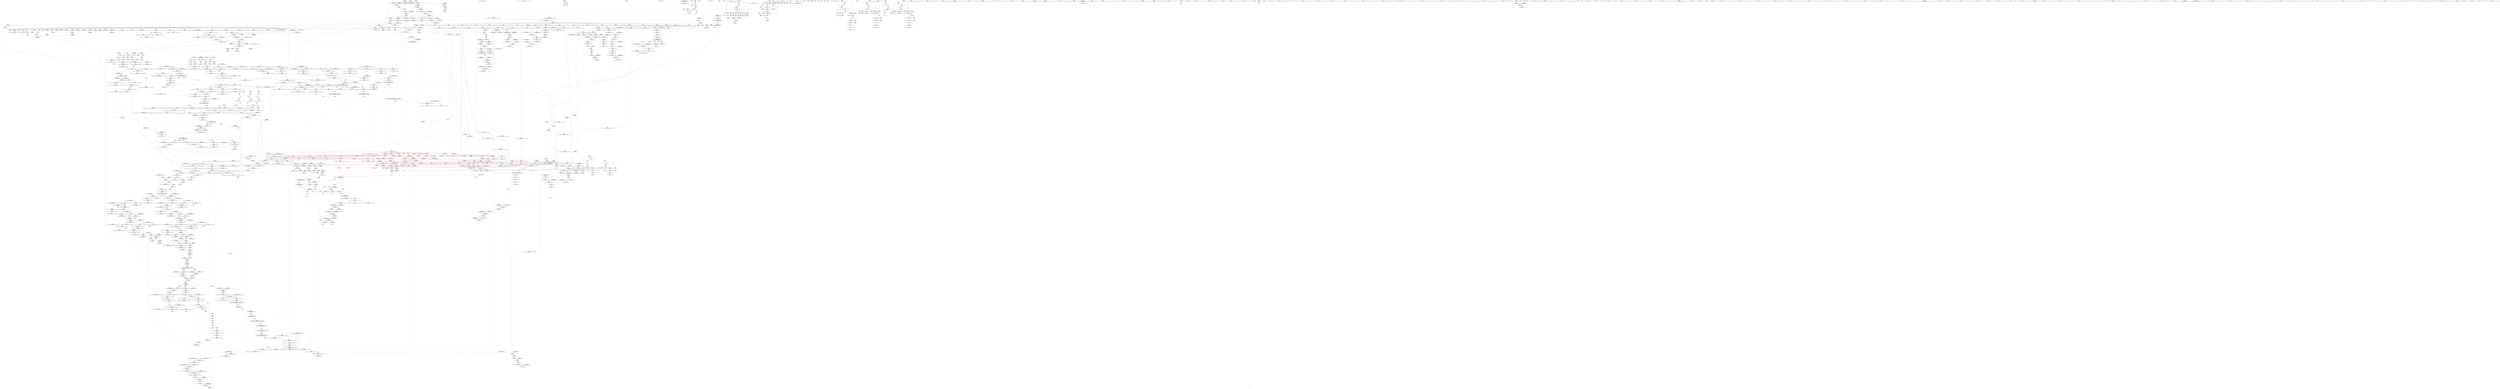 digraph "SVFG" {
	label="SVFG";

	Node0x56025bceb2d0 [shape=record,color=grey,label="{NodeID: 0\nNullPtr|{|<s32>121}}"];
	Node0x56025bceb2d0 -> Node0x56025c250770[style=solid];
	Node0x56025bceb2d0 -> Node0x56025c250870[style=solid];
	Node0x56025bceb2d0 -> Node0x56025c250940[style=solid];
	Node0x56025bceb2d0 -> Node0x56025c250a10[style=solid];
	Node0x56025bceb2d0 -> Node0x56025c250ae0[style=solid];
	Node0x56025bceb2d0 -> Node0x56025c250bb0[style=solid];
	Node0x56025bceb2d0 -> Node0x56025c250c80[style=solid];
	Node0x56025bceb2d0 -> Node0x56025c250d50[style=solid];
	Node0x56025bceb2d0 -> Node0x56025c250e20[style=solid];
	Node0x56025bceb2d0 -> Node0x56025c250ef0[style=solid];
	Node0x56025bceb2d0 -> Node0x56025c250fc0[style=solid];
	Node0x56025bceb2d0 -> Node0x56025c251090[style=solid];
	Node0x56025bceb2d0 -> Node0x56025c251160[style=solid];
	Node0x56025bceb2d0 -> Node0x56025c251230[style=solid];
	Node0x56025bceb2d0 -> Node0x56025c251300[style=solid];
	Node0x56025bceb2d0 -> Node0x56025c2513d0[style=solid];
	Node0x56025bceb2d0 -> Node0x56025c2514a0[style=solid];
	Node0x56025bceb2d0 -> Node0x56025c251570[style=solid];
	Node0x56025bceb2d0 -> Node0x56025c251640[style=solid];
	Node0x56025bceb2d0 -> Node0x56025c251710[style=solid];
	Node0x56025bceb2d0 -> Node0x56025c2517e0[style=solid];
	Node0x56025bceb2d0 -> Node0x56025c2518b0[style=solid];
	Node0x56025bceb2d0 -> Node0x56025c251980[style=solid];
	Node0x56025bceb2d0 -> Node0x56025c251a50[style=solid];
	Node0x56025bceb2d0 -> Node0x56025c27ce80[style=solid];
	Node0x56025bceb2d0 -> Node0x56025c27fd00[style=solid];
	Node0x56025bceb2d0 -> Node0x56025c27fdd0[style=solid];
	Node0x56025bceb2d0 -> Node0x56025c27fea0[style=solid];
	Node0x56025bceb2d0 -> Node0x56025c282190[style=solid];
	Node0x56025bceb2d0 -> Node0x56025bac8ef0[style=solid];
	Node0x56025bceb2d0 -> Node0x56025c2b1dc0[style=solid];
	Node0x56025bceb2d0 -> Node0x56025c2b3a40[style=solid];
	Node0x56025bceb2d0:s32 -> Node0x56025c3e01f0[style=solid,color=red];
	Node0x56025c254760 [shape=record,color=red,label="{NodeID: 775\n827\<--824\nthis1\<--this.addr\n_ZNSt12_Vector_baseIiSaIiEE12_Vector_implD2Ev\n}"];
	Node0x56025c254760 -> Node0x56025c2540e0[style=solid];
	Node0x56025c3cdf40 [shape=record,color=black,label="{NodeID: 2657\n979 = PHI(923, 940, 972, 1040, 1192, )\n0th arg _ZSt7forwardIiEOT_RNSt16remove_referenceIS0_E4typeE }"];
	Node0x56025c3cdf40 -> Node0x56025c281a40[style=solid];
	Node0x56025c24af40 [shape=record,color=black,label="{NodeID: 443\n1461\<--1460\n\<--\n_ZNSt16allocator_traitsISaIiEE8allocateERS0_m\n|{<s0>121}}"];
	Node0x56025c24af40:s0 -> Node0x56025c3dff70[style=solid,color=red];
	Node0x56025c23ed30 [shape=record,color=green,label="{NodeID: 111\n656\<--657\n__cxa_begin_catch\<--__cxa_begin_catch_field_insensitive\n}"];
	Node0x56025c32df00 [shape=record,color=yellow,style=double,label="{NodeID: 1993\n48V_1 = ENCHI(MR_48V_0)\npts\{1492 \}\nFun[_ZSt14__copy_move_a2ILb1EPiS0_ET1_T0_S2_S1_]|{<s0>143}}"];
	Node0x56025c32df00:s0 -> Node0x56025c331c50[style=dashed,color=red];
	Node0x56025c25a190 [shape=record,color=red,label="{NodeID: 886\n1652\<--1651\n\<--coerce.dive2\n_ZSt4copyISt13move_iteratorIPiES1_ET0_T_S4_S3_\n|{<s0>136}}"];
	Node0x56025c25a190:s0 -> Node0x56025c3d2170[style=solid,color=red];
	Node0x56025c3db2f0 [shape=record,color=black,label="{NodeID: 2768\n229 = PHI(561, )\n}"];
	Node0x56025c3db2f0 -> Node0x56025c27dbb0[style=solid];
	Node0x56025c260c60 [shape=record,color=purple,label="{NodeID: 554\n745\<--737\n_M_start4\<--this1\n_ZNSt12_Vector_baseIiSaIiEED2Ev\n}"];
	Node0x56025c260c60 -> Node0x56025c2541b0[style=solid];
	Node0x56025c2434d0 [shape=record,color=green,label="{NodeID: 222\n1464\<--1465\n_ZN9__gnu_cxx13new_allocatorIiE8allocateEmPKv\<--_ZN9__gnu_cxx13new_allocatorIiE8allocateEmPKv_field_insensitive\n}"];
	Node0x56025c27f4e0 [shape=record,color=blue, style = dotted,label="{NodeID: 997\n2011\<--2013\noffset_0\<--dummyVal\n_ZSt7reverseIN9__gnu_cxx17__normal_iteratorIPiSt6vectorIiSaIiEEEEEvT_S7_\n}"];
	Node0x56025c27f4e0 -> Node0x56025c26a790[style=dashed];
	Node0x56025c266690 [shape=record,color=red,label="{NodeID: 665\n123\<--17\n\<--stdin\nmain\n}"];
	Node0x56025c266690 -> Node0x56025c251df0[style=solid];
	Node0x56025c2517e0 [shape=record,color=black,label="{NodeID: 333\n1166\<--3\nlpad.val\<--dummyVal\n_ZNSt6vectorIiSaIiEE17_M_realloc_insertIJiEEEvN9__gnu_cxx17__normal_iteratorIPiS1_EEDpOT_\n}"];
	Node0x56025c284f10 [shape=record,color=blue,label="{NodeID: 1108\n1560\<--1555\n__result.addr\<--__result\n_ZSt18uninitialized_copyISt13move_iteratorIPiES1_ET0_T_S4_S3_\n}"];
	Node0x56025c284f10 -> Node0x56025c259be0[style=dashed];
	Node0x56025bceb360 [shape=record,color=green,label="{NodeID: 1\n7\<--1\n__dso_handle\<--dummyObj\nGlob }"];
	Node0x56025c254830 [shape=record,color=red,label="{NodeID: 776\n846\<--837\n\<--__a.addr\n_ZNSt16allocator_traitsISaIiEE10deallocateERS0_Pim\n}"];
	Node0x56025c254830 -> Node0x56025c247f50[style=solid];
	Node0x56025c3ce3c0 [shape=record,color=black,label="{NodeID: 2658\n1787 = PHI(1694, )\n0th arg _ZNKSt13move_iteratorIPiE4baseEv }"];
	Node0x56025c3ce3c0 -> Node0x56025c2866a0[style=solid];
	Node0x56025c24b010 [shape=record,color=black,label="{NodeID: 444\n1451\<--1463\n_ZNSt16allocator_traitsISaIiEE8allocateERS0_m_ret\<--call\n_ZNSt16allocator_traitsISaIiEE8allocateERS0_m\n|{<s0>113}}"];
	Node0x56025c24b010:s0 -> Node0x56025c3def30[style=solid,color=blue];
	Node0x56025c23ee30 [shape=record,color=green,label="{NodeID: 112\n659\<--660\n_ZSt9terminatev\<--_ZSt9terminatev_field_insensitive\n}"];
	Node0x56025c25a260 [shape=record,color=red,label="{NodeID: 887\n1660\<--1659\n\<--coerce.dive4\n_ZSt4copyISt13move_iteratorIPiES1_ET0_T_S4_S3_\n|{<s0>138}}"];
	Node0x56025c25a260:s0 -> Node0x56025c3d2170[style=solid,color=red];
	Node0x56025c3db430 [shape=record,color=black,label="{NodeID: 2769\n237 = PHI(544, )\n}"];
	Node0x56025c3db430 -> Node0x56025c27dc80[style=solid];
	Node0x56025c260d30 [shape=record,color=purple,label="{NodeID: 555\n755\<--737\n_M_impl5\<--this1\n_ZNSt12_Vector_baseIiSaIiEED2Ev\n|{<s0>62}}"];
	Node0x56025c260d30:s0 -> Node0x56025c3cd8a0[style=solid,color=red];
	Node0x56025c2435d0 [shape=record,color=green,label="{NodeID: 223\n1471\<--1472\nthis.addr\<--this.addr_field_insensitive\n_ZN9__gnu_cxx13new_allocatorIiE8allocateEmPKv\n}"];
	Node0x56025c2435d0 -> Node0x56025c259560[style=solid];
	Node0x56025c2435d0 -> Node0x56025c284550[style=solid];
	Node0x56025c335970 [shape=record,color=yellow,style=double,label="{NodeID: 2105\n118V_1 = ENCHI(MR_118V_0)\npts\{720000 740000 760000 \}\nFun[_ZNSt6vectorIiSaIiEE12emplace_backIJiEEEvDpOT_]|{|<s1>73|<s2>75}}"];
	Node0x56025c335970 -> Node0x56025c2fd770[style=dashed];
	Node0x56025c335970:s1 -> Node0x56025c330f30[style=dashed,color=red];
	Node0x56025c335970:s2 -> Node0x56025c32c430[style=dashed,color=red];
	Node0x56025c27f5b0 [shape=record,color=blue,label="{NodeID: 998\n548\<--545\nthis.addr\<--this\n_ZNSt6vectorIiSaIiEE5beginEv\n}"];
	Node0x56025c27f5b0 -> Node0x56025c26a860[style=dashed];
	Node0x56025c266760 [shape=record,color=red,label="{NodeID: 666\n129\<--22\n\<--stdout\nmain\n}"];
	Node0x56025c266760 -> Node0x56025c251ec0[style=solid];
	Node0x56025c2518b0 [shape=record,color=black,label="{NodeID: 334\n1167\<--3\nlpad.val43\<--dummyVal\n_ZNSt6vectorIiSaIiEE17_M_realloc_insertIJiEEEvN9__gnu_cxx17__normal_iteratorIPiS1_EEDpOT_\n}"];
	Node0x56025c284fe0 [shape=record,color=blue,label="{NodeID: 1109\n1562\<--1574\n__assignable\<--\n_ZSt18uninitialized_copyISt13move_iteratorIPiES1_ET0_T_S4_S3_\n}"];
	Node0x56025c1f9000 [shape=record,color=green,label="{NodeID: 2\n13\<--1\n.str\<--dummyObj\nGlob }"];
	Node0x56025c254900 [shape=record,color=red,label="{NodeID: 777\n848\<--839\n\<--__p.addr\n_ZNSt16allocator_traitsISaIiEE10deallocateERS0_Pim\n|{<s0>68}}"];
	Node0x56025c254900:s0 -> Node0x56025c3ce730[style=solid,color=red];
	Node0x56025c3ce4d0 [shape=record,color=black,label="{NodeID: 2659\n1444 = PHI(1429, 1480, )\n0th arg _ZNK9__gnu_cxx13new_allocatorIiE8max_sizeEv }"];
	Node0x56025c3ce4d0 -> Node0x56025c2842e0[style=solid];
	Node0x56025c24b0e0 [shape=record,color=black,label="{NodeID: 445\n1495\<--1491\n\<--call2\n_ZN9__gnu_cxx13new_allocatorIiE8allocateEmPKv\n}"];
	Node0x56025c24b0e0 -> Node0x56025c24b1b0[style=solid];
	Node0x56025c23ef30 [shape=record,color=green,label="{NodeID: 113\n667\<--668\nthis.addr\<--this.addr_field_insensitive\n_ZNSt12_Vector_baseIiSaIiEE12_Vector_implC2Ev\n}"];
	Node0x56025c23ef30 -> Node0x56025c26b220[style=solid];
	Node0x56025c23ef30 -> Node0x56025c27fc30[style=solid];
	Node0x56025c25a330 [shape=record,color=red,label="{NodeID: 888\n1680\<--1671\n\<--__first.addr\n_ZSt14__copy_move_a2ILb1EPiS0_ET1_T0_S2_S1_\n|{<s0>140}}"];
	Node0x56025c25a330:s0 -> Node0x56025c3d4f50[style=solid,color=red];
	Node0x56025c3db570 [shape=record,color=black,label="{NodeID: 2770\n240 = PHI(561, )\n}"];
	Node0x56025c3db570 -> Node0x56025c27dd50[style=solid];
	Node0x56025c260e00 [shape=record,color=purple,label="{NodeID: 556\n765\<--737\n_M_impl6\<--this1\n_ZNSt12_Vector_baseIiSaIiEED2Ev\n|{<s0>63}}"];
	Node0x56025c260e00:s0 -> Node0x56025c3cd8a0[style=solid,color=red];
	Node0x56025c2436a0 [shape=record,color=green,label="{NodeID: 224\n1473\<--1474\n__n.addr\<--__n.addr_field_insensitive\n_ZN9__gnu_cxx13new_allocatorIiE8allocateEmPKv\n}"];
	Node0x56025c2436a0 -> Node0x56025c259630[style=solid];
	Node0x56025c2436a0 -> Node0x56025c259700[style=solid];
	Node0x56025c2436a0 -> Node0x56025c284620[style=solid];
	Node0x56025c335ab0 [shape=record,color=yellow,style=double,label="{NodeID: 2106\n125V_1 = ENCHI(MR_125V_0)\npts\{720001 740001 760001 \}\nFun[_ZNSt6vectorIiSaIiEE12emplace_backIJiEEEvDpOT_]|{|<s4>73|<s5>75}}"];
	Node0x56025c335ab0 -> Node0x56025c255050[style=dashed];
	Node0x56025c335ab0 -> Node0x56025c2551f0[style=dashed];
	Node0x56025c335ab0 -> Node0x56025c2552c0[style=dashed];
	Node0x56025c335ab0 -> Node0x56025c281560[style=dashed];
	Node0x56025c335ab0:s4 -> Node0x56025c330f30[style=dashed,color=red];
	Node0x56025c335ab0:s5 -> Node0x56025c32c570[style=dashed,color=red];
	Node0x56025c27f680 [shape=record,color=blue,label="{NodeID: 999\n565\<--562\nthis.addr\<--this\n_ZNSt6vectorIiSaIiEE3endEv\n}"];
	Node0x56025c27f680 -> Node0x56025c26aa00[style=dashed];
	Node0x56025c266830 [shape=record,color=red,label="{NodeID: 667\n139\<--61\n\<--t\nmain\n}"];
	Node0x56025c266830 -> Node0x56025c2b20c0[style=solid];
	Node0x56025c251980 [shape=record,color=black,label="{NodeID: 335\n1169\<--3\n\<--dummyVal\n_ZNSt6vectorIiSaIiEE17_M_realloc_insertIJiEEEvN9__gnu_cxx17__normal_iteratorIPiS1_EEDpOT_\n}"];
	Node0x56025c2850b0 [shape=record,color=blue, style = dotted,label="{NodeID: 1110\n2020\<--2022\noffset_0\<--dummyVal\n_ZSt18uninitialized_copyISt13move_iteratorIPiES1_ET0_T_S4_S3_\n}"];
	Node0x56025c2850b0 -> Node0x56025c259cb0[style=dashed];
	Node0x56025c1fb5a0 [shape=record,color=green,label="{NodeID: 3\n15\<--1\n.str.1\<--dummyObj\nGlob }"];
	Node0x56025c2549d0 [shape=record,color=red,label="{NodeID: 778\n849\<--841\n\<--__n.addr\n_ZNSt16allocator_traitsISaIiEE10deallocateERS0_Pim\n|{<s0>68}}"];
	Node0x56025c2549d0:s0 -> Node0x56025c3ce840[style=solid,color=red];
	Node0x56025c3ce620 [shape=record,color=black,label="{NodeID: 2660\n855 = PHI(847, )\n0th arg _ZN9__gnu_cxx13new_allocatorIiE10deallocateEPim }"];
	Node0x56025c3ce620 -> Node0x56025c280fb0[style=solid];
	Node0x56025c24b1b0 [shape=record,color=black,label="{NodeID: 446\n1467\<--1495\n_ZN9__gnu_cxx13new_allocatorIiE8allocateEmPKv_ret\<--\n_ZN9__gnu_cxx13new_allocatorIiE8allocateEmPKv\n|{<s0>121}}"];
	Node0x56025c24b1b0:s0 -> Node0x56025c3df820[style=solid,color=blue];
	Node0x56025c243b10 [shape=record,color=green,label="{NodeID: 114\n673\<--674\n_ZNSaIiEC2Ev\<--_ZNSaIiEC2Ev_field_insensitive\n}"];
	Node0x56025c25a400 [shape=record,color=red,label="{NodeID: 889\n1684\<--1673\n\<--__last.addr\n_ZSt14__copy_move_a2ILb1EPiS0_ET1_T0_S2_S1_\n|{<s0>141}}"];
	Node0x56025c25a400:s0 -> Node0x56025c3d4f50[style=solid,color=red];
	Node0x56025c3db6b0 [shape=record,color=black,label="{NodeID: 2771\n361 = PHI(576, )\n}"];
	Node0x56025c3db6b0 -> Node0x56025c26a110[style=solid];
	Node0x56025c260ed0 [shape=record,color=purple,label="{NodeID: 557\n813\<--809\n_M_impl\<--this1\n_ZNSt12_Vector_baseIiSaIiEE13_M_deallocateEPim\n}"];
	Node0x56025c260ed0 -> Node0x56025c254010[style=solid];
	Node0x56025c243770 [shape=record,color=green,label="{NodeID: 225\n1475\<--1476\n.addr\<--.addr_field_insensitive\n_ZN9__gnu_cxx13new_allocatorIiE8allocateEmPKv\n}"];
	Node0x56025c243770 -> Node0x56025c2846f0[style=solid];
	Node0x56025c335bf0 [shape=record,color=yellow,style=double,label="{NodeID: 2107\n145V_1 = ENCHI(MR_145V_0)\npts\{720002 740002 760002 \}\nFun[_ZNSt6vectorIiSaIiEE12emplace_backIJiEEEvDpOT_]|{|<s2>75|<s3>75}}"];
	Node0x56025c335bf0 -> Node0x56025c255120[style=dashed];
	Node0x56025c335bf0 -> Node0x56025c2fe230[style=dashed];
	Node0x56025c335bf0:s2 -> Node0x56025c2570d0[style=dashed,color=red];
	Node0x56025c335bf0:s3 -> Node0x56025c2829b0[style=dashed,color=red];
	Node0x56025c27f750 [shape=record,color=blue,label="{NodeID: 1000\n579\<--577\nthis.addr\<--this\n_ZNSt6vectorIiSaIiEEixEm\n}"];
	Node0x56025c27f750 -> Node0x56025c26aba0[style=dashed];
	Node0x56025c266900 [shape=record,color=red,label="{NodeID: 668\n138\<--63\n\<--ttt\nmain\n}"];
	Node0x56025c266900 -> Node0x56025c2b20c0[style=solid];
	Node0x56025c251a50 [shape=record,color=black,label="{NodeID: 336\n1170\<--3\n\<--dummyVal\n_ZNSt6vectorIiSaIiEE17_M_realloc_insertIJiEEEvN9__gnu_cxx17__normal_iteratorIPiS1_EEDpOT_\n|{<s0>100}}"];
	Node0x56025c251a50:s0 -> Node0x56025c3d1830[style=solid,color=red];
	Node0x56025c285180 [shape=record,color=blue, style = dotted,label="{NodeID: 1111\n2023\<--2025\noffset_0\<--dummyVal\n_ZSt18uninitialized_copyISt13move_iteratorIPiES1_ET0_T_S4_S3_\n}"];
	Node0x56025c285180 -> Node0x56025c259d80[style=dashed];
	Node0x56025c23b230 [shape=record,color=green,label="{NodeID: 4\n17\<--1\nstdin\<--dummyObj\nGlob }"];
	Node0x56025c254aa0 [shape=record,color=red,label="{NodeID: 779\n867\<--858\nthis1\<--this.addr\n_ZN9__gnu_cxx13new_allocatorIiE10deallocateEPim\n}"];
	Node0x56025c3ce730 [shape=record,color=black,label="{NodeID: 2661\n856 = PHI(848, )\n1st arg _ZN9__gnu_cxx13new_allocatorIiE10deallocateEPim }"];
	Node0x56025c3ce730 -> Node0x56025c281080[style=solid];
	Node0x56025c24b280 [shape=record,color=black,label="{NodeID: 447\n1524\<--1505\n\<--__first\n_ZSt22__uninitialized_copy_aISt13move_iteratorIPiES1_iET0_T_S4_S3_RSaIT1_E\n}"];
	Node0x56025c24b280 -> Node0x56025c263ab0[style=solid];
	Node0x56025c243c10 [shape=record,color=green,label="{NodeID: 115\n684\<--685\nthis.addr\<--this.addr_field_insensitive\n_ZNSaIiEC2Ev\n}"];
	Node0x56025c243c10 -> Node0x56025c26b2f0[style=solid];
	Node0x56025c243c10 -> Node0x56025c27ff70[style=solid];
	Node0x56025c25a4d0 [shape=record,color=red,label="{NodeID: 890\n1686\<--1675\n\<--__result.addr\n_ZSt14__copy_move_a2ILb1EPiS0_ET1_T0_S2_S1_\n|{<s0>142}}"];
	Node0x56025c25a4d0:s0 -> Node0x56025c3d4f50[style=solid,color=red];
	Node0x56025c3db7f0 [shape=record,color=black,label="{NodeID: 2772\n429 = PHI()\n}"];
	Node0x56025c260fa0 [shape=record,color=purple,label="{NodeID: 558\n938\<--901\ncoerce.dive\<--agg.tmp\n_ZNSt6vectorIiSaIiEE12emplace_backIJiEEEvDpOT_\n}"];
	Node0x56025c260fa0 -> Node0x56025c281630[style=solid];
	Node0x56025c243840 [shape=record,color=green,label="{NodeID: 226\n1486\<--1487\n_ZSt17__throw_bad_allocv\<--_ZSt17__throw_bad_allocv_field_insensitive\n}"];
	Node0x56025c335d30 [shape=record,color=yellow,style=double,label="{NodeID: 2108\n90V_1 = ENCHI(MR_90V_0)\npts\{80 86 88 1975 \}\nFun[_ZNSt6vectorIiSaIiEE12emplace_backIJiEEEvDpOT_]|{<s0>72|<s1>75}}"];
	Node0x56025c335d30:s0 -> Node0x56025c32ebd0[style=dashed,color=red];
	Node0x56025c335d30:s1 -> Node0x56025c32c7f0[style=dashed,color=red];
	Node0x56025c27f820 [shape=record,color=blue,label="{NodeID: 1001\n581\<--578\n__n.addr\<--__n\n_ZNSt6vectorIiSaIiEEixEm\n}"];
	Node0x56025c27f820 -> Node0x56025c26ac70[style=dashed];
	Node0x56025c2669d0 [shape=record,color=red,label="{NodeID: 669\n148\<--63\n\<--ttt\nmain\n}"];
	Node0x56025c2669d0 -> Node0x56025c2af6c0[style=solid];
	Node0x56025c251b20 [shape=record,color=black,label="{NodeID: 337\n11\<--8\n\<--dp\nCan only get source location for instruction, argument, global var or function.}"];
	Node0x56025c285250 [shape=record,color=blue,label="{NodeID: 1112\n1609\<--1596\ncoerce.dive\<--__first.coerce\n_ZNSt20__uninitialized_copyILb1EE13__uninit_copyISt13move_iteratorIPiES3_EET0_T_S6_S5_\n}"];
	Node0x56025c285250 -> Node0x56025c27c6d0[style=dashed];
	Node0x56025c23b2c0 [shape=record,color=green,label="{NodeID: 5\n18\<--1\n.str.2\<--dummyObj\nGlob }"];
	Node0x56025c254b70 [shape=record,color=red,label="{NodeID: 780\n868\<--860\n\<--__p.addr\n_ZN9__gnu_cxx13new_allocatorIiE10deallocateEPim\n}"];
	Node0x56025c254b70 -> Node0x56025c248020[style=solid];
	Node0x56025c3ce840 [shape=record,color=black,label="{NodeID: 2662\n857 = PHI(849, )\n2nd arg _ZN9__gnu_cxx13new_allocatorIiE10deallocateEPim }"];
	Node0x56025c3ce840 -> Node0x56025c281150[style=solid];
	Node0x56025c24b350 [shape=record,color=black,label="{NodeID: 448\n1527\<--1507\n\<--__last\n_ZSt22__uninitialized_copy_aISt13move_iteratorIPiES1_iET0_T_S4_S3_RSaIT1_E\n}"];
	Node0x56025c24b350 -> Node0x56025c263c50[style=solid];
	Node0x56025c243ce0 [shape=record,color=green,label="{NodeID: 116\n690\<--691\n_ZN9__gnu_cxx13new_allocatorIiEC2Ev\<--_ZN9__gnu_cxx13new_allocatorIiEC2Ev_field_insensitive\n}"];
	Node0x56025c25a5a0 [shape=record,color=red,label="{NodeID: 891\n1721\<--1709\n\<--__first.addr\n_ZSt13__copy_move_aILb1EPiS0_ET1_T0_S2_S1_\n|{<s0>146}}"];
	Node0x56025c25a5a0:s0 -> Node0x56025c3d13f0[style=solid,color=red];
	Node0x56025c3db8c0 [shape=record,color=black,label="{NodeID: 2773\n432 = PHI()\n}"];
	Node0x56025c261070 [shape=record,color=purple,label="{NodeID: 559\n942\<--901\ncoerce.dive10\<--agg.tmp\n_ZNSt6vectorIiSaIiEE12emplace_backIJiEEEvDpOT_\n}"];
	Node0x56025c261070 -> Node0x56025c255390[style=solid];
	Node0x56025c243940 [shape=record,color=green,label="{NodeID: 227\n1491\<--1492\ncall2\<--call2_field_insensitive\n_ZN9__gnu_cxx13new_allocatorIiE8allocateEmPKv\n}"];
	Node0x56025c243940 -> Node0x56025c24b0e0[style=solid];
	Node0x56025c335e40 [shape=record,color=yellow,style=double,label="{NodeID: 2109\n48V_1 = ENCHI(MR_48V_0)\npts\{1492 \}\nFun[_ZSt18uninitialized_copyISt13move_iteratorIPiES1_ET0_T_S4_S3_]|{<s0>131}}"];
	Node0x56025c335e40:s0 -> Node0x56025c2f45b0[style=dashed,color=red];
	Node0x56025c27f8f0 [shape=record,color=blue,label="{NodeID: 1002\n603\<--602\nthis.addr\<--this\n_ZNSt6vectorIiSaIiEED2Ev\n}"];
	Node0x56025c27f8f0 -> Node0x56025c26ae10[style=dashed];
	Node0x56025c266aa0 [shape=record,color=red,label="{NodeID: 670\n441\<--63\n\<--ttt\nmain\n}"];
	Node0x56025c266aa0 -> Node0x56025c2b0d40[style=solid];
	Node0x56025c251c20 [shape=record,color=black,label="{NodeID: 338\n42\<--43\n\<--_ZNSt8ios_base4InitD1Ev\nCan only get source location for instruction, argument, global var or function.}"];
	Node0x56025c285320 [shape=record,color=blue,label="{NodeID: 1113\n1611\<--1597\ncoerce.dive1\<--__last.coerce\n_ZNSt20__uninitialized_copyILb1EE13__uninit_copyISt13move_iteratorIPiES3_EET0_T_S6_S5_\n}"];
	Node0x56025c285320 -> Node0x56025c27c7a0[style=dashed];
	Node0x56025c23b980 [shape=record,color=green,label="{NodeID: 6\n20\<--1\n.str.3\<--dummyObj\nGlob }"];
	Node0x56025c254c40 [shape=record,color=red,label="{NodeID: 781\n881\<--878\nthis1\<--this.addr\n_ZNSaIiED2Ev\n}"];
	Node0x56025c254c40 -> Node0x56025c2480f0[style=solid];
	Node0x56025c3ce950 [shape=record,color=black,label="{NodeID: 2663\n506 = PHI(220, 233, 244, )\n0th arg _ZSt7reverseIN9__gnu_cxx17__normal_iteratorIPiSt6vectorIiSaIiEEEEEvT_S7_ }"];
	Node0x56025c3ce950 -> Node0x56025c27f270[style=solid];
	Node0x56025c24b420 [shape=record,color=black,label="{NodeID: 449\n1523\<--1513\n\<--agg.tmp\n_ZSt22__uninitialized_copy_aISt13move_iteratorIPiES1_iET0_T_S4_S3_RSaIT1_E\n}"];
	Node0x56025c24b420 -> Node0x56025c2639e0[style=solid];
	Node0x56025c243de0 [shape=record,color=green,label="{NodeID: 117\n695\<--696\nthis.addr\<--this.addr_field_insensitive\n_ZN9__gnu_cxx13new_allocatorIiEC2Ev\n}"];
	Node0x56025c243de0 -> Node0x56025c26b3c0[style=solid];
	Node0x56025c243de0 -> Node0x56025c280040[style=solid];
	Node0x56025c25a670 [shape=record,color=red,label="{NodeID: 892\n1722\<--1711\n\<--__last.addr\n_ZSt13__copy_move_aILb1EPiS0_ET1_T0_S2_S1_\n|{<s0>146}}"];
	Node0x56025c25a670:s0 -> Node0x56025c3d1500[style=solid,color=red];
	Node0x56025c3db990 [shape=record,color=black,label="{NodeID: 2774\n494 = PHI(949, )\n|{<s0>43}}"];
	Node0x56025c3db990:s0 -> Node0x56025c3d5a70[style=solid,color=red];
	Node0x56025c261140 [shape=record,color=purple,label="{NodeID: 560\n907\<--906\n_M_impl\<--\n_ZNSt6vectorIiSaIiEE12emplace_backIJiEEEvDpOT_\n}"];
	Node0x56025c243a10 [shape=record,color=green,label="{NodeID: 228\n1493\<--1494\n_Znwm\<--_Znwm_field_insensitive\n}"];
	Node0x56025c27f9c0 [shape=record,color=blue,label="{NodeID: 1003\n605\<--632\nexn.slot\<--\n_ZNSt6vectorIiSaIiEED2Ev\n}"];
	Node0x56025c27f9c0 -> Node0x56025c26aee0[style=dashed];
	Node0x56025c266b70 [shape=record,color=red,label="{NodeID: 671\n169\<--65\n\<--a\nmain\n}"];
	Node0x56025c266b70 -> Node0x56025c2af3c0[style=solid];
	Node0x56025c251d20 [shape=record,color=black,label="{NodeID: 339\n58\<--122\nmain_ret\<--\nmain\n}"];
	Node0x56025c2853f0 [shape=record,color=blue,label="{NodeID: 1114\n1603\<--1598\n__result.addr\<--__result\n_ZNSt20__uninitialized_copyILb1EE13__uninit_copyISt13move_iteratorIPiES3_EET0_T_S6_S5_\n}"];
	Node0x56025c2853f0 -> Node0x56025c259e50[style=dashed];
	Node0x56025c23ba40 [shape=record,color=green,label="{NodeID: 7\n22\<--1\nstdout\<--dummyObj\nGlob }"];
	Node0x56025c254d10 [shape=record,color=red,label="{NodeID: 782\n892\<--889\nthis1\<--this.addr\n_ZN9__gnu_cxx13new_allocatorIiED2Ev\n}"];
	Node0x56025c3ceae0 [shape=record,color=black,label="{NodeID: 2664\n507 = PHI(222, 235, 246, )\n1st arg _ZSt7reverseIN9__gnu_cxx17__normal_iteratorIPiSt6vectorIiSaIiEEEEEvT_S7_ }"];
	Node0x56025c3ceae0 -> Node0x56025c27f340[style=solid];
	Node0x56025c24b4f0 [shape=record,color=black,label="{NodeID: 450\n1526\<--1515\n\<--agg.tmp2\n_ZSt22__uninitialized_copy_aISt13move_iteratorIPiES1_iET0_T_S4_S3_RSaIT1_E\n}"];
	Node0x56025c24b4f0 -> Node0x56025c263b80[style=solid];
	Node0x56025c243eb0 [shape=record,color=green,label="{NodeID: 118\n704\<--705\n__first.addr\<--__first.addr_field_insensitive\n_ZSt8_DestroyIPiiEvT_S1_RSaIT0_E\n}"];
	Node0x56025c243eb0 -> Node0x56025c26b490[style=solid];
	Node0x56025c243eb0 -> Node0x56025c280110[style=solid];
	Node0x56025c25a740 [shape=record,color=red,label="{NodeID: 893\n1723\<--1713\n\<--__result.addr\n_ZSt13__copy_move_aILb1EPiS0_ET1_T0_S2_S1_\n|{<s0>146}}"];
	Node0x56025c25a740:s0 -> Node0x56025c3d1610[style=solid,color=red];
	Node0x56025c3dbbc0 [shape=record,color=black,label="{NodeID: 2775\n620 = PHI(719, )\n|{<s0>51}}"];
	Node0x56025c3dbbc0:s0 -> Node0x56025c3d45b0[style=solid,color=red];
	Node0x56025c261210 [shape=record,color=purple,label="{NodeID: 561\n908\<--906\n_M_finish\<--\n_ZNSt6vectorIiSaIiEE12emplace_backIJiEEEvDpOT_\n}"];
	Node0x56025c261210 -> Node0x56025c255050[style=solid];
	Node0x56025c24bf70 [shape=record,color=green,label="{NodeID: 229\n1505\<--1506\n__first\<--__first_field_insensitive\n_ZSt22__uninitialized_copy_aISt13move_iteratorIPiES1_iET0_T_S4_S3_RSaIT1_E\n}"];
	Node0x56025c24bf70 -> Node0x56025c24b280[style=solid];
	Node0x56025c24bf70 -> Node0x56025c2636a0[style=solid];
	Node0x56025c27fa90 [shape=record,color=blue,label="{NodeID: 1004\n607\<--634\nehselector.slot\<--\n_ZNSt6vectorIiSaIiEED2Ev\n}"];
	Node0x56025c266c40 [shape=record,color=red,label="{NodeID: 672\n176\<--65\n\<--a\nmain\n}"];
	Node0x56025c266c40 -> Node0x56025c2af540[style=solid];
	Node0x56025c251df0 [shape=record,color=black,label="{NodeID: 340\n126\<--123\ncall\<--\nmain\n}"];
	Node0x56025c2854c0 [shape=record,color=blue, style = dotted,label="{NodeID: 1115\n2026\<--2028\noffset_0\<--dummyVal\n_ZNSt20__uninitialized_copyILb1EE13__uninit_copyISt13move_iteratorIPiES3_EET0_T_S6_S5_\n}"];
	Node0x56025c2854c0 -> Node0x56025c259f20[style=dashed];
	Node0x56025c23bb00 [shape=record,color=green,label="{NodeID: 8\n23\<--1\n_ZSt3cin\<--dummyObj\nGlob }"];
	Node0x56025c254de0 [shape=record,color=red,label="{NodeID: 783\n905\<--897\nthis1\<--this.addr\n_ZNSt6vectorIiSaIiEE12emplace_backIJiEEEvDpOT_\n|{|<s5>73|<s6>75}}"];
	Node0x56025c254de0 -> Node0x56025c2481c0[style=solid];
	Node0x56025c254de0 -> Node0x56025c248290[style=solid];
	Node0x56025c254de0 -> Node0x56025c248360[style=solid];
	Node0x56025c254de0 -> Node0x56025c248430[style=solid];
	Node0x56025c254de0 -> Node0x56025c248500[style=solid];
	Node0x56025c254de0:s5 -> Node0x56025c3d27e0[style=solid,color=red];
	Node0x56025c254de0:s6 -> Node0x56025c3cd200[style=solid,color=red];
	Node0x56025c3ceca0 [shape=record,color=black,label="{NodeID: 2665\n1338 = PHI(989, 989, 1262, 1265, 1901, 1904, 1929, 1932, )\n0th arg _ZNK9__gnu_cxx17__normal_iteratorIPiSt6vectorIiSaIiEEE4baseEv }"];
	Node0x56025c3ceca0 -> Node0x56025c2839f0[style=solid];
	Node0x56025c24b5c0 [shape=record,color=black,label="{NodeID: 451\n1500\<--1534\n_ZSt22__uninitialized_copy_aISt13move_iteratorIPiES1_iET0_T_S4_S3_RSaIT1_E_ret\<--call\n_ZSt22__uninitialized_copy_aISt13move_iteratorIPiES1_iET0_T_S4_S3_RSaIT1_E\n|{<s0>116}}"];
	Node0x56025c24b5c0:s0 -> Node0x56025c3df2f0[style=solid,color=blue];
	Node0x56025c243f80 [shape=record,color=green,label="{NodeID: 119\n706\<--707\n__last.addr\<--__last.addr_field_insensitive\n_ZSt8_DestroyIPiiEvT_S1_RSaIT0_E\n}"];
	Node0x56025c243f80 -> Node0x56025c26b560[style=solid];
	Node0x56025c243f80 -> Node0x56025c2801e0[style=solid];
	Node0x56025c32e660 [shape=record,color=yellow,style=double,label="{NodeID: 2001\n48V_1 = ENCHI(MR_48V_0)\npts\{1492 \}\nFun[_ZSt34__uninitialized_move_if_noexcept_aIPiS0_SaIiEET0_T_S3_S2_RT1_]|{<s0>116}}"];
	Node0x56025c32e660:s0 -> Node0x56025c332520[style=dashed,color=red];
	Node0x56025c25a810 [shape=record,color=red,label="{NodeID: 894\n1733\<--1730\n\<--__it.addr\n_ZSt12__niter_baseIPiET_S1_\n}"];
	Node0x56025c25a810 -> Node0x56025c25c890[style=solid];
	Node0x56025c3dbd00 [shape=record,color=black,label="{NodeID: 2776\n655 = PHI()\n}"];
	Node0x56025c2612e0 [shape=record,color=purple,label="{NodeID: 562\n911\<--910\n_M_impl2\<--\n_ZNSt6vectorIiSaIiEE12emplace_backIJiEEEvDpOT_\n}"];
	Node0x56025c24c040 [shape=record,color=green,label="{NodeID: 230\n1507\<--1508\n__last\<--__last_field_insensitive\n_ZSt22__uninitialized_copy_aISt13move_iteratorIPiES1_iET0_T_S4_S3_RSaIT1_E\n}"];
	Node0x56025c24c040 -> Node0x56025c24b350[style=solid];
	Node0x56025c24c040 -> Node0x56025c263770[style=solid];
	Node0x56025c27fb60 [shape=record,color=blue,label="{NodeID: 1005\n644\<--643\nthis.addr\<--this\n_ZNSt12_Vector_baseIiSaIiEEC2Ev\n}"];
	Node0x56025c27fb60 -> Node0x56025c26b150[style=dashed];
	Node0x56025c2f5ad0 [shape=record,color=black,label="{NodeID: 1780\nMR_234V_4 = PHI(MR_234V_5, MR_234V_2, )\npts\{18390000 \}\n|{|<s2>150|<s3>154|<s4>154}}"];
	Node0x56025c2f5ad0 -> Node0x56025c27cae0[style=dashed];
	Node0x56025c2f5ad0 -> Node0x56025c327190[style=dashed];
	Node0x56025c2f5ad0:s2 -> Node0x56025c2f3970[style=dashed,color=red];
	Node0x56025c2f5ad0:s3 -> Node0x56025c25c140[style=dashed,color=red];
	Node0x56025c2f5ad0:s4 -> Node0x56025c287950[style=dashed,color=red];
	Node0x56025c266d10 [shape=record,color=red,label="{NodeID: 673\n179\<--67\n\<--b\nmain\n}"];
	Node0x56025c266d10 -> Node0x56025c2aeac0[style=solid];
	Node0x56025c251ec0 [shape=record,color=black,label="{NodeID: 341\n132\<--129\ncall1\<--\nmain\n}"];
	Node0x56025c285590 [shape=record,color=blue, style = dotted,label="{NodeID: 1116\n2029\<--2031\noffset_0\<--dummyVal\n_ZNSt20__uninitialized_copyILb1EE13__uninit_copyISt13move_iteratorIPiES3_EET0_T_S6_S5_\n}"];
	Node0x56025c285590 -> Node0x56025c259ff0[style=dashed];
	Node0x56025c23bbc0 [shape=record,color=green,label="{NodeID: 9\n24\<--1\n.str.4\<--dummyObj\nGlob }"];
	Node0x56025c254eb0 [shape=record,color=red,label="{NodeID: 784\n923\<--899\n\<--__args.addr\n_ZNSt6vectorIiSaIiEE12emplace_backIJiEEEvDpOT_\n|{<s0>71}}"];
	Node0x56025c254eb0:s0 -> Node0x56025c3cdf40[style=solid,color=red];
	Node0x56025c3cf270 [shape=record,color=black,label="{NodeID: 2666\n1668 = PHI(1653, )\n0th arg _ZSt14__copy_move_a2ILb1EPiS0_ET1_T0_S2_S1_ }"];
	Node0x56025c3cf270 -> Node0x56025c285a70[style=solid];
	Node0x56025c24b690 [shape=record,color=black,label="{NodeID: 452\n1538\<--1550\n_ZSt32__make_move_if_noexcept_iteratorIiSt13move_iteratorIPiEET0_PT__ret\<--\n_ZSt32__make_move_if_noexcept_iteratorIiSt13move_iteratorIPiEET0_PT_\n|{<s0>114|<s1>115}}"];
	Node0x56025c24b690:s0 -> Node0x56025c3df070[style=solid,color=blue];
	Node0x56025c24b690:s1 -> Node0x56025c3df1b0[style=solid,color=blue];
	Node0x56025c244050 [shape=record,color=green,label="{NodeID: 120\n708\<--709\n.addr\<--.addr_field_insensitive\n_ZSt8_DestroyIPiiEvT_S1_RSaIT0_E\n}"];
	Node0x56025c244050 -> Node0x56025c2802b0[style=solid];
	Node0x56025c25a8e0 [shape=record,color=red,label="{NodeID: 895\n1751\<--1739\n\<--__first.addr\n_ZNSt11__copy_moveILb1ELb1ESt26random_access_iterator_tagE8__copy_mIiEEPT_PKS3_S6_S4_\n}"];
	Node0x56025c25a8e0 -> Node0x56025c25ca30[style=solid];
	Node0x56025c3dbdd0 [shape=record,color=black,label="{NodeID: 2777\n1625 = PHI(1629, )\n}"];
	Node0x56025c3dbdd0 -> Node0x56025c24beb0[style=solid];
	Node0x56025c2613b0 [shape=record,color=purple,label="{NodeID: 563\n912\<--910\n_M_end_of_storage\<--\n_ZNSt6vectorIiSaIiEE12emplace_backIJiEEEvDpOT_\n}"];
	Node0x56025c2613b0 -> Node0x56025c255120[style=solid];
	Node0x56025c24c110 [shape=record,color=green,label="{NodeID: 231\n1509\<--1510\n__result.addr\<--__result.addr_field_insensitive\n_ZSt22__uninitialized_copy_aISt13move_iteratorIPiES1_iET0_T_S4_S3_RSaIT1_E\n}"];
	Node0x56025c24c110 -> Node0x56025c2597d0[style=solid];
	Node0x56025c24c110 -> Node0x56025c284960[style=solid];
	Node0x56025c27fc30 [shape=record,color=blue,label="{NodeID: 1006\n667\<--666\nthis.addr\<--this\n_ZNSt12_Vector_baseIiSaIiEE12_Vector_implC2Ev\n}"];
	Node0x56025c27fc30 -> Node0x56025c26b220[style=dashed];
	Node0x56025c2f5fa0 [shape=record,color=black,label="{NodeID: 1781\nMR_220V_5 = PHI(MR_220V_6, MR_220V_4, )\npts\{18410000 \}\n|{|<s2>150|<s3>155|<s4>155}}"];
	Node0x56025c2f5fa0 -> Node0x56025c27cbb0[style=dashed];
	Node0x56025c2f5fa0 -> Node0x56025c327690[style=dashed];
	Node0x56025c2f5fa0:s2 -> Node0x56025c2f3970[style=dashed,color=red];
	Node0x56025c2f5fa0:s3 -> Node0x56025c25bc60[style=dashed,color=red];
	Node0x56025c2f5fa0:s4 -> Node0x56025c287470[style=dashed,color=red];
	Node0x56025c266de0 [shape=record,color=red,label="{NodeID: 674\n183\<--67\n\<--b\nmain\n}"];
	Node0x56025c266de0 -> Node0x56025c2af9c0[style=solid];
	Node0x56025c251f90 [shape=record,color=black,label="{NodeID: 342\n272\<--271\nidxprom\<--\nmain\n}"];
	Node0x56025c285660 [shape=record,color=blue,label="{NodeID: 1117\n1643\<--1630\ncoerce.dive\<--__first.coerce\n_ZSt4copyISt13move_iteratorIPiES1_ET0_T_S4_S3_\n}"];
	Node0x56025c285660 -> Node0x56025c27c870[style=dashed];
	Node0x56025c23bcc0 [shape=record,color=green,label="{NodeID: 10\n26\<--1\n_ZSt4cout\<--dummyObj\nGlob }"];
	Node0x56025c254f80 [shape=record,color=red,label="{NodeID: 785\n940\<--899\n\<--__args.addr\n_ZNSt6vectorIiSaIiEE12emplace_backIJiEEEvDpOT_\n|{<s0>74}}"];
	Node0x56025c254f80:s0 -> Node0x56025c3cdf40[style=solid,color=red];
	Node0x56025c3cf380 [shape=record,color=black,label="{NodeID: 2667\n1669 = PHI(1661, )\n1st arg _ZSt14__copy_move_a2ILb1EPiS0_ET1_T0_S2_S1_ }"];
	Node0x56025c3cf380 -> Node0x56025c285b40[style=solid];
	Node0x56025c24b760 [shape=record,color=black,label="{NodeID: 453\n1576\<--1556\n\<--__first\n_ZSt18uninitialized_copyISt13move_iteratorIPiES1_ET0_T_S4_S3_\n}"];
	Node0x56025c24b760 -> Node0x56025c264200[style=solid];
	Node0x56025c244120 [shape=record,color=green,label="{NodeID: 121\n716\<--717\n_ZSt8_DestroyIPiEvT_S1_\<--_ZSt8_DestroyIPiEvT_S1__field_insensitive\n}"];
	Node0x56025c25a9b0 [shape=record,color=red,label="{NodeID: 896\n1762\<--1739\n\<--__first.addr\n_ZNSt11__copy_moveILb1ELb1ESt26random_access_iterator_tagE8__copy_mIiEEPT_PKS3_S6_S4_\n}"];
	Node0x56025c25a9b0 -> Node0x56025c25cbd0[style=solid];
	Node0x56025c3dbee0 [shape=record,color=black,label="{NodeID: 2778\n1653 = PHI(1692, )\n|{<s0>139}}"];
	Node0x56025c3dbee0:s0 -> Node0x56025c3cf270[style=solid,color=red];
	Node0x56025c261480 [shape=record,color=purple,label="{NodeID: 564\n917\<--916\n_M_impl3\<--\n_ZNSt6vectorIiSaIiEE12emplace_backIJiEEEvDpOT_\n}"];
	Node0x56025c261480 -> Node0x56025c2485d0[style=solid];
	Node0x56025c24c1e0 [shape=record,color=green,label="{NodeID: 232\n1511\<--1512\n.addr\<--.addr_field_insensitive\n_ZSt22__uninitialized_copy_aISt13move_iteratorIPiES1_iET0_T_S4_S3_RSaIT1_E\n}"];
	Node0x56025c24c1e0 -> Node0x56025c284a30[style=solid];
	Node0x56025c27fd00 [shape=record,color=blue, style = dotted,label="{NodeID: 1007\n675\<--3\n_M_start\<--dummyVal\n_ZNSt12_Vector_baseIiSaIiEE12_Vector_implC2Ev\n|{<s0>55}}"];
	Node0x56025c27fd00:s0 -> Node0x56025c357620[style=dashed,color=blue];
	Node0x56025c266eb0 [shape=record,color=red,label="{NodeID: 675\n186\<--69\n\<--c\nmain\n}"];
	Node0x56025c266eb0 -> Node0x56025c2afb40[style=solid];
	Node0x56025c252060 [shape=record,color=black,label="{NodeID: 343\n275\<--274\nidxprom56\<--\nmain\n}"];
	Node0x56025c285730 [shape=record,color=blue,label="{NodeID: 1118\n1645\<--1631\ncoerce.dive1\<--__last.coerce\n_ZSt4copyISt13move_iteratorIPiES1_ET0_T_S4_S3_\n}"];
	Node0x56025c285730 -> Node0x56025c27c940[style=dashed];
	Node0x56025c23bdc0 [shape=record,color=green,label="{NodeID: 11\n27\<--1\n.str.5\<--dummyObj\nGlob }"];
	Node0x56025c255050 [shape=record,color=red,label="{NodeID: 786\n909\<--908\n\<--_M_finish\n_ZNSt6vectorIiSaIiEE12emplace_backIJiEEEvDpOT_\n}"];
	Node0x56025c255050 -> Node0x56025c2b2e40[style=solid];
	Node0x56025c3cf490 [shape=record,color=black,label="{NodeID: 2668\n1670 = PHI(1662, )\n2nd arg _ZSt14__copy_move_a2ILb1EPiS0_ET1_T0_S2_S1_ }"];
	Node0x56025c3cf490 -> Node0x56025c285c10[style=solid];
	Node0x56025c24b830 [shape=record,color=black,label="{NodeID: 454\n1579\<--1558\n\<--__last\n_ZSt18uninitialized_copyISt13move_iteratorIPiES1_ET0_T_S4_S3_\n}"];
	Node0x56025c24b830 -> Node0x56025c2643a0[style=solid];
	Node0x56025c244220 [shape=record,color=green,label="{NodeID: 122\n721\<--722\nthis.addr\<--this.addr_field_insensitive\n_ZNSt12_Vector_baseIiSaIiEE19_M_get_Tp_allocatorEv\n}"];
	Node0x56025c244220 -> Node0x56025c26b630[style=solid];
	Node0x56025c244220 -> Node0x56025c280380[style=solid];
	Node0x56025c25aa80 [shape=record,color=red,label="{NodeID: 897\n1750\<--1741\n\<--__last.addr\n_ZNSt11__copy_moveILb1ELb1ESt26random_access_iterator_tagE8__copy_mIiEEPT_PKS3_S6_S4_\n}"];
	Node0x56025c25aa80 -> Node0x56025c25c960[style=solid];
	Node0x56025c3dc080 [shape=record,color=black,label="{NodeID: 2779\n1661 = PHI(1692, )\n|{<s0>139}}"];
	Node0x56025c3dc080:s0 -> Node0x56025c3cf380[style=solid,color=red];
	Node0x56025c261550 [shape=record,color=purple,label="{NodeID: 565\n920\<--919\n_M_impl4\<--\n_ZNSt6vectorIiSaIiEE12emplace_backIJiEEEvDpOT_\n}"];
	Node0x56025c24c2b0 [shape=record,color=green,label="{NodeID: 233\n1513\<--1514\nagg.tmp\<--agg.tmp_field_insensitive\n_ZSt22__uninitialized_copy_aISt13move_iteratorIPiES1_iET0_T_S4_S3_RSaIT1_E\n}"];
	Node0x56025c24c2b0 -> Node0x56025c24b420[style=solid];
	Node0x56025c24c2b0 -> Node0x56025c263840[style=solid];
	Node0x56025c27fdd0 [shape=record,color=blue, style = dotted,label="{NodeID: 1008\n677\<--3\n_M_finish\<--dummyVal\n_ZNSt12_Vector_baseIiSaIiEE12_Vector_implC2Ev\n|{<s0>55}}"];
	Node0x56025c27fdd0:s0 -> Node0x56025c357620[style=dashed,color=blue];
	Node0x56025c266f80 [shape=record,color=red,label="{NodeID: 676\n190\<--69\n\<--c\nmain\n}"];
	Node0x56025c266f80 -> Node0x56025c2b17c0[style=solid];
	Node0x56025c252130 [shape=record,color=black,label="{NodeID: 344\n278\<--277\nidxprom58\<--\nmain\n}"];
	Node0x56025c285800 [shape=record,color=blue,label="{NodeID: 1119\n1637\<--1632\n__result.addr\<--__result\n_ZSt4copyISt13move_iteratorIPiES1_ET0_T_S4_S3_\n}"];
	Node0x56025c285800 -> Node0x56025c25a0c0[style=dashed];
	Node0x56025c23bec0 [shape=record,color=green,label="{NodeID: 12\n30\<--1\n\<--dummyObj\nCan only get source location for instruction, argument, global var or function.}"];
	Node0x56025c255120 [shape=record,color=red,label="{NodeID: 787\n913\<--912\n\<--_M_end_of_storage\n_ZNSt6vectorIiSaIiEE12emplace_backIJiEEEvDpOT_\n}"];
	Node0x56025c255120 -> Node0x56025c2b2e40[style=solid];
	Node0x56025c3cf5a0 [shape=record,color=black,label="{NodeID: 2669\n1297 = PHI(1047, 1063, )\n0th arg _ZSt34__uninitialized_move_if_noexcept_aIPiS0_SaIiEET0_T_S3_S2_RT1_ }"];
	Node0x56025c3cf5a0 -> Node0x56025c283510[style=solid];
	Node0x56025c24b900 [shape=record,color=black,label="{NodeID: 455\n1575\<--1564\n\<--agg.tmp\n_ZSt18uninitialized_copyISt13move_iteratorIPiES1_ET0_T_S4_S3_\n}"];
	Node0x56025c24b900 -> Node0x56025c264130[style=solid];
	Node0x56025c2442f0 [shape=record,color=green,label="{NodeID: 123\n730\<--731\nthis.addr\<--this.addr_field_insensitive\n_ZNSt12_Vector_baseIiSaIiEED2Ev\n}"];
	Node0x56025c2442f0 -> Node0x56025c26b700[style=solid];
	Node0x56025c2442f0 -> Node0x56025c280450[style=solid];
	Node0x56025c25ab50 [shape=record,color=red,label="{NodeID: 898\n1760\<--1743\n\<--__result.addr\n_ZNSt11__copy_moveILb1ELb1ESt26random_access_iterator_tagE8__copy_mIiEEPT_PKS3_S6_S4_\n}"];
	Node0x56025c25ab50 -> Node0x56025c25cb00[style=solid];
	Node0x56025c3dc1c0 [shape=record,color=black,label="{NodeID: 2780\n1663 = PHI(1667, )\n}"];
	Node0x56025c3dc1c0 -> Node0x56025c25c550[style=solid];
	Node0x56025c261620 [shape=record,color=purple,label="{NodeID: 566\n921\<--919\n_M_finish5\<--\n_ZNSt6vectorIiSaIiEE12emplace_backIJiEEEvDpOT_\n}"];
	Node0x56025c261620 -> Node0x56025c2551f0[style=solid];
	Node0x56025c24c380 [shape=record,color=green,label="{NodeID: 234\n1515\<--1516\nagg.tmp2\<--agg.tmp2_field_insensitive\n_ZSt22__uninitialized_copy_aISt13move_iteratorIPiES1_iET0_T_S4_S3_RSaIT1_E\n}"];
	Node0x56025c24c380 -> Node0x56025c24b4f0[style=solid];
	Node0x56025c24c380 -> Node0x56025c263910[style=solid];
	Node0x56025c27fea0 [shape=record,color=blue, style = dotted,label="{NodeID: 1009\n679\<--3\n_M_end_of_storage\<--dummyVal\n_ZNSt12_Vector_baseIiSaIiEE12_Vector_implC2Ev\n|{<s0>55}}"];
	Node0x56025c27fea0:s0 -> Node0x56025c357620[style=dashed,color=blue];
	Node0x56025c2f6e70 [shape=record,color=black,label="{NodeID: 1784\nMR_48V_3 = PHI(MR_48V_4, MR_48V_1, )\npts\{1492 \}\n|{|<s1>153}}"];
	Node0x56025c2f6e70 -> Node0x56025c326c90[style=dashed];
	Node0x56025c2f6e70:s1 -> Node0x56025c32f4d0[style=dashed,color=red];
	Node0x56025c267050 [shape=record,color=red,label="{NodeID: 677\n165\<--77\n\<--i\nmain\n}"];
	Node0x56025c267050 -> Node0x56025c2b3140[style=solid];
	Node0x56025c252200 [shape=record,color=black,label="{NodeID: 345\n281\<--280\nidxprom60\<--\nmain\n}"];
	Node0x56025c2858d0 [shape=record,color=blue, style = dotted,label="{NodeID: 1120\n2032\<--2034\noffset_0\<--dummyVal\n_ZSt4copyISt13move_iteratorIPiES1_ET0_T_S4_S3_\n}"];
	Node0x56025c2858d0 -> Node0x56025c25a190[style=dashed];
	Node0x56025c23bfc0 [shape=record,color=green,label="{NodeID: 13\n122\<--1\n\<--dummyObj\nCan only get source location for instruction, argument, global var or function.}"];
	Node0x56025c2551f0 [shape=record,color=red,label="{NodeID: 788\n922\<--921\n\<--_M_finish5\n_ZNSt6vectorIiSaIiEE12emplace_backIJiEEEvDpOT_\n|{<s0>72}}"];
	Node0x56025c2551f0:s0 -> Node0x56025c3cfc30[style=solid,color=red];
	Node0x56025c3cf6f0 [shape=record,color=black,label="{NodeID: 2670\n1298 = PHI(1051, 1067, )\n1st arg _ZSt34__uninitialized_move_if_noexcept_aIPiS0_SaIiEET0_T_S3_S2_RT1_ }"];
	Node0x56025c3cf6f0 -> Node0x56025c2835e0[style=solid];
	Node0x56025c24b9d0 [shape=record,color=black,label="{NodeID: 456\n1578\<--1566\n\<--agg.tmp2\n_ZSt18uninitialized_copyISt13move_iteratorIPiES1_ET0_T_S4_S3_\n}"];
	Node0x56025c24b9d0 -> Node0x56025c2642d0[style=solid];
	Node0x56025c2443c0 [shape=record,color=green,label="{NodeID: 124\n732\<--733\nexn.slot\<--exn.slot_field_insensitive\n_ZNSt12_Vector_baseIiSaIiEED2Ev\n}"];
	Node0x56025c2443c0 -> Node0x56025c26b7d0[style=solid];
	Node0x56025c2443c0 -> Node0x56025c280520[style=solid];
	Node0x56025c32eaf0 [shape=record,color=yellow,style=double,label="{NodeID: 2006\n48V_1 = ENCHI(MR_48V_0)\npts\{1492 \}\nFun[_ZNSt16allocator_traitsISaIiEE9constructIiJiEEEvRS0_PT_DpOT0_]|{<s0>77|<s1>77}}"];
	Node0x56025c32eaf0:s0 -> Node0x56025c2574e0[style=dashed,color=red];
	Node0x56025c32eaf0:s1 -> Node0x56025c282cf0[style=dashed,color=red];
	Node0x56025c25ac20 [shape=record,color=red,label="{NodeID: 899\n1770\<--1743\n\<--__result.addr\n_ZNSt11__copy_moveILb1ELb1ESt26random_access_iterator_tagE8__copy_mIiEEPT_PKS3_S6_S4_\n}"];
	Node0x56025c25ac20 -> Node0x56025c2665c0[style=solid];
	Node0x56025c3dc2d0 [shape=record,color=black,label="{NodeID: 2781\n1681 = PHI(1728, )\n|{<s0>143}}"];
	Node0x56025c3dc2d0:s0 -> Node0x56025c3d3490[style=solid,color=red];
	Node0x56025c2616f0 [shape=record,color=purple,label="{NodeID: 567\n931\<--930\n_M_impl6\<--\n_ZNSt6vectorIiSaIiEE12emplace_backIJiEEEvDpOT_\n}"];
	Node0x56025c24c450 [shape=record,color=green,label="{NodeID: 235\n1535\<--1536\n_ZSt18uninitialized_copyISt13move_iteratorIPiES1_ET0_T_S4_S3_\<--_ZSt18uninitialized_copyISt13move_iteratorIPiES1_ET0_T_S4_S3__field_insensitive\n}"];
	Node0x56025c27ff70 [shape=record,color=blue,label="{NodeID: 1010\n684\<--683\nthis.addr\<--this\n_ZNSaIiEC2Ev\n}"];
	Node0x56025c27ff70 -> Node0x56025c26b2f0[style=dashed];
	Node0x56025c267120 [shape=record,color=red,label="{NodeID: 678\n194\<--77\n\<--i\nmain\n}"];
	Node0x56025c267120 -> Node0x56025c2af840[style=solid];
	Node0x56025c2522d0 [shape=record,color=black,label="{NodeID: 346\n303\<--302\nconv\<--\nmain\n|{<s0>29}}"];
	Node0x56025c2522d0:s0 -> Node0x56025c3d05d0[style=solid,color=red];
	Node0x56025c2859a0 [shape=record,color=blue, style = dotted,label="{NodeID: 1121\n2035\<--2037\noffset_0\<--dummyVal\n_ZSt4copyISt13move_iteratorIPiES1_ET0_T_S4_S3_\n}"];
	Node0x56025c2859a0 -> Node0x56025c25a260[style=dashed];
	Node0x56025c23c0c0 [shape=record,color=green,label="{NodeID: 14\n143\<--1\n\<--dummyObj\nCan only get source location for instruction, argument, global var or function.}"];
	Node0x56025c2552c0 [shape=record,color=red,label="{NodeID: 789\n933\<--932\n\<--_M_finish7\n_ZNSt6vectorIiSaIiEE12emplace_backIJiEEEvDpOT_\n}"];
	Node0x56025c2552c0 -> Node0x56025c261890[style=solid];
	Node0x56025c3cf840 [shape=record,color=black,label="{NodeID: 2671\n1299 = PHI(1052, 1068, )\n2nd arg _ZSt34__uninitialized_move_if_noexcept_aIPiS0_SaIiEET0_T_S3_S2_RT1_ }"];
	Node0x56025c3cf840 -> Node0x56025c2836b0[style=solid];
	Node0x56025c24baa0 [shape=record,color=black,label="{NodeID: 457\n1552\<--1586\n_ZSt18uninitialized_copyISt13move_iteratorIPiES1_ET0_T_S4_S3__ret\<--call\n_ZSt18uninitialized_copyISt13move_iteratorIPiES1_ET0_T_S4_S3_\n|{<s0>127}}"];
	Node0x56025c24baa0:s0 -> Node0x56025c3dfa70[style=solid,color=blue];
	Node0x56025c244490 [shape=record,color=green,label="{NodeID: 125\n734\<--735\nehselector.slot\<--ehselector.slot_field_insensitive\n_ZNSt12_Vector_baseIiSaIiEED2Ev\n}"];
	Node0x56025c244490 -> Node0x56025c2805f0[style=solid];
	Node0x56025c32ebd0 [shape=record,color=yellow,style=double,label="{NodeID: 2007\n90V_1 = ENCHI(MR_90V_0)\npts\{80 86 88 1975 \}\nFun[_ZNSt16allocator_traitsISaIiEE9constructIiJiEEEvRS0_PT_DpOT0_]|{<s0>77}}"];
	Node0x56025c32ebd0:s0 -> Node0x56025c336840[style=dashed,color=red];
	Node0x56025c25acf0 [shape=record,color=red,label="{NodeID: 900\n1757\<--1745\n\<--_Num\n_ZNSt11__copy_moveILb1ELb1ESt26random_access_iterator_tagE8__copy_mIiEEPT_PKS3_S6_S4_\n}"];
	Node0x56025c25acf0 -> Node0x56025c2b3740[style=solid];
	Node0x56025c3dc440 [shape=record,color=black,label="{NodeID: 2782\n1685 = PHI(1728, )\n|{<s0>143}}"];
	Node0x56025c3dc440:s0 -> Node0x56025c3d35a0[style=solid,color=red];
	Node0x56025c2617c0 [shape=record,color=purple,label="{NodeID: 568\n932\<--930\n_M_finish7\<--\n_ZNSt6vectorIiSaIiEE12emplace_backIJiEEEvDpOT_\n}"];
	Node0x56025c2617c0 -> Node0x56025c2552c0[style=solid];
	Node0x56025c2617c0 -> Node0x56025c281560[style=solid];
	Node0x56025c24c550 [shape=record,color=green,label="{NodeID: 236\n1540\<--1541\nretval\<--retval_field_insensitive\n_ZSt32__make_move_if_noexcept_iteratorIiSt13move_iteratorIPiEET0_PT_\n|{|<s1>128}}"];
	Node0x56025c24c550 -> Node0x56025c263d20[style=solid];
	Node0x56025c24c550:s1 -> Node0x56025c3cfed0[style=solid,color=red];
	Node0x56025c280040 [shape=record,color=blue,label="{NodeID: 1011\n695\<--694\nthis.addr\<--this\n_ZN9__gnu_cxx13new_allocatorIiEC2Ev\n}"];
	Node0x56025c280040 -> Node0x56025c26b3c0[style=dashed];
	Node0x56025c2671f0 [shape=record,color=red,label="{NodeID: 679\n446\<--81\nexn\<--exn.slot\nmain\n}"];
	Node0x56025c2523a0 [shape=record,color=black,label="{NodeID: 347\n315\<--314\nconv71\<--\nmain\n|{<s0>30}}"];
	Node0x56025c2523a0:s0 -> Node0x56025c3d05d0[style=solid,color=red];
	Node0x56025c285a70 [shape=record,color=blue,label="{NodeID: 1122\n1671\<--1668\n__first.addr\<--__first\n_ZSt14__copy_move_a2ILb1EPiS0_ET1_T0_S2_S1_\n}"];
	Node0x56025c285a70 -> Node0x56025c25a330[style=dashed];
	Node0x56025c23c220 [shape=record,color=green,label="{NodeID: 15\n144\<--1\n\<--dummyObj\nCan only get source location for instruction, argument, global var or function.}"];
	Node0x56025c255390 [shape=record,color=red,label="{NodeID: 790\n943\<--942\n\<--coerce.dive10\n_ZNSt6vectorIiSaIiEE12emplace_backIJiEEEvDpOT_\n|{<s0>75}}"];
	Node0x56025c255390:s0 -> Node0x56025c3cd340[style=solid,color=red];
	Node0x56025c3cf990 [shape=record,color=black,label="{NodeID: 2672\n1300 = PHI(1054, 1070, )\n3rd arg _ZSt34__uninitialized_move_if_noexcept_aIPiS0_SaIiEET0_T_S3_S2_RT1_ }"];
	Node0x56025c3cf990 -> Node0x56025c283780[style=solid];
	Node0x56025c24bb70 [shape=record,color=black,label="{NodeID: 458\n1615\<--1599\n\<--__first\n_ZNSt20__uninitialized_copyILb1EE13__uninit_copyISt13move_iteratorIPiES3_EET0_T_S6_S5_\n}"];
	Node0x56025c24bb70 -> Node0x56025c264880[style=solid];
	Node0x56025c244560 [shape=record,color=green,label="{NodeID: 126\n753\<--754\n_ZNSt12_Vector_baseIiSaIiEE13_M_deallocateEPim\<--_ZNSt12_Vector_baseIiSaIiEE13_M_deallocateEPim_field_insensitive\n}"];
	Node0x56025c25adc0 [shape=record,color=red,label="{NodeID: 901\n1764\<--1745\n\<--_Num\n_ZNSt11__copy_moveILb1ELb1ESt26random_access_iterator_tagE8__copy_mIiEEPT_PKS3_S6_S4_\n}"];
	Node0x56025c25adc0 -> Node0x56025c2b0bc0[style=solid];
	Node0x56025c3dc580 [shape=record,color=black,label="{NodeID: 2783\n1687 = PHI(1728, )\n|{<s0>143}}"];
	Node0x56025c3dc580:s0 -> Node0x56025c3d36b0[style=solid,color=red];
	Node0x56025c261890 [shape=record,color=purple,label="{NodeID: 569\n934\<--933\nincdec.ptr\<--\n_ZNSt6vectorIiSaIiEE12emplace_backIJiEEEvDpOT_\n}"];
	Node0x56025c261890 -> Node0x56025c281560[style=solid];
	Node0x56025c24c620 [shape=record,color=green,label="{NodeID: 237\n1542\<--1543\n__i.addr\<--__i.addr_field_insensitive\n_ZSt32__make_move_if_noexcept_iteratorIiSt13move_iteratorIPiEET0_PT_\n}"];
	Node0x56025c24c620 -> Node0x56025c259a40[style=solid];
	Node0x56025c24c620 -> Node0x56025c284ca0[style=solid];
	Node0x56025c280110 [shape=record,color=blue,label="{NodeID: 1012\n704\<--701\n__first.addr\<--__first\n_ZSt8_DestroyIPiiEvT_S1_RSaIT0_E\n}"];
	Node0x56025c280110 -> Node0x56025c26b490[style=dashed];
	Node0x56025c2f7d70 [shape=record,color=black,label="{NodeID: 1787\nMR_36V_6 = PHI(MR_36V_7, MR_36V_5, )\npts\{110 \}\n}"];
	Node0x56025c2f7d70 -> Node0x56025c27e230[style=dashed];
	Node0x56025c2f7d70 -> Node0x56025c2f7d70[style=dashed];
	Node0x56025c2f7d70 -> Node0x56025c300090[style=dashed];
	Node0x56025c2f7d70 -> Node0x56025c324990[style=dashed];
	Node0x56025c2672c0 [shape=record,color=red,label="{NodeID: 680\n447\<--83\nsel\<--ehselector.slot\nmain\n}"];
	Node0x56025c252470 [shape=record,color=black,label="{NodeID: 348\n325\<--324\nconv77\<--\nmain\n|{<s0>31}}"];
	Node0x56025c252470:s0 -> Node0x56025c3d05d0[style=solid,color=red];
	Node0x56025c285b40 [shape=record,color=blue,label="{NodeID: 1123\n1673\<--1669\n__last.addr\<--__last\n_ZSt14__copy_move_a2ILb1EPiS0_ET1_T0_S2_S1_\n}"];
	Node0x56025c285b40 -> Node0x56025c25a400[style=dashed];
	Node0x56025c23c2b0 [shape=record,color=green,label="{NodeID: 16\n145\<--1\n\<--dummyObj\nCan only get source location for instruction, argument, global var or function.}"];
	Node0x56025c255460 [shape=record,color=red,label="{NodeID: 791\n954\<--951\n\<--__t.addr\n_ZSt4moveIRiEONSt16remove_referenceIT_E4typeEOS2_\n}"];
	Node0x56025c255460 -> Node0x56025c2486a0[style=solid];
	Node0x56025c3cfae0 [shape=record,color=black,label="{NodeID: 2673\n957 = PHI(918, 1036, )\n0th arg _ZNSt16allocator_traitsISaIiEE9constructIiJiEEEvRS0_PT_DpOT0_ }"];
	Node0x56025c3cfae0 -> Node0x56025c2817d0[style=solid];
	Node0x56025c24bc40 [shape=record,color=black,label="{NodeID: 459\n1618\<--1601\n\<--__last\n_ZNSt20__uninitialized_copyILb1EE13__uninit_copyISt13move_iteratorIPiES3_EET0_T_S6_S5_\n}"];
	Node0x56025c24bc40 -> Node0x56025c264a20[style=solid];
	Node0x56025c244660 [shape=record,color=green,label="{NodeID: 127\n757\<--758\n_ZNSt12_Vector_baseIiSaIiEE12_Vector_implD2Ev\<--_ZNSt12_Vector_baseIiSaIiEE12_Vector_implD2Ev_field_insensitive\n}"];
	Node0x56025c25ae90 [shape=record,color=red,label="{NodeID: 902\n1771\<--1745\n\<--_Num\n_ZNSt11__copy_moveILb1ELb1ESt26random_access_iterator_tagE8__copy_mIiEEPT_PKS3_S6_S4_\n}"];
	Node0x56025c3dc6c0 [shape=record,color=black,label="{NodeID: 2784\n1688 = PHI(1705, )\n}"];
	Node0x56025c3dc6c0 -> Node0x56025c25c620[style=solid];
	Node0x56025c261960 [shape=record,color=purple,label="{NodeID: 570\n1009\<--989\ncoerce.dive\<--__position\n_ZNSt6vectorIiSaIiEE17_M_realloc_insertIJiEEEvN9__gnu_cxx17__normal_iteratorIPiS1_EEDpOT_\n}"];
	Node0x56025c261960 -> Node0x56025c281b10[style=solid];
	Node0x56025c24c6f0 [shape=record,color=green,label="{NodeID: 238\n1547\<--1548\n_ZNSt13move_iteratorIPiEC2ES0_\<--_ZNSt13move_iteratorIPiEC2ES0__field_insensitive\n}"];
	Node0x56025c336840 [shape=record,color=yellow,style=double,label="{NodeID: 2120\n90V_1 = ENCHI(MR_90V_0)\npts\{80 86 88 1975 \}\nFun[_ZN9__gnu_cxx13new_allocatorIiE9constructIiJiEEEvPT_DpOT0_]}"];
	Node0x56025c336840 -> Node0x56025c2574e0[style=dashed];
	Node0x56025c2801e0 [shape=record,color=blue,label="{NodeID: 1013\n706\<--702\n__last.addr\<--__last\n_ZSt8_DestroyIPiiEvT_S1_RSaIT0_E\n}"];
	Node0x56025c2801e0 -> Node0x56025c26b560[style=dashed];
	Node0x56025c2f8270 [shape=record,color=black,label="{NodeID: 1788\nMR_38V_6 = PHI(MR_38V_7, MR_38V_5, )\npts\{112 \}\n}"];
	Node0x56025c2f8270 -> Node0x56025c27e300[style=dashed];
	Node0x56025c2f8270 -> Node0x56025c2f8270[style=dashed];
	Node0x56025c2f8270 -> Node0x56025c300590[style=dashed];
	Node0x56025c2f8270 -> Node0x56025c324e90[style=dashed];
	Node0x56025c267390 [shape=record,color=red,label="{NodeID: 681\n253\<--101\n\<--i43\nmain\n}"];
	Node0x56025c267390 -> Node0x56025c2b1ac0[style=solid];
	Node0x56025c252540 [shape=record,color=black,label="{NodeID: 349\n338\<--337\nconv83\<--\nmain\n|{<s0>32}}"];
	Node0x56025c252540:s0 -> Node0x56025c3d05d0[style=solid,color=red];
	Node0x56025c285c10 [shape=record,color=blue,label="{NodeID: 1124\n1675\<--1670\n__result.addr\<--__result\n_ZSt14__copy_move_a2ILb1EPiS0_ET1_T0_S2_S1_\n}"];
	Node0x56025c285c10 -> Node0x56025c25a4d0[style=dashed];
	Node0x56025c23c380 [shape=record,color=green,label="{NodeID: 17\n150\<--1\n\<--dummyObj\nCan only get source location for instruction, argument, global var or function.}"];
	Node0x56025c255530 [shape=record,color=red,label="{NodeID: 792\n969\<--960\n\<--__a.addr\n_ZNSt16allocator_traitsISaIiEE9constructIiJiEEEvRS0_PT_DpOT0_\n}"];
	Node0x56025c255530 -> Node0x56025c248770[style=solid];
	Node0x56025c3cfc30 [shape=record,color=black,label="{NodeID: 2674\n958 = PHI(922, 1039, )\n1st arg _ZNSt16allocator_traitsISaIiEE9constructIiJiEEEvRS0_PT_DpOT0_ }"];
	Node0x56025c3cfc30 -> Node0x56025c2818a0[style=solid];
	Node0x56025c24bd10 [shape=record,color=black,label="{NodeID: 460\n1614\<--1605\n\<--agg.tmp\n_ZNSt20__uninitialized_copyILb1EE13__uninit_copyISt13move_iteratorIPiES3_EET0_T_S6_S5_\n}"];
	Node0x56025c24bd10 -> Node0x56025c2647b0[style=solid];
	Node0x56025c244760 [shape=record,color=green,label="{NodeID: 128\n774\<--775\n__first.addr\<--__first.addr_field_insensitive\n_ZSt8_DestroyIPiEvT_S1_\n}"];
	Node0x56025c244760 -> Node0x56025c254280[style=solid];
	Node0x56025c244760 -> Node0x56025c2806c0[style=solid];
	Node0x56025c25af60 [shape=record,color=red,label="{NodeID: 903\n1784\<--1781\n\<--__it.addr\n_ZSt12__miter_baseIPiET_S1_\n}"];
	Node0x56025c25af60 -> Node0x56025c25cd70[style=solid];
	Node0x56025c3dc7d0 [shape=record,color=black,label="{NodeID: 2785\n1698 = PHI(1786, )\n|{<s0>145}}"];
	Node0x56025c3dc7d0:s0 -> Node0x56025c3cd0c0[style=solid,color=red];
	Node0x56025c261a30 [shape=record,color=purple,label="{NodeID: 571\n1020\<--999\ncoerce.dive3\<--ref.tmp\n_ZNSt6vectorIiSaIiEE17_M_realloc_insertIJiEEEvN9__gnu_cxx17__normal_iteratorIPiS1_EEDpOT_\n}"];
	Node0x56025c261a30 -> Node0x56025c281e50[style=solid];
	Node0x56025c24c7f0 [shape=record,color=green,label="{NodeID: 239\n1556\<--1557\n__first\<--__first_field_insensitive\n_ZSt18uninitialized_copyISt13move_iteratorIPiES1_ET0_T_S4_S3_\n}"];
	Node0x56025c24c7f0 -> Node0x56025c24b760[style=solid];
	Node0x56025c24c7f0 -> Node0x56025c263df0[style=solid];
	Node0x56025c2802b0 [shape=record,color=blue,label="{NodeID: 1014\n708\<--703\n.addr\<--\n_ZSt8_DestroyIPiiEvT_S1_RSaIT0_E\n}"];
	Node0x56025c2f8770 [shape=record,color=black,label="{NodeID: 1789\nMR_40V_6 = PHI(MR_40V_7, MR_40V_5, )\npts\{114 \}\n}"];
	Node0x56025c2f8770 -> Node0x56025c2f8770[style=dashed];
	Node0x56025c2f8770 -> Node0x56025c300a90[style=dashed];
	Node0x56025c2f8770 -> Node0x56025c308290[style=dashed];
	Node0x56025c2f8770 -> Node0x56025c325390[style=dashed];
	Node0x56025c267460 [shape=record,color=red,label="{NodeID: 682\n271\<--101\n\<--i43\nmain\n}"];
	Node0x56025c267460 -> Node0x56025c251f90[style=solid];
	Node0x56025c252610 [shape=record,color=black,label="{NodeID: 350\n349\<--348\nconv88\<--\nmain\n|{<s0>33}}"];
	Node0x56025c252610:s0 -> Node0x56025c3d05d0[style=solid,color=red];
	Node0x56025c285ce0 [shape=record,color=blue,label="{NodeID: 1125\n1696\<--1693\ncoerce.dive\<--__it.coerce\n_ZSt12__miter_baseIPiEDTcl12__miter_basecldtfp_4baseEEESt13move_iteratorIT_E\n|{<s0>144}}"];
	Node0x56025c285ce0:s0 -> Node0x56025c32d4a0[style=dashed,color=red];
	Node0x56025c23c480 [shape=record,color=green,label="{NodeID: 18\n167\<--1\n\<--dummyObj\nCan only get source location for instruction, argument, global var or function.}"];
	Node0x56025c255600 [shape=record,color=red,label="{NodeID: 793\n971\<--962\n\<--__p.addr\n_ZNSt16allocator_traitsISaIiEE9constructIiJiEEEvRS0_PT_DpOT0_\n|{<s0>77}}"];
	Node0x56025c255600:s0 -> Node0x56025c3d11d0[style=solid,color=red];
	Node0x56025c3cfd80 [shape=record,color=black,label="{NodeID: 2675\n959 = PHI(924, 1041, )\n2nd arg _ZNSt16allocator_traitsISaIiEE9constructIiJiEEEvRS0_PT_DpOT0_ }"];
	Node0x56025c3cfd80 -> Node0x56025c281970[style=solid];
	Node0x56025c24bde0 [shape=record,color=black,label="{NodeID: 461\n1617\<--1607\n\<--agg.tmp2\n_ZNSt20__uninitialized_copyILb1EE13__uninit_copyISt13move_iteratorIPiES3_EET0_T_S6_S5_\n}"];
	Node0x56025c24bde0 -> Node0x56025c264950[style=solid];
	Node0x56025c244830 [shape=record,color=green,label="{NodeID: 129\n776\<--777\n__last.addr\<--__last.addr_field_insensitive\n_ZSt8_DestroyIPiEvT_S1_\n}"];
	Node0x56025c244830 -> Node0x56025c254350[style=solid];
	Node0x56025c244830 -> Node0x56025c280790[style=solid];
	Node0x56025c25b030 [shape=record,color=red,label="{NodeID: 904\n1791\<--1788\nthis1\<--this.addr\n_ZNKSt13move_iteratorIPiE4baseEv\n}"];
	Node0x56025c25b030 -> Node0x56025c2653e0[style=solid];
	Node0x56025c3dc940 [shape=record,color=black,label="{NodeID: 2786\n1701 = PHI(1779, )\n}"];
	Node0x56025c3dc940 -> Node0x56025c25c6f0[style=solid];
	Node0x56025c261b00 [shape=record,color=purple,label="{NodeID: 572\n1035\<--1034\n_M_impl\<--\n_ZNSt6vectorIiSaIiEE17_M_realloc_insertIJiEEEvN9__gnu_cxx17__normal_iteratorIPiS1_EEDpOT_\n}"];
	Node0x56025c261b00 -> Node0x56025c249880[style=solid];
	Node0x56025c24c8c0 [shape=record,color=green,label="{NodeID: 240\n1558\<--1559\n__last\<--__last_field_insensitive\n_ZSt18uninitialized_copyISt13move_iteratorIPiES1_ET0_T_S4_S3_\n}"];
	Node0x56025c24c8c0 -> Node0x56025c24b830[style=solid];
	Node0x56025c24c8c0 -> Node0x56025c263ec0[style=solid];
	Node0x56025c280380 [shape=record,color=blue,label="{NodeID: 1015\n721\<--720\nthis.addr\<--this\n_ZNSt12_Vector_baseIiSaIiEE19_M_get_Tp_allocatorEv\n}"];
	Node0x56025c280380 -> Node0x56025c26b630[style=dashed];
	Node0x56025c2f8c70 [shape=record,color=black,label="{NodeID: 1790\nMR_42V_6 = PHI(MR_42V_7, MR_42V_5, )\npts\{116 \}\n}"];
	Node0x56025c2f8c70 -> Node0x56025c2f8c70[style=dashed];
	Node0x56025c2f8c70 -> Node0x56025c300f90[style=dashed];
	Node0x56025c2f8c70 -> Node0x56025c308790[style=dashed];
	Node0x56025c2f8c70 -> Node0x56025c325890[style=dashed];
	Node0x56025c267530 [shape=record,color=red,label="{NodeID: 683\n302\<--101\n\<--i43\nmain\n}"];
	Node0x56025c267530 -> Node0x56025c2522d0[style=solid];
	Node0x56025c2526e0 [shape=record,color=black,label="{NodeID: 351\n360\<--359\nconv93\<--\nmain\n|{<s0>34}}"];
	Node0x56025c2526e0:s0 -> Node0x56025c3d05d0[style=solid,color=red];
	Node0x56025c285db0 [shape=record,color=blue,label="{NodeID: 1126\n1709\<--1706\n__first.addr\<--__first\n_ZSt13__copy_move_aILb1EPiS0_ET1_T0_S2_S1_\n}"];
	Node0x56025c285db0 -> Node0x56025c25a5a0[style=dashed];
	Node0x56025c23c580 [shape=record,color=green,label="{NodeID: 19\n171\<--1\n\<--dummyObj\nCan only get source location for instruction, argument, global var or function.}"];
	Node0x56025c2556d0 [shape=record,color=red,label="{NodeID: 794\n972\<--964\n\<--__args.addr\n_ZNSt16allocator_traitsISaIiEE9constructIiJiEEEvRS0_PT_DpOT0_\n|{<s0>76}}"];
	Node0x56025c2556d0:s0 -> Node0x56025c3cdf40[style=solid,color=red];
	Node0x56025c3cfed0 [shape=record,color=black,label="{NodeID: 2676\n1796 = PHI(1540, )\n0th arg _ZNSt13move_iteratorIPiEC2ES0_ }"];
	Node0x56025c3cfed0 -> Node0x56025c286770[style=solid];
	Node0x56025c24beb0 [shape=record,color=black,label="{NodeID: 462\n1595\<--1625\n_ZNSt20__uninitialized_copyILb1EE13__uninit_copyISt13move_iteratorIPiES3_EET0_T_S6_S5__ret\<--call\n_ZNSt20__uninitialized_copyILb1EE13__uninit_copyISt13move_iteratorIPiES3_EET0_T_S6_S5_\n|{<s0>131}}"];
	Node0x56025c24beb0:s0 -> Node0x56025c3dfbb0[style=solid,color=blue];
	Node0x56025c244900 [shape=record,color=green,label="{NodeID: 130\n783\<--784\n_ZNSt12_Destroy_auxILb1EE9__destroyIPiEEvT_S3_\<--_ZNSt12_Destroy_auxILb1EE9__destroyIPiEEvT_S3__field_insensitive\n}"];
	Node0x56025c25b100 [shape=record,color=red,label="{NodeID: 905\n1793\<--1792\n\<--_M_current\n_ZNKSt13move_iteratorIPiE4baseEv\n}"];
	Node0x56025c25b100 -> Node0x56025c25ce40[style=solid];
	Node0x56025c3dca50 [shape=record,color=black,label="{NodeID: 2787\n1724 = PHI(1735, )\n}"];
	Node0x56025c3dca50 -> Node0x56025c25c7c0[style=solid];
	Node0x56025c261bd0 [shape=record,color=purple,label="{NodeID: 573\n1045\<--1044\n_M_impl7\<--\n_ZNSt6vectorIiSaIiEE17_M_realloc_insertIJiEEEvN9__gnu_cxx17__normal_iteratorIPiS1_EEDpOT_\n}"];
	Node0x56025c24c990 [shape=record,color=green,label="{NodeID: 241\n1560\<--1561\n__result.addr\<--__result.addr_field_insensitive\n_ZSt18uninitialized_copyISt13move_iteratorIPiES1_ET0_T_S4_S3_\n}"];
	Node0x56025c24c990 -> Node0x56025c259be0[style=solid];
	Node0x56025c24c990 -> Node0x56025c284f10[style=solid];
	Node0x56025c280450 [shape=record,color=blue,label="{NodeID: 1016\n730\<--729\nthis.addr\<--this\n_ZNSt12_Vector_baseIiSaIiEED2Ev\n}"];
	Node0x56025c280450 -> Node0x56025c26b700[style=dashed];
	Node0x56025c2f9170 [shape=record,color=black,label="{NodeID: 1791\nMR_44V_6 = PHI(MR_44V_7, MR_44V_5, )\npts\{118 \}\n}"];
	Node0x56025c2f9170 -> Node0x56025c2f9170[style=dashed];
	Node0x56025c2f9170 -> Node0x56025c301490[style=dashed];
	Node0x56025c2f9170 -> Node0x56025c308c90[style=dashed];
	Node0x56025c2f9170 -> Node0x56025c325d90[style=dashed];
	Node0x56025c267600 [shape=record,color=red,label="{NodeID: 684\n314\<--101\n\<--i43\nmain\n}"];
	Node0x56025c267600 -> Node0x56025c2523a0[style=solid];
	Node0x56025c2527b0 [shape=record,color=black,label="{NodeID: 352\n368\<--367\nidxprom98\<--\nmain\n}"];
	Node0x56025c285e80 [shape=record,color=blue,label="{NodeID: 1127\n1711\<--1707\n__last.addr\<--__last\n_ZSt13__copy_move_aILb1EPiS0_ET1_T0_S2_S1_\n}"];
	Node0x56025c285e80 -> Node0x56025c25a670[style=dashed];
	Node0x56025c23c680 [shape=record,color=green,label="{NodeID: 20\n250\<--1\n\<--dummyObj\nCan only get source location for instruction, argument, global var or function.|{<s0>78}}"];
	Node0x56025c23c680:s0 -> Node0x56025c3d5410[style=solid,color=red];
	Node0x56025c2557a0 [shape=record,color=red,label="{NodeID: 795\n983\<--980\n\<--__t.addr\n_ZSt7forwardIiEOT_RNSt16remove_referenceIS0_E4typeE\n}"];
	Node0x56025c2557a0 -> Node0x56025c248840[style=solid];
	Node0x56025c3cffe0 [shape=record,color=black,label="{NodeID: 2677\n1797 = PHI(1545, )\n1st arg _ZNSt13move_iteratorIPiEC2ES0_ }"];
	Node0x56025c3cffe0 -> Node0x56025c286840[style=solid];
	Node0x56025c25c210 [shape=record,color=black,label="{NodeID: 463\n1649\<--1633\n\<--__first\n_ZSt4copyISt13move_iteratorIPiES1_ET0_T_S4_S3_\n}"];
	Node0x56025c25c210 -> Node0x56025c264f00[style=solid];
	Node0x56025c244a00 [shape=record,color=green,label="{NodeID: 131\n789\<--790\n.addr\<--.addr_field_insensitive\n_ZNSt12_Destroy_auxILb1EE9__destroyIPiEEvT_S3_\n}"];
	Node0x56025c244a00 -> Node0x56025c280860[style=solid];
	Node0x56025c25b1d0 [shape=record,color=red,label="{NodeID: 906\n1804\<--1798\nthis1\<--this.addr\n_ZNSt13move_iteratorIPiEC2ES0_\n}"];
	Node0x56025c25b1d0 -> Node0x56025c2654b0[style=solid];
	Node0x56025c3dcb60 [shape=record,color=black,label="{NodeID: 2788\n924 = PHI(978, )\n|{<s0>72}}"];
	Node0x56025c3dcb60:s0 -> Node0x56025c3cfd80[style=solid,color=red];
	Node0x56025c261ca0 [shape=record,color=purple,label="{NodeID: 574\n1046\<--1044\n_M_start\<--\n_ZNSt6vectorIiSaIiEE17_M_realloc_insertIJiEEEvN9__gnu_cxx17__normal_iteratorIPiS1_EEDpOT_\n}"];
	Node0x56025c261ca0 -> Node0x56025c256b20[style=solid];
	Node0x56025c24ca60 [shape=record,color=green,label="{NodeID: 242\n1562\<--1563\n__assignable\<--__assignable_field_insensitive\n_ZSt18uninitialized_copyISt13move_iteratorIPiES1_ET0_T_S4_S3_\n}"];
	Node0x56025c24ca60 -> Node0x56025c284fe0[style=solid];
	Node0x56025c280520 [shape=record,color=blue,label="{NodeID: 1017\n732\<--761\nexn.slot\<--\n_ZNSt12_Vector_baseIiSaIiEED2Ev\n}"];
	Node0x56025c280520 -> Node0x56025c26b7d0[style=dashed];
	Node0x56025c2f9670 [shape=record,color=black,label="{NodeID: 1792\nMR_46V_6 = PHI(MR_46V_7, MR_46V_5, )\npts\{120 \}\n}"];
	Node0x56025c2f9670 -> Node0x56025c2f9670[style=dashed];
	Node0x56025c2f9670 -> Node0x56025c301990[style=dashed];
	Node0x56025c2f9670 -> Node0x56025c309190[style=dashed];
	Node0x56025c2f9670 -> Node0x56025c326290[style=dashed];
	Node0x56025c2676d0 [shape=record,color=red,label="{NodeID: 685\n324\<--101\n\<--i43\nmain\n}"];
	Node0x56025c2676d0 -> Node0x56025c252470[style=solid];
	Node0x56025c252880 [shape=record,color=black,label="{NodeID: 353\n371\<--370\nidxprom100\<--\nmain\n}"];
	Node0x56025c285f50 [shape=record,color=blue,label="{NodeID: 1128\n1713\<--1708\n__result.addr\<--__result\n_ZSt13__copy_move_aILb1EPiS0_ET1_T0_S2_S1_\n}"];
	Node0x56025c285f50 -> Node0x56025c25a740[style=dashed];
	Node0x56025c23c780 [shape=record,color=green,label="{NodeID: 21\n285\<--1\n\<--dummyObj\nCan only get source location for instruction, argument, global var or function.}"];
	Node0x56025c255870 [shape=record,color=red,label="{NodeID: 796\n1013\<--991\nthis1\<--this.addr\n_ZNSt6vectorIiSaIiEE17_M_realloc_insertIJiEEEvN9__gnu_cxx17__normal_iteratorIPiS1_EEDpOT_\n|{|<s19>78|<s20>79}}"];
	Node0x56025c255870 -> Node0x56025c248910[style=solid];
	Node0x56025c255870 -> Node0x56025c2489e0[style=solid];
	Node0x56025c255870 -> Node0x56025c248ab0[style=solid];
	Node0x56025c255870 -> Node0x56025c248b80[style=solid];
	Node0x56025c255870 -> Node0x56025c248c50[style=solid];
	Node0x56025c255870 -> Node0x56025c248d20[style=solid];
	Node0x56025c255870 -> Node0x56025c248df0[style=solid];
	Node0x56025c255870 -> Node0x56025c248ec0[style=solid];
	Node0x56025c255870 -> Node0x56025c248f90[style=solid];
	Node0x56025c255870 -> Node0x56025c249060[style=solid];
	Node0x56025c255870 -> Node0x56025c249130[style=solid];
	Node0x56025c255870 -> Node0x56025c249200[style=solid];
	Node0x56025c255870 -> Node0x56025c2492d0[style=solid];
	Node0x56025c255870 -> Node0x56025c2493a0[style=solid];
	Node0x56025c255870 -> Node0x56025c249470[style=solid];
	Node0x56025c255870 -> Node0x56025c249540[style=solid];
	Node0x56025c255870 -> Node0x56025c249610[style=solid];
	Node0x56025c255870 -> Node0x56025c2496e0[style=solid];
	Node0x56025c255870 -> Node0x56025c2497b0[style=solid];
	Node0x56025c255870:s19 -> Node0x56025c3d5300[style=solid,color=red];
	Node0x56025c255870:s20 -> Node0x56025c3bc800[style=solid,color=red];
	Node0x56025c3d00f0 [shape=record,color=black,label="{NodeID: 2678\n1435 = PHI(1369, )\n0th arg _ZNKSt12_Vector_baseIiSaIiEE19_M_get_Tp_allocatorEv }"];
	Node0x56025c3d00f0 -> Node0x56025c284210[style=solid];
	Node0x56025c25c2e0 [shape=record,color=black,label="{NodeID: 464\n1657\<--1635\n\<--__last\n_ZSt4copyISt13move_iteratorIPiES1_ET0_T_S4_S3_\n}"];
	Node0x56025c25c2e0 -> Node0x56025c2650a0[style=solid];
	Node0x56025c244ad0 [shape=record,color=green,label="{NodeID: 132\n791\<--792\n.addr1\<--.addr1_field_insensitive\n_ZNSt12_Destroy_auxILb1EE9__destroyIPiEEvT_S3_\n}"];
	Node0x56025c244ad0 -> Node0x56025c280930[style=solid];
	Node0x56025c25b2a0 [shape=record,color=red,label="{NodeID: 907\n1806\<--1800\n\<--__i.addr\n_ZNSt13move_iteratorIPiEC2ES0_\n}"];
	Node0x56025c25b2a0 -> Node0x56025c286910[style=solid];
	Node0x56025c3dcd00 [shape=record,color=black,label="{NodeID: 2789\n937 = PHI(561, )\n}"];
	Node0x56025c3dcd00 -> Node0x56025c281630[style=solid];
	Node0x56025c261d70 [shape=record,color=purple,label="{NodeID: 575\n1060\<--1059\nincdec.ptr\<--\n_ZNSt6vectorIiSaIiEE17_M_realloc_insertIJiEEEvN9__gnu_cxx17__normal_iteratorIPiS1_EEDpOT_\n}"];
	Node0x56025c261d70 -> Node0x56025c282330[style=solid];
	Node0x56025c24cb30 [shape=record,color=green,label="{NodeID: 243\n1564\<--1565\nagg.tmp\<--agg.tmp_field_insensitive\n_ZSt18uninitialized_copyISt13move_iteratorIPiES1_ET0_T_S4_S3_\n}"];
	Node0x56025c24cb30 -> Node0x56025c24b900[style=solid];
	Node0x56025c24cb30 -> Node0x56025c263f90[style=solid];
	Node0x56025c2805f0 [shape=record,color=blue,label="{NodeID: 1018\n734\<--763\nehselector.slot\<--\n_ZNSt12_Vector_baseIiSaIiEED2Ev\n}"];
	Node0x56025c2f9b70 [shape=record,color=black,label="{NodeID: 1793\nMR_50V_7 = PHI(MR_50V_8, MR_50V_6, )\npts\{120000 \}\n}"];
	Node0x56025c2f9b70 -> Node0x56025c269c30[style=dashed];
	Node0x56025c2f9b70 -> Node0x56025c2f9b70[style=dashed];
	Node0x56025c2f9b70 -> Node0x56025c301e90[style=dashed];
	Node0x56025c2f9b70 -> Node0x56025c309690[style=dashed];
	Node0x56025c2f9b70 -> Node0x56025c326790[style=dashed];
	Node0x56025c2677a0 [shape=record,color=red,label="{NodeID: 686\n337\<--101\n\<--i43\nmain\n}"];
	Node0x56025c2677a0 -> Node0x56025c252540[style=solid];
	Node0x56025c252950 [shape=record,color=black,label="{NodeID: 354\n374\<--373\nidxprom102\<--\nmain\n}"];
	Node0x56025c286020 [shape=record,color=blue,label="{NodeID: 1129\n1715\<--1574\n__simple\<--\n_ZSt13__copy_move_aILb1EPiS0_ET1_T0_S2_S1_\n}"];
	Node0x56025c23c880 [shape=record,color=green,label="{NodeID: 22\n527\<--1\n\<--dummyObj\nCan only get source location for instruction, argument, global var or function.}"];
	Node0x56025c255940 [shape=record,color=red,label="{NodeID: 797\n1040\<--993\n\<--__args.addr\n_ZNSt6vectorIiSaIiEE17_M_realloc_insertIJiEEEvN9__gnu_cxx17__normal_iteratorIPiS1_EEDpOT_\n|{<s0>82}}"];
	Node0x56025c255940:s0 -> Node0x56025c3cdf40[style=solid,color=red];
	Node0x56025c3d0200 [shape=record,color=black,label="{NodeID: 2679\n577 = PHI(71, 73, 75, 71, 73, 75, )\n0th arg _ZNSt6vectorIiSaIiEEixEm }"];
	Node0x56025c3d0200 -> Node0x56025c27f750[style=solid];
	Node0x56025c25c3b0 [shape=record,color=black,label="{NodeID: 465\n1648\<--1639\n\<--agg.tmp\n_ZSt4copyISt13move_iteratorIPiES1_ET0_T_S4_S3_\n}"];
	Node0x56025c25c3b0 -> Node0x56025c264e30[style=solid];
	Node0x56025c244ba0 [shape=record,color=green,label="{NodeID: 133\n800\<--801\nthis.addr\<--this.addr_field_insensitive\n_ZNSt12_Vector_baseIiSaIiEE13_M_deallocateEPim\n}"];
	Node0x56025c244ba0 -> Node0x56025c254420[style=solid];
	Node0x56025c244ba0 -> Node0x56025c280a00[style=solid];
	Node0x56025c32f390 [shape=record,color=yellow,style=double,label="{NodeID: 2015\n118V_1 = ENCHI(MR_118V_0)\npts\{720000 740000 760000 \}\nFun[_ZNSt6vectorIiSaIiEEixEm]}"];
	Node0x56025c32f390 -> Node0x56025c26ad40[style=dashed];
	Node0x56025c25b370 [shape=record,color=red,label="{NodeID: 908\n1818\<--1812\nthis1\<--this.addr\n_ZN9__gnu_cxx13new_allocatorIiE7destroyIiEEvPT_\n}"];
	Node0x56025c3dce10 [shape=record,color=black,label="{NodeID: 2790\n941 = PHI(978, )\n|{<s0>75}}"];
	Node0x56025c3dce10:s0 -> Node0x56025c3cd480[style=solid,color=red];
	Node0x56025c261e40 [shape=record,color=purple,label="{NodeID: 576\n1065\<--1064\n_M_impl13\<--\n_ZNSt6vectorIiSaIiEE17_M_realloc_insertIJiEEEvN9__gnu_cxx17__normal_iteratorIPiS1_EEDpOT_\n}"];
	Node0x56025c24cc00 [shape=record,color=green,label="{NodeID: 244\n1566\<--1567\nagg.tmp2\<--agg.tmp2_field_insensitive\n_ZSt18uninitialized_copyISt13move_iteratorIPiES1_ET0_T_S4_S3_\n}"];
	Node0x56025c24cc00 -> Node0x56025c24b9d0[style=solid];
	Node0x56025c24cc00 -> Node0x56025c264060[style=solid];
	Node0x56025c2806c0 [shape=record,color=blue,label="{NodeID: 1019\n774\<--772\n__first.addr\<--__first\n_ZSt8_DestroyIPiEvT_S1_\n}"];
	Node0x56025c2806c0 -> Node0x56025c254280[style=dashed];
	Node0x56025c267870 [shape=record,color=red,label="{NodeID: 687\n348\<--101\n\<--i43\nmain\n}"];
	Node0x56025c267870 -> Node0x56025c252610[style=solid];
	Node0x56025c252a20 [shape=record,color=black,label="{NodeID: 355\n377\<--376\nidxprom104\<--\nmain\n}"];
	Node0x56025c2860f0 [shape=record,color=blue,label="{NodeID: 1130\n1730\<--1729\n__it.addr\<--__it\n_ZSt12__niter_baseIPiET_S1_\n}"];
	Node0x56025c2860f0 -> Node0x56025c25a810[style=dashed];
	Node0x56025c23c980 [shape=record,color=green,label="{NodeID: 23\n751\<--1\n\<--dummyObj\nCan only get source location for instruction, argument, global var or function.}"];
	Node0x56025c255a10 [shape=record,color=red,label="{NodeID: 798\n1027\<--995\n\<--__len\n_ZNSt6vectorIiSaIiEE17_M_realloc_insertIJiEEEvN9__gnu_cxx17__normal_iteratorIPiS1_EEDpOT_\n|{<s0>81}}"];
	Node0x56025c255a10:s0 -> Node0x56025c3d1dd0[style=solid,color=red];
	Node0x56025c3d05d0 [shape=record,color=black,label="{NodeID: 2680\n578 = PHI(303, 315, 325, 338, 349, 360, )\n1st arg _ZNSt6vectorIiSaIiEEixEm }"];
	Node0x56025c3d05d0 -> Node0x56025c27f820[style=solid];
	Node0x56025c25c480 [shape=record,color=black,label="{NodeID: 466\n1656\<--1641\n\<--agg.tmp3\n_ZSt4copyISt13move_iteratorIPiES1_ET0_T_S4_S3_\n}"];
	Node0x56025c25c480 -> Node0x56025c264fd0[style=solid];
	Node0x56025c244c70 [shape=record,color=green,label="{NodeID: 134\n802\<--803\n__p.addr\<--__p.addr_field_insensitive\n_ZNSt12_Vector_baseIiSaIiEE13_M_deallocateEPim\n}"];
	Node0x56025c244c70 -> Node0x56025c2544f0[style=solid];
	Node0x56025c244c70 -> Node0x56025c2545c0[style=solid];
	Node0x56025c244c70 -> Node0x56025c280ad0[style=solid];
	Node0x56025c32f4d0 [shape=record,color=yellow,style=double,label="{NodeID: 2016\n48V_1 = ENCHI(MR_48V_0)\npts\{1492 \}\nFun[_ZSt9iter_swapIN9__gnu_cxx17__normal_iteratorIPiSt6vectorIiSaIiEEEES6_EvT_T0_]|{<s0>162|<s1>162|<s2>162}}"];
	Node0x56025c32f4d0:s0 -> Node0x56025c27bde0[style=dashed,color=red];
	Node0x56025c32f4d0:s1 -> Node0x56025c27beb0[style=dashed,color=red];
	Node0x56025c32f4d0:s2 -> Node0x56025c287c90[style=dashed,color=red];
	Node0x56025c25b440 [shape=record,color=red,label="{NodeID: 909\n1829\<--1823\nthis1\<--this.addr\n_ZN9__gnu_cxx17__normal_iteratorIPiSt6vectorIiSaIiEEEC2ERKS1_\n}"];
	Node0x56025c25b440 -> Node0x56025c265580[style=solid];
	Node0x56025c3dcf80 [shape=record,color=black,label="{NodeID: 2791\n973 = PHI(978, )\n|{<s0>77}}"];
	Node0x56025c3dcf80:s0 -> Node0x56025c3d12e0[style=solid,color=red];
	Node0x56025c261f10 [shape=record,color=purple,label="{NodeID: 577\n1066\<--1064\n_M_finish\<--\n_ZNSt6vectorIiSaIiEE17_M_realloc_insertIJiEEEvN9__gnu_cxx17__normal_iteratorIPiS1_EEDpOT_\n}"];
	Node0x56025c261f10 -> Node0x56025c256d90[style=solid];
	Node0x56025c24ccd0 [shape=record,color=green,label="{NodeID: 245\n1587\<--1588\n_ZNSt20__uninitialized_copyILb1EE13__uninit_copyISt13move_iteratorIPiES3_EET0_T_S6_S5_\<--_ZNSt20__uninitialized_copyILb1EE13__uninit_copyISt13move_iteratorIPiES3_EET0_T_S6_S5__field_insensitive\n}"];
	Node0x56025c336ef0 [shape=record,color=yellow,style=double,label="{NodeID: 2127\n173V_1 = ENCHI(MR_173V_0)\npts\{733 \}\nFun[_ZNSt12_Vector_baseIiSaIiEED2Ev]}"];
	Node0x56025c336ef0 -> Node0x56025c280520[style=dashed];
	Node0x56025c280790 [shape=record,color=blue,label="{NodeID: 1020\n776\<--773\n__last.addr\<--__last\n_ZSt8_DestroyIPiEvT_S1_\n}"];
	Node0x56025c280790 -> Node0x56025c254350[style=dashed];
	Node0x56025c2fa570 [shape=record,color=black,label="{NodeID: 1795\nMR_131V_3 = PHI(MR_131V_4, MR_131V_2, )\npts\{1402 \}\n}"];
	Node0x56025c2fa570 -> Node0x56025c258ba0[style=dashed];
	Node0x56025c267940 [shape=record,color=red,label="{NodeID: 688\n359\<--101\n\<--i43\nmain\n}"];
	Node0x56025c267940 -> Node0x56025c2526e0[style=solid];
	Node0x56025c252af0 [shape=record,color=black,label="{NodeID: 356\n382\<--381\nidxprom107\<--add106\nmain\n}"];
	Node0x56025c2861c0 [shape=record,color=blue,label="{NodeID: 1131\n1739\<--1736\n__first.addr\<--__first\n_ZNSt11__copy_moveILb1ELb1ESt26random_access_iterator_tagE8__copy_mIiEEPT_PKS3_S6_S4_\n}"];
	Node0x56025c2861c0 -> Node0x56025c25a8e0[style=dashed];
	Node0x56025c2861c0 -> Node0x56025c25a9b0[style=dashed];
	Node0x56025c23ca80 [shape=record,color=green,label="{NodeID: 24\n1450\<--1\n\<--dummyObj\nCan only get source location for instruction, argument, global var or function.}"];
	Node0x56025c255ae0 [shape=record,color=red,label="{NodeID: 799\n1111\<--995\n\<--__len\n_ZNSt6vectorIiSaIiEE17_M_realloc_insertIJiEEEvN9__gnu_cxx17__normal_iteratorIPiS1_EEDpOT_\n|{<s0>95}}"];
	Node0x56025c255ae0:s0 -> Node0x56025c3d30b0[style=solid,color=red];
	Node0x56025c3d0850 [shape=record,color=black,label="{NodeID: 2681\n1938 = PHI(1872, )\n0th arg _ZSt9iter_swapIN9__gnu_cxx17__normal_iteratorIPiSt6vectorIiSaIiEEEES6_EvT_T0_ }"];
	Node0x56025c3d0850 -> Node0x56025c2876e0[style=solid];
	Node0x56025c25c550 [shape=record,color=black,label="{NodeID: 467\n1629\<--1663\n_ZSt4copyISt13move_iteratorIPiES1_ET0_T_S4_S3__ret\<--call6\n_ZSt4copyISt13move_iteratorIPiES1_ET0_T_S4_S3_\n|{<s0>134}}"];
	Node0x56025c25c550:s0 -> Node0x56025c3dbdd0[style=solid,color=blue];
	Node0x56025c244d40 [shape=record,color=green,label="{NodeID: 135\n804\<--805\n__n.addr\<--__n.addr_field_insensitive\n_ZNSt12_Vector_baseIiSaIiEE13_M_deallocateEPim\n}"];
	Node0x56025c244d40 -> Node0x56025c254690[style=solid];
	Node0x56025c244d40 -> Node0x56025c280ba0[style=solid];
	Node0x56025c25b510 [shape=record,color=red,label="{NodeID: 910\n1831\<--1825\n\<--__i.addr\n_ZN9__gnu_cxx17__normal_iteratorIPiSt6vectorIiSaIiEEEC2ERKS1_\n}"];
	Node0x56025c25b510 -> Node0x56025c25b5e0[style=solid];
	Node0x56025c3dd0c0 [shape=record,color=black,label="{NodeID: 2792\n1233 = PHI(1398, )\n}"];
	Node0x56025c3dd0c0 -> Node0x56025c257a90[style=solid];
	Node0x56025c261fe0 [shape=record,color=purple,label="{NodeID: 578\n1086\<--1085\n_M_impl17\<--\n_ZNSt6vectorIiSaIiEE17_M_realloc_insertIJiEEEvN9__gnu_cxx17__normal_iteratorIPiS1_EEDpOT_\n}"];
	Node0x56025c261fe0 -> Node0x56025c249950[style=solid];
	Node0x56025c24cdd0 [shape=record,color=green,label="{NodeID: 246\n1599\<--1600\n__first\<--__first_field_insensitive\n_ZNSt20__uninitialized_copyILb1EE13__uninit_copyISt13move_iteratorIPiES3_EET0_T_S6_S5_\n}"];
	Node0x56025c24cdd0 -> Node0x56025c24bb70[style=solid];
	Node0x56025c24cdd0 -> Node0x56025c264470[style=solid];
	Node0x56025c337000 [shape=record,color=yellow,style=double,label="{NodeID: 2128\n175V_1 = ENCHI(MR_175V_0)\npts\{735 \}\nFun[_ZNSt12_Vector_baseIiSaIiEED2Ev]}"];
	Node0x56025c337000 -> Node0x56025c2805f0[style=dashed];
	Node0x56025c280860 [shape=record,color=blue,label="{NodeID: 1021\n789\<--787\n.addr\<--\n_ZNSt12_Destroy_auxILb1EE9__destroyIPiEEvT_S3_\n}"];
	Node0x56025c267a10 [shape=record,color=red,label="{NodeID: 689\n367\<--101\n\<--i43\nmain\n}"];
	Node0x56025c267a10 -> Node0x56025c2527b0[style=solid];
	Node0x56025c252bc0 [shape=record,color=black,label="{NodeID: 357\n385\<--384\nidxprom109\<--\nmain\n}"];
	Node0x56025c286290 [shape=record,color=blue,label="{NodeID: 1132\n1741\<--1737\n__last.addr\<--__last\n_ZNSt11__copy_moveILb1ELb1ESt26random_access_iterator_tagE8__copy_mIiEEPT_PKS3_S6_S4_\n}"];
	Node0x56025c286290 -> Node0x56025c25aa80[style=dashed];
	Node0x56025c23cb80 [shape=record,color=green,label="{NodeID: 25\n1574\<--1\n\<--dummyObj\nCan only get source location for instruction, argument, global var or function.}"];
	Node0x56025c255bb0 [shape=record,color=red,label="{NodeID: 800\n1157\<--995\n\<--__len\n_ZNSt6vectorIiSaIiEE17_M_realloc_insertIJiEEEvN9__gnu_cxx17__normal_iteratorIPiS1_EEDpOT_\n}"];
	Node0x56025c3d0960 [shape=record,color=black,label="{NodeID: 2682\n1939 = PHI(1874, )\n1st arg _ZSt9iter_swapIN9__gnu_cxx17__normal_iteratorIPiSt6vectorIiSaIiEEEES6_EvT_T0_ }"];
	Node0x56025c3d0960 -> Node0x56025c2877b0[style=solid];
	Node0x56025c25c620 [shape=record,color=black,label="{NodeID: 468\n1667\<--1688\n_ZSt14__copy_move_a2ILb1EPiS0_ET1_T0_S2_S1__ret\<--call3\n_ZSt14__copy_move_a2ILb1EPiS0_ET1_T0_S2_S1_\n|{<s0>139}}"];
	Node0x56025c25c620:s0 -> Node0x56025c3dc1c0[style=solid,color=blue];
	Node0x56025c244e10 [shape=record,color=green,label="{NodeID: 136\n818\<--819\n_ZNSt16allocator_traitsISaIiEE10deallocateERS0_Pim\<--_ZNSt16allocator_traitsISaIiEE10deallocateERS0_Pim_field_insensitive\n}"];
	Node0x56025c25b5e0 [shape=record,color=red,label="{NodeID: 911\n1832\<--1831\n\<--\n_ZN9__gnu_cxx17__normal_iteratorIPiSt6vectorIiSaIiEEEC2ERKS1_\n}"];
	Node0x56025c25b5e0 -> Node0x56025c286d20[style=solid];
	Node0x56025c3dd1d0 [shape=record,color=black,label="{NodeID: 2793\n1015 = PHI(1197, )\n}"];
	Node0x56025c3dd1d0 -> Node0x56025c281d80[style=solid];
	Node0x56025c2620b0 [shape=record,color=purple,label="{NodeID: 579\n1118\<--1117\n_M_impl25\<--\n_ZNSt6vectorIiSaIiEE17_M_realloc_insertIJiEEEvN9__gnu_cxx17__normal_iteratorIPiS1_EEDpOT_\n}"];
	Node0x56025c24cea0 [shape=record,color=green,label="{NodeID: 247\n1601\<--1602\n__last\<--__last_field_insensitive\n_ZNSt20__uninitialized_copyILb1EE13__uninit_copyISt13move_iteratorIPiES3_EET0_T_S6_S5_\n}"];
	Node0x56025c24cea0 -> Node0x56025c24bc40[style=solid];
	Node0x56025c24cea0 -> Node0x56025c264540[style=solid];
	Node0x56025c3370e0 [shape=record,color=yellow,style=double,label="{NodeID: 2129\n118V_1 = ENCHI(MR_118V_0)\npts\{720000 740000 760000 \}\nFun[_ZNSt12_Vector_baseIiSaIiEED2Ev]}"];
	Node0x56025c3370e0 -> Node0x56025c26b8a0[style=dashed];
	Node0x56025c3370e0 -> Node0x56025c2541b0[style=dashed];
	Node0x56025c280930 [shape=record,color=blue,label="{NodeID: 1022\n791\<--788\n.addr1\<--\n_ZNSt12_Destroy_auxILb1EE9__destroyIPiEEvT_S3_\n}"];
	Node0x56025c267ae0 [shape=record,color=red,label="{NodeID: 690\n380\<--101\n\<--i43\nmain\n}"];
	Node0x56025c267ae0 -> Node0x56025c2b0140[style=solid];
	Node0x56025c252c90 [shape=record,color=black,label="{NodeID: 358\n388\<--387\nidxprom111\<--\nmain\n}"];
	Node0x56025c286360 [shape=record,color=blue,label="{NodeID: 1133\n1743\<--1738\n__result.addr\<--__result\n_ZNSt11__copy_moveILb1ELb1ESt26random_access_iterator_tagE8__copy_mIiEEPT_PKS3_S6_S4_\n}"];
	Node0x56025c286360 -> Node0x56025c25ab50[style=dashed];
	Node0x56025c286360 -> Node0x56025c25ac20[style=dashed];
	Node0x56025c23cc80 [shape=record,color=green,label="{NodeID: 26\n4\<--6\n_ZStL8__ioinit\<--_ZStL8__ioinit_field_insensitive\nGlob }"];
	Node0x56025c23cc80 -> Node0x56025c25d660[style=solid];
	Node0x56025c255c80 [shape=record,color=red,label="{NodeID: 801\n1038\<--997\n\<--__elems_before\n_ZNSt6vectorIiSaIiEE17_M_realloc_insertIJiEEEvN9__gnu_cxx17__normal_iteratorIPiS1_EEDpOT_\n}"];
	Node0x56025c3d0a70 [shape=record,color=black,label="{NodeID: 2683\n484 = PHI(71, 73, 75, )\n0th arg _ZNSt6vectorIiSaIiEE9push_backEOi }"];
	Node0x56025c3d0a70 -> Node0x56025c27f0d0[style=solid];
	Node0x56025c25c6f0 [shape=record,color=black,label="{NodeID: 469\n1692\<--1701\n_ZSt12__miter_baseIPiEDTcl12__miter_basecldtfp_4baseEEESt13move_iteratorIT_E_ret\<--call1\n_ZSt12__miter_baseIPiEDTcl12__miter_basecldtfp_4baseEEESt13move_iteratorIT_E\n|{<s0>136|<s1>138}}"];
	Node0x56025c25c6f0:s0 -> Node0x56025c3dbee0[style=solid,color=blue];
	Node0x56025c25c6f0:s1 -> Node0x56025c3dc080[style=solid,color=blue];
	Node0x56025c244f10 [shape=record,color=green,label="{NodeID: 137\n824\<--825\nthis.addr\<--this.addr_field_insensitive\n_ZNSt12_Vector_baseIiSaIiEE12_Vector_implD2Ev\n}"];
	Node0x56025c244f10 -> Node0x56025c254760[style=solid];
	Node0x56025c244f10 -> Node0x56025c280c70[style=solid];
	Node0x56025c32f7a0 [shape=record,color=yellow,style=double,label="{NodeID: 2019\n92V_1 = ENCHI(MR_92V_0)\npts\{1492 720000 720001 720002 740000 740001 740002 760000 760001 760002 \}\nFun[_ZNSt6vectorIiSaIiEE9push_backEOi]|{<s0>43|<s1>43|<s2>43|<s3>43}}"];
	Node0x56025c32f7a0:s0 -> Node0x56025c3357b0[style=dashed,color=red];
	Node0x56025c32f7a0:s1 -> Node0x56025c335970[style=dashed,color=red];
	Node0x56025c32f7a0:s2 -> Node0x56025c335ab0[style=dashed,color=red];
	Node0x56025c32f7a0:s3 -> Node0x56025c335bf0[style=dashed,color=red];
	Node0x56025c25b6b0 [shape=record,color=red,label="{NodeID: 912\n1872\<--1871\n\<--coerce.dive5\n_ZSt9__reverseIN9__gnu_cxx17__normal_iteratorIPiSt6vectorIiSaIiEEEEEvT_S7_St26random_access_iterator_tag\n|{<s0>153}}"];
	Node0x56025c25b6b0:s0 -> Node0x56025c3d0850[style=solid,color=red];
	Node0x56025c3dd2e0 [shape=record,color=black,label="{NodeID: 2794\n1019 = PHI(544, )\n}"];
	Node0x56025c3dd2e0 -> Node0x56025c281e50[style=solid];
	Node0x56025c262180 [shape=record,color=purple,label="{NodeID: 580\n1119\<--1117\n_M_start26\<--\n_ZNSt6vectorIiSaIiEE17_M_realloc_insertIJiEEEvN9__gnu_cxx17__normal_iteratorIPiS1_EEDpOT_\n}"];
	Node0x56025c262180 -> Node0x56025c256e60[style=solid];
	Node0x56025c24cf70 [shape=record,color=green,label="{NodeID: 248\n1603\<--1604\n__result.addr\<--__result.addr_field_insensitive\n_ZNSt20__uninitialized_copyILb1EE13__uninit_copyISt13move_iteratorIPiES3_EET0_T_S6_S5_\n}"];
	Node0x56025c24cf70 -> Node0x56025c259e50[style=solid];
	Node0x56025c24cf70 -> Node0x56025c2853f0[style=solid];
	Node0x56025c337220 [shape=record,color=yellow,style=double,label="{NodeID: 2130\n145V_1 = ENCHI(MR_145V_0)\npts\{720002 740002 760002 \}\nFun[_ZNSt12_Vector_baseIiSaIiEED2Ev]}"];
	Node0x56025c337220 -> Node0x56025c26b970[style=dashed];
	Node0x56025c280a00 [shape=record,color=blue,label="{NodeID: 1023\n800\<--797\nthis.addr\<--this\n_ZNSt12_Vector_baseIiSaIiEE13_M_deallocateEPim\n}"];
	Node0x56025c280a00 -> Node0x56025c254420[style=dashed];
	Node0x56025c267bb0 [shape=record,color=red,label="{NodeID: 691\n423\<--101\n\<--i43\nmain\n}"];
	Node0x56025c267bb0 -> Node0x56025c2b0ec0[style=solid];
	Node0x56025c252d60 [shape=record,color=black,label="{NodeID: 359\n391\<--390\nidxprom113\<--\nmain\n}"];
	Node0x56025c286430 [shape=record,color=blue,label="{NodeID: 1134\n1745\<--1755\n_Num\<--sub.ptr.div\n_ZNSt11__copy_moveILb1ELb1ESt26random_access_iterator_tagE8__copy_mIiEEPT_PKS3_S6_S4_\n}"];
	Node0x56025c286430 -> Node0x56025c25acf0[style=dashed];
	Node0x56025c286430 -> Node0x56025c25adc0[style=dashed];
	Node0x56025c286430 -> Node0x56025c25ae90[style=dashed];
	Node0x56025c23cd80 [shape=record,color=green,label="{NodeID: 27\n8\<--12\ndp\<--dp_field_insensitive\nGlob }"];
	Node0x56025c23cd80 -> Node0x56025c251b20[style=solid];
	Node0x56025c23cd80 -> Node0x56025c25d730[style=solid];
	Node0x56025c23cd80 -> Node0x56025c25d800[style=solid];
	Node0x56025c23cd80 -> Node0x56025c25d8d0[style=solid];
	Node0x56025c23cd80 -> Node0x56025c25d9a0[style=solid];
	Node0x56025c23cd80 -> Node0x56025c25da70[style=solid];
	Node0x56025c23cd80 -> Node0x56025c25db40[style=solid];
	Node0x56025c23cd80 -> Node0x56025c25dc10[style=solid];
	Node0x56025c23cd80 -> Node0x56025c25dce0[style=solid];
	Node0x56025c23cd80 -> Node0x56025c25ddb0[style=solid];
	Node0x56025c23cd80 -> Node0x56025c25de80[style=solid];
	Node0x56025c23cd80 -> Node0x56025c25df50[style=solid];
	Node0x56025c23cd80 -> Node0x56025c25e020[style=solid];
	Node0x56025c23cd80 -> Node0x56025c25e0f0[style=solid];
	Node0x56025c23cd80 -> Node0x56025c25e1c0[style=solid];
	Node0x56025c255d50 [shape=record,color=red,label="{NodeID: 802\n1089\<--997\n\<--__elems_before\n_ZNSt6vectorIiSaIiEE17_M_realloc_insertIJiEEEvN9__gnu_cxx17__normal_iteratorIPiS1_EEDpOT_\n}"];
	Node0x56025c3d0c00 [shape=record,color=black,label="{NodeID: 2684\n485 = PHI(79, 85, 87, )\n1st arg _ZNSt6vectorIiSaIiEE9push_backEOi }"];
	Node0x56025c3d0c00 -> Node0x56025c27f1a0[style=solid];
	Node0x56025c25c7c0 [shape=record,color=black,label="{NodeID: 470\n1705\<--1724\n_ZSt13__copy_move_aILb1EPiS0_ET1_T0_S2_S1__ret\<--call\n_ZSt13__copy_move_aILb1EPiS0_ET1_T0_S2_S1_\n|{<s0>143}}"];
	Node0x56025c25c7c0:s0 -> Node0x56025c3dc6c0[style=solid,color=blue];
	Node0x56025c244fe0 [shape=record,color=green,label="{NodeID: 138\n830\<--831\n_ZNSaIiED2Ev\<--_ZNSaIiED2Ev_field_insensitive\n}"];
	Node0x56025c32f940 [shape=record,color=yellow,style=double,label="{NodeID: 2020\n90V_1 = ENCHI(MR_90V_0)\npts\{80 86 88 1975 \}\nFun[_ZNSt6vectorIiSaIiEE9push_backEOi]|{<s0>43}}"];
	Node0x56025c32f940:s0 -> Node0x56025c335d30[style=dashed,color=red];
	Node0x56025c25b780 [shape=record,color=red,label="{NodeID: 913\n1874\<--1873\n\<--coerce.dive6\n_ZSt9__reverseIN9__gnu_cxx17__normal_iteratorIPiSt6vectorIiSaIiEEEEEvT_S7_St26random_access_iterator_tag\n|{<s0>153}}"];
	Node0x56025c25b780:s0 -> Node0x56025c3d0960[style=solid,color=red];
	Node0x56025c3dd3f0 [shape=record,color=black,label="{NodeID: 2795\n1022 = PHI(1253, )\n}"];
	Node0x56025c3dd3f0 -> Node0x56025c281f20[style=solid];
	Node0x56025c262250 [shape=record,color=purple,label="{NodeID: 581\n1122\<--1121\n_M_impl27\<--\n_ZNSt6vectorIiSaIiEE17_M_realloc_insertIJiEEEvN9__gnu_cxx17__normal_iteratorIPiS1_EEDpOT_\n}"];
	Node0x56025c24d040 [shape=record,color=green,label="{NodeID: 249\n1605\<--1606\nagg.tmp\<--agg.tmp_field_insensitive\n_ZNSt20__uninitialized_copyILb1EE13__uninit_copyISt13move_iteratorIPiES3_EET0_T_S6_S5_\n}"];
	Node0x56025c24d040 -> Node0x56025c24bd10[style=solid];
	Node0x56025c24d040 -> Node0x56025c264610[style=solid];
	Node0x56025c280ad0 [shape=record,color=blue,label="{NodeID: 1024\n802\<--798\n__p.addr\<--__p\n_ZNSt12_Vector_baseIiSaIiEE13_M_deallocateEPim\n}"];
	Node0x56025c280ad0 -> Node0x56025c2544f0[style=dashed];
	Node0x56025c280ad0 -> Node0x56025c2545c0[style=dashed];
	Node0x56025c267c80 [shape=record,color=red,label="{NodeID: 692\n258\<--103\n\<--qa\nmain\n}"];
	Node0x56025c267c80 -> Node0x56025c2b1940[style=solid];
	Node0x56025c252e30 [shape=record,color=black,label="{NodeID: 360\n472\<--471\n\<--this1\n_ZNSt6vectorIiSaIiEEC2Ev\n|{<s0>40}}"];
	Node0x56025c252e30:s0 -> Node0x56025c3d6450[style=solid,color=red];
	Node0x56025c286500 [shape=record,color=blue, style = dotted,label="{NodeID: 1135\n2038\<--2040\noffset_0\<--dummyVal\n_ZNSt11__copy_moveILb1ELb1ESt26random_access_iterator_tagE8__copy_mIiEEPT_PKS3_S6_S4_\n}"];
	Node0x56025c286500 -> Node0x56025c309b90[style=dashed];
	Node0x56025c23ce80 [shape=record,color=green,label="{NodeID: 28\n29\<--33\nllvm.global_ctors\<--llvm.global_ctors_field_insensitive\nGlob }"];
	Node0x56025c23ce80 -> Node0x56025c25e770[style=solid];
	Node0x56025c23ce80 -> Node0x56025c25e840[style=solid];
	Node0x56025c23ce80 -> Node0x56025c25e940[style=solid];
	Node0x56025c255e20 [shape=record,color=red,label="{NodeID: 803\n1032\<--1001\n\<--__new_start\n_ZNSt6vectorIiSaIiEE17_M_realloc_insertIJiEEEvN9__gnu_cxx17__normal_iteratorIPiS1_EEDpOT_\n}"];
	Node0x56025c255e20 -> Node0x56025c2820c0[style=solid];
	Node0x56025c3d0d90 [shape=record,color=black,label="{NodeID: 2685\n683 = PHI(671, )\n0th arg _ZNSaIiEC2Ev }"];
	Node0x56025c3d0d90 -> Node0x56025c27ff70[style=solid];
	Node0x56025c25c890 [shape=record,color=black,label="{NodeID: 471\n1728\<--1733\n_ZSt12__niter_baseIPiET_S1__ret\<--\n_ZSt12__niter_baseIPiET_S1_\n|{<s0>140|<s1>141|<s2>142}}"];
	Node0x56025c25c890:s0 -> Node0x56025c3dc2d0[style=solid,color=blue];
	Node0x56025c25c890:s1 -> Node0x56025c3dc440[style=solid,color=blue];
	Node0x56025c25c890:s2 -> Node0x56025c3dc580[style=solid,color=blue];
	Node0x56025c2450e0 [shape=record,color=green,label="{NodeID: 139\n837\<--838\n__a.addr\<--__a.addr_field_insensitive\n_ZNSt16allocator_traitsISaIiEE10deallocateERS0_Pim\n}"];
	Node0x56025c2450e0 -> Node0x56025c254830[style=solid];
	Node0x56025c2450e0 -> Node0x56025c280d40[style=solid];
	Node0x56025c25b850 [shape=record,color=red,label="{NodeID: 914\n1901\<--1895\n\<--__lhs.addr\n_ZN9__gnu_cxxeqIPiSt6vectorIiSaIiEEEEbRKNS_17__normal_iteratorIT_T0_EESA_\n|{<s0>156}}"];
	Node0x56025c25b850:s0 -> Node0x56025c3ceca0[style=solid,color=red];
	Node0x56025c3dd530 [shape=record,color=black,label="{NodeID: 2796\n1028 = PHI(1273, )\n}"];
	Node0x56025c3dd530 -> Node0x56025c281ff0[style=solid];
	Node0x56025c262320 [shape=record,color=purple,label="{NodeID: 582\n1123\<--1121\n_M_finish28\<--\n_ZNSt6vectorIiSaIiEE17_M_realloc_insertIJiEEEvN9__gnu_cxx17__normal_iteratorIPiS1_EEDpOT_\n}"];
	Node0x56025c262320 -> Node0x56025c256f30[style=solid];
	Node0x56025c24d110 [shape=record,color=green,label="{NodeID: 250\n1607\<--1608\nagg.tmp2\<--agg.tmp2_field_insensitive\n_ZNSt20__uninitialized_copyILb1EE13__uninit_copyISt13move_iteratorIPiES3_EET0_T_S6_S5_\n}"];
	Node0x56025c24d110 -> Node0x56025c24bde0[style=solid];
	Node0x56025c24d110 -> Node0x56025c2646e0[style=solid];
	Node0x56025c280ba0 [shape=record,color=blue,label="{NodeID: 1025\n804\<--799\n__n.addr\<--__n\n_ZNSt12_Vector_baseIiSaIiEE13_M_deallocateEPim\n}"];
	Node0x56025c280ba0 -> Node0x56025c254690[style=dashed];
	Node0x56025c267d50 [shape=record,color=red,label="{NodeID: 693\n274\<--103\n\<--qa\nmain\n}"];
	Node0x56025c267d50 -> Node0x56025c252060[style=solid];
	Node0x56025c355370 [shape=record,color=yellow,style=double,label="{NodeID: 2575\n48V_5 = CSCHI(MR_48V_4)\npts\{1492 \}\nCS[]|{<s0>16}}"];
	Node0x56025c355370:s0 -> Node0x56025c32f7a0[style=dashed,color=red];
	Node0x56025c252f00 [shape=record,color=black,label="{NodeID: 361\n525\<--508\n\<--__first\n_ZSt7reverseIN9__gnu_cxx17__normal_iteratorIPiSt6vectorIiSaIiEEEEEvT_S7_\n}"];
	Node0x56025c252f00 -> Node0x56025c25f810[style=solid];
	Node0x56025c2865d0 [shape=record,color=blue,label="{NodeID: 1136\n1781\<--1780\n__it.addr\<--__it\n_ZSt12__miter_baseIPiET_S1_\n}"];
	Node0x56025c2865d0 -> Node0x56025c25af60[style=dashed];
	Node0x56025c23cf80 [shape=record,color=green,label="{NodeID: 29\n34\<--35\n__cxx_global_var_init\<--__cxx_global_var_init_field_insensitive\n}"];
	Node0x56025c255ef0 [shape=record,color=red,label="{NodeID: 804\n1037\<--1001\n\<--__new_start\n_ZNSt6vectorIiSaIiEE17_M_realloc_insertIJiEEEvN9__gnu_cxx17__normal_iteratorIPiS1_EEDpOT_\n}"];
	Node0x56025c255ef0 -> Node0x56025c266350[style=solid];
	Node0x56025c3d0ea0 [shape=record,color=black,label="{NodeID: 2686\n787 = PHI(780, )\n0th arg _ZNSt12_Destroy_auxILb1EE9__destroyIPiEEvT_S3_ }"];
	Node0x56025c3d0ea0 -> Node0x56025c280860[style=solid];
	Node0x56025c25c960 [shape=record,color=black,label="{NodeID: 472\n1752\<--1750\nsub.ptr.lhs.cast\<--\n_ZNSt11__copy_moveILb1ELb1ESt26random_access_iterator_tagE8__copy_mIiEEPT_PKS3_S6_S4_\n}"];
	Node0x56025c25c960 -> Node0x56025c2b05c0[style=solid];
	Node0x56025c2451b0 [shape=record,color=green,label="{NodeID: 140\n839\<--840\n__p.addr\<--__p.addr_field_insensitive\n_ZNSt16allocator_traitsISaIiEE10deallocateERS0_Pim\n}"];
	Node0x56025c2451b0 -> Node0x56025c254900[style=solid];
	Node0x56025c2451b0 -> Node0x56025c280e10[style=solid];
	Node0x56025c25b920 [shape=record,color=red,label="{NodeID: 915\n1904\<--1897\n\<--__rhs.addr\n_ZN9__gnu_cxxeqIPiSt6vectorIiSaIiEEEEbRKNS_17__normal_iteratorIT_T0_EESA_\n|{<s0>157}}"];
	Node0x56025c25b920:s0 -> Node0x56025c3ceca0[style=solid,color=red];
	Node0x56025c3dd670 [shape=record,color=black,label="{NodeID: 2797\n1041 = PHI(978, )\n|{<s0>83}}"];
	Node0x56025c3dd670:s0 -> Node0x56025c3cfd80[style=solid,color=red];
	Node0x56025c2623f0 [shape=record,color=purple,label="{NodeID: 583\n1130\<--1129\n_M_impl30\<--\n_ZNSt6vectorIiSaIiEE17_M_realloc_insertIJiEEEvN9__gnu_cxx17__normal_iteratorIPiS1_EEDpOT_\n}"];
	Node0x56025c24d1e0 [shape=record,color=green,label="{NodeID: 251\n1626\<--1627\n_ZSt4copyISt13move_iteratorIPiES1_ET0_T_S4_S3_\<--_ZSt4copyISt13move_iteratorIPiES1_ET0_T_S4_S3__field_insensitive\n}"];
	Node0x56025c280c70 [shape=record,color=blue,label="{NodeID: 1026\n824\<--823\nthis.addr\<--this\n_ZNSt12_Vector_baseIiSaIiEE12_Vector_implD2Ev\n}"];
	Node0x56025c280c70 -> Node0x56025c254760[style=dashed];
	Node0x56025c267e20 [shape=record,color=red,label="{NodeID: 694\n310\<--103\n\<--qa\nmain\n}"];
	Node0x56025c267e20 -> Node0x56025c2b26c0[style=solid];
	Node0x56025c252fd0 [shape=record,color=black,label="{NodeID: 362\n531\<--510\n\<--__last\n_ZSt7reverseIN9__gnu_cxx17__normal_iteratorIPiSt6vectorIiSaIiEEEEEvT_S7_\n}"];
	Node0x56025c252fd0 -> Node0x56025c25f9b0[style=solid];
	Node0x56025c2866a0 [shape=record,color=blue,label="{NodeID: 1137\n1788\<--1787\nthis.addr\<--this\n_ZNKSt13move_iteratorIPiE4baseEv\n}"];
	Node0x56025c2866a0 -> Node0x56025c25b030[style=dashed];
	Node0x56025c23d080 [shape=record,color=green,label="{NodeID: 30\n38\<--39\n_ZNSt8ios_base4InitC1Ev\<--_ZNSt8ios_base4InitC1Ev_field_insensitive\n}"];
	Node0x56025c255fc0 [shape=record,color=red,label="{NodeID: 805\n1052\<--1001\n\<--__new_start\n_ZNSt6vectorIiSaIiEE17_M_realloc_insertIJiEEEvN9__gnu_cxx17__normal_iteratorIPiS1_EEDpOT_\n|{<s0>86}}"];
	Node0x56025c255fc0:s0 -> Node0x56025c3cf840[style=solid,color=red];
	Node0x56025c3d0fb0 [shape=record,color=black,label="{NodeID: 2687\n788 = PHI(781, )\n1st arg _ZNSt12_Destroy_auxILb1EE9__destroyIPiEEvT_S3_ }"];
	Node0x56025c3d0fb0 -> Node0x56025c280930[style=solid];
	Node0x56025c25ca30 [shape=record,color=black,label="{NodeID: 473\n1753\<--1751\nsub.ptr.rhs.cast\<--\n_ZNSt11__copy_moveILb1ELb1ESt26random_access_iterator_tagE8__copy_mIiEEPT_PKS3_S6_S4_\n}"];
	Node0x56025c25ca30 -> Node0x56025c2b05c0[style=solid];
	Node0x56025c245280 [shape=record,color=green,label="{NodeID: 141\n841\<--842\n__n.addr\<--__n.addr_field_insensitive\n_ZNSt16allocator_traitsISaIiEE10deallocateERS0_Pim\n}"];
	Node0x56025c245280 -> Node0x56025c2549d0[style=solid];
	Node0x56025c245280 -> Node0x56025c280ee0[style=solid];
	Node0x56025c25b9f0 [shape=record,color=red,label="{NodeID: 916\n1903\<--1902\n\<--call\n_ZN9__gnu_cxxeqIPiSt6vectorIiSaIiEEEEbRKNS_17__normal_iteratorIT_T0_EESA_\n}"];
	Node0x56025c25b9f0 -> Node0x56025c2b2fc0[style=solid];
	Node0x56025c3dd840 [shape=record,color=black,label="{NodeID: 2798\n1048 = PHI(1337, )\n}"];
	Node0x56025c3dd840 -> Node0x56025c256bf0[style=solid];
	Node0x56025c2624c0 [shape=record,color=purple,label="{NodeID: 584\n1131\<--1129\n_M_start31\<--\n_ZNSt6vectorIiSaIiEE17_M_realloc_insertIJiEEEvN9__gnu_cxx17__normal_iteratorIPiS1_EEDpOT_\n}"];
	Node0x56025c2624c0 -> Node0x56025c257000[style=solid];
	Node0x56025c24d2e0 [shape=record,color=green,label="{NodeID: 252\n1633\<--1634\n__first\<--__first_field_insensitive\n_ZSt4copyISt13move_iteratorIPiES1_ET0_T_S4_S3_\n}"];
	Node0x56025c24d2e0 -> Node0x56025c25c210[style=solid];
	Node0x56025c24d2e0 -> Node0x56025c264af0[style=solid];
	Node0x56025c280d40 [shape=record,color=blue,label="{NodeID: 1027\n837\<--834\n__a.addr\<--__a\n_ZNSt16allocator_traitsISaIiEE10deallocateERS0_Pim\n}"];
	Node0x56025c280d40 -> Node0x56025c254830[style=dashed];
	Node0x56025c267ef0 [shape=record,color=red,label="{NodeID: 695\n334\<--103\n\<--qa\nmain\n}"];
	Node0x56025c267ef0 -> Node0x56025c27e4a0[style=solid];
	Node0x56025c2530a0 [shape=record,color=black,label="{NodeID: 363\n524\<--512\n\<--agg.tmp\n_ZSt7reverseIN9__gnu_cxx17__normal_iteratorIPiSt6vectorIiSaIiEEEEEvT_S7_\n}"];
	Node0x56025c2530a0 -> Node0x56025c25f740[style=solid];
	Node0x56025c286770 [shape=record,color=blue,label="{NodeID: 1138\n1798\<--1796\nthis.addr\<--this\n_ZNSt13move_iteratorIPiEC2ES0_\n}"];
	Node0x56025c286770 -> Node0x56025c25b1d0[style=dashed];
	Node0x56025c23d180 [shape=record,color=green,label="{NodeID: 31\n44\<--45\n__cxa_atexit\<--__cxa_atexit_field_insensitive\n}"];
	Node0x56025c256090 [shape=record,color=red,label="{NodeID: 806\n1088\<--1001\n\<--__new_start\n_ZNSt6vectorIiSaIiEE17_M_realloc_insertIJiEEEvN9__gnu_cxx17__normal_iteratorIPiS1_EEDpOT_\n}"];
	Node0x56025c256090 -> Node0x56025c266420[style=solid];
	Node0x56025c3d10c0 [shape=record,color=black,label="{NodeID: 2688\n1176 = PHI(970, )\n0th arg _ZN9__gnu_cxx13new_allocatorIiE9constructIiJiEEEvPT_DpOT0_ }"];
	Node0x56025c3d10c0 -> Node0x56025c282a80[style=solid];
	Node0x56025c25cb00 [shape=record,color=black,label="{NodeID: 474\n1761\<--1760\n\<--\n_ZNSt11__copy_moveILb1ELb1ESt26random_access_iterator_tagE8__copy_mIiEEPT_PKS3_S6_S4_\n}"];
	Node0x56025c25cb00 -> Node0x56025c265240[style=solid];
	Node0x56025c245350 [shape=record,color=green,label="{NodeID: 142\n851\<--852\n_ZN9__gnu_cxx13new_allocatorIiE10deallocateEPim\<--_ZN9__gnu_cxx13new_allocatorIiE10deallocateEPim_field_insensitive\n}"];
	Node0x56025c25bac0 [shape=record,color=red,label="{NodeID: 917\n1906\<--1905\n\<--call1\n_ZN9__gnu_cxxeqIPiSt6vectorIiSaIiEEEEbRKNS_17__normal_iteratorIT_T0_EESA_\n}"];
	Node0x56025c25bac0 -> Node0x56025c2b2fc0[style=solid];
	Node0x56025c3dd950 [shape=record,color=black,label="{NodeID: 2799\n1054 = PHI(719, )\n|{<s0>86}}"];
	Node0x56025c3dd950:s0 -> Node0x56025c3cf990[style=solid,color=red];
	Node0x56025c262590 [shape=record,color=purple,label="{NodeID: 585\n1134\<--1133\n_M_impl32\<--\n_ZNSt6vectorIiSaIiEE17_M_realloc_insertIJiEEEvN9__gnu_cxx17__normal_iteratorIPiS1_EEDpOT_\n}"];
	Node0x56025c24d3b0 [shape=record,color=green,label="{NodeID: 253\n1635\<--1636\n__last\<--__last_field_insensitive\n_ZSt4copyISt13move_iteratorIPiES1_ET0_T_S4_S3_\n}"];
	Node0x56025c24d3b0 -> Node0x56025c25c2e0[style=solid];
	Node0x56025c24d3b0 -> Node0x56025c264bc0[style=solid];
	Node0x56025c280e10 [shape=record,color=blue,label="{NodeID: 1028\n839\<--835\n__p.addr\<--__p\n_ZNSt16allocator_traitsISaIiEE10deallocateERS0_Pim\n}"];
	Node0x56025c280e10 -> Node0x56025c254900[style=dashed];
	Node0x56025c2fcd70 [shape=record,color=black,label="{NodeID: 1803\nMR_48V_3 = PHI(MR_48V_4, MR_48V_2, )\npts\{1492 \}\n|{<s0>43}}"];
	Node0x56025c2fcd70:s0 -> Node0x56025c357010[style=dashed,color=blue];
	Node0x56025c267fc0 [shape=record,color=red,label="{NodeID: 696\n370\<--103\n\<--qa\nmain\n}"];
	Node0x56025c267fc0 -> Node0x56025c252880[style=solid];
	Node0x56025c253170 [shape=record,color=black,label="{NodeID: 364\n530\<--514\n\<--agg.tmp2\n_ZSt7reverseIN9__gnu_cxx17__normal_iteratorIPiSt6vectorIiSaIiEEEEEvT_S7_\n}"];
	Node0x56025c253170 -> Node0x56025c25f8e0[style=solid];
	Node0x56025c286840 [shape=record,color=blue,label="{NodeID: 1139\n1800\<--1797\n__i.addr\<--__i\n_ZNSt13move_iteratorIPiEC2ES0_\n}"];
	Node0x56025c286840 -> Node0x56025c25b2a0[style=dashed];
	Node0x56025c23d280 [shape=record,color=green,label="{NodeID: 32\n43\<--49\n_ZNSt8ios_base4InitD1Ev\<--_ZNSt8ios_base4InitD1Ev_field_insensitive\n}"];
	Node0x56025c23d280 -> Node0x56025c251c20[style=solid];
	Node0x56025c256160 [shape=record,color=red,label="{NodeID: 807\n1103\<--1001\n\<--__new_start\n_ZNSt6vectorIiSaIiEE17_M_realloc_insertIJiEEEvN9__gnu_cxx17__normal_iteratorIPiS1_EEDpOT_\n|{<s0>94}}"];
	Node0x56025c256160:s0 -> Node0x56025c3d41a0[style=solid,color=red];
	Node0x56025c3d11d0 [shape=record,color=black,label="{NodeID: 2689\n1177 = PHI(971, )\n1st arg _ZN9__gnu_cxx13new_allocatorIiE9constructIiJiEEEvPT_DpOT0_ }"];
	Node0x56025c3d11d0 -> Node0x56025c282b50[style=solid];
	Node0x56025c25cbd0 [shape=record,color=black,label="{NodeID: 475\n1763\<--1762\n\<--\n_ZNSt11__copy_moveILb1ELb1ESt26random_access_iterator_tagE8__copy_mIiEEPT_PKS3_S6_S4_\n}"];
	Node0x56025c25cbd0 -> Node0x56025c265310[style=solid];
	Node0x56025c245450 [shape=record,color=green,label="{NodeID: 143\n858\<--859\nthis.addr\<--this.addr_field_insensitive\n_ZN9__gnu_cxx13new_allocatorIiE10deallocateEPim\n}"];
	Node0x56025c245450 -> Node0x56025c254aa0[style=solid];
	Node0x56025c245450 -> Node0x56025c280fb0[style=solid];
	Node0x56025c25bb90 [shape=record,color=red,label="{NodeID: 918\n1914\<--1911\nthis1\<--this.addr\n_ZN9__gnu_cxx17__normal_iteratorIPiSt6vectorIiSaIiEEEmmEv\n}"];
	Node0x56025c25bb90 -> Node0x56025c25d320[style=solid];
	Node0x56025c25bb90 -> Node0x56025c265cd0[style=solid];
	Node0x56025c3ddac0 [shape=record,color=black,label="{NodeID: 2800\n1055 = PHI(1296, )\n}"];
	Node0x56025c3ddac0 -> Node0x56025c282260[style=solid];
	Node0x56025c262660 [shape=record,color=purple,label="{NodeID: 586\n1135\<--1133\n_M_end_of_storage\<--\n_ZNSt6vectorIiSaIiEE17_M_realloc_insertIJiEEEvN9__gnu_cxx17__normal_iteratorIPiS1_EEDpOT_\n}"];
	Node0x56025c262660 -> Node0x56025c2570d0[style=solid];
	Node0x56025c24d480 [shape=record,color=green,label="{NodeID: 254\n1637\<--1638\n__result.addr\<--__result.addr_field_insensitive\n_ZSt4copyISt13move_iteratorIPiES1_ET0_T_S4_S3_\n}"];
	Node0x56025c24d480 -> Node0x56025c25a0c0[style=solid];
	Node0x56025c24d480 -> Node0x56025c285800[style=solid];
	Node0x56025c337820 [shape=record,color=yellow,style=double,label="{NodeID: 2136\n84V_1 = ENCHI(MR_84V_0)\npts\{720000 720001 720002 740000 740001 740002 760000 760001 760002 \}\nFun[_ZNSt12_Vector_baseIiSaIiEEC2Ev]|{<s0>55|<s1>55|<s2>55}}"];
	Node0x56025c337820:s0 -> Node0x56025c27fd00[style=dashed,color=red];
	Node0x56025c337820:s1 -> Node0x56025c27fdd0[style=dashed,color=red];
	Node0x56025c337820:s2 -> Node0x56025c27fea0[style=dashed,color=red];
	Node0x56025c280ee0 [shape=record,color=blue,label="{NodeID: 1029\n841\<--836\n__n.addr\<--__n\n_ZNSt16allocator_traitsISaIiEE10deallocateERS0_Pim\n}"];
	Node0x56025c280ee0 -> Node0x56025c2549d0[style=dashed];
	Node0x56025c2fd270 [shape=record,color=black,label="{NodeID: 1804\nMR_251V_2 = PHI(MR_251V_3, MR_251V_1, )\npts\{9020000 \}\n}"];
	Node0x56025c268090 [shape=record,color=red,label="{NodeID: 697\n418\<--103\n\<--qa\nmain\n}"];
	Node0x56025c268090 -> Node0x56025c2b1040[style=solid];
	Node0x56025c253240 [shape=record,color=black,label="{NodeID: 365\n552\<--551\n\<--this1\n_ZNSt6vectorIiSaIiEE5beginEv\n}"];
	Node0x56025c253240 -> Node0x56025c25fb50[style=solid];
	Node0x56025c253240 -> Node0x56025c25fc20[style=solid];
	Node0x56025c286910 [shape=record,color=blue,label="{NodeID: 1140\n1805\<--1806\n_M_current\<--\n_ZNSt13move_iteratorIPiEC2ES0_\n|{<s0>128}}"];
	Node0x56025c286910:s0 -> Node0x56025c358ac0[style=dashed,color=blue];
	Node0x56025c23d380 [shape=record,color=green,label="{NodeID: 33\n56\<--57\nmain\<--main_field_insensitive\n}"];
	Node0x56025c31fe90 [shape=record,color=black,label="{NodeID: 1915\nMR_52V_6 = PHI(MR_52V_4, MR_52V_5, MR_52V_4, MR_52V_4, MR_52V_5, MR_52V_4, MR_52V_4, MR_52V_5, )\npts\{720000 \}\n|{<s0>19}}"];
	Node0x56025c31fe90:s0 -> Node0x56025c333330[style=dashed,color=red];
	Node0x56025c256230 [shape=record,color=red,label="{NodeID: 808\n1110\<--1001\n\<--__new_start\n_ZNSt6vectorIiSaIiEE17_M_realloc_insertIJiEEEvN9__gnu_cxx17__normal_iteratorIPiS1_EEDpOT_\n|{<s0>95}}"];
	Node0x56025c256230:s0 -> Node0x56025c3d2f10[style=solid,color=red];
	Node0x56025c3d12e0 [shape=record,color=black,label="{NodeID: 2690\n1178 = PHI(973, )\n2nd arg _ZN9__gnu_cxx13new_allocatorIiE9constructIiJiEEEvPT_DpOT0_ }"];
	Node0x56025c3d12e0 -> Node0x56025c282c20[style=solid];
	Node0x56025c25cca0 [shape=record,color=black,label="{NodeID: 476\n1735\<--1772\n_ZNSt11__copy_moveILb1ELb1ESt26random_access_iterator_tagE8__copy_mIiEEPT_PKS3_S6_S4__ret\<--add.ptr\n_ZNSt11__copy_moveILb1ELb1ESt26random_access_iterator_tagE8__copy_mIiEEPT_PKS3_S6_S4_\n|{<s0>146}}"];
	Node0x56025c25cca0:s0 -> Node0x56025c3dca50[style=solid,color=blue];
	Node0x56025c245520 [shape=record,color=green,label="{NodeID: 144\n860\<--861\n__p.addr\<--__p.addr_field_insensitive\n_ZN9__gnu_cxx13new_allocatorIiE10deallocateEPim\n}"];
	Node0x56025c245520 -> Node0x56025c254b70[style=solid];
	Node0x56025c245520 -> Node0x56025c281080[style=solid];
	Node0x56025c25bc60 [shape=record,color=red,label="{NodeID: 919\n1916\<--1915\n\<--_M_current\n_ZN9__gnu_cxx17__normal_iteratorIPiSt6vectorIiSaIiEEEmmEv\n}"];
	Node0x56025c25bc60 -> Node0x56025c265da0[style=solid];
	Node0x56025c3ddbd0 [shape=record,color=black,label="{NodeID: 2801\n1062 = PHI(1337, )\n}"];
	Node0x56025c3ddbd0 -> Node0x56025c256cc0[style=solid];
	Node0x56025c262730 [shape=record,color=purple,label="{NodeID: 587\n1138\<--1137\n_M_impl33\<--\n_ZNSt6vectorIiSaIiEE17_M_realloc_insertIJiEEEvN9__gnu_cxx17__normal_iteratorIPiS1_EEDpOT_\n}"];
	Node0x56025c24d550 [shape=record,color=green,label="{NodeID: 255\n1639\<--1640\nagg.tmp\<--agg.tmp_field_insensitive\n_ZSt4copyISt13move_iteratorIPiES1_ET0_T_S4_S3_\n}"];
	Node0x56025c24d550 -> Node0x56025c25c3b0[style=solid];
	Node0x56025c24d550 -> Node0x56025c264c90[style=solid];
	Node0x56025c337960 [shape=record,color=yellow,style=double,label="{NodeID: 2137\n2V_1 = ENCHI(MR_2V_0)\npts\{1 \}\nFun[main]}"];
	Node0x56025c337960 -> Node0x56025c266690[style=dashed];
	Node0x56025c337960 -> Node0x56025c266760[style=dashed];
	Node0x56025c280fb0 [shape=record,color=blue,label="{NodeID: 1030\n858\<--855\nthis.addr\<--this\n_ZN9__gnu_cxx13new_allocatorIiE10deallocateEPim\n}"];
	Node0x56025c280fb0 -> Node0x56025c254aa0[style=dashed];
	Node0x56025c2fd770 [shape=record,color=black,label="{NodeID: 1805\nMR_118V_2 = PHI(MR_118V_3, MR_118V_1, )\npts\{720000 740000 760000 \}\n|{<s0>43}}"];
	Node0x56025c2fd770:s0 -> Node0x56025c357010[style=dashed,color=blue];
	Node0x56025c268160 [shape=record,color=red,label="{NodeID: 698\n263\<--105\n\<--qb\nmain\n}"];
	Node0x56025c268160 -> Node0x56025c2b1c40[style=solid];
	Node0x56025c253310 [shape=record,color=black,label="{NodeID: 366\n544\<--559\n_ZNSt6vectorIiSaIiEE5beginEv_ret\<--\n_ZNSt6vectorIiSaIiEE5beginEv\n|{<s0>20|<s1>23|<s2>26|<s3>79}}"];
	Node0x56025c253310:s0 -> Node0x56025c3da200[style=solid,color=blue];
	Node0x56025c253310:s1 -> Node0x56025c3db0f0[style=solid,color=blue];
	Node0x56025c253310:s2 -> Node0x56025c3db430[style=solid,color=blue];
	Node0x56025c253310:s3 -> Node0x56025c3dd2e0[style=solid,color=blue];
	Node0x56025c2869e0 [shape=record,color=blue,label="{NodeID: 1141\n1812\<--1810\nthis.addr\<--this\n_ZN9__gnu_cxx13new_allocatorIiE7destroyIiEEvPT_\n}"];
	Node0x56025c2869e0 -> Node0x56025c25b370[style=dashed];
	Node0x56025c23d480 [shape=record,color=green,label="{NodeID: 34\n59\<--60\nretval\<--retval_field_insensitive\nmain\n}"];
	Node0x56025c23d480 -> Node0x56025c27cf80[style=solid];
	Node0x56025c320390 [shape=record,color=black,label="{NodeID: 1916\nMR_54V_6 = PHI(MR_54V_4, MR_54V_5, MR_54V_4, MR_54V_4, MR_54V_5, MR_54V_4, MR_54V_4, MR_54V_5, )\npts\{720001 \}\n|{<s0>19}}"];
	Node0x56025c320390:s0 -> Node0x56025c333470[style=dashed,color=red];
	Node0x56025c256300 [shape=record,color=red,label="{NodeID: 809\n1146\<--1001\n\<--__new_start\n_ZNSt6vectorIiSaIiEE17_M_realloc_insertIJiEEEvN9__gnu_cxx17__normal_iteratorIPiS1_EEDpOT_\n}"];
	Node0x56025c256300 -> Node0x56025c282810[style=solid];
	Node0x56025c3d13f0 [shape=record,color=black,label="{NodeID: 2691\n1736 = PHI(1721, )\n0th arg _ZNSt11__copy_moveILb1ELb1ESt26random_access_iterator_tagE8__copy_mIiEEPT_PKS3_S6_S4_ }"];
	Node0x56025c3d13f0 -> Node0x56025c2861c0[style=solid];
	Node0x56025c25cd70 [shape=record,color=black,label="{NodeID: 477\n1779\<--1784\n_ZSt12__miter_baseIPiET_S1__ret\<--\n_ZSt12__miter_baseIPiET_S1_\n|{<s0>145}}"];
	Node0x56025c25cd70:s0 -> Node0x56025c3dc940[style=solid,color=blue];
	Node0x56025c2455f0 [shape=record,color=green,label="{NodeID: 145\n862\<--863\n.addr\<--.addr_field_insensitive\n_ZN9__gnu_cxx13new_allocatorIiE10deallocateEPim\n}"];
	Node0x56025c2455f0 -> Node0x56025c281150[style=solid];
	Node0x56025c25bd30 [shape=record,color=red,label="{NodeID: 920\n1929\<--1923\n\<--__lhs.addr\n_ZN9__gnu_cxxltIPiSt6vectorIiSaIiEEEEbRKNS_17__normal_iteratorIT_T0_EESA_\n|{<s0>158}}"];
	Node0x56025c25bd30:s0 -> Node0x56025c3ceca0[style=solid,color=red];
	Node0x56025c3ddce0 [shape=record,color=black,label="{NodeID: 2802\n1070 = PHI(719, )\n|{<s0>89}}"];
	Node0x56025c3ddce0:s0 -> Node0x56025c3cf990[style=solid,color=red];
	Node0x56025c262800 [shape=record,color=purple,label="{NodeID: 588\n1139\<--1137\n_M_start34\<--\n_ZNSt6vectorIiSaIiEE17_M_realloc_insertIJiEEEvN9__gnu_cxx17__normal_iteratorIPiS1_EEDpOT_\n}"];
	Node0x56025c262800 -> Node0x56025c2571a0[style=solid];
	Node0x56025c24d620 [shape=record,color=green,label="{NodeID: 256\n1641\<--1642\nagg.tmp3\<--agg.tmp3_field_insensitive\n_ZSt4copyISt13move_iteratorIPiES1_ET0_T_S4_S3_\n}"];
	Node0x56025c24d620 -> Node0x56025c25c480[style=solid];
	Node0x56025c24d620 -> Node0x56025c264d60[style=solid];
	Node0x56025c281080 [shape=record,color=blue,label="{NodeID: 1031\n860\<--856\n__p.addr\<--__p\n_ZN9__gnu_cxx13new_allocatorIiE10deallocateEPim\n}"];
	Node0x56025c281080 -> Node0x56025c254b70[style=dashed];
	Node0x56025c2fdcd0 [shape=record,color=black,label="{NodeID: 1806\nMR_125V_3 = PHI(MR_125V_4, MR_125V_2, )\npts\{720001 740001 760001 \}\n|{<s0>43}}"];
	Node0x56025c2fdcd0:s0 -> Node0x56025c357010[style=dashed,color=blue];
	Node0x56025c268230 [shape=record,color=red,label="{NodeID: 699\n277\<--105\n\<--qb\nmain\n}"];
	Node0x56025c268230 -> Node0x56025c252130[style=solid];
	Node0x56025c2533e0 [shape=record,color=black,label="{NodeID: 367\n569\<--568\n\<--this1\n_ZNSt6vectorIiSaIiEE3endEv\n}"];
	Node0x56025c2533e0 -> Node0x56025c25fdc0[style=solid];
	Node0x56025c2533e0 -> Node0x56025c25fe90[style=solid];
	Node0x56025c286ab0 [shape=record,color=blue,label="{NodeID: 1142\n1814\<--1811\n__p.addr\<--__p\n_ZN9__gnu_cxx13new_allocatorIiE7destroyIiEEvPT_\n}"];
	Node0x56025c23d550 [shape=record,color=green,label="{NodeID: 35\n61\<--62\nt\<--t_field_insensitive\nmain\n}"];
	Node0x56025c23d550 -> Node0x56025c266830[style=solid];
	Node0x56025c320890 [shape=record,color=black,label="{NodeID: 1917\nMR_56V_6 = PHI(MR_56V_4, MR_56V_5, MR_56V_4, MR_56V_4, MR_56V_5, MR_56V_4, MR_56V_4, MR_56V_5, )\npts\{720002 \}\n|{<s0>19}}"];
	Node0x56025c320890:s0 -> Node0x56025c3335b0[style=dashed,color=red];
	Node0x56025c2563d0 [shape=record,color=red,label="{NodeID: 810\n1156\<--1001\n\<--__new_start\n_ZNSt6vectorIiSaIiEE17_M_realloc_insertIJiEEEvN9__gnu_cxx17__normal_iteratorIPiS1_EEDpOT_\n}"];
	Node0x56025c2563d0 -> Node0x56025c2664f0[style=solid];
	Node0x56025c3d1500 [shape=record,color=black,label="{NodeID: 2692\n1737 = PHI(1722, )\n1st arg _ZNSt11__copy_moveILb1ELb1ESt26random_access_iterator_tagE8__copy_mIiEEPT_PKS3_S6_S4_ }"];
	Node0x56025c3d1500 -> Node0x56025c286290[style=solid];
	Node0x56025c25ce40 [shape=record,color=black,label="{NodeID: 478\n1786\<--1793\n_ZNKSt13move_iteratorIPiE4baseEv_ret\<--\n_ZNKSt13move_iteratorIPiE4baseEv\n|{<s0>144}}"];
	Node0x56025c25ce40:s0 -> Node0x56025c3dc7d0[style=solid,color=blue];
	Node0x56025c2456c0 [shape=record,color=green,label="{NodeID: 146\n871\<--872\n_ZdlPv\<--_ZdlPv_field_insensitive\n}"];
	Node0x56025c25be00 [shape=record,color=red,label="{NodeID: 921\n1932\<--1925\n\<--__rhs.addr\n_ZN9__gnu_cxxltIPiSt6vectorIiSaIiEEEEbRKNS_17__normal_iteratorIT_T0_EESA_\n|{<s0>159}}"];
	Node0x56025c25be00:s0 -> Node0x56025c3ceca0[style=solid,color=red];
	Node0x56025c3dde80 [shape=record,color=black,label="{NodeID: 2803\n1071 = PHI(1296, )\n}"];
	Node0x56025c3dde80 -> Node0x56025c282400[style=solid];
	Node0x56025c2628d0 [shape=record,color=purple,label="{NodeID: 589\n1148\<--1147\n_M_impl35\<--\n_ZNSt6vectorIiSaIiEE17_M_realloc_insertIJiEEEvN9__gnu_cxx17__normal_iteratorIPiS1_EEDpOT_\n}"];
	Node0x56025c24d6f0 [shape=record,color=green,label="{NodeID: 257\n1654\<--1655\n_ZSt12__miter_baseIPiEDTcl12__miter_basecldtfp_4baseEEESt13move_iteratorIT_E\<--_ZSt12__miter_baseIPiEDTcl12__miter_basecldtfp_4baseEEESt13move_iteratorIT_E_field_insensitive\n}"];
	Node0x56025c337b50 [shape=record,color=yellow,style=double,label="{NodeID: 2139\n6V_1 = ENCHI(MR_6V_0)\npts\{62 \}\nFun[main]}"];
	Node0x56025c337b50 -> Node0x56025c266830[style=dashed];
	Node0x56025c281150 [shape=record,color=blue,label="{NodeID: 1032\n862\<--857\n.addr\<--\n_ZN9__gnu_cxx13new_allocatorIiE10deallocateEPim\n}"];
	Node0x56025c2fe230 [shape=record,color=black,label="{NodeID: 1807\nMR_145V_2 = PHI(MR_145V_3, MR_145V_1, )\npts\{720002 740002 760002 \}\n|{<s0>43}}"];
	Node0x56025c2fe230:s0 -> Node0x56025c357010[style=dashed,color=blue];
	Node0x56025c268300 [shape=record,color=red,label="{NodeID: 700\n320\<--105\n\<--qb\nmain\n}"];
	Node0x56025c268300 -> Node0x56025c2b29c0[style=solid];
	Node0x56025c2534b0 [shape=record,color=black,label="{NodeID: 368\n561\<--574\n_ZNSt6vectorIiSaIiEE3endEv_ret\<--\n_ZNSt6vectorIiSaIiEE3endEv\n|{<s0>21|<s1>24|<s2>27|<s3>73}}"];
	Node0x56025c2534b0:s0 -> Node0x56025c3da430[style=solid,color=blue];
	Node0x56025c2534b0:s1 -> Node0x56025c3db2f0[style=solid,color=blue];
	Node0x56025c2534b0:s2 -> Node0x56025c3db570[style=solid,color=blue];
	Node0x56025c2534b0:s3 -> Node0x56025c3dcd00[style=solid,color=blue];
	Node0x56025c286b80 [shape=record,color=blue,label="{NodeID: 1143\n1823\<--1821\nthis.addr\<--this\n_ZN9__gnu_cxx17__normal_iteratorIPiSt6vectorIiSaIiEEEC2ERKS1_\n}"];
	Node0x56025c286b80 -> Node0x56025c25b440[style=dashed];
	Node0x56025c23d620 [shape=record,color=green,label="{NodeID: 36\n63\<--64\nttt\<--ttt_field_insensitive\nmain\n}"];
	Node0x56025c23d620 -> Node0x56025c266900[style=solid];
	Node0x56025c23d620 -> Node0x56025c2669d0[style=solid];
	Node0x56025c23d620 -> Node0x56025c266aa0[style=solid];
	Node0x56025c23d620 -> Node0x56025c27d050[style=solid];
	Node0x56025c23d620 -> Node0x56025c27ef30[style=solid];
	Node0x56025c320d90 [shape=record,color=black,label="{NodeID: 1918\nMR_58V_6 = PHI(MR_58V_4, MR_58V_4, MR_58V_4, MR_58V_4, MR_58V_5, MR_58V_4, MR_58V_4, MR_58V_5, )\npts\{740000 \}\n|{<s0>18}}"];
	Node0x56025c320d90:s0 -> Node0x56025c333330[style=dashed,color=red];
	Node0x56025c2564a0 [shape=record,color=red,label="{NodeID: 811\n1059\<--1003\n\<--__new_finish\n_ZNSt6vectorIiSaIiEE17_M_realloc_insertIJiEEEvN9__gnu_cxx17__normal_iteratorIPiS1_EEDpOT_\n}"];
	Node0x56025c2564a0 -> Node0x56025c261d70[style=solid];
	Node0x56025c3d1610 [shape=record,color=black,label="{NodeID: 2693\n1738 = PHI(1723, )\n2nd arg _ZNSt11__copy_moveILb1ELb1ESt26random_access_iterator_tagE8__copy_mIiEEPT_PKS3_S6_S4_ }"];
	Node0x56025c3d1610 -> Node0x56025c286360[style=solid];
	Node0x56025c25cf10 [shape=record,color=black,label="{NodeID: 479\n1866\<--1838\n\<--__first\n_ZSt9__reverseIN9__gnu_cxx17__normal_iteratorIPiSt6vectorIiSaIiEEEEEvT_S7_St26random_access_iterator_tag\n}"];
	Node0x56025c25cf10 -> Node0x56025c265a60[style=solid];
	Node0x56025c2457c0 [shape=record,color=green,label="{NodeID: 147\n878\<--879\nthis.addr\<--this.addr_field_insensitive\n_ZNSaIiED2Ev\n}"];
	Node0x56025c2457c0 -> Node0x56025c254c40[style=solid];
	Node0x56025c2457c0 -> Node0x56025c281220[style=solid];
	Node0x56025c25bed0 [shape=record,color=red,label="{NodeID: 922\n1931\<--1930\n\<--call\n_ZN9__gnu_cxxltIPiSt6vectorIiSaIiEEEEbRKNS_17__normal_iteratorIT_T0_EESA_\n}"];
	Node0x56025c25bed0 -> Node0x56025c2b2cc0[style=solid];
	Node0x56025c3ddf90 [shape=record,color=black,label="{NodeID: 2804\n1081 = PHI()\n}"];
	Node0x56025c2629a0 [shape=record,color=purple,label="{NodeID: 590\n1149\<--1147\n_M_start36\<--\n_ZNSt6vectorIiSaIiEE17_M_realloc_insertIJiEEEvN9__gnu_cxx17__normal_iteratorIPiS1_EEDpOT_\n}"];
	Node0x56025c2629a0 -> Node0x56025c282810[style=solid];
	Node0x56025c24d7f0 [shape=record,color=green,label="{NodeID: 258\n1664\<--1665\n_ZSt14__copy_move_a2ILb1EPiS0_ET1_T0_S2_S1_\<--_ZSt14__copy_move_a2ILb1EPiS0_ET1_T0_S2_S1__field_insensitive\n}"];
	Node0x56025c281220 [shape=record,color=blue,label="{NodeID: 1033\n878\<--877\nthis.addr\<--this\n_ZNSaIiED2Ev\n}"];
	Node0x56025c281220 -> Node0x56025c254c40[style=dashed];
	Node0x56025c2683d0 [shape=record,color=red,label="{NodeID: 701\n345\<--105\n\<--qb\nmain\n}"];
	Node0x56025c2683d0 -> Node0x56025c27e640[style=solid];
	Node0x56025c253580 [shape=record,color=black,label="{NodeID: 369\n586\<--585\n\<--this1\n_ZNSt6vectorIiSaIiEEixEm\n}"];
	Node0x56025c253580 -> Node0x56025c25ff60[style=solid];
	Node0x56025c253580 -> Node0x56025c260030[style=solid];
	Node0x56025c286c50 [shape=record,color=blue,label="{NodeID: 1144\n1825\<--1822\n__i.addr\<--__i\n_ZN9__gnu_cxx17__normal_iteratorIPiSt6vectorIiSaIiEEEC2ERKS1_\n}"];
	Node0x56025c286c50 -> Node0x56025c25b510[style=dashed];
	Node0x56025c23d6f0 [shape=record,color=green,label="{NodeID: 37\n65\<--66\na\<--a_field_insensitive\nmain\n}"];
	Node0x56025c23d6f0 -> Node0x56025c266b70[style=solid];
	Node0x56025c23d6f0 -> Node0x56025c266c40[style=solid];
	Node0x56025c23d6f0 -> Node0x56025c27d2c0[style=solid];
	Node0x56025c321290 [shape=record,color=black,label="{NodeID: 1919\nMR_60V_6 = PHI(MR_60V_4, MR_60V_4, MR_60V_4, MR_60V_4, MR_60V_5, MR_60V_4, MR_60V_4, MR_60V_5, )\npts\{740001 \}\n|{<s0>18}}"];
	Node0x56025c321290:s0 -> Node0x56025c333470[style=dashed,color=red];
	Node0x56025c256570 [shape=record,color=red,label="{NodeID: 812\n1068\<--1003\n\<--__new_finish\n_ZNSt6vectorIiSaIiEE17_M_realloc_insertIJiEEEvN9__gnu_cxx17__normal_iteratorIPiS1_EEDpOT_\n|{<s0>89}}"];
	Node0x56025c256570:s0 -> Node0x56025c3cf840[style=solid,color=red];
	Node0x56025c3d1720 [shape=record,color=black,label="{NodeID: 2694\n1885 = PHI(508, )\n0th arg _ZSt19__iterator_categoryIN9__gnu_cxx17__normal_iteratorIPiSt6vectorIiSaIiEEEEENSt15iterator_traitsIT_E17iterator_categoryERKS8_ }"];
	Node0x56025c3d1720 -> Node0x56025c287130[style=solid];
	Node0x56025c25cfe0 [shape=record,color=black,label="{NodeID: 480\n1869\<--1840\n\<--__last\n_ZSt9__reverseIN9__gnu_cxx17__normal_iteratorIPiSt6vectorIiSaIiEEEEEvT_S7_St26random_access_iterator_tag\n}"];
	Node0x56025c25cfe0 -> Node0x56025c265c00[style=solid];
	Node0x56025c245890 [shape=record,color=green,label="{NodeID: 148\n884\<--885\n_ZN9__gnu_cxx13new_allocatorIiED2Ev\<--_ZN9__gnu_cxx13new_allocatorIiED2Ev_field_insensitive\n}"];
	Node0x56025c25bfa0 [shape=record,color=red,label="{NodeID: 923\n1934\<--1933\n\<--call1\n_ZN9__gnu_cxxltIPiSt6vectorIiSaIiEEEEbRKNS_17__normal_iteratorIT_T0_EESA_\n}"];
	Node0x56025c25bfa0 -> Node0x56025c2b2cc0[style=solid];
	Node0x56025c3de060 [shape=record,color=black,label="{NodeID: 2805\n1106 = PHI(719, )\n|{<s0>94}}"];
	Node0x56025c3de060:s0 -> Node0x56025c3d45b0[style=solid,color=red];
	Node0x56025c262a70 [shape=record,color=purple,label="{NodeID: 591\n1153\<--1152\n_M_impl37\<--\n_ZNSt6vectorIiSaIiEE17_M_realloc_insertIJiEEEvN9__gnu_cxx17__normal_iteratorIPiS1_EEDpOT_\n}"];
	Node0x56025c24d8f0 [shape=record,color=green,label="{NodeID: 259\n1671\<--1672\n__first.addr\<--__first.addr_field_insensitive\n_ZSt14__copy_move_a2ILb1EPiS0_ET1_T0_S2_S1_\n}"];
	Node0x56025c24d8f0 -> Node0x56025c25a330[style=solid];
	Node0x56025c24d8f0 -> Node0x56025c285a70[style=solid];
	Node0x56025c2812f0 [shape=record,color=blue,label="{NodeID: 1034\n889\<--888\nthis.addr\<--this\n_ZN9__gnu_cxx13new_allocatorIiED2Ev\n}"];
	Node0x56025c2812f0 -> Node0x56025c254d10[style=dashed];
	Node0x56025c2684a0 [shape=record,color=red,label="{NodeID: 702\n373\<--105\n\<--qb\nmain\n}"];
	Node0x56025c2684a0 -> Node0x56025c252950[style=solid];
	Node0x56025c253650 [shape=record,color=black,label="{NodeID: 370\n576\<--591\n_ZNSt6vectorIiSaIiEEixEm_ret\<--add.ptr\n_ZNSt6vectorIiSaIiEEixEm\n|{<s0>29|<s1>30|<s2>31|<s3>32|<s4>33|<s5>34}}"];
	Node0x56025c253650:s0 -> Node0x56025c3da640[style=solid,color=blue];
	Node0x56025c253650:s1 -> Node0x56025c3da7b0[style=solid,color=blue];
	Node0x56025c253650:s2 -> Node0x56025c3da8f0[style=solid,color=blue];
	Node0x56025c253650:s3 -> Node0x56025c3daa30[style=solid,color=blue];
	Node0x56025c253650:s4 -> Node0x56025c3dab70[style=solid,color=blue];
	Node0x56025c253650:s5 -> Node0x56025c3db6b0[style=solid,color=blue];
	Node0x56025c286d20 [shape=record,color=blue,label="{NodeID: 1145\n1830\<--1832\n_M_current\<--\n_ZN9__gnu_cxx17__normal_iteratorIPiSt6vectorIiSaIiEEEC2ERKS1_\n|{<s0>48|<s1>49}}"];
	Node0x56025c286d20:s0 -> Node0x56025c357360[style=dashed,color=blue];
	Node0x56025c286d20:s1 -> Node0x56025c3574c0[style=dashed,color=blue];
	Node0x56025c23d7c0 [shape=record,color=green,label="{NodeID: 38\n67\<--68\nb\<--b_field_insensitive\nmain\n}"];
	Node0x56025c23d7c0 -> Node0x56025c266d10[style=solid];
	Node0x56025c23d7c0 -> Node0x56025c266de0[style=solid];
	Node0x56025c23d7c0 -> Node0x56025c27d460[style=solid];
	Node0x56025c321790 [shape=record,color=black,label="{NodeID: 1920\nMR_62V_6 = PHI(MR_62V_4, MR_62V_4, MR_62V_4, MR_62V_4, MR_62V_5, MR_62V_4, MR_62V_4, MR_62V_5, )\npts\{740002 \}\n|{<s0>18}}"];
	Node0x56025c321790:s0 -> Node0x56025c3335b0[style=dashed,color=red];
	Node0x56025c256640 [shape=record,color=red,label="{NodeID: 813\n1082\<--1003\n\<--__new_finish\n_ZNSt6vectorIiSaIiEE17_M_realloc_insertIJiEEEvN9__gnu_cxx17__normal_iteratorIPiS1_EEDpOT_\n}"];
	Node0x56025c256640 -> Node0x56025c2b1dc0[style=solid];
	Node0x56025c3d1830 [shape=record,color=black,label="{NodeID: 2695\n654 = PHI(478, 639, 768, 1170, )\n0th arg __clang_call_terminate }"];
	Node0x56025c25d0b0 [shape=record,color=black,label="{NodeID: 481\n1865\<--1844\n\<--agg.tmp\n_ZSt9__reverseIN9__gnu_cxx17__normal_iteratorIPiSt6vectorIiSaIiEEEEEvT_S7_St26random_access_iterator_tag\n}"];
	Node0x56025c25d0b0 -> Node0x56025c265990[style=solid];
	Node0x56025c245990 [shape=record,color=green,label="{NodeID: 149\n889\<--890\nthis.addr\<--this.addr_field_insensitive\n_ZN9__gnu_cxx13new_allocatorIiED2Ev\n}"];
	Node0x56025c245990 -> Node0x56025c254d10[style=solid];
	Node0x56025c245990 -> Node0x56025c2812f0[style=solid];
	Node0x56025c25c070 [shape=record,color=red,label="{NodeID: 924\n1961\<--1958\nthis1\<--this.addr\n_ZN9__gnu_cxx17__normal_iteratorIPiSt6vectorIiSaIiEEEppEv\n}"];
	Node0x56025c25c070 -> Node0x56025c25d4c0[style=solid];
	Node0x56025c25c070 -> Node0x56025c266010[style=solid];
	Node0x56025c3de200 [shape=record,color=black,label="{NodeID: 2806\n1126 = PHI(719, )\n|{<s0>98}}"];
	Node0x56025c3de200:s0 -> Node0x56025c3d45b0[style=solid,color=red];
	Node0x56025c262b40 [shape=record,color=purple,label="{NodeID: 592\n1154\<--1152\n_M_finish38\<--\n_ZNSt6vectorIiSaIiEE17_M_realloc_insertIJiEEEvN9__gnu_cxx17__normal_iteratorIPiS1_EEDpOT_\n}"];
	Node0x56025c262b40 -> Node0x56025c2828e0[style=solid];
	Node0x56025c24d9c0 [shape=record,color=green,label="{NodeID: 260\n1673\<--1674\n__last.addr\<--__last.addr_field_insensitive\n_ZSt14__copy_move_a2ILb1EPiS0_ET1_T0_S2_S1_\n}"];
	Node0x56025c24d9c0 -> Node0x56025c25a400[style=solid];
	Node0x56025c24d9c0 -> Node0x56025c285b40[style=solid];
	Node0x56025c2813c0 [shape=record,color=blue,label="{NodeID: 1035\n897\<--895\nthis.addr\<--this\n_ZNSt6vectorIiSaIiEE12emplace_backIJiEEEvDpOT_\n}"];
	Node0x56025c2813c0 -> Node0x56025c254de0[style=dashed];
	Node0x56025c268570 [shape=record,color=red,label="{NodeID: 703\n413\<--105\n\<--qb\nmain\n}"];
	Node0x56025c268570 -> Node0x56025c2b11c0[style=solid];
	Node0x56025c253720 [shape=record,color=black,label="{NodeID: 371\n611\<--610\n\<--this1\n_ZNSt6vectorIiSaIiEED2Ev\n}"];
	Node0x56025c253720 -> Node0x56025c260100[style=solid];
	Node0x56025c253720 -> Node0x56025c2601d0[style=solid];
	Node0x56025c286df0 [shape=record,color=blue,label="{NodeID: 1146\n1848\<--1836\ncoerce.dive\<--__first.coerce\n_ZSt9__reverseIN9__gnu_cxx17__normal_iteratorIPiSt6vectorIiSaIiEEEEEvT_S7_St26random_access_iterator_tag\n|{|<s2>148}}"];
	Node0x56025c286df0 -> Node0x56025c2f5ad0[style=dashed];
	Node0x56025c286df0 -> Node0x56025c327190[style=dashed];
	Node0x56025c286df0:s2 -> Node0x56025c33ada0[style=dashed,color=red];
	Node0x56025c23d890 [shape=record,color=green,label="{NodeID: 39\n69\<--70\nc\<--c_field_insensitive\nmain\n}"];
	Node0x56025c23d890 -> Node0x56025c266eb0[style=solid];
	Node0x56025c23d890 -> Node0x56025c266f80[style=solid];
	Node0x56025c23d890 -> Node0x56025c27d600[style=solid];
	Node0x56025c321c90 [shape=record,color=black,label="{NodeID: 1921\nMR_64V_6 = PHI(MR_64V_4, MR_64V_4, MR_64V_4, MR_64V_4, MR_64V_4, MR_64V_4, MR_64V_4, MR_64V_5, )\npts\{760000 \}\n|{<s0>17}}"];
	Node0x56025c321c90:s0 -> Node0x56025c333330[style=dashed,color=red];
	Node0x56025c256710 [shape=record,color=red,label="{NodeID: 814\n1104\<--1003\n\<--__new_finish\n_ZNSt6vectorIiSaIiEE17_M_realloc_insertIJiEEEvN9__gnu_cxx17__normal_iteratorIPiS1_EEDpOT_\n|{<s0>94}}"];
	Node0x56025c256710:s0 -> Node0x56025c3d43f0[style=solid,color=red];
	Node0x56025c3d1bb0 [shape=record,color=black,label="{NodeID: 2696\n1424 = PHI(1370, )\n0th arg _ZNSt16allocator_traitsISaIiEE8max_sizeERKS0_ }"];
	Node0x56025c3d1bb0 -> Node0x56025c284140[style=solid];
	Node0x56025c25d180 [shape=record,color=black,label="{NodeID: 482\n1868\<--1846\n\<--agg.tmp4\n_ZSt9__reverseIN9__gnu_cxx17__normal_iteratorIPiSt6vectorIiSaIiEEEEEvT_S7_St26random_access_iterator_tag\n}"];
	Node0x56025c25d180 -> Node0x56025c265b30[style=solid];
	Node0x56025c245a60 [shape=record,color=green,label="{NodeID: 150\n897\<--898\nthis.addr\<--this.addr_field_insensitive\n_ZNSt6vectorIiSaIiEE12emplace_backIJiEEEvDpOT_\n}"];
	Node0x56025c245a60 -> Node0x56025c254de0[style=solid];
	Node0x56025c245a60 -> Node0x56025c2813c0[style=solid];
	Node0x56025c25c140 [shape=record,color=red,label="{NodeID: 925\n1963\<--1962\n\<--_M_current\n_ZN9__gnu_cxx17__normal_iteratorIPiSt6vectorIiSaIiEEEppEv\n}"];
	Node0x56025c25c140 -> Node0x56025c2660e0[style=solid];
	Node0x56025c3de340 [shape=record,color=black,label="{NodeID: 2807\n1193 = PHI(978, )\n}"];
	Node0x56025c3de340 -> Node0x56025c2574e0[style=solid];
	Node0x56025c262c10 [shape=record,color=purple,label="{NodeID: 593\n1160\<--1159\n_M_impl40\<--\n_ZNSt6vectorIiSaIiEE17_M_realloc_insertIJiEEEvN9__gnu_cxx17__normal_iteratorIPiS1_EEDpOT_\n}"];
	Node0x56025c24da90 [shape=record,color=green,label="{NodeID: 261\n1675\<--1676\n__result.addr\<--__result.addr_field_insensitive\n_ZSt14__copy_move_a2ILb1EPiS0_ET1_T0_S2_S1_\n}"];
	Node0x56025c24da90 -> Node0x56025c25a4d0[style=solid];
	Node0x56025c24da90 -> Node0x56025c285c10[style=solid];
	Node0x56025c281490 [shape=record,color=blue,label="{NodeID: 1036\n899\<--896\n__args.addr\<--__args\n_ZNSt6vectorIiSaIiEE12emplace_backIJiEEEvDpOT_\n}"];
	Node0x56025c281490 -> Node0x56025c254eb0[style=dashed];
	Node0x56025c281490 -> Node0x56025c254f80[style=dashed];
	Node0x56025c2ff690 [shape=record,color=black,label="{NodeID: 1811\nMR_32V_5 = PHI(MR_32V_7, MR_32V_4, )\npts\{106 \}\n}"];
	Node0x56025c2ff690 -> Node0x56025c27e090[style=dashed];
	Node0x56025c2ff690 -> Node0x56025c2ff690[style=dashed];
	Node0x56025c2ff690 -> Node0x56025c30d290[style=dashed];
	Node0x56025c268640 [shape=record,color=red,label="{NodeID: 704\n268\<--107\n\<--qc\nmain\n}"];
	Node0x56025c268640 -> Node0x56025c2b44c0[style=solid];
	Node0x56025c2537f0 [shape=record,color=black,label="{NodeID: 372\n615\<--610\n\<--this1\n_ZNSt6vectorIiSaIiEED2Ev\n}"];
	Node0x56025c2537f0 -> Node0x56025c2602a0[style=solid];
	Node0x56025c2537f0 -> Node0x56025c260370[style=solid];
	Node0x56025c286ec0 [shape=record,color=blue,label="{NodeID: 1147\n1850\<--1837\ncoerce.dive1\<--__last.coerce\n_ZSt9__reverseIN9__gnu_cxx17__normal_iteratorIPiSt6vectorIiSaIiEEEEEvT_S7_St26random_access_iterator_tag\n|{|<s1>148|<s2>149|<s3>149}}"];
	Node0x56025c286ec0 -> Node0x56025c327690[style=dashed];
	Node0x56025c286ec0:s1 -> Node0x56025c33ada0[style=dashed,color=red];
	Node0x56025c286ec0:s2 -> Node0x56025c25bc60[style=dashed,color=red];
	Node0x56025c286ec0:s3 -> Node0x56025c287470[style=dashed,color=red];
	Node0x56025c23d960 [shape=record,color=green,label="{NodeID: 40\n71\<--72\nA\<--A_field_insensitive\nmain\n|{<s0>11|<s1>14|<s2>19|<s3>20|<s4>21|<s5>29|<s6>32|<s7>39}}"];
	Node0x56025c23d960:s0 -> Node0x56025c3d25f0[style=solid,color=red];
	Node0x56025c23d960:s1 -> Node0x56025c3d0a70[style=solid,color=red];
	Node0x56025c23d960:s2 -> Node0x56025c3d4770[style=solid,color=red];
	Node0x56025c23d960:s3 -> Node0x56025c3bc800[style=solid,color=red];
	Node0x56025c23d960:s4 -> Node0x56025c3d27e0[style=solid,color=red];
	Node0x56025c23d960:s5 -> Node0x56025c3d0200[style=solid,color=red];
	Node0x56025c23d960:s6 -> Node0x56025c3d0200[style=solid,color=red];
	Node0x56025c23d960:s7 -> Node0x56025c3d4770[style=solid,color=red];
	Node0x56025c322190 [shape=record,color=black,label="{NodeID: 1922\nMR_66V_6 = PHI(MR_66V_4, MR_66V_4, MR_66V_4, MR_66V_4, MR_66V_4, MR_66V_4, MR_66V_4, MR_66V_5, )\npts\{760001 \}\n|{<s0>17}}"];
	Node0x56025c322190:s0 -> Node0x56025c333470[style=dashed,color=red];
	Node0x56025c2567e0 [shape=record,color=red,label="{NodeID: 815\n1151\<--1003\n\<--__new_finish\n_ZNSt6vectorIiSaIiEE17_M_realloc_insertIJiEEEvN9__gnu_cxx17__normal_iteratorIPiS1_EEDpOT_\n}"];
	Node0x56025c2567e0 -> Node0x56025c2828e0[style=solid];
	Node0x56025c3d1cc0 [shape=record,color=black,label="{NodeID: 2697\n1274 = PHI(1026, )\n0th arg _ZNSt12_Vector_baseIiSaIiEE11_M_allocateEm }"];
	Node0x56025c3d1cc0 -> Node0x56025c283370[style=solid];
	Node0x56025c25d250 [shape=record,color=black,label="{NodeID: 483\n1892\<--1907\n_ZN9__gnu_cxxeqIPiSt6vectorIiSaIiEEEEbRKNS_17__normal_iteratorIT_T0_EESA__ret\<--cmp\n_ZN9__gnu_cxxeqIPiSt6vectorIiSaIiEEEEbRKNS_17__normal_iteratorIT_T0_EESA_\n|{<s0>148}}"];
	Node0x56025c25d250:s0 -> Node0x56025c3dfcf0[style=solid,color=blue];
	Node0x56025c245b30 [shape=record,color=green,label="{NodeID: 151\n899\<--900\n__args.addr\<--__args.addr_field_insensitive\n_ZNSt6vectorIiSaIiEE12emplace_backIJiEEEvDpOT_\n}"];
	Node0x56025c245b30 -> Node0x56025c254eb0[style=solid];
	Node0x56025c245b30 -> Node0x56025c254f80[style=solid];
	Node0x56025c245b30 -> Node0x56025c281490[style=solid];
	Node0x56025c27baa0 [shape=record,color=red,label="{NodeID: 926\n1978\<--1970\n\<--__a.addr\n_ZSt4swapIiENSt9enable_ifIXsr6__and_ISt6__not_ISt15__is_tuple_likeIT_EESt21is_move_constructibleIS3_ESt18is_move_assignableIS3_EEE5valueEvE4typeERS3_SC_\n|{<s0>163}}"];
	Node0x56025c27baa0:s0 -> Node0x56025c3d1ee0[style=solid,color=red];
	Node0x56025c3de450 [shape=record,color=black,label="{NodeID: 2808\n1215 = PHI(1363, )\n}"];
	Node0x56025c3de450 -> Node0x56025c2b14c0[style=solid];
	Node0x56025c262ce0 [shape=record,color=purple,label="{NodeID: 594\n1161\<--1159\n_M_end_of_storage41\<--\n_ZNSt6vectorIiSaIiEE17_M_realloc_insertIJiEEEvN9__gnu_cxx17__normal_iteratorIPiS1_EEDpOT_\n}"];
	Node0x56025c262ce0 -> Node0x56025c2829b0[style=solid];
	Node0x56025c24db60 [shape=record,color=green,label="{NodeID: 262\n1682\<--1683\n_ZSt12__niter_baseIPiET_S1_\<--_ZSt12__niter_baseIPiET_S1__field_insensitive\n}"];
	Node0x56025c281560 [shape=record,color=blue,label="{NodeID: 1037\n932\<--934\n_M_finish7\<--incdec.ptr\n_ZNSt6vectorIiSaIiEE12emplace_backIJiEEEvDpOT_\n}"];
	Node0x56025c281560 -> Node0x56025c2fdcd0[style=dashed];
	Node0x56025c2ffb90 [shape=record,color=black,label="{NodeID: 1812\nMR_34V_5 = PHI(MR_34V_6, MR_34V_4, )\npts\{108 \}\n}"];
	Node0x56025c2ffb90 -> Node0x56025c27e160[style=dashed];
	Node0x56025c2ffb90 -> Node0x56025c2ffb90[style=dashed];
	Node0x56025c2ffb90 -> Node0x56025c30d790[style=dashed];
	Node0x56025c268710 [shape=record,color=red,label="{NodeID: 705\n280\<--107\n\<--qc\nmain\n}"];
	Node0x56025c268710 -> Node0x56025c252200[style=solid];
	Node0x56025c2538c0 [shape=record,color=black,label="{NodeID: 373\n619\<--610\n\<--this1\n_ZNSt6vectorIiSaIiEED2Ev\n|{<s0>50}}"];
	Node0x56025c2538c0:s0 -> Node0x56025c3e0330[style=solid,color=red];
	Node0x56025c286f90 [shape=record,color=blue, style = dotted,label="{NodeID: 1148\n2041\<--2043\noffset_0\<--dummyVal\n_ZSt9__reverseIN9__gnu_cxx17__normal_iteratorIPiSt6vectorIiSaIiEEEEEvT_S7_St26random_access_iterator_tag\n}"];
	Node0x56025c286f90 -> Node0x56025c25b6b0[style=dashed];
	Node0x56025c286f90 -> Node0x56025c286f90[style=dashed];
	Node0x56025c286f90 -> Node0x56025c2f2e90[style=dashed];
	Node0x56025c23da30 [shape=record,color=green,label="{NodeID: 41\n73\<--74\nB\<--B_field_insensitive\nmain\n|{<s0>12|<s1>15|<s2>18|<s3>23|<s4>24|<s5>30|<s6>33|<s7>38}}"];
	Node0x56025c23da30:s0 -> Node0x56025c3d25f0[style=solid,color=red];
	Node0x56025c23da30:s1 -> Node0x56025c3d0a70[style=solid,color=red];
	Node0x56025c23da30:s2 -> Node0x56025c3d4770[style=solid,color=red];
	Node0x56025c23da30:s3 -> Node0x56025c3bc800[style=solid,color=red];
	Node0x56025c23da30:s4 -> Node0x56025c3d27e0[style=solid,color=red];
	Node0x56025c23da30:s5 -> Node0x56025c3d0200[style=solid,color=red];
	Node0x56025c23da30:s6 -> Node0x56025c3d0200[style=solid,color=red];
	Node0x56025c23da30:s7 -> Node0x56025c3d4770[style=solid,color=red];
	Node0x56025c322690 [shape=record,color=black,label="{NodeID: 1923\nMR_68V_6 = PHI(MR_68V_4, MR_68V_4, MR_68V_4, MR_68V_4, MR_68V_4, MR_68V_4, MR_68V_4, MR_68V_5, )\npts\{760002 \}\n|{<s0>17}}"];
	Node0x56025c322690:s0 -> Node0x56025c3335b0[style=dashed,color=red];
	Node0x56025c2568b0 [shape=record,color=red,label="{NodeID: 816\n1080\<--1005\nexn\<--exn.slot\n_ZNSt6vectorIiSaIiEE17_M_realloc_insertIJiEEEvN9__gnu_cxx17__normal_iteratorIPiS1_EEDpOT_\n}"];
	Node0x56025c3d1dd0 [shape=record,color=black,label="{NodeID: 2698\n1275 = PHI(1027, )\n1st arg _ZNSt12_Vector_baseIiSaIiEE11_M_allocateEm }"];
	Node0x56025c3d1dd0 -> Node0x56025c283440[style=solid];
	Node0x56025c25d320 [shape=record,color=black,label="{NodeID: 484\n1909\<--1914\n_ZN9__gnu_cxx17__normal_iteratorIPiSt6vectorIiSaIiEEEmmEv_ret\<--this1\n_ZN9__gnu_cxx17__normal_iteratorIPiSt6vectorIiSaIiEEEmmEv\n|{<s0>149|<s1>155}}"];
	Node0x56025c25d320:s0 -> Node0x56025c3cbe10[style=solid,color=blue];
	Node0x56025c25d320:s1 -> Node0x56025c3cc140[style=solid,color=blue];
	Node0x56025c245c00 [shape=record,color=green,label="{NodeID: 152\n901\<--902\nagg.tmp\<--agg.tmp_field_insensitive\n_ZNSt6vectorIiSaIiEE12emplace_backIJiEEEvDpOT_\n}"];
	Node0x56025c245c00 -> Node0x56025c260fa0[style=solid];
	Node0x56025c245c00 -> Node0x56025c261070[style=solid];
	Node0x56025c27bb70 [shape=record,color=red,label="{NodeID: 927\n1985\<--1970\n\<--__a.addr\n_ZSt4swapIiENSt9enable_ifIXsr6__and_ISt6__not_ISt15__is_tuple_likeIT_EESt21is_move_constructibleIS3_ESt18is_move_assignableIS3_EEE5valueEvE4typeERS3_SC_\n}"];
	Node0x56025c27bb70 -> Node0x56025c287c90[style=solid];
	Node0x56025c3de560 [shape=record,color=black,label="{NodeID: 2809\n1218 = PHI(1377, )\n}"];
	Node0x56025c3de560 -> Node0x56025c2b14c0[style=solid];
	Node0x56025c262db0 [shape=record,color=purple,label="{NodeID: 595\n1286\<--1282\n_M_impl\<--this1\n_ZNSt12_Vector_baseIiSaIiEE11_M_allocateEm\n}"];
	Node0x56025c262db0 -> Node0x56025c24a0a0[style=solid];
	Node0x56025c24dc60 [shape=record,color=green,label="{NodeID: 263\n1689\<--1690\n_ZSt13__copy_move_aILb1EPiS0_ET1_T0_S2_S1_\<--_ZSt13__copy_move_aILb1EPiS0_ET1_T0_S2_S1__field_insensitive\n}"];
	Node0x56025c281630 [shape=record,color=blue,label="{NodeID: 1038\n938\<--937\ncoerce.dive\<--call8\n_ZNSt6vectorIiSaIiEE12emplace_backIJiEEEvDpOT_\n}"];
	Node0x56025c281630 -> Node0x56025c255390[style=dashed];
	Node0x56025c281630 -> Node0x56025c2fd270[style=dashed];
	Node0x56025c300090 [shape=record,color=black,label="{NodeID: 1813\nMR_36V_5 = PHI(MR_36V_6, MR_36V_4, )\npts\{110 \}\n}"];
	Node0x56025c300090 -> Node0x56025c2f7d70[style=dashed];
	Node0x56025c300090 -> Node0x56025c300090[style=dashed];
	Node0x56025c300090 -> Node0x56025c30dc90[style=dashed];
	Node0x56025c2687e0 [shape=record,color=red,label="{NodeID: 706\n330\<--107\n\<--qc\nmain\n}"];
	Node0x56025c2687e0 -> Node0x56025c2b2240[style=solid];
	Node0x56025c253990 [shape=record,color=black,label="{NodeID: 374\n626\<--610\n\<--this1\n_ZNSt6vectorIiSaIiEED2Ev\n|{<s0>52}}"];
	Node0x56025c253990:s0 -> Node0x56025c3d5f10[style=solid,color=red];
	Node0x56025c287060 [shape=record,color=blue, style = dotted,label="{NodeID: 1149\n2044\<--2046\noffset_0\<--dummyVal\n_ZSt9__reverseIN9__gnu_cxx17__normal_iteratorIPiSt6vectorIiSaIiEEEEEvT_S7_St26random_access_iterator_tag\n}"];
	Node0x56025c287060 -> Node0x56025c25b780[style=dashed];
	Node0x56025c287060 -> Node0x56025c287060[style=dashed];
	Node0x56025c287060 -> Node0x56025c2f3390[style=dashed];
	Node0x56025c23db00 [shape=record,color=green,label="{NodeID: 42\n75\<--76\nC\<--C_field_insensitive\nmain\n|{<s0>13|<s1>16|<s2>17|<s3>26|<s4>27|<s5>31|<s6>34|<s7>37}}"];
	Node0x56025c23db00:s0 -> Node0x56025c3d25f0[style=solid,color=red];
	Node0x56025c23db00:s1 -> Node0x56025c3d0a70[style=solid,color=red];
	Node0x56025c23db00:s2 -> Node0x56025c3d4770[style=solid,color=red];
	Node0x56025c23db00:s3 -> Node0x56025c3bc800[style=solid,color=red];
	Node0x56025c23db00:s4 -> Node0x56025c3d27e0[style=solid,color=red];
	Node0x56025c23db00:s5 -> Node0x56025c3d0200[style=solid,color=red];
	Node0x56025c23db00:s6 -> Node0x56025c3d0200[style=solid,color=red];
	Node0x56025c23db00:s7 -> Node0x56025c3d4770[style=solid,color=red];
	Node0x56025c256980 [shape=record,color=red,label="{NodeID: 817\n1164\<--1005\nexn42\<--exn.slot\n_ZNSt6vectorIiSaIiEE17_M_realloc_insertIJiEEEvN9__gnu_cxx17__normal_iteratorIPiS1_EEDpOT_\n}"];
	Node0x56025c3d1ee0 [shape=record,color=black,label="{NodeID: 2699\n950 = PHI(493, 1978, 1982, 1974, )\n0th arg _ZSt4moveIRiEONSt16remove_referenceIT_E4typeEOS2_ }"];
	Node0x56025c3d1ee0 -> Node0x56025c281700[style=solid];
	Node0x56025c25d3f0 [shape=record,color=black,label="{NodeID: 485\n1920\<--1935\n_ZN9__gnu_cxxltIPiSt6vectorIiSaIiEEEEbRKNS_17__normal_iteratorIT_T0_EESA__ret\<--cmp\n_ZN9__gnu_cxxltIPiSt6vectorIiSaIiEEEEbRKNS_17__normal_iteratorIT_T0_EESA_\n|{<s0>150}}"];
	Node0x56025c25d3f0:s0 -> Node0x56025c3cbf20[style=solid,color=blue];
	Node0x56025c245cd0 [shape=record,color=green,label="{NodeID: 153\n925\<--926\n_ZSt7forwardIiEOT_RNSt16remove_referenceIS0_E4typeE\<--_ZSt7forwardIiEOT_RNSt16remove_referenceIS0_E4typeE_field_insensitive\n}"];
	Node0x56025c27bc40 [shape=record,color=red,label="{NodeID: 928\n1982\<--1972\n\<--__b.addr\n_ZSt4swapIiENSt9enable_ifIXsr6__and_ISt6__not_ISt15__is_tuple_likeIT_EESt21is_move_constructibleIS3_ESt18is_move_assignableIS3_EEE5valueEvE4typeERS3_SC_\n|{<s0>164}}"];
	Node0x56025c27bc40:s0 -> Node0x56025c3d1ee0[style=solid,color=red];
	Node0x56025c3de670 [shape=record,color=black,label="{NodeID: 2810\n1230 = PHI(1377, )\n}"];
	Node0x56025c3de670 -> Node0x56025c2b1340[style=solid];
	Node0x56025c262e80 [shape=record,color=purple,label="{NodeID: 596\n1321\<--1309\ncoerce.dive\<--agg.tmp\n_ZSt34__uninitialized_move_if_noexcept_aIPiS0_SaIiEET0_T_S3_S2_RT1_\n}"];
	Node0x56025c262e80 -> Node0x56025c283850[style=solid];
	Node0x56025c24dd60 [shape=record,color=green,label="{NodeID: 264\n1694\<--1695\n__it\<--__it_field_insensitive\n_ZSt12__miter_baseIPiEDTcl12__miter_basecldtfp_4baseEEESt13move_iteratorIT_E\n|{|<s1>144}}"];
	Node0x56025c24dd60 -> Node0x56025c265170[style=solid];
	Node0x56025c24dd60:s1 -> Node0x56025c3ce3c0[style=solid,color=red];
	Node0x56025c338170 [shape=record,color=yellow,style=double,label="{NodeID: 2146\n20V_1 = ENCHI(MR_20V_0)\npts\{82 \}\nFun[main]}"];
	Node0x56025c338170 -> Node0x56025c27d7a0[style=dashed];
	Node0x56025c281700 [shape=record,color=blue,label="{NodeID: 1039\n951\<--950\n__t.addr\<--__t\n_ZSt4moveIRiEONSt16remove_referenceIT_E4typeEOS2_\n}"];
	Node0x56025c281700 -> Node0x56025c255460[style=dashed];
	Node0x56025c300590 [shape=record,color=black,label="{NodeID: 1814\nMR_38V_5 = PHI(MR_38V_6, MR_38V_4, )\npts\{112 \}\n}"];
	Node0x56025c300590 -> Node0x56025c2f8270[style=dashed];
	Node0x56025c300590 -> Node0x56025c300590[style=dashed];
	Node0x56025c300590 -> Node0x56025c30e190[style=dashed];
	Node0x56025c2688b0 [shape=record,color=red,label="{NodeID: 707\n356\<--107\n\<--qc\nmain\n}"];
	Node0x56025c2688b0 -> Node0x56025c27e7e0[style=solid];
	Node0x56025c253a60 [shape=record,color=black,label="{NodeID: 375\n636\<--610\n\<--this1\n_ZNSt6vectorIiSaIiEED2Ev\n|{<s0>53}}"];
	Node0x56025c253a60:s0 -> Node0x56025c3d5f10[style=solid,color=red];
	Node0x56025c287130 [shape=record,color=blue,label="{NodeID: 1150\n1888\<--1885\n.addr\<--\n_ZSt19__iterator_categoryIN9__gnu_cxx17__normal_iteratorIPiSt6vectorIiSaIiEEEEENSt15iterator_traitsIT_E17iterator_categoryERKS8_\n}"];
	Node0x56025c23dbd0 [shape=record,color=green,label="{NodeID: 43\n77\<--78\ni\<--i_field_insensitive\nmain\n}"];
	Node0x56025c23dbd0 -> Node0x56025c267050[style=solid];
	Node0x56025c23dbd0 -> Node0x56025c267120[style=solid];
	Node0x56025c23dbd0 -> Node0x56025c27d120[style=solid];
	Node0x56025c23dbd0 -> Node0x56025c27d6d0[style=solid];
	Node0x56025c256a50 [shape=record,color=red,label="{NodeID: 818\n1165\<--1007\nsel\<--ehselector.slot\n_ZNSt6vectorIiSaIiEE17_M_realloc_insertIJiEEEvN9__gnu_cxx17__normal_iteratorIPiS1_EEDpOT_\n}"];
	Node0x56025c3d2170 [shape=record,color=black,label="{NodeID: 2700\n1693 = PHI(1652, 1660, )\n0th arg _ZSt12__miter_baseIPiEDTcl12__miter_basecldtfp_4baseEEESt13move_iteratorIT_E }"];
	Node0x56025c3d2170 -> Node0x56025c285ce0[style=solid];
	Node0x56025c25d4c0 [shape=record,color=black,label="{NodeID: 486\n1956\<--1961\n_ZN9__gnu_cxx17__normal_iteratorIPiSt6vectorIiSaIiEEEppEv_ret\<--this1\n_ZN9__gnu_cxx17__normal_iteratorIPiSt6vectorIiSaIiEEEppEv\n|{<s0>154}}"];
	Node0x56025c25d4c0:s0 -> Node0x56025c3cc030[style=solid,color=blue];
	Node0x56025c245dd0 [shape=record,color=green,label="{NodeID: 154\n928\<--929\n_ZNSt16allocator_traitsISaIiEE9constructIiJiEEEvRS0_PT_DpOT0_\<--_ZNSt16allocator_traitsISaIiEE9constructIiJiEEEvRS0_PT_DpOT0__field_insensitive\n}"];
	Node0x56025c27bd10 [shape=record,color=red,label="{NodeID: 929\n1989\<--1972\n\<--__b.addr\n_ZSt4swapIiENSt9enable_ifIXsr6__and_ISt6__not_ISt15__is_tuple_likeIT_EESt21is_move_constructibleIS3_ESt18is_move_assignableIS3_EEE5valueEvE4typeERS3_SC_\n}"];
	Node0x56025c27bd10 -> Node0x56025c287d60[style=solid];
	Node0x56025c3de7b0 [shape=record,color=black,label="{NodeID: 2811\n1231 = PHI(1377, )\n}"];
	Node0x56025c3de7b0 -> Node0x56025c283030[style=solid];
	Node0x56025c262f50 [shape=record,color=purple,label="{NodeID: 597\n1329\<--1309\ncoerce.dive4\<--agg.tmp\n_ZSt34__uninitialized_move_if_noexcept_aIPiS0_SaIiEET0_T_S3_S2_RT1_\n}"];
	Node0x56025c262f50 -> Node0x56025c258450[style=solid];
	Node0x56025c24de30 [shape=record,color=green,label="{NodeID: 265\n1699\<--1700\n_ZNKSt13move_iteratorIPiE4baseEv\<--_ZNKSt13move_iteratorIPiE4baseEv_field_insensitive\n}"];
	Node0x56025c338250 [shape=record,color=yellow,style=double,label="{NodeID: 2147\n22V_1 = ENCHI(MR_22V_0)\npts\{84 \}\nFun[main]}"];
	Node0x56025c338250 -> Node0x56025c27d870[style=dashed];
	Node0x56025c2817d0 [shape=record,color=blue,label="{NodeID: 1040\n960\<--957\n__a.addr\<--__a\n_ZNSt16allocator_traitsISaIiEE9constructIiJiEEEvRS0_PT_DpOT0_\n}"];
	Node0x56025c2817d0 -> Node0x56025c255530[style=dashed];
	Node0x56025c300a90 [shape=record,color=black,label="{NodeID: 1815\nMR_40V_5 = PHI(MR_40V_6, MR_40V_4, )\npts\{114 \}\n}"];
	Node0x56025c300a90 -> Node0x56025c2f8770[style=dashed];
	Node0x56025c300a90 -> Node0x56025c300a90[style=dashed];
	Node0x56025c300a90 -> Node0x56025c30e690[style=dashed];
	Node0x56025c268980 [shape=record,color=red,label="{NodeID: 708\n376\<--107\n\<--qc\nmain\n}"];
	Node0x56025c268980 -> Node0x56025c252a20[style=solid];
	Node0x56025c253b30 [shape=record,color=black,label="{NodeID: 376\n671\<--670\n\<--this1\n_ZNSt12_Vector_baseIiSaIiEE12_Vector_implC2Ev\n|{<s0>58}}"];
	Node0x56025c253b30:s0 -> Node0x56025c3d0d90[style=solid,color=red];
	Node0x56025c287200 [shape=record,color=blue,label="{NodeID: 1151\n1895\<--1893\n__lhs.addr\<--__lhs\n_ZN9__gnu_cxxeqIPiSt6vectorIiSaIiEEEEbRKNS_17__normal_iteratorIT_T0_EESA_\n}"];
	Node0x56025c287200 -> Node0x56025c25b850[style=dashed];
	Node0x56025c23dca0 [shape=record,color=green,label="{NodeID: 44\n79\<--80\nref.tmp\<--ref.tmp_field_insensitive\nmain\n|{|<s1>14}}"];
	Node0x56025c23dca0 -> Node0x56025c27d1f0[style=solid];
	Node0x56025c23dca0:s1 -> Node0x56025c3d0c00[style=solid,color=red];
	Node0x56025c256b20 [shape=record,color=red,label="{NodeID: 819\n1047\<--1046\n\<--_M_start\n_ZNSt6vectorIiSaIiEE17_M_realloc_insertIJiEEEvN9__gnu_cxx17__normal_iteratorIPiS1_EEDpOT_\n|{<s0>86}}"];
	Node0x56025c256b20:s0 -> Node0x56025c3cf5a0[style=solid,color=red];
	Node0x56025c3d22c0 [shape=record,color=black,label="{NodeID: 2701\n1810 = PHI(1355, )\n0th arg _ZN9__gnu_cxx13new_allocatorIiE7destroyIiEEvPT_ }"];
	Node0x56025c3d22c0 -> Node0x56025c2869e0[style=solid];
	Node0x56025c25d590 [shape=record,color=black,label="{NodeID: 487\n1992\<--1999\n_ZNK9__gnu_cxx17__normal_iteratorIPiSt6vectorIiSaIiEEEdeEv_ret\<--\n_ZNK9__gnu_cxx17__normal_iteratorIPiSt6vectorIiSaIiEEEdeEv\n|{<s0>160|<s1>161}}"];
	Node0x56025c25d590:s0 -> Node0x56025c3cc6c0[style=solid,color=blue];
	Node0x56025c25d590:s1 -> Node0x56025c3cc800[style=solid,color=blue];
	Node0x56025c245ed0 [shape=record,color=green,label="{NodeID: 155\n945\<--946\n_ZNSt6vectorIiSaIiEE17_M_realloc_insertIJiEEEvN9__gnu_cxx17__normal_iteratorIPiS1_EEDpOT_\<--_ZNSt6vectorIiSaIiEE17_M_realloc_insertIJiEEEvN9__gnu_cxx17__normal_iteratorIPiS1_EEDpOT__field_insensitive\n}"];
	Node0x56025c330af0 [shape=record,color=yellow,style=double,label="{NodeID: 2037\n84V_1 = ENCHI(MR_84V_0)\npts\{720000 720001 720002 740000 740001 740002 760000 760001 760002 \}\nFun[_ZNSt6vectorIiSaIiEEC2Ev]|{<s0>40}}"];
	Node0x56025c330af0:s0 -> Node0x56025c337820[style=dashed,color=red];
	Node0x56025c27bde0 [shape=record,color=red,label="{NodeID: 930\n1980\<--1979\n\<--call\n_ZSt4swapIiENSt9enable_ifIXsr6__and_ISt6__not_ISt15__is_tuple_likeIT_EESt21is_move_constructibleIS3_ESt18is_move_assignableIS3_EEE5valueEvE4typeERS3_SC_\n}"];
	Node0x56025c27bde0 -> Node0x56025c287bc0[style=solid];
	Node0x56025c3de8f0 [shape=record,color=black,label="{NodeID: 2812\n1240 = PHI(1377, )\n}"];
	Node0x56025c3de8f0 -> Node0x56025c2b3bc0[style=solid];
	Node0x56025c263020 [shape=record,color=purple,label="{NodeID: 598\n1325\<--1311\ncoerce.dive3\<--agg.tmp1\n_ZSt34__uninitialized_move_if_noexcept_aIPiS0_SaIiEET0_T_S3_S2_RT1_\n}"];
	Node0x56025c263020 -> Node0x56025c283920[style=solid];
	Node0x56025c24df30 [shape=record,color=green,label="{NodeID: 266\n1702\<--1703\n_ZSt12__miter_baseIPiET_S1_\<--_ZSt12__miter_baseIPiET_S1__field_insensitive\n}"];
	Node0x56025c2818a0 [shape=record,color=blue,label="{NodeID: 1041\n962\<--958\n__p.addr\<--__p\n_ZNSt16allocator_traitsISaIiEE9constructIiJiEEEvRS0_PT_DpOT0_\n}"];
	Node0x56025c2818a0 -> Node0x56025c255600[style=dashed];
	Node0x56025c300f90 [shape=record,color=black,label="{NodeID: 1816\nMR_42V_5 = PHI(MR_42V_6, MR_42V_4, )\npts\{116 \}\n}"];
	Node0x56025c300f90 -> Node0x56025c2f8c70[style=dashed];
	Node0x56025c300f90 -> Node0x56025c300f90[style=dashed];
	Node0x56025c300f90 -> Node0x56025c30eb90[style=dashed];
	Node0x56025c268a50 [shape=record,color=red,label="{NodeID: 709\n408\<--107\n\<--qc\nmain\n}"];
	Node0x56025c268a50 -> Node0x56025c2affc0[style=solid];
	Node0x56025c253c00 [shape=record,color=black,label="{NodeID: 377\n688\<--687\n\<--this1\n_ZNSaIiEC2Ev\n|{<s0>59}}"];
	Node0x56025c253c00:s0 -> Node0x56025c3d5630[style=solid,color=red];
	Node0x56025c2872d0 [shape=record,color=blue,label="{NodeID: 1152\n1897\<--1894\n__rhs.addr\<--__rhs\n_ZN9__gnu_cxxeqIPiSt6vectorIiSaIiEEEEbRKNS_17__normal_iteratorIT_T0_EESA_\n}"];
	Node0x56025c2872d0 -> Node0x56025c25b920[style=dashed];
	Node0x56025c23dd70 [shape=record,color=green,label="{NodeID: 45\n81\<--82\nexn.slot\<--exn.slot_field_insensitive\nmain\n}"];
	Node0x56025c23dd70 -> Node0x56025c2671f0[style=solid];
	Node0x56025c23dd70 -> Node0x56025c27d7a0[style=solid];
	Node0x56025c256bf0 [shape=record,color=red,label="{NodeID: 820\n1051\<--1048\n\<--call8\n_ZNSt6vectorIiSaIiEE17_M_realloc_insertIJiEEEvN9__gnu_cxx17__normal_iteratorIPiS1_EEDpOT_\n|{<s0>86}}"];
	Node0x56025c256bf0:s0 -> Node0x56025c3cf6f0[style=solid,color=red];
	Node0x56025c3d23d0 [shape=record,color=black,label="{NodeID: 2702\n1811 = PHI(1356, )\n1st arg _ZN9__gnu_cxx13new_allocatorIiE7destroyIiEEvPT_ }"];
	Node0x56025c3d23d0 -> Node0x56025c286ab0[style=solid];
	Node0x56025c25d660 [shape=record,color=purple,label="{NodeID: 488\n40\<--4\n\<--_ZStL8__ioinit\n__cxx_global_var_init\n}"];
	Node0x56025c245fd0 [shape=record,color=green,label="{NodeID: 156\n951\<--952\n__t.addr\<--__t.addr_field_insensitive\n_ZSt4moveIRiEONSt16remove_referenceIT_E4typeEOS2_\n}"];
	Node0x56025c245fd0 -> Node0x56025c255460[style=solid];
	Node0x56025c245fd0 -> Node0x56025c281700[style=solid];
	Node0x56025c27beb0 [shape=record,color=red,label="{NodeID: 931\n1984\<--1983\n\<--call1\n_ZSt4swapIiENSt9enable_ifIXsr6__and_ISt6__not_ISt15__is_tuple_likeIT_EESt21is_move_constructibleIS3_ESt18is_move_assignableIS3_EEE5valueEvE4typeERS3_SC_\n}"];
	Node0x56025c27beb0 -> Node0x56025c287c90[style=solid];
	Node0x56025c3dea30 [shape=record,color=black,label="{NodeID: 2813\n1244 = PHI(1363, )\n}"];
	Node0x56025c3dea30 -> Node0x56025c2b3d40[style=solid];
	Node0x56025c2630f0 [shape=record,color=purple,label="{NodeID: 599\n1331\<--1311\ncoerce.dive5\<--agg.tmp1\n_ZSt34__uninitialized_move_if_noexcept_aIPiS0_SaIiEET0_T_S3_S2_RT1_\n}"];
	Node0x56025c2630f0 -> Node0x56025c258520[style=solid];
	Node0x56025c24e030 [shape=record,color=green,label="{NodeID: 267\n1709\<--1710\n__first.addr\<--__first.addr_field_insensitive\n_ZSt13__copy_move_aILb1EPiS0_ET1_T0_S2_S1_\n}"];
	Node0x56025c24e030 -> Node0x56025c25a5a0[style=solid];
	Node0x56025c24e030 -> Node0x56025c285db0[style=solid];
	Node0x56025c281970 [shape=record,color=blue,label="{NodeID: 1042\n964\<--959\n__args.addr\<--__args\n_ZNSt16allocator_traitsISaIiEE9constructIiJiEEEvRS0_PT_DpOT0_\n}"];
	Node0x56025c281970 -> Node0x56025c2556d0[style=dashed];
	Node0x56025c301490 [shape=record,color=black,label="{NodeID: 1817\nMR_44V_5 = PHI(MR_44V_6, MR_44V_4, )\npts\{118 \}\n}"];
	Node0x56025c301490 -> Node0x56025c2f9170[style=dashed];
	Node0x56025c301490 -> Node0x56025c301490[style=dashed];
	Node0x56025c301490 -> Node0x56025c30f090[style=dashed];
	Node0x56025c268b20 [shape=record,color=red,label="{NodeID: 710\n289\<--109\n\<--aa\nmain\n}"];
	Node0x56025c268b20 -> Node0x56025c2b4340[style=solid];
	Node0x56025c3564d0 [shape=record,color=yellow,style=double,label="{NodeID: 2592\n48V_4 = CSCHI(MR_48V_3)\npts\{1492 \}\nCS[]|{<s0>15}}"];
	Node0x56025c3564d0:s0 -> Node0x56025c32f7a0[style=dashed,color=red];
	Node0x56025c253cd0 [shape=record,color=black,label="{NodeID: 378\n726\<--725\n\<--_M_impl\n_ZNSt12_Vector_baseIiSaIiEE19_M_get_Tp_allocatorEv\n}"];
	Node0x56025c253cd0 -> Node0x56025c253da0[style=solid];
	Node0x56025c2873a0 [shape=record,color=blue,label="{NodeID: 1153\n1911\<--1910\nthis.addr\<--this\n_ZN9__gnu_cxx17__normal_iteratorIPiSt6vectorIiSaIiEEEmmEv\n}"];
	Node0x56025c2873a0 -> Node0x56025c25bb90[style=dashed];
	Node0x56025c23de40 [shape=record,color=green,label="{NodeID: 46\n83\<--84\nehselector.slot\<--ehselector.slot_field_insensitive\nmain\n}"];
	Node0x56025c23de40 -> Node0x56025c2672c0[style=solid];
	Node0x56025c23de40 -> Node0x56025c27d870[style=solid];
	Node0x56025c256cc0 [shape=record,color=red,label="{NodeID: 821\n1063\<--1062\n\<--call12\n_ZNSt6vectorIiSaIiEE17_M_realloc_insertIJiEEEvN9__gnu_cxx17__normal_iteratorIPiS1_EEDpOT_\n|{<s0>89}}"];
	Node0x56025c256cc0:s0 -> Node0x56025c3cf5a0[style=solid,color=red];
	Node0x56025c3d24e0 [shape=record,color=black,label="{NodeID: 2703\n666 = PHI(648, )\n0th arg _ZNSt12_Vector_baseIiSaIiEE12_Vector_implC2Ev }"];
	Node0x56025c3d24e0 -> Node0x56025c27fc30[style=solid];
	Node0x56025c25d730 [shape=record,color=purple,label="{NodeID: 489\n248\<--8\n\<--dp\nmain\n}"];
	Node0x56025c25d730 -> Node0x56025c27de20[style=solid];
	Node0x56025c2460a0 [shape=record,color=green,label="{NodeID: 157\n960\<--961\n__a.addr\<--__a.addr_field_insensitive\n_ZNSt16allocator_traitsISaIiEE9constructIiJiEEEvRS0_PT_DpOT0_\n}"];
	Node0x56025c2460a0 -> Node0x56025c255530[style=solid];
	Node0x56025c2460a0 -> Node0x56025c2817d0[style=solid];
	Node0x56025c27bf80 [shape=record,color=red,label="{NodeID: 932\n1988\<--1987\n\<--call2\n_ZSt4swapIiENSt9enable_ifIXsr6__and_ISt6__not_ISt15__is_tuple_likeIT_EESt21is_move_constructibleIS3_ESt18is_move_assignableIS3_EEE5valueEvE4typeERS3_SC_\n}"];
	Node0x56025c27bf80 -> Node0x56025c287d60[style=solid];
	Node0x56025c3deb70 [shape=record,color=black,label="{NodeID: 2814\n1247 = PHI(1363, )\n}"];
	Node0x56025c3deb70 -> Node0x56025c2ae3a0[style=solid];
	Node0x56025c2631c0 [shape=record,color=purple,label="{NodeID: 600\n1343\<--1342\n_M_current\<--this1\n_ZNK9__gnu_cxx17__normal_iteratorIPiSt6vectorIiSaIiEEE4baseEv\n}"];
	Node0x56025c2631c0 -> Node0x56025c24a310[style=solid];
	Node0x56025c24e100 [shape=record,color=green,label="{NodeID: 268\n1711\<--1712\n__last.addr\<--__last.addr_field_insensitive\n_ZSt13__copy_move_aILb1EPiS0_ET1_T0_S2_S1_\n}"];
	Node0x56025c24e100 -> Node0x56025c25a670[style=solid];
	Node0x56025c24e100 -> Node0x56025c285e80[style=solid];
	Node0x56025c281a40 [shape=record,color=blue,label="{NodeID: 1043\n980\<--979\n__t.addr\<--__t\n_ZSt7forwardIiEOT_RNSt16remove_referenceIS0_E4typeE\n}"];
	Node0x56025c281a40 -> Node0x56025c2557a0[style=dashed];
	Node0x56025c301990 [shape=record,color=black,label="{NodeID: 1818\nMR_46V_5 = PHI(MR_46V_6, MR_46V_4, )\npts\{120 \}\n}"];
	Node0x56025c301990 -> Node0x56025c2f9670[style=dashed];
	Node0x56025c301990 -> Node0x56025c301990[style=dashed];
	Node0x56025c301990 -> Node0x56025c30f590[style=dashed];
	Node0x56025c268bf0 [shape=record,color=red,label="{NodeID: 711\n297\<--109\n\<--aa\nmain\n}"];
	Node0x56025c268bf0 -> Node0x56025c2b1640[style=solid];
	Node0x56025c253da0 [shape=record,color=black,label="{NodeID: 379\n719\<--726\n_ZNSt12_Vector_baseIiSaIiEE19_M_get_Tp_allocatorEv_ret\<--\n_ZNSt12_Vector_baseIiSaIiEE19_M_get_Tp_allocatorEv\n|{<s0>50|<s1>85|<s2>88|<s3>93|<s4>97}}"];
	Node0x56025c253da0:s0 -> Node0x56025c3dbbc0[style=solid,color=blue];
	Node0x56025c253da0:s1 -> Node0x56025c3dd950[style=solid,color=blue];
	Node0x56025c253da0:s2 -> Node0x56025c3ddce0[style=solid,color=blue];
	Node0x56025c253da0:s3 -> Node0x56025c3de060[style=solid,color=blue];
	Node0x56025c253da0:s4 -> Node0x56025c3de200[style=solid,color=blue];
	Node0x56025c287470 [shape=record,color=blue,label="{NodeID: 1154\n1915\<--1917\n_M_current\<--incdec.ptr\n_ZN9__gnu_cxx17__normal_iteratorIPiSt6vectorIiSaIiEEEmmEv\n|{<s0>149|<s1>155}}"];
	Node0x56025c287470:s0 -> Node0x56025c2f5fa0[style=dashed,color=blue];
	Node0x56025c287470:s1 -> Node0x56025c2f5fa0[style=dashed,color=blue];
	Node0x56025c23df10 [shape=record,color=green,label="{NodeID: 47\n85\<--86\nref.tmp10\<--ref.tmp10_field_insensitive\nmain\n|{|<s1>15}}"];
	Node0x56025c23df10 -> Node0x56025c27d390[style=solid];
	Node0x56025c23df10:s1 -> Node0x56025c3d0c00[style=solid,color=red];
	Node0x56025c256d90 [shape=record,color=red,label="{NodeID: 822\n1067\<--1066\n\<--_M_finish\n_ZNSt6vectorIiSaIiEE17_M_realloc_insertIJiEEEvN9__gnu_cxx17__normal_iteratorIPiS1_EEDpOT_\n|{<s0>89}}"];
	Node0x56025c256d90:s0 -> Node0x56025c3cf6f0[style=solid,color=red];
	Node0x56025c3d25f0 [shape=record,color=black,label="{NodeID: 2704\n467 = PHI(71, 73, 75, )\n0th arg _ZNSt6vectorIiSaIiEEC2Ev }"];
	Node0x56025c3d25f0 -> Node0x56025c27f000[style=solid];
	Node0x56025c25d800 [shape=record,color=purple,label="{NodeID: 490\n273\<--8\narrayidx\<--dp\nmain\n}"];
	Node0x56025c246170 [shape=record,color=green,label="{NodeID: 158\n962\<--963\n__p.addr\<--__p.addr_field_insensitive\n_ZNSt16allocator_traitsISaIiEE9constructIiJiEEEvRS0_PT_DpOT0_\n}"];
	Node0x56025c246170 -> Node0x56025c255600[style=solid];
	Node0x56025c246170 -> Node0x56025c2818a0[style=solid];
	Node0x56025c330e50 [shape=record,color=yellow,style=double,label="{NodeID: 2040\n111V_1 = ENCHI(MR_111V_0)\npts\{5640000 \}\nFun[_ZNSt6vectorIiSaIiEE3endEv]|{<s0>49}}"];
	Node0x56025c330e50:s0 -> Node0x56025c286d20[style=dashed,color=red];
	Node0x56025c27c050 [shape=record,color=red,label="{NodeID: 933\n1997\<--1994\nthis1\<--this.addr\n_ZNK9__gnu_cxx17__normal_iteratorIPiSt6vectorIiSaIiEEEdeEv\n}"];
	Node0x56025c27c050 -> Node0x56025c2661b0[style=solid];
	Node0x56025c3decb0 [shape=record,color=black,label="{NodeID: 2815\n1263 = PHI(1337, )\n}"];
	Node0x56025c3decb0 -> Node0x56025c257d00[style=solid];
	Node0x56025bac8ef0 [shape=record,color=black,label="{NodeID: 1708\n1294 = PHI(1289, 3, )\n}"];
	Node0x56025bac8ef0 -> Node0x56025c24a170[style=solid];
	Node0x56025c263290 [shape=record,color=purple,label="{NodeID: 601\n1384\<--1383\n_M_impl\<--\n_ZNKSt6vectorIiSaIiEE4sizeEv\n}"];
	Node0x56025c24e1d0 [shape=record,color=green,label="{NodeID: 269\n1713\<--1714\n__result.addr\<--__result.addr_field_insensitive\n_ZSt13__copy_move_aILb1EPiS0_ET1_T0_S2_S1_\n}"];
	Node0x56025c24e1d0 -> Node0x56025c25a740[style=solid];
	Node0x56025c24e1d0 -> Node0x56025c285f50[style=solid];
	Node0x56025c281b10 [shape=record,color=blue,label="{NodeID: 1044\n1009\<--987\ncoerce.dive\<--__position.coerce\n_ZNSt6vectorIiSaIiEE17_M_realloc_insertIJiEEEvN9__gnu_cxx17__normal_iteratorIPiS1_EEDpOT_\n|{|<s2>80}}"];
	Node0x56025c281b10 -> Node0x56025c256bf0[style=dashed];
	Node0x56025c281b10 -> Node0x56025c256cc0[style=dashed];
	Node0x56025c281b10:s2 -> Node0x56025c331ae0[style=dashed,color=red];
	Node0x56025c301e90 [shape=record,color=black,label="{NodeID: 1819\nMR_50V_6 = PHI(MR_50V_7, MR_50V_5, )\npts\{120000 \}\n}"];
	Node0x56025c301e90 -> Node0x56025c26a380[style=dashed];
	Node0x56025c301e90 -> Node0x56025c2f9b70[style=dashed];
	Node0x56025c301e90 -> Node0x56025c301e90[style=dashed];
	Node0x56025c301e90 -> Node0x56025c30ff90[style=dashed];
	Node0x56025c268cc0 [shape=record,color=red,label="{NodeID: 712\n301\<--109\n\<--aa\nmain\n}"];
	Node0x56025c268cc0 -> Node0x56025c2b2540[style=solid];
	Node0x56025c253e70 [shape=record,color=black,label="{NodeID: 380\n747\<--743\nsub.ptr.lhs.cast\<--\n_ZNSt12_Vector_baseIiSaIiEED2Ev\n}"];
	Node0x56025c253e70 -> Node0x56025c2afe40[style=solid];
	Node0x56025c287540 [shape=record,color=blue,label="{NodeID: 1155\n1923\<--1921\n__lhs.addr\<--__lhs\n_ZN9__gnu_cxxltIPiSt6vectorIiSaIiEEEEbRKNS_17__normal_iteratorIT_T0_EESA_\n}"];
	Node0x56025c287540 -> Node0x56025c25bd30[style=dashed];
	Node0x56025c23f000 [shape=record,color=green,label="{NodeID: 48\n87\<--88\nref.tmp14\<--ref.tmp14_field_insensitive\nmain\n|{|<s1>16}}"];
	Node0x56025c23f000 -> Node0x56025c27d530[style=solid];
	Node0x56025c23f000:s1 -> Node0x56025c3d0c00[style=solid,color=red];
	Node0x56025c324990 [shape=record,color=black,label="{NodeID: 1930\nMR_36V_11 = PHI(MR_36V_9, MR_36V_7, )\npts\{110 \}\n}"];
	Node0x56025c324990 -> Node0x56025c27e230[style=dashed];
	Node0x56025c324990 -> Node0x56025c2f7d70[style=dashed];
	Node0x56025c324990 -> Node0x56025c324990[style=dashed];
	Node0x56025c256e60 [shape=record,color=red,label="{NodeID: 823\n1120\<--1119\n\<--_M_start26\n_ZNSt6vectorIiSaIiEE17_M_realloc_insertIJiEEEvN9__gnu_cxx17__normal_iteratorIPiS1_EEDpOT_\n|{<s0>98}}"];
	Node0x56025c256e60:s0 -> Node0x56025c3d41a0[style=solid,color=red];
	Node0x56025c3d27e0 [shape=record,color=black,label="{NodeID: 2705\n562 = PHI(71, 73, 75, 905, )\n0th arg _ZNSt6vectorIiSaIiEE3endEv }"];
	Node0x56025c3d27e0 -> Node0x56025c27f680[style=solid];
	Node0x56025c25d8d0 [shape=record,color=purple,label="{NodeID: 491\n276\<--8\narrayidx57\<--dp\nmain\n}"];
	Node0x56025c246240 [shape=record,color=green,label="{NodeID: 159\n964\<--965\n__args.addr\<--__args.addr_field_insensitive\n_ZNSt16allocator_traitsISaIiEE9constructIiJiEEEvRS0_PT_DpOT0_\n}"];
	Node0x56025c246240 -> Node0x56025c2556d0[style=solid];
	Node0x56025c246240 -> Node0x56025c281970[style=solid];
	Node0x56025c330f30 [shape=record,color=yellow,style=double,label="{NodeID: 2041\n107V_1 = ENCHI(MR_107V_0)\npts\{720000 720001 740000 740001 760000 760001 \}\nFun[_ZNSt6vectorIiSaIiEE3endEv]|{<s0>49}}"];
	Node0x56025c330f30:s0 -> Node0x56025c3323e0[style=dashed,color=red];
	Node0x56025c27c120 [shape=record,color=red,label="{NodeID: 934\n1999\<--1998\n\<--_M_current\n_ZNK9__gnu_cxx17__normal_iteratorIPiSt6vectorIiSaIiEEEdeEv\n}"];
	Node0x56025c27c120 -> Node0x56025c25d590[style=solid];
	Node0x56025c3dedf0 [shape=record,color=black,label="{NodeID: 2816\n1266 = PHI(1337, )\n}"];
	Node0x56025c3dedf0 -> Node0x56025c257dd0[style=solid];
	Node0x56025c2ae3a0 [shape=record,color=black,label="{NodeID: 1709\n1251 = PHI(1247, 1249, )\n}"];
	Node0x56025c2ae3a0 -> Node0x56025c249d60[style=solid];
	Node0x56025c263360 [shape=record,color=purple,label="{NodeID: 602\n1385\<--1383\n_M_finish\<--\n_ZNKSt6vectorIiSaIiEE4sizeEv\n}"];
	Node0x56025c263360 -> Node0x56025c258a00[style=solid];
	Node0x56025c24e2a0 [shape=record,color=green,label="{NodeID: 270\n1715\<--1716\n__simple\<--__simple_field_insensitive\n_ZSt13__copy_move_aILb1EPiS0_ET1_T0_S2_S1_\n}"];
	Node0x56025c24e2a0 -> Node0x56025c286020[style=solid];
	Node0x56025c281be0 [shape=record,color=blue,label="{NodeID: 1045\n991\<--986\nthis.addr\<--this\n_ZNSt6vectorIiSaIiEE17_M_realloc_insertIJiEEEvN9__gnu_cxx17__normal_iteratorIPiS1_EEDpOT_\n}"];
	Node0x56025c281be0 -> Node0x56025c255870[style=dashed];
	Node0x56025c268d90 [shape=record,color=red,label="{NodeID: 713\n336\<--109\n\<--aa\nmain\n}"];
	Node0x56025c268d90 -> Node0x56025c2b23c0[style=solid];
	Node0x56025c253f40 [shape=record,color=black,label="{NodeID: 381\n748\<--746\nsub.ptr.rhs.cast\<--\n_ZNSt12_Vector_baseIiSaIiEED2Ev\n}"];
	Node0x56025c253f40 -> Node0x56025c2afe40[style=solid];
	Node0x56025c287610 [shape=record,color=blue,label="{NodeID: 1156\n1925\<--1922\n__rhs.addr\<--__rhs\n_ZN9__gnu_cxxltIPiSt6vectorIiSaIiEEEEbRKNS_17__normal_iteratorIT_T0_EESA_\n}"];
	Node0x56025c287610 -> Node0x56025c25be00[style=dashed];
	Node0x56025c23f0d0 [shape=record,color=green,label="{NodeID: 49\n89\<--90\nagg.tmp\<--agg.tmp_field_insensitive\nmain\n}"];
	Node0x56025c23f0d0 -> Node0x56025c25ea40[style=solid];
	Node0x56025c23f0d0 -> Node0x56025c25eb10[style=solid];
	Node0x56025c324e90 [shape=record,color=black,label="{NodeID: 1931\nMR_38V_12 = PHI(MR_38V_8, MR_38V_7, )\npts\{112 \}\n}"];
	Node0x56025c324e90 -> Node0x56025c27e300[style=dashed];
	Node0x56025c324e90 -> Node0x56025c2f8270[style=dashed];
	Node0x56025c324e90 -> Node0x56025c324e90[style=dashed];
	Node0x56025c256f30 [shape=record,color=red,label="{NodeID: 824\n1124\<--1123\n\<--_M_finish28\n_ZNSt6vectorIiSaIiEE17_M_realloc_insertIJiEEEvN9__gnu_cxx17__normal_iteratorIPiS1_EEDpOT_\n|{<s0>98}}"];
	Node0x56025c256f30:s0 -> Node0x56025c3d43f0[style=solid,color=red];
	Node0x56025c3d2a70 [shape=record,color=black,label="{NodeID: 2706\n1378 = PHI(1214, 1214, 1214, 1214, )\n0th arg _ZNKSt6vectorIiSaIiEE4sizeEv }"];
	Node0x56025c3d2a70 -> Node0x56025c283d30[style=solid];
	Node0x56025c25d9a0 [shape=record,color=purple,label="{NodeID: 492\n279\<--8\narrayidx59\<--dp\nmain\n}"];
	Node0x56025c246310 [shape=record,color=green,label="{NodeID: 160\n975\<--976\n_ZN9__gnu_cxx13new_allocatorIiE9constructIiJiEEEvPT_DpOT0_\<--_ZN9__gnu_cxx13new_allocatorIiE9constructIiJiEEEvPT_DpOT0__field_insensitive\n}"];
	Node0x56025c27c1f0 [shape=record,color=red,label="{NodeID: 935\n2010\<--2009\ndummyVal\<--offset_0\n_ZSt7reverseIN9__gnu_cxx17__normal_iteratorIPiSt6vectorIiSaIiEEEEEvT_S7_\n}"];
	Node0x56025c27c1f0 -> Node0x56025c27f410[style=solid];
	Node0x56025c3def30 [shape=record,color=black,label="{NodeID: 2817\n1289 = PHI(1451, )\n}"];
	Node0x56025c3def30 -> Node0x56025bac8ef0[style=solid];
	Node0x56025c2ae940 [shape=record,color=grey,label="{NodeID: 1710\n1143 = Binary(1141, 1142, )\n}"];
	Node0x56025c2ae940 -> Node0x56025c2aec40[style=solid];
	Node0x56025c263430 [shape=record,color=purple,label="{NodeID: 603\n1388\<--1387\n_M_impl2\<--\n_ZNKSt6vectorIiSaIiEE4sizeEv\n}"];
	Node0x56025c24e370 [shape=record,color=green,label="{NodeID: 271\n1725\<--1726\n_ZNSt11__copy_moveILb1ELb1ESt26random_access_iterator_tagE8__copy_mIiEEPT_PKS3_S6_S4_\<--_ZNSt11__copy_moveILb1ELb1ESt26random_access_iterator_tagE8__copy_mIiEEPT_PKS3_S6_S4__field_insensitive\n}"];
	Node0x56025c281cb0 [shape=record,color=blue,label="{NodeID: 1046\n993\<--988\n__args.addr\<--__args\n_ZNSt6vectorIiSaIiEE17_M_realloc_insertIJiEEEvN9__gnu_cxx17__normal_iteratorIPiS1_EEDpOT_\n}"];
	Node0x56025c281cb0 -> Node0x56025c255940[style=dashed];
	Node0x56025c268e60 [shape=record,color=red,label="{NodeID: 714\n402\<--109\n\<--aa\nmain\n}"];
	Node0x56025c268e60 -> Node0x56025c2aedc0[style=solid];
	Node0x56025c3568d0 [shape=record,color=yellow,style=double,label="{NodeID: 2596\n48V_8 = CSCHI(MR_48V_3)\npts\{1492 \}\nCS[]|{<s0>25}}"];
	Node0x56025c3568d0:s0 -> Node0x56025c32dd10[style=dashed,color=red];
	Node0x56025c254010 [shape=record,color=black,label="{NodeID: 382\n814\<--813\n\<--_M_impl\n_ZNSt12_Vector_baseIiSaIiEE13_M_deallocateEPim\n|{<s0>66}}"];
	Node0x56025c254010:s0 -> Node0x56025c3d6120[style=solid,color=red];
	Node0x56025c2876e0 [shape=record,color=blue,label="{NodeID: 1157\n1944\<--1938\ncoerce.dive\<--__a.coerce\n_ZSt9iter_swapIN9__gnu_cxx17__normal_iteratorIPiSt6vectorIiSaIiEEEES6_EvT_T0_\n|{<s0>160}}"];
	Node0x56025c2876e0:s0 -> Node0x56025c332c80[style=dashed,color=red];
	Node0x56025c23f1a0 [shape=record,color=green,label="{NodeID: 50\n91\<--92\nagg.tmp19\<--agg.tmp19_field_insensitive\nmain\n}"];
	Node0x56025c23f1a0 -> Node0x56025c25ebe0[style=solid];
	Node0x56025c23f1a0 -> Node0x56025c25ecb0[style=solid];
	Node0x56025c325390 [shape=record,color=black,label="{NodeID: 1932\nMR_40V_11 = PHI(MR_40V_8, MR_40V_7, )\npts\{114 \}\n}"];
	Node0x56025c325390 -> Node0x56025c2f8770[style=dashed];
	Node0x56025c325390 -> Node0x56025c308290[style=dashed];
	Node0x56025c325390 -> Node0x56025c325390[style=dashed];
	Node0x56025c257000 [shape=record,color=red,label="{NodeID: 825\n1132\<--1131\n\<--_M_start31\n_ZNSt6vectorIiSaIiEE17_M_realloc_insertIJiEEEvN9__gnu_cxx17__normal_iteratorIPiS1_EEDpOT_\n|{<s0>99}}"];
	Node0x56025c257000:s0 -> Node0x56025c3d2f10[style=solid,color=red];
	Node0x56025c3d2c70 [shape=record,color=black,label="{NodeID: 2707\n1957 = PHI(1838, )\n0th arg _ZN9__gnu_cxx17__normal_iteratorIPiSt6vectorIiSaIiEEEppEv }"];
	Node0x56025c3d2c70 -> Node0x56025c287880[style=solid];
	Node0x56025c25da70 [shape=record,color=purple,label="{NodeID: 493\n282\<--8\narrayidx61\<--dp\nmain\n}"];
	Node0x56025c25da70 -> Node0x56025c269c30[style=solid];
	Node0x56025c246410 [shape=record,color=green,label="{NodeID: 161\n980\<--981\n__t.addr\<--__t.addr_field_insensitive\n_ZSt7forwardIiEOT_RNSt16remove_referenceIS0_E4typeE\n}"];
	Node0x56025c246410 -> Node0x56025c2557a0[style=solid];
	Node0x56025c246410 -> Node0x56025c281a40[style=solid];
	Node0x56025c331180 [shape=record,color=yellow,style=double,label="{NodeID: 2043\n118V_1 = ENCHI(MR_118V_0)\npts\{720000 740000 760000 \}\nFun[_ZNKSt6vectorIiSaIiEE4sizeEv]}"];
	Node0x56025c331180 -> Node0x56025c258ad0[style=dashed];
	Node0x56025c27c2c0 [shape=record,color=red,label="{NodeID: 936\n2013\<--2012\ndummyVal\<--offset_0\n_ZSt7reverseIN9__gnu_cxx17__normal_iteratorIPiSt6vectorIiSaIiEEEEEvT_S7_\n}"];
	Node0x56025c27c2c0 -> Node0x56025c27f4e0[style=solid];
	Node0x56025c3df070 [shape=record,color=black,label="{NodeID: 2818\n1318 = PHI(1538, )\n}"];
	Node0x56025c3df070 -> Node0x56025c283850[style=solid];
	Node0x56025c2aeac0 [shape=record,color=grey,label="{NodeID: 1711\n180 = Binary(179, 171, )\n}"];
	Node0x56025c2aeac0 -> Node0x56025c27d390[style=solid];
	Node0x56025c263500 [shape=record,color=purple,label="{NodeID: 604\n1389\<--1387\n_M_start\<--\n_ZNKSt6vectorIiSaIiEE4sizeEv\n}"];
	Node0x56025c263500 -> Node0x56025c258ad0[style=solid];
	Node0x56025c24e470 [shape=record,color=green,label="{NodeID: 272\n1730\<--1731\n__it.addr\<--__it.addr_field_insensitive\n_ZSt12__niter_baseIPiET_S1_\n}"];
	Node0x56025c24e470 -> Node0x56025c25a810[style=solid];
	Node0x56025c24e470 -> Node0x56025c2860f0[style=solid];
	Node0x56025c281d80 [shape=record,color=blue,label="{NodeID: 1047\n995\<--1015\n__len\<--call\n_ZNSt6vectorIiSaIiEE17_M_realloc_insertIJiEEEvN9__gnu_cxx17__normal_iteratorIPiS1_EEDpOT_\n}"];
	Node0x56025c281d80 -> Node0x56025c255a10[style=dashed];
	Node0x56025c281d80 -> Node0x56025c255ae0[style=dashed];
	Node0x56025c281d80 -> Node0x56025c255bb0[style=dashed];
	Node0x56025c268f30 [shape=record,color=red,label="{NodeID: 715\n294\<--111\n\<--bb\nmain\n}"];
	Node0x56025c268f30 -> Node0x56025c2b4040[style=solid];
	Node0x56025c356a30 [shape=record,color=yellow,style=double,label="{NodeID: 2597\n48V_9 = CSCHI(MR_48V_8)\npts\{1492 \}\nCS[]|{<s0>28}}"];
	Node0x56025c356a30:s0 -> Node0x56025c32dd10[style=dashed,color=red];
	Node0x56025c2540e0 [shape=record,color=black,label="{NodeID: 383\n828\<--827\n\<--this1\n_ZNSt12_Vector_baseIiSaIiEE12_Vector_implD2Ev\n|{<s0>67}}"];
	Node0x56025c2540e0:s0 -> Node0x56025c3e09d0[style=solid,color=red];
	Node0x56025c2877b0 [shape=record,color=blue,label="{NodeID: 1158\n1946\<--1939\ncoerce.dive1\<--__b.coerce\n_ZSt9iter_swapIN9__gnu_cxx17__normal_iteratorIPiSt6vectorIiSaIiEEEES6_EvT_T0_\n|{<s0>161}}"];
	Node0x56025c2877b0:s0 -> Node0x56025c332c80[style=dashed,color=red];
	Node0x56025c23f270 [shape=record,color=green,label="{NodeID: 51\n93\<--94\nagg.tmp25\<--agg.tmp25_field_insensitive\nmain\n}"];
	Node0x56025c23f270 -> Node0x56025c25ed80[style=solid];
	Node0x56025c23f270 -> Node0x56025c25ee50[style=solid];
	Node0x56025c325890 [shape=record,color=black,label="{NodeID: 1933\nMR_42V_14 = PHI(MR_42V_8, MR_42V_7, )\npts\{116 \}\n}"];
	Node0x56025c325890 -> Node0x56025c2f8c70[style=dashed];
	Node0x56025c325890 -> Node0x56025c308790[style=dashed];
	Node0x56025c325890 -> Node0x56025c325890[style=dashed];
	Node0x56025c2570d0 [shape=record,color=red,label="{NodeID: 826\n1136\<--1135\n\<--_M_end_of_storage\n_ZNSt6vectorIiSaIiEE17_M_realloc_insertIJiEEEvN9__gnu_cxx17__normal_iteratorIPiS1_EEDpOT_\n}"];
	Node0x56025c2570d0 -> Node0x56025c249a20[style=solid];
	Node0x56025c3d2d80 [shape=record,color=black,label="{NodeID: 2708\n797 = PHI(737, 1109, 1128, )\n0th arg _ZNSt12_Vector_baseIiSaIiEE13_M_deallocateEPim }"];
	Node0x56025c3d2d80 -> Node0x56025c280a00[style=solid];
	Node0x56025c25db40 [shape=record,color=purple,label="{NodeID: 494\n369\<--8\narrayidx99\<--dp\nmain\n}"];
	Node0x56025c2464e0 [shape=record,color=green,label="{NodeID: 162\n989\<--990\n__position\<--__position_field_insensitive\n_ZNSt6vectorIiSaIiEE17_M_realloc_insertIJiEEEvN9__gnu_cxx17__normal_iteratorIPiS1_EEDpOT_\n|{|<s1>80|<s2>84|<s3>87}}"];
	Node0x56025c2464e0 -> Node0x56025c261960[style=solid];
	Node0x56025c2464e0:s1 -> Node0x56025c3d3270[style=solid,color=red];
	Node0x56025c2464e0:s2 -> Node0x56025c3ceca0[style=solid,color=red];
	Node0x56025c2464e0:s3 -> Node0x56025c3ceca0[style=solid,color=red];
	Node0x56025c3312c0 [shape=record,color=yellow,style=double,label="{NodeID: 2044\n125V_1 = ENCHI(MR_125V_0)\npts\{720001 740001 760001 \}\nFun[_ZNKSt6vectorIiSaIiEE4sizeEv]}"];
	Node0x56025c3312c0 -> Node0x56025c258a00[style=dashed];
	Node0x56025c27c390 [shape=record,color=red,label="{NodeID: 937\n2016\<--2015\ndummyVal\<--offset_0\n_ZSt22__uninitialized_copy_aISt13move_iteratorIPiES1_iET0_T_S4_S3_RSaIT1_E\n}"];
	Node0x56025c27c390 -> Node0x56025c284b00[style=solid];
	Node0x56025c3df1b0 [shape=record,color=black,label="{NodeID: 2819\n1324 = PHI(1538, )\n}"];
	Node0x56025c3df1b0 -> Node0x56025c283920[style=solid];
	Node0x56025c2aec40 [shape=record,color=grey,label="{NodeID: 1712\n1144 = Binary(1143, 751, )\n|{<s0>99}}"];
	Node0x56025c2aec40:s0 -> Node0x56025c3d30b0[style=solid,color=red];
	Node0x56025c2635d0 [shape=record,color=purple,label="{NodeID: 605\n1440\<--1439\n_M_impl\<--this1\n_ZNKSt12_Vector_baseIiSaIiEE19_M_get_Tp_allocatorEv\n}"];
	Node0x56025c2635d0 -> Node0x56025c24acd0[style=solid];
	Node0x56025c24e540 [shape=record,color=green,label="{NodeID: 273\n1739\<--1740\n__first.addr\<--__first.addr_field_insensitive\n_ZNSt11__copy_moveILb1ELb1ESt26random_access_iterator_tagE8__copy_mIiEEPT_PKS3_S6_S4_\n}"];
	Node0x56025c24e540 -> Node0x56025c25a8e0[style=solid];
	Node0x56025c24e540 -> Node0x56025c25a9b0[style=solid];
	Node0x56025c24e540 -> Node0x56025c2861c0[style=solid];
	Node0x56025c281e50 [shape=record,color=blue,label="{NodeID: 1048\n1020\<--1019\ncoerce.dive3\<--call2\n_ZNSt6vectorIiSaIiEE17_M_realloc_insertIJiEEEvN9__gnu_cxx17__normal_iteratorIPiS1_EEDpOT_\n|{|<s2>80}}"];
	Node0x56025c281e50 -> Node0x56025c256bf0[style=dashed];
	Node0x56025c281e50 -> Node0x56025c256cc0[style=dashed];
	Node0x56025c281e50:s2 -> Node0x56025c331ae0[style=dashed,color=red];
	Node0x56025c269000 [shape=record,color=red,label="{NodeID: 716\n298\<--111\n\<--bb\nmain\n}"];
	Node0x56025c269000 -> Node0x56025c2b1640[style=solid];
	Node0x56025c247f50 [shape=record,color=black,label="{NodeID: 384\n847\<--846\n\<--\n_ZNSt16allocator_traitsISaIiEE10deallocateERS0_Pim\n|{<s0>68}}"];
	Node0x56025c247f50:s0 -> Node0x56025c3ce620[style=solid,color=red];
	Node0x56025c287880 [shape=record,color=blue,label="{NodeID: 1159\n1958\<--1957\nthis.addr\<--this\n_ZN9__gnu_cxx17__normal_iteratorIPiSt6vectorIiSaIiEEEppEv\n}"];
	Node0x56025c287880 -> Node0x56025c25c070[style=dashed];
	Node0x56025c23f340 [shape=record,color=green,label="{NodeID: 52\n95\<--96\nagg.tmp28\<--agg.tmp28_field_insensitive\nmain\n}"];
	Node0x56025c23f340 -> Node0x56025c25ef20[style=solid];
	Node0x56025c23f340 -> Node0x56025c25eff0[style=solid];
	Node0x56025c325d90 [shape=record,color=black,label="{NodeID: 1934\nMR_44V_14 = PHI(MR_44V_8, MR_44V_7, )\npts\{118 \}\n}"];
	Node0x56025c325d90 -> Node0x56025c2f9170[style=dashed];
	Node0x56025c325d90 -> Node0x56025c308c90[style=dashed];
	Node0x56025c325d90 -> Node0x56025c325d90[style=dashed];
	Node0x56025c2571a0 [shape=record,color=red,label="{NodeID: 827\n1140\<--1139\n\<--_M_start34\n_ZNSt6vectorIiSaIiEE17_M_realloc_insertIJiEEEvN9__gnu_cxx17__normal_iteratorIPiS1_EEDpOT_\n}"];
	Node0x56025c2571a0 -> Node0x56025c249af0[style=solid];
	Node0x56025c3d2f10 [shape=record,color=black,label="{NodeID: 2709\n798 = PHI(740, 1110, 1132, )\n1st arg _ZNSt12_Vector_baseIiSaIiEE13_M_deallocateEPim }"];
	Node0x56025c3d2f10 -> Node0x56025c280ad0[style=solid];
	Node0x56025c25dc10 [shape=record,color=purple,label="{NodeID: 495\n372\<--8\narrayidx101\<--dp\nmain\n}"];
	Node0x56025c2465b0 [shape=record,color=green,label="{NodeID: 163\n991\<--992\nthis.addr\<--this.addr_field_insensitive\n_ZNSt6vectorIiSaIiEE17_M_realloc_insertIJiEEEvN9__gnu_cxx17__normal_iteratorIPiS1_EEDpOT_\n}"];
	Node0x56025c2465b0 -> Node0x56025c255870[style=solid];
	Node0x56025c2465b0 -> Node0x56025c281be0[style=solid];
	Node0x56025c27c460 [shape=record,color=red,label="{NodeID: 938\n2019\<--2018\ndummyVal\<--offset_0\n_ZSt22__uninitialized_copy_aISt13move_iteratorIPiES1_iET0_T_S4_S3_RSaIT1_E\n}"];
	Node0x56025c27c460 -> Node0x56025c284bd0[style=solid];
	Node0x56025c3df2f0 [shape=record,color=black,label="{NodeID: 2820\n1333 = PHI(1500, )\n}"];
	Node0x56025c3df2f0 -> Node0x56025c24a240[style=solid];
	Node0x56025c2aedc0 [shape=record,color=grey,label="{NodeID: 1713\n403 = Binary(402, 150, )\n}"];
	Node0x56025c2aedc0 -> Node0x56025c27eb20[style=solid];
	Node0x56025c2636a0 [shape=record,color=purple,label="{NodeID: 606\n1517\<--1505\ncoerce.dive\<--__first\n_ZSt22__uninitialized_copy_aISt13move_iteratorIPiES1_iET0_T_S4_S3_RSaIT1_E\n}"];
	Node0x56025c2636a0 -> Node0x56025c2847c0[style=solid];
	Node0x56025c24e610 [shape=record,color=green,label="{NodeID: 274\n1741\<--1742\n__last.addr\<--__last.addr_field_insensitive\n_ZNSt11__copy_moveILb1ELb1ESt26random_access_iterator_tagE8__copy_mIiEEPT_PKS3_S6_S4_\n}"];
	Node0x56025c24e610 -> Node0x56025c25aa80[style=solid];
	Node0x56025c24e610 -> Node0x56025c286290[style=solid];
	Node0x56025c281f20 [shape=record,color=blue,label="{NodeID: 1049\n997\<--1022\n__elems_before\<--call4\n_ZNSt6vectorIiSaIiEE17_M_realloc_insertIJiEEEvN9__gnu_cxx17__normal_iteratorIPiS1_EEDpOT_\n}"];
	Node0x56025c281f20 -> Node0x56025c255c80[style=dashed];
	Node0x56025c281f20 -> Node0x56025c255d50[style=dashed];
	Node0x56025c2690d0 [shape=record,color=red,label="{NodeID: 717\n313\<--111\n\<--bb\nmain\n}"];
	Node0x56025c2690d0 -> Node0x56025c2b2840[style=solid];
	Node0x56025c356cf0 [shape=record,color=yellow,style=double,label="{NodeID: 2599\n48V_2 = CSCHI(MR_48V_1)\npts\{1492 \}\nCS[]|{<s0>86}}"];
	Node0x56025c356cf0:s0 -> Node0x56025c32e660[style=dashed,color=red];
	Node0x56025c248020 [shape=record,color=black,label="{NodeID: 385\n869\<--868\n\<--\n_ZN9__gnu_cxx13new_allocatorIiE10deallocateEPim\n}"];
	Node0x56025c287950 [shape=record,color=blue,label="{NodeID: 1160\n1962\<--1964\n_M_current\<--incdec.ptr\n_ZN9__gnu_cxx17__normal_iteratorIPiSt6vectorIiSaIiEEEppEv\n|{<s0>154}}"];
	Node0x56025c287950:s0 -> Node0x56025c2f5ad0[style=dashed,color=blue];
	Node0x56025c23f410 [shape=record,color=green,label="{NodeID: 53\n97\<--98\nagg.tmp34\<--agg.tmp34_field_insensitive\nmain\n}"];
	Node0x56025c23f410 -> Node0x56025c25f0c0[style=solid];
	Node0x56025c23f410 -> Node0x56025c25f190[style=solid];
	Node0x56025c326290 [shape=record,color=black,label="{NodeID: 1935\nMR_46V_14 = PHI(MR_46V_8, MR_46V_7, )\npts\{120 \}\n}"];
	Node0x56025c326290 -> Node0x56025c2f9670[style=dashed];
	Node0x56025c326290 -> Node0x56025c309190[style=dashed];
	Node0x56025c326290 -> Node0x56025c326290[style=dashed];
	Node0x56025c257270 [shape=record,color=red,label="{NodeID: 828\n1188\<--1179\nthis1\<--this.addr\n_ZN9__gnu_cxx13new_allocatorIiE9constructIiJiEEEvPT_DpOT0_\n}"];
	Node0x56025c3d30b0 [shape=record,color=black,label="{NodeID: 2710\n799 = PHI(750, 1111, 1144, )\n2nd arg _ZNSt12_Vector_baseIiSaIiEE13_M_deallocateEPim }"];
	Node0x56025c3d30b0 -> Node0x56025c280ba0[style=solid];
	Node0x56025c25dce0 [shape=record,color=purple,label="{NodeID: 496\n375\<--8\narrayidx103\<--dp\nmain\n}"];
	Node0x56025c246680 [shape=record,color=green,label="{NodeID: 164\n993\<--994\n__args.addr\<--__args.addr_field_insensitive\n_ZNSt6vectorIiSaIiEE17_M_realloc_insertIJiEEEvN9__gnu_cxx17__normal_iteratorIPiS1_EEDpOT_\n}"];
	Node0x56025c246680 -> Node0x56025c255940[style=solid];
	Node0x56025c246680 -> Node0x56025c281cb0[style=solid];
	Node0x56025c27c530 [shape=record,color=red,label="{NodeID: 939\n2022\<--2021\ndummyVal\<--offset_0\n_ZSt18uninitialized_copyISt13move_iteratorIPiES1_ET0_T_S4_S3_\n}"];
	Node0x56025c27c530 -> Node0x56025c2850b0[style=solid];
	Node0x56025c3df430 [shape=record,color=black,label="{NodeID: 2821\n1370 = PHI(1434, )\n|{<s0>119}}"];
	Node0x56025c3df430:s0 -> Node0x56025c3d1bb0[style=solid,color=red];
	Node0x56025c2aef40 [shape=record,color=grey,label="{NodeID: 1714\n398 = Binary(397, 150, )\n}"];
	Node0x56025c2aef40 -> Node0x56025c27ea50[style=solid];
	Node0x56025c263770 [shape=record,color=purple,label="{NodeID: 607\n1519\<--1507\ncoerce.dive1\<--__last\n_ZSt22__uninitialized_copy_aISt13move_iteratorIPiES1_iET0_T_S4_S3_RSaIT1_E\n}"];
	Node0x56025c263770 -> Node0x56025c284890[style=solid];
	Node0x56025c24e6e0 [shape=record,color=green,label="{NodeID: 275\n1743\<--1744\n__result.addr\<--__result.addr_field_insensitive\n_ZNSt11__copy_moveILb1ELb1ESt26random_access_iterator_tagE8__copy_mIiEEPT_PKS3_S6_S4_\n}"];
	Node0x56025c24e6e0 -> Node0x56025c25ab50[style=solid];
	Node0x56025c24e6e0 -> Node0x56025c25ac20[style=solid];
	Node0x56025c24e6e0 -> Node0x56025c286360[style=solid];
	Node0x56025c281ff0 [shape=record,color=blue,label="{NodeID: 1050\n1001\<--1028\n__new_start\<--call5\n_ZNSt6vectorIiSaIiEE17_M_realloc_insertIJiEEEvN9__gnu_cxx17__normal_iteratorIPiS1_EEDpOT_\n}"];
	Node0x56025c281ff0 -> Node0x56025c255e20[style=dashed];
	Node0x56025c281ff0 -> Node0x56025c255ef0[style=dashed];
	Node0x56025c281ff0 -> Node0x56025c255fc0[style=dashed];
	Node0x56025c281ff0 -> Node0x56025c256090[style=dashed];
	Node0x56025c281ff0 -> Node0x56025c256160[style=dashed];
	Node0x56025c281ff0 -> Node0x56025c256230[style=dashed];
	Node0x56025c281ff0 -> Node0x56025c256300[style=dashed];
	Node0x56025c281ff0 -> Node0x56025c2563d0[style=dashed];
	Node0x56025c2691a0 [shape=record,color=red,label="{NodeID: 718\n347\<--111\n\<--bb\nmain\n}"];
	Node0x56025c2691a0 -> Node0x56025c2b3440[style=solid];
	Node0x56025c356e50 [shape=record,color=yellow,style=double,label="{NodeID: 2600\n84V_2 = CSCHI(MR_84V_1)\npts\{720000 720001 720002 740000 740001 740002 760000 760001 760002 \}\nCS[]|{<s0>11|<s1>11|<s2>11|<s3>12|<s4>12|<s5>12|<s6>13|<s7>13|<s8>13}}"];
	Node0x56025c356e50:s0 -> Node0x56025c304b90[style=dashed,color=blue];
	Node0x56025c356e50:s1 -> Node0x56025c305090[style=dashed,color=blue];
	Node0x56025c356e50:s2 -> Node0x56025c305590[style=dashed,color=blue];
	Node0x56025c356e50:s3 -> Node0x56025c305a90[style=dashed,color=blue];
	Node0x56025c356e50:s4 -> Node0x56025c305f90[style=dashed,color=blue];
	Node0x56025c356e50:s5 -> Node0x56025c306490[style=dashed,color=blue];
	Node0x56025c356e50:s6 -> Node0x56025c306990[style=dashed,color=blue];
	Node0x56025c356e50:s7 -> Node0x56025c306e90[style=dashed,color=blue];
	Node0x56025c356e50:s8 -> Node0x56025c307390[style=dashed,color=blue];
	Node0x56025c2480f0 [shape=record,color=black,label="{NodeID: 386\n882\<--881\n\<--this1\n_ZNSaIiED2Ev\n|{<s0>70}}"];
	Node0x56025c2480f0:s0 -> Node0x56025c3d4cf0[style=solid,color=red];
	Node0x56025c287a20 [shape=record,color=blue,label="{NodeID: 1161\n1970\<--1968\n__a.addr\<--__a\n_ZSt4swapIiENSt9enable_ifIXsr6__and_ISt6__not_ISt15__is_tuple_likeIT_EESt21is_move_constructibleIS3_ESt18is_move_assignableIS3_EEE5valueEvE4typeERS3_SC_\n}"];
	Node0x56025c287a20 -> Node0x56025c27baa0[style=dashed];
	Node0x56025c287a20 -> Node0x56025c27bb70[style=dashed];
	Node0x56025c23f4e0 [shape=record,color=green,label="{NodeID: 54\n99\<--100\nagg.tmp37\<--agg.tmp37_field_insensitive\nmain\n}"];
	Node0x56025c23f4e0 -> Node0x56025c25f260[style=solid];
	Node0x56025c23f4e0 -> Node0x56025c25f330[style=solid];
	Node0x56025c326790 [shape=record,color=black,label="{NodeID: 1936\nMR_50V_13 = PHI(MR_50V_9, MR_50V_8, )\npts\{120000 \}\n}"];
	Node0x56025c326790 -> Node0x56025c269c30[style=dashed];
	Node0x56025c326790 -> Node0x56025c2f9b70[style=dashed];
	Node0x56025c326790 -> Node0x56025c309690[style=dashed];
	Node0x56025c326790 -> Node0x56025c326790[style=dashed];
	Node0x56025c257340 [shape=record,color=red,label="{NodeID: 829\n1189\<--1181\n\<--__p.addr\n_ZN9__gnu_cxx13new_allocatorIiE9constructIiJiEEEvPT_DpOT0_\n}"];
	Node0x56025c257340 -> Node0x56025c249bc0[style=solid];
	Node0x56025c3d3270 [shape=record,color=black,label="{NodeID: 2711\n1254 = PHI(989, )\n0th arg _ZN9__gnu_cxxmiIPiSt6vectorIiSaIiEEEENS_17__normal_iteratorIT_T0_E15difference_typeERKS8_SB_ }"];
	Node0x56025c3d3270 -> Node0x56025c2831d0[style=solid];
	Node0x56025c25ddb0 [shape=record,color=purple,label="{NodeID: 497\n378\<--8\narrayidx105\<--dp\nmain\n}"];
	Node0x56025c25ddb0 -> Node0x56025c26a1e0[style=solid];
	Node0x56025c246750 [shape=record,color=green,label="{NodeID: 165\n995\<--996\n__len\<--__len_field_insensitive\n_ZNSt6vectorIiSaIiEE17_M_realloc_insertIJiEEEvN9__gnu_cxx17__normal_iteratorIPiS1_EEDpOT_\n}"];
	Node0x56025c246750 -> Node0x56025c255a10[style=solid];
	Node0x56025c246750 -> Node0x56025c255ae0[style=solid];
	Node0x56025c246750 -> Node0x56025c255bb0[style=solid];
	Node0x56025c246750 -> Node0x56025c281d80[style=solid];
	Node0x56025c27c600 [shape=record,color=red,label="{NodeID: 940\n2025\<--2024\ndummyVal\<--offset_0\n_ZSt18uninitialized_copyISt13move_iteratorIPiES1_ET0_T_S4_S3_\n}"];
	Node0x56025c27c600 -> Node0x56025c285180[style=solid];
	Node0x56025c3df600 [shape=record,color=black,label="{NodeID: 2822\n1373 = PHI(1423, )\n}"];
	Node0x56025c3df600 -> Node0x56025c24a580[style=solid];
	Node0x56025c2af0c0 [shape=record,color=grey,label="{NodeID: 1715\n394 = Binary(393, 379, )\n}"];
	Node0x56025c2af0c0 -> Node0x56025c27e980[style=solid];
	Node0x56025c263840 [shape=record,color=purple,label="{NodeID: 608\n1530\<--1513\ncoerce.dive3\<--agg.tmp\n_ZSt22__uninitialized_copy_aISt13move_iteratorIPiES1_iET0_T_S4_S3_RSaIT1_E\n}"];
	Node0x56025c263840 -> Node0x56025c2598a0[style=solid];
	Node0x56025c24e7b0 [shape=record,color=green,label="{NodeID: 276\n1745\<--1746\n_Num\<--_Num_field_insensitive\n_ZNSt11__copy_moveILb1ELb1ESt26random_access_iterator_tagE8__copy_mIiEEPT_PKS3_S6_S4_\n}"];
	Node0x56025c24e7b0 -> Node0x56025c25acf0[style=solid];
	Node0x56025c24e7b0 -> Node0x56025c25adc0[style=solid];
	Node0x56025c24e7b0 -> Node0x56025c25ae90[style=solid];
	Node0x56025c24e7b0 -> Node0x56025c286430[style=solid];
	Node0x56025c2820c0 [shape=record,color=blue,label="{NodeID: 1051\n1003\<--1032\n__new_finish\<--\n_ZNSt6vectorIiSaIiEE17_M_realloc_insertIJiEEEvN9__gnu_cxx17__normal_iteratorIPiS1_EEDpOT_\n}"];
	Node0x56025c2820c0 -> Node0x56025c256640[style=dashed];
	Node0x56025c2820c0 -> Node0x56025c256710[style=dashed];
	Node0x56025c2820c0 -> Node0x56025c282190[style=dashed];
	Node0x56025c269270 [shape=record,color=red,label="{NodeID: 719\n397\<--111\n\<--bb\nmain\n}"];
	Node0x56025c269270 -> Node0x56025c2aef40[style=solid];
	Node0x56025c357010 [shape=record,color=yellow,style=double,label="{NodeID: 2601\n92V_2 = CSCHI(MR_92V_1)\npts\{1492 720000 720001 720002 740000 740001 740002 760000 760001 760002 \}\nCS[]|{<s0>14|<s1>14|<s2>14|<s3>14|<s4>14|<s5>14|<s6>14|<s7>15|<s8>15|<s9>15|<s10>15|<s11>15|<s12>15|<s13>15|<s14>16|<s15>16|<s16>16|<s17>16|<s18>16|<s19>16|<s20>16}}"];
	Node0x56025c357010:s0 -> Node0x56025c304b90[style=dashed,color=blue];
	Node0x56025c357010:s1 -> Node0x56025c305090[style=dashed,color=blue];
	Node0x56025c357010:s2 -> Node0x56025c305590[style=dashed,color=blue];
	Node0x56025c357010:s3 -> Node0x56025c31fe90[style=dashed,color=blue];
	Node0x56025c357010:s4 -> Node0x56025c320390[style=dashed,color=blue];
	Node0x56025c357010:s5 -> Node0x56025c320890[style=dashed,color=blue];
	Node0x56025c357010:s6 -> Node0x56025c3564d0[style=dashed,color=blue];
	Node0x56025c357010:s7 -> Node0x56025c305a90[style=dashed,color=blue];
	Node0x56025c357010:s8 -> Node0x56025c305f90[style=dashed,color=blue];
	Node0x56025c357010:s9 -> Node0x56025c306490[style=dashed,color=blue];
	Node0x56025c357010:s10 -> Node0x56025c320d90[style=dashed,color=blue];
	Node0x56025c357010:s11 -> Node0x56025c321290[style=dashed,color=blue];
	Node0x56025c357010:s12 -> Node0x56025c321790[style=dashed,color=blue];
	Node0x56025c357010:s13 -> Node0x56025c355370[style=dashed,color=blue];
	Node0x56025c357010:s14 -> Node0x56025c304690[style=dashed,color=blue];
	Node0x56025c357010:s15 -> Node0x56025c306990[style=dashed,color=blue];
	Node0x56025c357010:s16 -> Node0x56025c306e90[style=dashed,color=blue];
	Node0x56025c357010:s17 -> Node0x56025c307390[style=dashed,color=blue];
	Node0x56025c357010:s18 -> Node0x56025c321c90[style=dashed,color=blue];
	Node0x56025c357010:s19 -> Node0x56025c322190[style=dashed,color=blue];
	Node0x56025c357010:s20 -> Node0x56025c322690[style=dashed,color=blue];
	Node0x56025c2481c0 [shape=record,color=black,label="{NodeID: 387\n906\<--905\n\<--this1\n_ZNSt6vectorIiSaIiEE12emplace_backIJiEEEvDpOT_\n}"];
	Node0x56025c2481c0 -> Node0x56025c261140[style=solid];
	Node0x56025c2481c0 -> Node0x56025c261210[style=solid];
	Node0x56025c287af0 [shape=record,color=blue,label="{NodeID: 1162\n1972\<--1969\n__b.addr\<--__b\n_ZSt4swapIiENSt9enable_ifIXsr6__and_ISt6__not_ISt15__is_tuple_likeIT_EESt21is_move_constructibleIS3_ESt18is_move_assignableIS3_EEE5valueEvE4typeERS3_SC_\n}"];
	Node0x56025c287af0 -> Node0x56025c27bc40[style=dashed];
	Node0x56025c287af0 -> Node0x56025c27bd10[style=dashed];
	Node0x56025c23f5b0 [shape=record,color=green,label="{NodeID: 55\n101\<--102\ni43\<--i43_field_insensitive\nmain\n}"];
	Node0x56025c23f5b0 -> Node0x56025c267390[style=solid];
	Node0x56025c23f5b0 -> Node0x56025c267460[style=solid];
	Node0x56025c23f5b0 -> Node0x56025c267530[style=solid];
	Node0x56025c23f5b0 -> Node0x56025c267600[style=solid];
	Node0x56025c23f5b0 -> Node0x56025c2676d0[style=solid];
	Node0x56025c23f5b0 -> Node0x56025c2677a0[style=solid];
	Node0x56025c23f5b0 -> Node0x56025c267870[style=solid];
	Node0x56025c23f5b0 -> Node0x56025c267940[style=solid];
	Node0x56025c23f5b0 -> Node0x56025c267a10[style=solid];
	Node0x56025c23f5b0 -> Node0x56025c267ae0[style=solid];
	Node0x56025c23f5b0 -> Node0x56025c267bb0[style=solid];
	Node0x56025c23f5b0 -> Node0x56025c27def0[style=solid];
	Node0x56025c23f5b0 -> Node0x56025c27ee60[style=solid];
	Node0x56025c326c90 [shape=record,color=black,label="{NodeID: 1937\nMR_48V_2 = PHI(MR_48V_1, MR_48V_3, )\npts\{1492 \}\n|{<s0>47}}"];
	Node0x56025c326c90:s0 -> Node0x56025c357200[style=dashed,color=blue];
	Node0x56025c257410 [shape=record,color=red,label="{NodeID: 830\n1192\<--1183\n\<--__args.addr\n_ZN9__gnu_cxx13new_allocatorIiE9constructIiJiEEEvPT_DpOT0_\n|{<s0>101}}"];
	Node0x56025c257410:s0 -> Node0x56025c3cdf40[style=solid,color=red];
	Node0x56025c3d3380 [shape=record,color=black,label="{NodeID: 2712\n1255 = PHI(999, )\n1st arg _ZN9__gnu_cxxmiIPiSt6vectorIiSaIiEEEENS_17__normal_iteratorIT_T0_E15difference_typeERKS8_SB_ }"];
	Node0x56025c3d3380 -> Node0x56025c2832a0[style=solid];
	Node0x56025c25de80 [shape=record,color=purple,label="{NodeID: 498\n383\<--8\narrayidx108\<--dp\nmain\n}"];
	Node0x56025c246820 [shape=record,color=green,label="{NodeID: 166\n997\<--998\n__elems_before\<--__elems_before_field_insensitive\n_ZNSt6vectorIiSaIiEE17_M_realloc_insertIJiEEEvN9__gnu_cxx17__normal_iteratorIPiS1_EEDpOT_\n}"];
	Node0x56025c246820 -> Node0x56025c255c80[style=solid];
	Node0x56025c246820 -> Node0x56025c255d50[style=solid];
	Node0x56025c246820 -> Node0x56025c281f20[style=solid];
	Node0x56025c27c6d0 [shape=record,color=red,label="{NodeID: 941\n2028\<--2027\ndummyVal\<--offset_0\n_ZNSt20__uninitialized_copyILb1EE13__uninit_copyISt13move_iteratorIPiES3_EET0_T_S6_S5_\n}"];
	Node0x56025c27c6d0 -> Node0x56025c2854c0[style=solid];
	Node0x56025c3df710 [shape=record,color=black,label="{NodeID: 2823\n1430 = PHI(1443, )\n}"];
	Node0x56025c3df710 -> Node0x56025c24ac00[style=solid];
	Node0x56025c2af240 [shape=record,color=grey,label="{NodeID: 1716\n1490 = Binary(1489, 751, )\n}"];
	Node0x56025c263910 [shape=record,color=purple,label="{NodeID: 609\n1532\<--1515\ncoerce.dive4\<--agg.tmp2\n_ZSt22__uninitialized_copy_aISt13move_iteratorIPiES1_iET0_T_S4_S3_RSaIT1_E\n}"];
	Node0x56025c263910 -> Node0x56025c259970[style=solid];
	Node0x56025c24e880 [shape=record,color=green,label="{NodeID: 277\n1767\<--1768\nllvm.memmove.p0i8.p0i8.i64\<--llvm.memmove.p0i8.p0i8.i64_field_insensitive\n}"];
	Node0x56025c282190 [shape=record,color=blue, style = dotted,label="{NodeID: 1052\n1003\<--3\n__new_finish\<--dummyVal\n_ZNSt6vectorIiSaIiEE17_M_realloc_insertIJiEEEvN9__gnu_cxx17__normal_iteratorIPiS1_EEDpOT_\n}"];
	Node0x56025c282190 -> Node0x56025c256640[style=dashed];
	Node0x56025c282190 -> Node0x56025c256710[style=dashed];
	Node0x56025c282190 -> Node0x56025c282260[style=dashed];
	Node0x56025c304690 [shape=record,color=black,label="{NodeID: 1827\nMR_48V_3 = PHI(MR_48V_6, MR_48V_2, )\npts\{1492 \}\n|{<s0>14|<s1>22}}"];
	Node0x56025c304690:s0 -> Node0x56025c32f7a0[style=dashed,color=red];
	Node0x56025c304690:s1 -> Node0x56025c32dd10[style=dashed,color=red];
	Node0x56025c269340 [shape=record,color=red,label="{NodeID: 720\n323\<--113\n\<--cc\nmain\n}"];
	Node0x56025c269340 -> Node0x56025c2b1f40[style=solid];
	Node0x56025c357200 [shape=record,color=yellow,style=double,label="{NodeID: 2602\n48V_2 = CSCHI(MR_48V_1)\npts\{1492 \}\nCS[]|{<s0>22|<s1>25|<s2>28|<s3>28|<s4>28|<s5>28|<s6>28|<s7>28|<s8>28}}"];
	Node0x56025c357200:s0 -> Node0x56025c3568d0[style=dashed,color=blue];
	Node0x56025c357200:s1 -> Node0x56025c356a30[style=dashed,color=blue];
	Node0x56025c357200:s2 -> Node0x56025c269d00[style=dashed,color=blue];
	Node0x56025c357200:s3 -> Node0x56025c269dd0[style=dashed,color=blue];
	Node0x56025c357200:s4 -> Node0x56025c269ea0[style=dashed,color=blue];
	Node0x56025c357200:s5 -> Node0x56025c269f70[style=dashed,color=blue];
	Node0x56025c357200:s6 -> Node0x56025c26a040[style=dashed,color=blue];
	Node0x56025c357200:s7 -> Node0x56025c26a110[style=dashed,color=blue];
	Node0x56025c357200:s8 -> Node0x56025c30fa90[style=dashed,color=blue];
	Node0x56025c248290 [shape=record,color=black,label="{NodeID: 388\n910\<--905\n\<--this1\n_ZNSt6vectorIiSaIiEE12emplace_backIJiEEEvDpOT_\n}"];
	Node0x56025c248290 -> Node0x56025c2612e0[style=solid];
	Node0x56025c248290 -> Node0x56025c2613b0[style=solid];
	Node0x56025c287bc0 [shape=record,color=blue,label="{NodeID: 1163\n1974\<--1980\n__tmp\<--\n_ZSt4swapIiENSt9enable_ifIXsr6__and_ISt6__not_ISt15__is_tuple_likeIT_EESt21is_move_constructibleIS3_ESt18is_move_assignableIS3_EEE5valueEvE4typeERS3_SC_\n}"];
	Node0x56025c287bc0 -> Node0x56025c27beb0[style=dashed];
	Node0x56025c287bc0 -> Node0x56025c27bf80[style=dashed];
	Node0x56025c23f680 [shape=record,color=green,label="{NodeID: 56\n103\<--104\nqa\<--qa_field_insensitive\nmain\n}"];
	Node0x56025c23f680 -> Node0x56025c267c80[style=solid];
	Node0x56025c23f680 -> Node0x56025c267d50[style=solid];
	Node0x56025c23f680 -> Node0x56025c267e20[style=solid];
	Node0x56025c23f680 -> Node0x56025c267ef0[style=solid];
	Node0x56025c23f680 -> Node0x56025c267fc0[style=solid];
	Node0x56025c23f680 -> Node0x56025c268090[style=solid];
	Node0x56025c23f680 -> Node0x56025c27dfc0[style=solid];
	Node0x56025c23f680 -> Node0x56025c27ed90[style=solid];
	Node0x56025c327190 [shape=record,color=black,label="{NodeID: 1938\nMR_234V_3 = PHI(MR_234V_2, MR_234V_4, )\npts\{18390000 \}\n}"];
	Node0x56025c2574e0 [shape=record,color=red,label="{NodeID: 831\n1194\<--1193\n\<--call\n_ZN9__gnu_cxx13new_allocatorIiE9constructIiJiEEEvPT_DpOT0_\n}"];
	Node0x56025c2574e0 -> Node0x56025c282cf0[style=solid];
	Node0x56025c3d3490 [shape=record,color=black,label="{NodeID: 2713\n1706 = PHI(1681, )\n0th arg _ZSt13__copy_move_aILb1EPiS0_ET1_T0_S2_S1_ }"];
	Node0x56025c3d3490 -> Node0x56025c285db0[style=solid];
	Node0x56025c25df50 [shape=record,color=purple,label="{NodeID: 499\n386\<--8\narrayidx110\<--dp\nmain\n}"];
	Node0x56025c2468f0 [shape=record,color=green,label="{NodeID: 167\n999\<--1000\nref.tmp\<--ref.tmp_field_insensitive\n_ZNSt6vectorIiSaIiEE17_M_realloc_insertIJiEEEvN9__gnu_cxx17__normal_iteratorIPiS1_EEDpOT_\n|{|<s1>80}}"];
	Node0x56025c2468f0 -> Node0x56025c261a30[style=solid];
	Node0x56025c2468f0:s1 -> Node0x56025c3d3380[style=solid,color=red];
	Node0x56025c27c7a0 [shape=record,color=red,label="{NodeID: 942\n2031\<--2030\ndummyVal\<--offset_0\n_ZNSt20__uninitialized_copyILb1EE13__uninit_copyISt13move_iteratorIPiES3_EET0_T_S6_S5_\n}"];
	Node0x56025c27c7a0 -> Node0x56025c285590[style=solid];
	Node0x56025c3df820 [shape=record,color=black,label="{NodeID: 2824\n1463 = PHI(1467, )\n}"];
	Node0x56025c3df820 -> Node0x56025c24b010[style=solid];
	Node0x56025c2af3c0 [shape=record,color=grey,label="{NodeID: 1717\n170 = Binary(169, 171, )\n}"];
	Node0x56025c2af3c0 -> Node0x56025c27d1f0[style=solid];
	Node0x56025c2639e0 [shape=record,color=purple,label="{NodeID: 610\n2014\<--1523\noffset_0\<--\n}"];
	Node0x56025c2639e0 -> Node0x56025c284b00[style=solid];
	Node0x56025c24e980 [shape=record,color=green,label="{NodeID: 278\n1781\<--1782\n__it.addr\<--__it.addr_field_insensitive\n_ZSt12__miter_baseIPiET_S1_\n}"];
	Node0x56025c24e980 -> Node0x56025c25af60[style=solid];
	Node0x56025c24e980 -> Node0x56025c2865d0[style=solid];
	Node0x56025c282260 [shape=record,color=blue,label="{NodeID: 1053\n1003\<--1055\n__new_finish\<--call11\n_ZNSt6vectorIiSaIiEE17_M_realloc_insertIJiEEEvN9__gnu_cxx17__normal_iteratorIPiS1_EEDpOT_\n}"];
	Node0x56025c282260 -> Node0x56025c2564a0[style=dashed];
	Node0x56025c282260 -> Node0x56025c282330[style=dashed];
	Node0x56025c304b90 [shape=record,color=black,label="{NodeID: 1828\nMR_52V_4 = PHI(MR_52V_5, MR_52V_3, )\npts\{720000 \}\n|{|<s2>14|<s3>20|<s4>21|<s5>29|<s6>32|<s7>39}}"];
	Node0x56025c304b90 -> Node0x56025c310490[style=dashed];
	Node0x56025c304b90 -> Node0x56025c31fe90[style=dashed];
	Node0x56025c304b90:s2 -> Node0x56025c32f7a0[style=dashed,color=red];
	Node0x56025c304b90:s3 -> Node0x56025bac5a30[style=dashed,color=red];
	Node0x56025c304b90:s4 -> Node0x56025c330f30[style=dashed,color=red];
	Node0x56025c304b90:s5 -> Node0x56025c32f390[style=dashed,color=red];
	Node0x56025c304b90:s6 -> Node0x56025c32f390[style=dashed,color=red];
	Node0x56025c304b90:s7 -> Node0x56025c333330[style=dashed,color=red];
	Node0x56025c269410 [shape=record,color=red,label="{NodeID: 721\n358\<--113\n\<--cc\nmain\n}"];
	Node0x56025c269410 -> Node0x56025c2b35c0[style=solid];
	Node0x56025c357360 [shape=record,color=yellow,style=double,label="{NodeID: 2603\n105V_2 = CSCHI(MR_105V_1)\npts\{5470000 \}\nCS[]}"];
	Node0x56025c357360 -> Node0x56025c26a930[style=dashed];
	Node0x56025c248360 [shape=record,color=black,label="{NodeID: 389\n916\<--905\n\<--this1\n_ZNSt6vectorIiSaIiEE12emplace_backIJiEEEvDpOT_\n}"];
	Node0x56025c248360 -> Node0x56025c261480[style=solid];
	Node0x56025c287c90 [shape=record,color=blue,label="{NodeID: 1164\n1985\<--1984\n\<--\n_ZSt4swapIiENSt9enable_ifIXsr6__and_ISt6__not_ISt15__is_tuple_likeIT_EESt21is_move_constructibleIS3_ESt18is_move_assignableIS3_EEE5valueEvE4typeERS3_SC_\n}"];
	Node0x56025c287c90 -> Node0x56025c27bf80[style=dashed];
	Node0x56025c287c90 -> Node0x56025c287d60[style=dashed];
	Node0x56025c23f750 [shape=record,color=green,label="{NodeID: 57\n105\<--106\nqb\<--qb_field_insensitive\nmain\n}"];
	Node0x56025c23f750 -> Node0x56025c268160[style=solid];
	Node0x56025c23f750 -> Node0x56025c268230[style=solid];
	Node0x56025c23f750 -> Node0x56025c268300[style=solid];
	Node0x56025c23f750 -> Node0x56025c2683d0[style=solid];
	Node0x56025c23f750 -> Node0x56025c2684a0[style=solid];
	Node0x56025c23f750 -> Node0x56025c268570[style=solid];
	Node0x56025c23f750 -> Node0x56025c27e090[style=solid];
	Node0x56025c23f750 -> Node0x56025c27ecc0[style=solid];
	Node0x56025c327690 [shape=record,color=black,label="{NodeID: 1939\nMR_220V_3 = PHI(MR_220V_2, MR_220V_5, )\npts\{18410000 \}\n}"];
	Node0x56025c2575b0 [shape=record,color=red,label="{NodeID: 832\n1214\<--1201\nthis1\<--this.addr\n_ZNKSt6vectorIiSaIiEE12_M_check_lenEmPKc\n|{<s0>102|<s1>103|<s2>105|<s3>106|<s4>108|<s5>109|<s6>110}}"];
	Node0x56025c2575b0:s0 -> Node0x56025c3cd5c0[style=solid,color=red];
	Node0x56025c2575b0:s1 -> Node0x56025c3d2a70[style=solid,color=red];
	Node0x56025c2575b0:s2 -> Node0x56025c3d2a70[style=solid,color=red];
	Node0x56025c2575b0:s3 -> Node0x56025c3d2a70[style=solid,color=red];
	Node0x56025c2575b0:s4 -> Node0x56025c3d2a70[style=solid,color=red];
	Node0x56025c2575b0:s5 -> Node0x56025c3cd5c0[style=solid,color=red];
	Node0x56025c2575b0:s6 -> Node0x56025c3cd5c0[style=solid,color=red];
	Node0x56025c3d35a0 [shape=record,color=black,label="{NodeID: 2714\n1707 = PHI(1685, )\n1st arg _ZSt13__copy_move_aILb1EPiS0_ET1_T0_S2_S1_ }"];
	Node0x56025c3d35a0 -> Node0x56025c285e80[style=solid];
	Node0x56025c25e020 [shape=record,color=purple,label="{NodeID: 500\n389\<--8\narrayidx112\<--dp\nmain\n}"];
	Node0x56025c2469c0 [shape=record,color=green,label="{NodeID: 168\n1001\<--1002\n__new_start\<--__new_start_field_insensitive\n_ZNSt6vectorIiSaIiEE17_M_realloc_insertIJiEEEvN9__gnu_cxx17__normal_iteratorIPiS1_EEDpOT_\n}"];
	Node0x56025c2469c0 -> Node0x56025c255e20[style=solid];
	Node0x56025c2469c0 -> Node0x56025c255ef0[style=solid];
	Node0x56025c2469c0 -> Node0x56025c255fc0[style=solid];
	Node0x56025c2469c0 -> Node0x56025c256090[style=solid];
	Node0x56025c2469c0 -> Node0x56025c256160[style=solid];
	Node0x56025c2469c0 -> Node0x56025c256230[style=solid];
	Node0x56025c2469c0 -> Node0x56025c256300[style=solid];
	Node0x56025c2469c0 -> Node0x56025c2563d0[style=solid];
	Node0x56025c2469c0 -> Node0x56025c281ff0[style=solid];
	Node0x56025c27c870 [shape=record,color=red,label="{NodeID: 943\n2034\<--2033\ndummyVal\<--offset_0\n_ZSt4copyISt13move_iteratorIPiES1_ET0_T_S4_S3_\n}"];
	Node0x56025c27c870 -> Node0x56025c2858d0[style=solid];
	Node0x56025c3df930 [shape=record,color=black,label="{NodeID: 2825\n1482 = PHI(1443, )\n}"];
	Node0x56025c3df930 -> Node0x56025c2b2b40[style=solid];
	Node0x56025c2af540 [shape=record,color=grey,label="{NodeID: 1718\n177 = Binary(176, 171, )\n}"];
	Node0x56025c2af540 -> Node0x56025c27d2c0[style=solid];
	Node0x56025c263ab0 [shape=record,color=purple,label="{NodeID: 611\n2015\<--1524\noffset_0\<--\n}"];
	Node0x56025c263ab0 -> Node0x56025c27c390[style=solid];
	Node0x56025c24ea50 [shape=record,color=green,label="{NodeID: 279\n1788\<--1789\nthis.addr\<--this.addr_field_insensitive\n_ZNKSt13move_iteratorIPiE4baseEv\n}"];
	Node0x56025c24ea50 -> Node0x56025c25b030[style=solid];
	Node0x56025c24ea50 -> Node0x56025c2866a0[style=solid];
	Node0x56025c282330 [shape=record,color=blue,label="{NodeID: 1054\n1003\<--1060\n__new_finish\<--incdec.ptr\n_ZNSt6vectorIiSaIiEE17_M_realloc_insertIJiEEEvN9__gnu_cxx17__normal_iteratorIPiS1_EEDpOT_\n}"];
	Node0x56025c282330 -> Node0x56025c256570[style=dashed];
	Node0x56025c282330 -> Node0x56025c256640[style=dashed];
	Node0x56025c282330 -> Node0x56025c256710[style=dashed];
	Node0x56025c282330 -> Node0x56025c282400[style=dashed];
	Node0x56025c305090 [shape=record,color=black,label="{NodeID: 1829\nMR_54V_4 = PHI(MR_54V_5, MR_54V_3, )\npts\{720001 \}\n|{|<s2>14|<s3>20|<s4>21|<s5>39}}"];
	Node0x56025c305090 -> Node0x56025c310990[style=dashed];
	Node0x56025c305090 -> Node0x56025c320390[style=dashed];
	Node0x56025c305090:s2 -> Node0x56025c32f7a0[style=dashed,color=red];
	Node0x56025c305090:s3 -> Node0x56025bac5a30[style=dashed,color=red];
	Node0x56025c305090:s4 -> Node0x56025c330f30[style=dashed,color=red];
	Node0x56025c305090:s5 -> Node0x56025c333470[style=dashed,color=red];
	Node0x56025c2694e0 [shape=record,color=red,label="{NodeID: 722\n384\<--115\n\<--nqa\nmain\n}"];
	Node0x56025c2694e0 -> Node0x56025c252bc0[style=solid];
	Node0x56025c3574c0 [shape=record,color=yellow,style=double,label="{NodeID: 2604\n111V_2 = CSCHI(MR_111V_1)\npts\{5640000 \}\nCS[]}"];
	Node0x56025c3574c0 -> Node0x56025c26aad0[style=dashed];
	Node0x56025c248430 [shape=record,color=black,label="{NodeID: 390\n919\<--905\n\<--this1\n_ZNSt6vectorIiSaIiEE12emplace_backIJiEEEvDpOT_\n}"];
	Node0x56025c248430 -> Node0x56025c261550[style=solid];
	Node0x56025c248430 -> Node0x56025c261620[style=solid];
	Node0x56025c287d60 [shape=record,color=blue,label="{NodeID: 1165\n1989\<--1988\n\<--\n_ZSt4swapIiENSt9enable_ifIXsr6__and_ISt6__not_ISt15__is_tuple_likeIT_EESt21is_move_constructibleIS3_ESt18is_move_assignableIS3_EEE5valueEvE4typeERS3_SC_\n|{<s0>162}}"];
	Node0x56025c287d60:s0 -> Node0x56025c359300[style=dashed,color=blue];
	Node0x56025c23f820 [shape=record,color=green,label="{NodeID: 58\n107\<--108\nqc\<--qc_field_insensitive\nmain\n}"];
	Node0x56025c23f820 -> Node0x56025c268640[style=solid];
	Node0x56025c23f820 -> Node0x56025c268710[style=solid];
	Node0x56025c23f820 -> Node0x56025c2687e0[style=solid];
	Node0x56025c23f820 -> Node0x56025c2688b0[style=solid];
	Node0x56025c23f820 -> Node0x56025c268980[style=solid];
	Node0x56025c23f820 -> Node0x56025c268a50[style=solid];
	Node0x56025c23f820 -> Node0x56025c27e160[style=solid];
	Node0x56025c23f820 -> Node0x56025c27ebf0[style=solid];
	Node0x56025c2f2e90 [shape=record,color=black,label="{NodeID: 1940\nMR_462V_2 = PHI(MR_462V_1, MR_462V_3, )\npts\{18450000 \}\n}"];
	Node0x56025c257680 [shape=record,color=red,label="{NodeID: 833\n1222\<--1203\n\<--__n.addr\n_ZNKSt6vectorIiSaIiEE12_M_check_lenEmPKc\n}"];
	Node0x56025c257680 -> Node0x56025c2b3ec0[style=solid];
	Node0x56025c3d36b0 [shape=record,color=black,label="{NodeID: 2715\n1708 = PHI(1687, )\n2nd arg _ZSt13__copy_move_aILb1EPiS0_ET1_T0_S2_S1_ }"];
	Node0x56025c3d36b0 -> Node0x56025c285f50[style=solid];
	Node0x56025c25e0f0 [shape=record,color=purple,label="{NodeID: 501\n392\<--8\narrayidx114\<--dp\nmain\n}"];
	Node0x56025c25e0f0 -> Node0x56025c26a2b0[style=solid];
	Node0x56025c25e0f0 -> Node0x56025c27e980[style=solid];
	Node0x56025c246a90 [shape=record,color=green,label="{NodeID: 169\n1003\<--1004\n__new_finish\<--__new_finish_field_insensitive\n_ZNSt6vectorIiSaIiEE17_M_realloc_insertIJiEEEvN9__gnu_cxx17__normal_iteratorIPiS1_EEDpOT_\n}"];
	Node0x56025c246a90 -> Node0x56025c2564a0[style=solid];
	Node0x56025c246a90 -> Node0x56025c256570[style=solid];
	Node0x56025c246a90 -> Node0x56025c256640[style=solid];
	Node0x56025c246a90 -> Node0x56025c256710[style=solid];
	Node0x56025c246a90 -> Node0x56025c2567e0[style=solid];
	Node0x56025c246a90 -> Node0x56025c2820c0[style=solid];
	Node0x56025c246a90 -> Node0x56025c282190[style=solid];
	Node0x56025c246a90 -> Node0x56025c282260[style=solid];
	Node0x56025c246a90 -> Node0x56025c282330[style=solid];
	Node0x56025c246a90 -> Node0x56025c282400[style=solid];
	Node0x56025c27c940 [shape=record,color=red,label="{NodeID: 944\n2037\<--2036\ndummyVal\<--offset_0\n_ZSt4copyISt13move_iteratorIPiES1_ET0_T_S4_S3_\n}"];
	Node0x56025c27c940 -> Node0x56025c2859a0[style=solid];
	Node0x56025c3dfa70 [shape=record,color=black,label="{NodeID: 2826\n1534 = PHI(1552, )\n}"];
	Node0x56025c3dfa70 -> Node0x56025c24b5c0[style=solid];
	Node0x56025c2af6c0 [shape=record,color=grey,label="{NodeID: 1719\n149 = Binary(148, 150, )\n}"];
	Node0x56025c263b80 [shape=record,color=purple,label="{NodeID: 612\n2017\<--1526\noffset_0\<--\n}"];
	Node0x56025c263b80 -> Node0x56025c284bd0[style=solid];
	Node0x56025c24eb20 [shape=record,color=green,label="{NodeID: 280\n1798\<--1799\nthis.addr\<--this.addr_field_insensitive\n_ZNSt13move_iteratorIPiEC2ES0_\n}"];
	Node0x56025c24eb20 -> Node0x56025c25b1d0[style=solid];
	Node0x56025c24eb20 -> Node0x56025c286770[style=solid];
	Node0x56025c282400 [shape=record,color=blue,label="{NodeID: 1055\n1003\<--1071\n__new_finish\<--call16\n_ZNSt6vectorIiSaIiEE17_M_realloc_insertIJiEEEvN9__gnu_cxx17__normal_iteratorIPiS1_EEDpOT_\n}"];
	Node0x56025c282400 -> Node0x56025c2567e0[style=dashed];
	Node0x56025c305590 [shape=record,color=black,label="{NodeID: 1830\nMR_56V_4 = PHI(MR_56V_5, MR_56V_3, )\npts\{720002 \}\n|{|<s2>14|<s3>39}}"];
	Node0x56025c305590 -> Node0x56025c310e90[style=dashed];
	Node0x56025c305590 -> Node0x56025c320890[style=dashed];
	Node0x56025c305590:s2 -> Node0x56025c32f7a0[style=dashed,color=red];
	Node0x56025c305590:s3 -> Node0x56025c3335b0[style=dashed,color=red];
	Node0x56025c2695b0 [shape=record,color=red,label="{NodeID: 723\n387\<--117\n\<--nqb\nmain\n}"];
	Node0x56025c2695b0 -> Node0x56025c252c90[style=solid];
	Node0x56025c357620 [shape=record,color=yellow,style=double,label="{NodeID: 2605\n84V_2 = CSCHI(MR_84V_1)\npts\{720000 720001 720002 740000 740001 740002 760000 760001 760002 \}\nCS[]|{<s0>40}}"];
	Node0x56025c357620:s0 -> Node0x56025c356e50[style=dashed,color=blue];
	Node0x56025c248500 [shape=record,color=black,label="{NodeID: 391\n930\<--905\n\<--this1\n_ZNSt6vectorIiSaIiEE12emplace_backIJiEEEvDpOT_\n}"];
	Node0x56025c248500 -> Node0x56025c2616f0[style=solid];
	Node0x56025c248500 -> Node0x56025c2617c0[style=solid];
	Node0x56025c287e30 [shape=record,color=blue,label="{NodeID: 1166\n1994\<--1993\nthis.addr\<--this\n_ZNK9__gnu_cxx17__normal_iteratorIPiSt6vectorIiSaIiEEEdeEv\n}"];
	Node0x56025c287e30 -> Node0x56025c27c050[style=dashed];
	Node0x56025c23f8f0 [shape=record,color=green,label="{NodeID: 59\n109\<--110\naa\<--aa_field_insensitive\nmain\n}"];
	Node0x56025c23f8f0 -> Node0x56025c268b20[style=solid];
	Node0x56025c23f8f0 -> Node0x56025c268bf0[style=solid];
	Node0x56025c23f8f0 -> Node0x56025c268cc0[style=solid];
	Node0x56025c23f8f0 -> Node0x56025c268d90[style=solid];
	Node0x56025c23f8f0 -> Node0x56025c268e60[style=solid];
	Node0x56025c23f8f0 -> Node0x56025c27e230[style=solid];
	Node0x56025c23f8f0 -> Node0x56025c27eb20[style=solid];
	Node0x56025c2f3390 [shape=record,color=black,label="{NodeID: 1941\nMR_464V_2 = PHI(MR_464V_1, MR_464V_3, )\npts\{18470000 \}\n}"];
	Node0x56025c257750 [shape=record,color=red,label="{NodeID: 834\n1225\<--1205\n\<--__s.addr\n_ZNKSt6vectorIiSaIiEE12_M_check_lenEmPKc\n}"];
	Node0x56025c3d37c0 [shape=record,color=black,label="{NodeID: 2716\n1821 = PHI(546, 563, )\n0th arg _ZN9__gnu_cxx17__normal_iteratorIPiSt6vectorIiSaIiEEEC2ERKS1_ }"];
	Node0x56025c3d37c0 -> Node0x56025c286b80[style=solid];
	Node0x56025c25e1c0 [shape=record,color=purple,label="{NodeID: 502\n427\<--8\n\<--dp\nmain\n}"];
	Node0x56025c25e1c0 -> Node0x56025c26a380[style=solid];
	Node0x56025c246b60 [shape=record,color=green,label="{NodeID: 170\n1005\<--1006\nexn.slot\<--exn.slot_field_insensitive\n_ZNSt6vectorIiSaIiEE17_M_realloc_insertIJiEEEvN9__gnu_cxx17__normal_iteratorIPiS1_EEDpOT_\n}"];
	Node0x56025c246b60 -> Node0x56025c2568b0[style=solid];
	Node0x56025c246b60 -> Node0x56025c256980[style=solid];
	Node0x56025c246b60 -> Node0x56025c2824d0[style=solid];
	Node0x56025c246b60 -> Node0x56025c282670[style=solid];
	Node0x56025c331ae0 [shape=record,color=yellow,style=double,label="{NodeID: 2052\n216V_1 = ENCHI(MR_216V_0)\npts\{9900000 10000000 18390000 18410000 \}\nFun[_ZN9__gnu_cxxmiIPiSt6vectorIiSaIiEEEENS_17__normal_iteratorIT_T0_E15difference_typeERKS8_SB_]}"];
	Node0x56025c331ae0 -> Node0x56025c257d00[style=dashed];
	Node0x56025c331ae0 -> Node0x56025c257dd0[style=dashed];
	Node0x56025c27ca10 [shape=record,color=red,label="{NodeID: 945\n2040\<--2039\ndummyVal\<--offset_0\n_ZNSt11__copy_moveILb1ELb1ESt26random_access_iterator_tagE8__copy_mIiEEPT_PKS3_S6_S4_\n}"];
	Node0x56025c27ca10 -> Node0x56025c286500[style=solid];
	Node0x56025c3dfbb0 [shape=record,color=black,label="{NodeID: 2827\n1586 = PHI(1595, )\n}"];
	Node0x56025c3dfbb0 -> Node0x56025c24baa0[style=solid];
	Node0x56025c2af840 [shape=record,color=grey,label="{NodeID: 1720\n195 = Binary(194, 150, )\n}"];
	Node0x56025c2af840 -> Node0x56025c27d6d0[style=solid];
	Node0x56025c263c50 [shape=record,color=purple,label="{NodeID: 613\n2018\<--1527\noffset_0\<--\n}"];
	Node0x56025c263c50 -> Node0x56025c27c460[style=solid];
	Node0x56025c24ebf0 [shape=record,color=green,label="{NodeID: 281\n1800\<--1801\n__i.addr\<--__i.addr_field_insensitive\n_ZNSt13move_iteratorIPiEC2ES0_\n}"];
	Node0x56025c24ebf0 -> Node0x56025c25b2a0[style=solid];
	Node0x56025c24ebf0 -> Node0x56025c286840[style=solid];
	Node0x56025c2824d0 [shape=record,color=blue,label="{NodeID: 1056\n1005\<--1075\nexn.slot\<--\n_ZNSt6vectorIiSaIiEE17_M_realloc_insertIJiEEEvN9__gnu_cxx17__normal_iteratorIPiS1_EEDpOT_\n}"];
	Node0x56025c2824d0 -> Node0x56025c2568b0[style=dashed];
	Node0x56025c2824d0 -> Node0x56025c282670[style=dashed];
	Node0x56025c305a90 [shape=record,color=black,label="{NodeID: 1831\nMR_58V_4 = PHI(MR_58V_5, MR_58V_3, )\npts\{740000 \}\n|{|<s2>15|<s3>23|<s4>24|<s5>30|<s6>33|<s7>38}}"];
	Node0x56025c305a90 -> Node0x56025c311390[style=dashed];
	Node0x56025c305a90 -> Node0x56025c320d90[style=dashed];
	Node0x56025c305a90:s2 -> Node0x56025c32f7a0[style=dashed,color=red];
	Node0x56025c305a90:s3 -> Node0x56025bac5a30[style=dashed,color=red];
	Node0x56025c305a90:s4 -> Node0x56025c330f30[style=dashed,color=red];
	Node0x56025c305a90:s5 -> Node0x56025c32f390[style=dashed,color=red];
	Node0x56025c305a90:s6 -> Node0x56025c32f390[style=dashed,color=red];
	Node0x56025c305a90:s7 -> Node0x56025c333330[style=dashed,color=red];
	Node0x56025c269680 [shape=record,color=red,label="{NodeID: 724\n390\<--119\n\<--nqc\nmain\n}"];
	Node0x56025c269680 -> Node0x56025c252d60[style=solid];
	Node0x56025c3577e0 [shape=record,color=yellow,style=double,label="{NodeID: 2606\n48V_2 = CSCHI(MR_48V_1)\npts\{1492 \}\nCS[]|{<s0>131}}"];
	Node0x56025c3577e0:s0 -> Node0x56025c358c20[style=dashed,color=blue];
	Node0x56025c2485d0 [shape=record,color=black,label="{NodeID: 392\n918\<--917\n\<--_M_impl3\n_ZNSt6vectorIiSaIiEE12emplace_backIJiEEEvDpOT_\n|{<s0>72}}"];
	Node0x56025c2485d0:s0 -> Node0x56025c3cfae0[style=solid,color=red];
	Node0x56025c23f9c0 [shape=record,color=green,label="{NodeID: 60\n111\<--112\nbb\<--bb_field_insensitive\nmain\n}"];
	Node0x56025c23f9c0 -> Node0x56025c268f30[style=solid];
	Node0x56025c23f9c0 -> Node0x56025c269000[style=solid];
	Node0x56025c23f9c0 -> Node0x56025c2690d0[style=solid];
	Node0x56025c23f9c0 -> Node0x56025c2691a0[style=solid];
	Node0x56025c23f9c0 -> Node0x56025c269270[style=solid];
	Node0x56025c23f9c0 -> Node0x56025c27e300[style=solid];
	Node0x56025c23f9c0 -> Node0x56025c27ea50[style=solid];
	Node0x56025c257820 [shape=record,color=red,label="{NodeID: 835\n1239\<--1207\n\<--__len\n_ZNKSt6vectorIiSaIiEE12_M_check_lenEmPKc\n}"];
	Node0x56025c257820 -> Node0x56025c2b3bc0[style=solid];
	Node0x56025c3d39a0 [shape=record,color=black,label="{NodeID: 2717\n1822 = PHI(554, 571, )\n1st arg _ZN9__gnu_cxx17__normal_iteratorIPiSt6vectorIiSaIiEEEC2ERKS1_ }"];
	Node0x56025c3d39a0 -> Node0x56025c286c50[style=solid];
	Node0x56025c25e290 [shape=record,color=purple,label="{NodeID: 503\n124\<--13\n\<--.str\nmain\n}"];
	Node0x56025c246c30 [shape=record,color=green,label="{NodeID: 171\n1007\<--1008\nehselector.slot\<--ehselector.slot_field_insensitive\n_ZNSt6vectorIiSaIiEE17_M_realloc_insertIJiEEEvN9__gnu_cxx17__normal_iteratorIPiS1_EEDpOT_\n}"];
	Node0x56025c246c30 -> Node0x56025c256a50[style=solid];
	Node0x56025c246c30 -> Node0x56025c2825a0[style=solid];
	Node0x56025c246c30 -> Node0x56025c282740[style=solid];
	Node0x56025c331c50 [shape=record,color=yellow,style=double,label="{NodeID: 2053\n48V_1 = ENCHI(MR_48V_0)\npts\{1492 \}\nFun[_ZSt13__copy_move_aILb1EPiS0_ET1_T0_S2_S1_]|{<s0>146|<s1>146|<s2>146}}"];
	Node0x56025c331c50:s0 -> Node0x56025c27ca10[style=dashed,color=red];
	Node0x56025c331c50:s1 -> Node0x56025c286500[style=dashed,color=red];
	Node0x56025c331c50:s2 -> Node0x56025c309b90[style=dashed,color=red];
	Node0x56025c27cae0 [shape=record,color=red,label="{NodeID: 946\n2043\<--2042\ndummyVal\<--offset_0\n_ZSt9__reverseIN9__gnu_cxx17__normal_iteratorIPiSt6vectorIiSaIiEEEEEvT_S7_St26random_access_iterator_tag\n}"];
	Node0x56025c27cae0 -> Node0x56025c286f90[style=solid];
	Node0x56025c3dfcf0 [shape=record,color=black,label="{NodeID: 2828\n1852 = PHI(1892, )\n}"];
	Node0x56025c2af9c0 [shape=record,color=grey,label="{NodeID: 1721\n184 = Binary(183, 171, )\n}"];
	Node0x56025c2af9c0 -> Node0x56025c27d460[style=solid];
	Node0x56025c263d20 [shape=record,color=purple,label="{NodeID: 614\n1549\<--1540\ncoerce.dive\<--retval\n_ZSt32__make_move_if_noexcept_iteratorIiSt13move_iteratorIPiEET0_PT_\n}"];
	Node0x56025c263d20 -> Node0x56025c259b10[style=solid];
	Node0x56025c24ecc0 [shape=record,color=green,label="{NodeID: 282\n1812\<--1813\nthis.addr\<--this.addr_field_insensitive\n_ZN9__gnu_cxx13new_allocatorIiE7destroyIiEEvPT_\n}"];
	Node0x56025c24ecc0 -> Node0x56025c25b370[style=solid];
	Node0x56025c24ecc0 -> Node0x56025c2869e0[style=solid];
	Node0x56025c2825a0 [shape=record,color=blue,label="{NodeID: 1057\n1007\<--1077\nehselector.slot\<--\n_ZNSt6vectorIiSaIiEE17_M_realloc_insertIJiEEEvN9__gnu_cxx17__normal_iteratorIPiS1_EEDpOT_\n}"];
	Node0x56025c2825a0 -> Node0x56025c282740[style=dashed];
	Node0x56025c305f90 [shape=record,color=black,label="{NodeID: 1832\nMR_60V_4 = PHI(MR_60V_5, MR_60V_3, )\npts\{740001 \}\n|{|<s2>15|<s3>23|<s4>24|<s5>38}}"];
	Node0x56025c305f90 -> Node0x56025c311890[style=dashed];
	Node0x56025c305f90 -> Node0x56025c321290[style=dashed];
	Node0x56025c305f90:s2 -> Node0x56025c32f7a0[style=dashed,color=red];
	Node0x56025c305f90:s3 -> Node0x56025bac5a30[style=dashed,color=red];
	Node0x56025c305f90:s4 -> Node0x56025c330f30[style=dashed,color=red];
	Node0x56025c305f90:s5 -> Node0x56025c333470[style=dashed,color=red];
	Node0x56025c269750 [shape=record,color=red,label="{NodeID: 725\n220\<--219\n\<--coerce.dive22\nmain\n|{<s0>22}}"];
	Node0x56025c269750:s0 -> Node0x56025c3ce950[style=solid,color=red];
	Node0x56025c357940 [shape=record,color=yellow,style=double,label="{NodeID: 2607\n48V_2 = CSCHI(MR_48V_1)\npts\{1492 \}\nCS[]|{<s0>134}}"];
	Node0x56025c357940:s0 -> Node0x56025c3577e0[style=dashed,color=blue];
	Node0x56025c2486a0 [shape=record,color=black,label="{NodeID: 393\n949\<--954\n_ZSt4moveIRiEONSt16remove_referenceIT_E4typeEOS2__ret\<--\n_ZSt4moveIRiEONSt16remove_referenceIT_E4typeEOS2_\n|{<s0>42|<s1>163|<s2>164|<s3>165}}"];
	Node0x56025c2486a0:s0 -> Node0x56025c3db990[style=solid,color=blue];
	Node0x56025c2486a0:s1 -> Node0x56025c3cc940[style=solid,color=blue];
	Node0x56025c2486a0:s2 -> Node0x56025c3cca80[style=solid,color=blue];
	Node0x56025c2486a0:s3 -> Node0x56025c3ccbc0[style=solid,color=blue];
	Node0x56025c23fa90 [shape=record,color=green,label="{NodeID: 61\n113\<--114\ncc\<--cc_field_insensitive\nmain\n}"];
	Node0x56025c23fa90 -> Node0x56025c269340[style=solid];
	Node0x56025c23fa90 -> Node0x56025c269410[style=solid];
	Node0x56025c23fa90 -> Node0x56025c27e3d0[style=solid];
	Node0x56025bac5980 [shape=record,color=yellow,style=double,label="{NodeID: 1943\n105V_1 = ENCHI(MR_105V_0)\npts\{5470000 \}\nFun[_ZNSt6vectorIiSaIiEE5beginEv]|{<s0>48}}"];
	Node0x56025bac5980:s0 -> Node0x56025c286d20[style=dashed,color=red];
	Node0x56025c2578f0 [shape=record,color=red,label="{NodeID: 836\n1243\<--1207\n\<--__len\n_ZNKSt6vectorIiSaIiEE12_M_check_lenEmPKc\n}"];
	Node0x56025c2578f0 -> Node0x56025c2b3d40[style=solid];
	Node0x56025c3d3b20 [shape=record,color=black,label="{NodeID: 2718\n1501 = PHI(1330, )\n0th arg _ZSt22__uninitialized_copy_aISt13move_iteratorIPiES1_iET0_T_S4_S3_RSaIT1_E }"];
	Node0x56025c3d3b20 -> Node0x56025c2847c0[style=solid];
	Node0x56025c25e360 [shape=record,color=purple,label="{NodeID: 504\n125\<--15\n\<--.str.1\nmain\n}"];
	Node0x56025c246d00 [shape=record,color=green,label="{NodeID: 172\n1016\<--1017\n_ZNKSt6vectorIiSaIiEE12_M_check_lenEmPKc\<--_ZNKSt6vectorIiSaIiEE12_M_check_lenEmPKc_field_insensitive\n}"];
	Node0x56025c27cbb0 [shape=record,color=red,label="{NodeID: 947\n2046\<--2045\ndummyVal\<--offset_0\n_ZSt9__reverseIN9__gnu_cxx17__normal_iteratorIPiSt6vectorIiSaIiEEEEEvT_S7_St26random_access_iterator_tag\n}"];
	Node0x56025c27cbb0 -> Node0x56025c287060[style=solid];
	Node0x56025c3dfe00 [shape=record,color=black,label="{NodeID: 2829\n773 = PHI(714, )\n1st arg _ZSt8_DestroyIPiEvT_S1_ }"];
	Node0x56025c3dfe00 -> Node0x56025c280790[style=solid];
	Node0x56025c2afb40 [shape=record,color=grey,label="{NodeID: 1722\n187 = Binary(186, 171, )\n}"];
	Node0x56025c2afb40 -> Node0x56025c27d530[style=solid];
	Node0x56025c263df0 [shape=record,color=purple,label="{NodeID: 615\n1568\<--1556\ncoerce.dive\<--__first\n_ZSt18uninitialized_copyISt13move_iteratorIPiES1_ET0_T_S4_S3_\n}"];
	Node0x56025c263df0 -> Node0x56025c284d70[style=solid];
	Node0x56025c24ed90 [shape=record,color=green,label="{NodeID: 283\n1814\<--1815\n__p.addr\<--__p.addr_field_insensitive\n_ZN9__gnu_cxx13new_allocatorIiE7destroyIiEEvPT_\n}"];
	Node0x56025c24ed90 -> Node0x56025c286ab0[style=solid];
	Node0x56025c282670 [shape=record,color=blue,label="{NodeID: 1058\n1005\<--1096\nexn.slot\<--\n_ZNSt6vectorIiSaIiEE17_M_realloc_insertIJiEEEvN9__gnu_cxx17__normal_iteratorIPiS1_EEDpOT_\n}"];
	Node0x56025c282670 -> Node0x56025c256980[style=dashed];
	Node0x56025c306490 [shape=record,color=black,label="{NodeID: 1833\nMR_62V_4 = PHI(MR_62V_5, MR_62V_3, )\npts\{740002 \}\n|{|<s2>15|<s3>38}}"];
	Node0x56025c306490 -> Node0x56025c311d90[style=dashed];
	Node0x56025c306490 -> Node0x56025c321790[style=dashed];
	Node0x56025c306490:s2 -> Node0x56025c32f7a0[style=dashed,color=red];
	Node0x56025c306490:s3 -> Node0x56025c3335b0[style=dashed,color=red];
	Node0x56025c269820 [shape=record,color=red,label="{NodeID: 726\n222\<--221\n\<--coerce.dive23\nmain\n|{<s0>22}}"];
	Node0x56025c269820:s0 -> Node0x56025c3ceae0[style=solid,color=red];
	Node0x56025c357aa0 [shape=record,color=yellow,style=double,label="{NodeID: 2608\n48V_2 = CSCHI(MR_48V_1)\npts\{1492 \}\nCS[]|{<s0>139}}"];
	Node0x56025c357aa0:s0 -> Node0x56025c357940[style=dashed,color=blue];
	Node0x56025c248770 [shape=record,color=black,label="{NodeID: 394\n970\<--969\n\<--\n_ZNSt16allocator_traitsISaIiEE9constructIiJiEEEvRS0_PT_DpOT0_\n|{<s0>77}}"];
	Node0x56025c248770:s0 -> Node0x56025c3d10c0[style=solid,color=red];
	Node0x56025c23fb60 [shape=record,color=green,label="{NodeID: 62\n115\<--116\nnqa\<--nqa_field_insensitive\nmain\n}"];
	Node0x56025c23fb60 -> Node0x56025c2694e0[style=solid];
	Node0x56025c23fb60 -> Node0x56025c27e4a0[style=solid];
	Node0x56025c23fb60 -> Node0x56025c27e570[style=solid];
	Node0x56025bac5a30 [shape=record,color=yellow,style=double,label="{NodeID: 1944\n107V_1 = ENCHI(MR_107V_0)\npts\{720000 720001 740000 740001 760000 760001 \}\nFun[_ZNSt6vectorIiSaIiEE5beginEv]|{<s0>48}}"];
	Node0x56025bac5a30:s0 -> Node0x56025c3323e0[style=dashed,color=red];
	Node0x56025c2579c0 [shape=record,color=red,label="{NodeID: 837\n1249\<--1207\n\<--__len\n_ZNKSt6vectorIiSaIiEE12_M_check_lenEmPKc\n}"];
	Node0x56025c2579c0 -> Node0x56025c2ae3a0[style=solid];
	Node0x56025c3d3c30 [shape=record,color=black,label="{NodeID: 2719\n1502 = PHI(1332, )\n1st arg _ZSt22__uninitialized_copy_aISt13move_iteratorIPiES1_iET0_T_S4_S3_RSaIT1_E }"];
	Node0x56025c3d3c30 -> Node0x56025c284890[style=solid];
	Node0x56025c25e430 [shape=record,color=purple,label="{NodeID: 505\n130\<--18\n\<--.str.2\nmain\n}"];
	Node0x56025c246e00 [shape=record,color=green,label="{NodeID: 173\n1023\<--1024\n_ZN9__gnu_cxxmiIPiSt6vectorIiSaIiEEEENS_17__normal_iteratorIT_T0_E15difference_typeERKS8_SB_\<--_ZN9__gnu_cxxmiIPiSt6vectorIiSaIiEEEENS_17__normal_iteratorIT_T0_E15difference_typeERKS8_SB__field_insensitive\n}"];
	Node0x56025c27cc80 [shape=record,color=blue,label="{NodeID: 948\n2005\<--30\nllvm.global_ctors_0\<--\nGlob }"];
	Node0x56025c3dff70 [shape=record,color=black,label="{NodeID: 2830\n1468 = PHI(1461, )\n0th arg _ZN9__gnu_cxx13new_allocatorIiE8allocateEmPKv }"];
	Node0x56025c3dff70 -> Node0x56025c284550[style=solid];
	Node0x56025c2afcc0 [shape=record,color=grey,label="{NodeID: 1723\n750 = Binary(749, 751, )\n|{<s0>61}}"];
	Node0x56025c2afcc0:s0 -> Node0x56025c3d30b0[style=solid,color=red];
	Node0x56025c263ec0 [shape=record,color=purple,label="{NodeID: 616\n1570\<--1558\ncoerce.dive1\<--__last\n_ZSt18uninitialized_copyISt13move_iteratorIPiES1_ET0_T_S4_S3_\n}"];
	Node0x56025c263ec0 -> Node0x56025c284e40[style=solid];
	Node0x56025c24ee60 [shape=record,color=green,label="{NodeID: 284\n1823\<--1824\nthis.addr\<--this.addr_field_insensitive\n_ZN9__gnu_cxx17__normal_iteratorIPiSt6vectorIiSaIiEEEC2ERKS1_\n}"];
	Node0x56025c24ee60 -> Node0x56025c25b440[style=solid];
	Node0x56025c24ee60 -> Node0x56025c286b80[style=solid];
	Node0x56025c282740 [shape=record,color=blue,label="{NodeID: 1059\n1007\<--1098\nehselector.slot\<--\n_ZNSt6vectorIiSaIiEE17_M_realloc_insertIJiEEEvN9__gnu_cxx17__normal_iteratorIPiS1_EEDpOT_\n}"];
	Node0x56025c282740 -> Node0x56025c256a50[style=dashed];
	Node0x56025c306990 [shape=record,color=black,label="{NodeID: 1834\nMR_64V_4 = PHI(MR_64V_5, MR_64V_3, )\npts\{760000 \}\n|{|<s2>16|<s3>26|<s4>27|<s5>31|<s6>34|<s7>37}}"];
	Node0x56025c306990 -> Node0x56025c312290[style=dashed];
	Node0x56025c306990 -> Node0x56025c321c90[style=dashed];
	Node0x56025c306990:s2 -> Node0x56025c32f7a0[style=dashed,color=red];
	Node0x56025c306990:s3 -> Node0x56025bac5a30[style=dashed,color=red];
	Node0x56025c306990:s4 -> Node0x56025c330f30[style=dashed,color=red];
	Node0x56025c306990:s5 -> Node0x56025c32f390[style=dashed,color=red];
	Node0x56025c306990:s6 -> Node0x56025c32f390[style=dashed,color=red];
	Node0x56025c306990:s7 -> Node0x56025c333330[style=dashed,color=red];
	Node0x56025c2698f0 [shape=record,color=red,label="{NodeID: 727\n233\<--232\n\<--coerce.dive31\nmain\n|{<s0>25}}"];
	Node0x56025c2698f0:s0 -> Node0x56025c3ce950[style=solid,color=red];
	Node0x56025c357c00 [shape=record,color=yellow,style=double,label="{NodeID: 2609\n48V_2 = CSCHI(MR_48V_1)\npts\{1492 \}\nCS[]|{<s0>143}}"];
	Node0x56025c357c00:s0 -> Node0x56025c357aa0[style=dashed,color=blue];
	Node0x56025c248840 [shape=record,color=black,label="{NodeID: 395\n978\<--983\n_ZSt7forwardIiEOT_RNSt16remove_referenceIS0_E4typeE_ret\<--\n_ZSt7forwardIiEOT_RNSt16remove_referenceIS0_E4typeE\n|{<s0>71|<s1>74|<s2>76|<s3>82|<s4>101}}"];
	Node0x56025c248840:s0 -> Node0x56025c3dcb60[style=solid,color=blue];
	Node0x56025c248840:s1 -> Node0x56025c3dce10[style=solid,color=blue];
	Node0x56025c248840:s2 -> Node0x56025c3dcf80[style=solid,color=blue];
	Node0x56025c248840:s3 -> Node0x56025c3dd670[style=solid,color=blue];
	Node0x56025c248840:s4 -> Node0x56025c3de340[style=solid,color=blue];
	Node0x56025c23fc30 [shape=record,color=green,label="{NodeID: 63\n117\<--118\nnqb\<--nqb_field_insensitive\nmain\n}"];
	Node0x56025c23fc30 -> Node0x56025c2695b0[style=solid];
	Node0x56025c23fc30 -> Node0x56025c27e640[style=solid];
	Node0x56025c23fc30 -> Node0x56025c27e710[style=solid];
	Node0x56025c257a90 [shape=record,color=red,label="{NodeID: 838\n1236\<--1233\n\<--call5\n_ZNKSt6vectorIiSaIiEE12_M_check_lenEmPKc\n}"];
	Node0x56025c257a90 -> Node0x56025c2b1340[style=solid];
	Node0x56025c3d3d40 [shape=record,color=black,label="{NodeID: 2720\n1503 = PHI(1327, )\n2nd arg _ZSt22__uninitialized_copy_aISt13move_iteratorIPiES1_iET0_T_S4_S3_RSaIT1_E }"];
	Node0x56025c3d3d40 -> Node0x56025c284960[style=solid];
	Node0x56025c25e500 [shape=record,color=purple,label="{NodeID: 506\n131\<--20\n\<--.str.3\nmain\n}"];
	Node0x56025c246f00 [shape=record,color=green,label="{NodeID: 174\n1029\<--1030\n_ZNSt12_Vector_baseIiSaIiEE11_M_allocateEm\<--_ZNSt12_Vector_baseIiSaIiEE11_M_allocateEm_field_insensitive\n}"];
	Node0x56025c27cd80 [shape=record,color=blue,label="{NodeID: 949\n2006\<--31\nllvm.global_ctors_1\<--_GLOBAL__sub_I_RomaWhite_1_1.cpp\nGlob }"];
	Node0x56025c3e00b0 [shape=record,color=black,label="{NodeID: 2831\n1469 = PHI(1462, )\n1st arg _ZN9__gnu_cxx13new_allocatorIiE8allocateEmPKv }"];
	Node0x56025c3e00b0 -> Node0x56025c284620[style=solid];
	Node0x56025c2afe40 [shape=record,color=grey,label="{NodeID: 1724\n749 = Binary(747, 748, )\n}"];
	Node0x56025c2afe40 -> Node0x56025c2afcc0[style=solid];
	Node0x56025c263f90 [shape=record,color=purple,label="{NodeID: 617\n1582\<--1564\ncoerce.dive3\<--agg.tmp\n_ZSt18uninitialized_copyISt13move_iteratorIPiES1_ET0_T_S4_S3_\n}"];
	Node0x56025c263f90 -> Node0x56025c259cb0[style=solid];
	Node0x56025c24ef30 [shape=record,color=green,label="{NodeID: 285\n1825\<--1826\n__i.addr\<--__i.addr_field_insensitive\n_ZN9__gnu_cxx17__normal_iteratorIPiSt6vectorIiSaIiEEEC2ERKS1_\n}"];
	Node0x56025c24ef30 -> Node0x56025c25b510[style=solid];
	Node0x56025c24ef30 -> Node0x56025c286c50[style=solid];
	Node0x56025c282810 [shape=record,color=blue,label="{NodeID: 1060\n1149\<--1146\n_M_start36\<--\n_ZNSt6vectorIiSaIiEE17_M_realloc_insertIJiEEEvN9__gnu_cxx17__normal_iteratorIPiS1_EEDpOT_\n|{<s0>75}}"];
	Node0x56025c282810:s0 -> Node0x56025c2fd770[style=dashed,color=blue];
	Node0x56025c306e90 [shape=record,color=black,label="{NodeID: 1835\nMR_66V_4 = PHI(MR_66V_5, MR_66V_3, )\npts\{760001 \}\n|{|<s2>16|<s3>26|<s4>27|<s5>37}}"];
	Node0x56025c306e90 -> Node0x56025c312790[style=dashed];
	Node0x56025c306e90 -> Node0x56025c322190[style=dashed];
	Node0x56025c306e90:s2 -> Node0x56025c32f7a0[style=dashed,color=red];
	Node0x56025c306e90:s3 -> Node0x56025bac5a30[style=dashed,color=red];
	Node0x56025c306e90:s4 -> Node0x56025c330f30[style=dashed,color=red];
	Node0x56025c306e90:s5 -> Node0x56025c333470[style=dashed,color=red];
	Node0x56025c2699c0 [shape=record,color=red,label="{NodeID: 728\n235\<--234\n\<--coerce.dive32\nmain\n|{<s0>25}}"];
	Node0x56025c2699c0:s0 -> Node0x56025c3ceae0[style=solid,color=red];
	Node0x56025c248910 [shape=record,color=black,label="{NodeID: 396\n1026\<--1013\n\<--this1\n_ZNSt6vectorIiSaIiEE17_M_realloc_insertIJiEEEvN9__gnu_cxx17__normal_iteratorIPiS1_EEDpOT_\n|{<s0>81}}"];
	Node0x56025c248910:s0 -> Node0x56025c3d1cc0[style=solid,color=red];
	Node0x56025c23fd00 [shape=record,color=green,label="{NodeID: 64\n119\<--120\nnqc\<--nqc_field_insensitive\nmain\n}"];
	Node0x56025c23fd00 -> Node0x56025c269680[style=solid];
	Node0x56025c23fd00 -> Node0x56025c27e7e0[style=solid];
	Node0x56025c23fd00 -> Node0x56025c27e8b0[style=solid];
	Node0x56025c257b60 [shape=record,color=red,label="{NodeID: 839\n1262\<--1256\n\<--__lhs.addr\n_ZN9__gnu_cxxmiIPiSt6vectorIiSaIiEEEENS_17__normal_iteratorIT_T0_E15difference_typeERKS8_SB_\n|{<s0>111}}"];
	Node0x56025c257b60:s0 -> Node0x56025c3ceca0[style=solid,color=red];
	Node0x56025c3d3e50 [shape=record,color=black,label="{NodeID: 2721\n1504 = PHI(1328, )\n3rd arg _ZSt22__uninitialized_copy_aISt13move_iteratorIPiES1_iET0_T_S4_S3_RSaIT1_E }"];
	Node0x56025c3d3e50 -> Node0x56025c284a30[style=solid];
	Node0x56025c25e5d0 [shape=record,color=purple,label="{NodeID: 507\n151\<--24\n\<--.str.4\nmain\n}"];
	Node0x56025c247000 [shape=record,color=green,label="{NodeID: 175\n1049\<--1050\n_ZNK9__gnu_cxx17__normal_iteratorIPiSt6vectorIiSaIiEEE4baseEv\<--_ZNK9__gnu_cxx17__normal_iteratorIPiSt6vectorIiSaIiEEE4baseEv_field_insensitive\n}"];
	Node0x56025c27ce80 [shape=record,color=blue, style = dotted,label="{NodeID: 950\n2007\<--3\nllvm.global_ctors_2\<--dummyVal\nGlob }"];
	Node0x56025c3e01f0 [shape=record,color=black,label="{NodeID: 2832\n1470 = PHI(3, )\n2nd arg _ZN9__gnu_cxx13new_allocatorIiE8allocateEmPKv }"];
	Node0x56025c3e01f0 -> Node0x56025c2846f0[style=solid];
	Node0x56025c2affc0 [shape=record,color=grey,label="{NodeID: 1725\n409 = Binary(408, 150, )\n}"];
	Node0x56025c2affc0 -> Node0x56025c27ebf0[style=solid];
	Node0x56025c264060 [shape=record,color=purple,label="{NodeID: 618\n1584\<--1566\ncoerce.dive4\<--agg.tmp2\n_ZSt18uninitialized_copyISt13move_iteratorIPiES1_ET0_T_S4_S3_\n}"];
	Node0x56025c264060 -> Node0x56025c259d80[style=solid];
	Node0x56025c24f000 [shape=record,color=green,label="{NodeID: 286\n1838\<--1839\n__first\<--__first_field_insensitive\n_ZSt9__reverseIN9__gnu_cxx17__normal_iteratorIPiSt6vectorIiSaIiEEEEEvT_S7_St26random_access_iterator_tag\n|{|<s2>148|<s3>150|<s4>154}}"];
	Node0x56025c24f000 -> Node0x56025c25cf10[style=solid];
	Node0x56025c24f000 -> Node0x56025c265650[style=solid];
	Node0x56025c24f000:s2 -> Node0x56025c3e07b0[style=solid,color=red];
	Node0x56025c24f000:s3 -> Node0x56025c3d50e0[style=solid,color=red];
	Node0x56025c24f000:s4 -> Node0x56025c3d2c70[style=solid,color=red];
	Node0x56025c2828e0 [shape=record,color=blue,label="{NodeID: 1061\n1154\<--1151\n_M_finish38\<--\n_ZNSt6vectorIiSaIiEE17_M_realloc_insertIJiEEEvN9__gnu_cxx17__normal_iteratorIPiS1_EEDpOT_\n|{<s0>75}}"];
	Node0x56025c2828e0:s0 -> Node0x56025c2fdcd0[style=dashed,color=blue];
	Node0x56025c307390 [shape=record,color=black,label="{NodeID: 1836\nMR_68V_4 = PHI(MR_68V_5, MR_68V_3, )\npts\{760002 \}\n|{|<s2>16|<s3>37}}"];
	Node0x56025c307390 -> Node0x56025c312c90[style=dashed];
	Node0x56025c307390 -> Node0x56025c322690[style=dashed];
	Node0x56025c307390:s2 -> Node0x56025c32f7a0[style=dashed,color=red];
	Node0x56025c307390:s3 -> Node0x56025c3335b0[style=dashed,color=red];
	Node0x56025c269a90 [shape=record,color=red,label="{NodeID: 729\n244\<--243\n\<--coerce.dive40\nmain\n|{<s0>28}}"];
	Node0x56025c269a90:s0 -> Node0x56025c3ce950[style=solid,color=red];
	Node0x56025c2489e0 [shape=record,color=black,label="{NodeID: 397\n1034\<--1013\n\<--this1\n_ZNSt6vectorIiSaIiEE17_M_realloc_insertIJiEEEvN9__gnu_cxx17__normal_iteratorIPiS1_EEDpOT_\n}"];
	Node0x56025c2489e0 -> Node0x56025c261b00[style=solid];
	Node0x56025c23fdd0 [shape=record,color=green,label="{NodeID: 65\n127\<--128\nfreopen\<--freopen_field_insensitive\n}"];
	Node0x56025c2f45b0 [shape=record,color=yellow,style=double,label="{NodeID: 1947\n48V_1 = ENCHI(MR_48V_0)\npts\{1492 \}\nFun[_ZNSt20__uninitialized_copyILb1EE13__uninit_copyISt13move_iteratorIPiES3_EET0_T_S6_S5_]|{<s0>134}}"];
	Node0x56025c2f45b0:s0 -> Node0x56025c32cd10[style=dashed,color=red];
	Node0x56025c257c30 [shape=record,color=red,label="{NodeID: 840\n1265\<--1258\n\<--__rhs.addr\n_ZN9__gnu_cxxmiIPiSt6vectorIiSaIiEEEENS_17__normal_iteratorIT_T0_E15difference_typeERKS8_SB_\n|{<s0>112}}"];
	Node0x56025c257c30:s0 -> Node0x56025c3ceca0[style=solid,color=red];
	Node0x56025c3d3f90 [shape=record,color=black,label="{NodeID: 2722\n1993 = PHI(1940, 1942, )\n0th arg _ZNK9__gnu_cxx17__normal_iteratorIPiSt6vectorIiSaIiEEEdeEv }"];
	Node0x56025c3d3f90 -> Node0x56025c287e30[style=solid];
	Node0x56025c25e6a0 [shape=record,color=purple,label="{NodeID: 508\n1014\<--27\n\<--.str.5\n_ZNSt6vectorIiSaIiEE17_M_realloc_insertIJiEEEvN9__gnu_cxx17__normal_iteratorIPiS1_EEDpOT_\n|{<s0>78}}"];
	Node0x56025c25e6a0:s0 -> Node0x56025c3d5520[style=solid,color=red];
	Node0x56025c247100 [shape=record,color=green,label="{NodeID: 176\n1056\<--1057\n_ZSt34__uninitialized_move_if_noexcept_aIPiS0_SaIiEET0_T_S3_S2_RT1_\<--_ZSt34__uninitialized_move_if_noexcept_aIPiS0_SaIiEET0_T_S3_S2_RT1__field_insensitive\n}"];
	Node0x56025c27cf80 [shape=record,color=blue,label="{NodeID: 951\n59\<--122\nretval\<--\nmain\n}"];
	Node0x56025c3e0330 [shape=record,color=black,label="{NodeID: 2833\n720 = PHI(619, 1053, 1069, 1105, 1125, )\n0th arg _ZNSt12_Vector_baseIiSaIiEE19_M_get_Tp_allocatorEv }"];
	Node0x56025c3e0330 -> Node0x56025c280380[style=solid];
	Node0x56025c2b0140 [shape=record,color=grey,label="{NodeID: 1726\n381 = Binary(380, 150, )\n}"];
	Node0x56025c2b0140 -> Node0x56025c252af0[style=solid];
	Node0x56025c264130 [shape=record,color=purple,label="{NodeID: 619\n2020\<--1575\noffset_0\<--\n}"];
	Node0x56025c264130 -> Node0x56025c2850b0[style=solid];
	Node0x56025c24f0d0 [shape=record,color=green,label="{NodeID: 287\n1840\<--1841\n__last\<--__last_field_insensitive\n_ZSt9__reverseIN9__gnu_cxx17__normal_iteratorIPiSt6vectorIiSaIiEEEEEvT_S7_St26random_access_iterator_tag\n|{|<s2>148|<s3>149|<s4>150|<s5>155}}"];
	Node0x56025c24f0d0 -> Node0x56025c25cfe0[style=solid];
	Node0x56025c24f0d0 -> Node0x56025c265720[style=solid];
	Node0x56025c24f0d0:s2 -> Node0x56025c3e08c0[style=solid,color=red];
	Node0x56025c24f0d0:s3 -> Node0x56025c3d4e00[style=solid,color=red];
	Node0x56025c24f0d0:s4 -> Node0x56025c3d51f0[style=solid,color=red];
	Node0x56025c24f0d0:s5 -> Node0x56025c3d4e00[style=solid,color=red];
	Node0x56025c2829b0 [shape=record,color=blue,label="{NodeID: 1062\n1161\<--1158\n_M_end_of_storage41\<--add.ptr39\n_ZNSt6vectorIiSaIiEE17_M_realloc_insertIJiEEEvN9__gnu_cxx17__normal_iteratorIPiS1_EEDpOT_\n|{<s0>75}}"];
	Node0x56025c2829b0:s0 -> Node0x56025c2fe230[style=dashed,color=blue];
	Node0x56025c269b60 [shape=record,color=red,label="{NodeID: 730\n246\<--245\n\<--coerce.dive41\nmain\n|{<s0>28}}"];
	Node0x56025c269b60:s0 -> Node0x56025c3ceae0[style=solid,color=red];
	Node0x56025c248ab0 [shape=record,color=black,label="{NodeID: 398\n1044\<--1013\n\<--this1\n_ZNSt6vectorIiSaIiEE17_M_realloc_insertIJiEEEvN9__gnu_cxx17__normal_iteratorIPiS1_EEDpOT_\n}"];
	Node0x56025c248ab0 -> Node0x56025c261bd0[style=solid];
	Node0x56025c248ab0 -> Node0x56025c261ca0[style=solid];
	Node0x56025c23fed0 [shape=record,color=green,label="{NodeID: 66\n134\<--135\n_ZNSirsERi\<--_ZNSirsERi_field_insensitive\n}"];
	Node0x56025c257d00 [shape=record,color=red,label="{NodeID: 841\n1264\<--1263\n\<--call\n_ZN9__gnu_cxxmiIPiSt6vectorIiSaIiEEEENS_17__normal_iteratorIT_T0_E15difference_typeERKS8_SB_\n}"];
	Node0x56025c257d00 -> Node0x56025c249e30[style=solid];
	Node0x56025c3d41a0 [shape=record,color=black,label="{NodeID: 2723\n701 = PHI(614, 1103, 1120, )\n0th arg _ZSt8_DestroyIPiiEvT_S1_RSaIT0_E }"];
	Node0x56025c3d41a0 -> Node0x56025c280110[style=solid];
	Node0x56025c25e770 [shape=record,color=purple,label="{NodeID: 509\n2005\<--29\nllvm.global_ctors_0\<--llvm.global_ctors\nGlob }"];
	Node0x56025c25e770 -> Node0x56025c27cc80[style=solid];
	Node0x56025c247200 [shape=record,color=green,label="{NodeID: 177\n1092\<--1093\n_ZNSt16allocator_traitsISaIiEE7destroyIiEEvRS0_PT_\<--_ZNSt16allocator_traitsISaIiEE7destroyIiEEvRS0_PT__field_insensitive\n}"];
	Node0x56025c27d050 [shape=record,color=blue,label="{NodeID: 952\n63\<--122\nttt\<--\nmain\n}"];
	Node0x56025c27d050 -> Node0x56025c30a090[style=dashed];
	Node0x56025c3e07b0 [shape=record,color=black,label="{NodeID: 2834\n1893 = PHI(1838, )\n0th arg _ZN9__gnu_cxxeqIPiSt6vectorIiSaIiEEEEbRKNS_17__normal_iteratorIT_T0_EESA_ }"];
	Node0x56025c3e07b0 -> Node0x56025c287200[style=solid];
	Node0x56025c2b02c0 [shape=record,color=grey,label="{NodeID: 1727\n1394 = Binary(1393, 751, )\n}"];
	Node0x56025c2b02c0 -> Node0x56025c24a990[style=solid];
	Node0x56025c264200 [shape=record,color=purple,label="{NodeID: 620\n2021\<--1576\noffset_0\<--\n}"];
	Node0x56025c264200 -> Node0x56025c27c530[style=solid];
	Node0x56025c24f1a0 [shape=record,color=green,label="{NodeID: 288\n1842\<--1843\n\<--field_insensitive\n_ZSt9__reverseIN9__gnu_cxx17__normal_iteratorIPiSt6vectorIiSaIiEEEEEvT_S7_St26random_access_iterator_tag\n}"];
	Node0x56025c282a80 [shape=record,color=blue,label="{NodeID: 1063\n1179\<--1176\nthis.addr\<--this\n_ZN9__gnu_cxx13new_allocatorIiE9constructIiJiEEEvPT_DpOT0_\n}"];
	Node0x56025c282a80 -> Node0x56025c257270[style=dashed];
	Node0x56025c269c30 [shape=record,color=red,label="{NodeID: 731\n283\<--282\n\<--arrayidx61\nmain\n}"];
	Node0x56025c269c30 -> Node0x56025c2b41c0[style=solid];
	Node0x56025c248b80 [shape=record,color=black,label="{NodeID: 399\n1053\<--1013\n\<--this1\n_ZNSt6vectorIiSaIiEE17_M_realloc_insertIJiEEEvN9__gnu_cxx17__normal_iteratorIPiS1_EEDpOT_\n|{<s0>85}}"];
	Node0x56025c248b80:s0 -> Node0x56025c3e0330[style=solid,color=red];
	Node0x56025c23ffd0 [shape=record,color=green,label="{NodeID: 67\n146\<--147\nllvm.memset.p0i8.i64\<--llvm.memset.p0i8.i64_field_insensitive\n}"];
	Node0x56025c257dd0 [shape=record,color=red,label="{NodeID: 842\n1267\<--1266\n\<--call1\n_ZN9__gnu_cxxmiIPiSt6vectorIiSaIiEEEENS_17__normal_iteratorIT_T0_E15difference_typeERKS8_SB_\n}"];
	Node0x56025c257dd0 -> Node0x56025c249f00[style=solid];
	Node0x56025c3d43f0 [shape=record,color=black,label="{NodeID: 2724\n702 = PHI(618, 1104, 1124, )\n1st arg _ZSt8_DestroyIPiiEvT_S1_RSaIT0_E }"];
	Node0x56025c3d43f0 -> Node0x56025c2801e0[style=solid];
	Node0x56025c25e840 [shape=record,color=purple,label="{NodeID: 510\n2006\<--29\nllvm.global_ctors_1\<--llvm.global_ctors\nGlob }"];
	Node0x56025c25e840 -> Node0x56025c27cd80[style=solid];
	Node0x56025c247300 [shape=record,color=green,label="{NodeID: 178\n1101\<--1102\n__cxa_end_catch\<--__cxa_end_catch_field_insensitive\n}"];
	Node0x56025c27d120 [shape=record,color=blue,label="{NodeID: 953\n77\<--122\ni\<--\nmain\n}"];
	Node0x56025c27d120 -> Node0x56025c267050[style=dashed];
	Node0x56025c27d120 -> Node0x56025c267120[style=dashed];
	Node0x56025c27d120 -> Node0x56025c27d6d0[style=dashed];
	Node0x56025c27d120 -> Node0x56025c30b490[style=dashed];
	Node0x56025c3e08c0 [shape=record,color=black,label="{NodeID: 2835\n1894 = PHI(1840, )\n1st arg _ZN9__gnu_cxxeqIPiSt6vectorIiSaIiEEEEbRKNS_17__normal_iteratorIT_T0_EESA_ }"];
	Node0x56025c3e08c0 -> Node0x56025c2872d0[style=solid];
	Node0x56025c2b0440 [shape=record,color=grey,label="{NodeID: 1728\n1393 = Binary(1391, 1392, )\n}"];
	Node0x56025c2b0440 -> Node0x56025c2b02c0[style=solid];
	Node0x56025c2642d0 [shape=record,color=purple,label="{NodeID: 621\n2023\<--1578\noffset_0\<--\n}"];
	Node0x56025c2642d0 -> Node0x56025c285180[style=solid];
	Node0x56025c24f270 [shape=record,color=green,label="{NodeID: 289\n1844\<--1845\nagg.tmp\<--agg.tmp_field_insensitive\n_ZSt9__reverseIN9__gnu_cxx17__normal_iteratorIPiSt6vectorIiSaIiEEEEEvT_S7_St26random_access_iterator_tag\n}"];
	Node0x56025c24f270 -> Node0x56025c25d0b0[style=solid];
	Node0x56025c24f270 -> Node0x56025c2657f0[style=solid];
	Node0x56025c282b50 [shape=record,color=blue,label="{NodeID: 1064\n1181\<--1177\n__p.addr\<--__p\n_ZN9__gnu_cxx13new_allocatorIiE9constructIiJiEEEvPT_DpOT0_\n}"];
	Node0x56025c282b50 -> Node0x56025c257340[style=dashed];
	Node0x56025c308290 [shape=record,color=black,label="{NodeID: 1839\nMR_40V_9 = PHI(MR_40V_10, MR_40V_8, )\npts\{114 \}\n}"];
	Node0x56025c308290 -> Node0x56025c27e3d0[style=dashed];
	Node0x56025c308290 -> Node0x56025c308290[style=dashed];
	Node0x56025c308290 -> Node0x56025c325390[style=dashed];
	Node0x56025c269d00 [shape=record,color=red,label="{NodeID: 732\n307\<--304\n\<--call68\nmain\n}"];
	Node0x56025c269d00 -> Node0x56025c2b2540[style=solid];
	Node0x56025c248c50 [shape=record,color=black,label="{NodeID: 400\n1064\<--1013\n\<--this1\n_ZNSt6vectorIiSaIiEE17_M_realloc_insertIJiEEEvN9__gnu_cxx17__normal_iteratorIPiS1_EEDpOT_\n}"];
	Node0x56025c248c50 -> Node0x56025c261e40[style=solid];
	Node0x56025c248c50 -> Node0x56025c261f10[style=solid];
	Node0x56025c2400d0 [shape=record,color=green,label="{NodeID: 68\n153\<--154\nprintf\<--printf_field_insensitive\n}"];
	Node0x56025c257ea0 [shape=record,color=red,label="{NodeID: 843\n1282\<--1276\nthis1\<--this.addr\n_ZNSt12_Vector_baseIiSaIiEE11_M_allocateEm\n}"];
	Node0x56025c257ea0 -> Node0x56025c262db0[style=solid];
	Node0x56025c3d45b0 [shape=record,color=black,label="{NodeID: 2725\n703 = PHI(620, 1106, 1126, )\n2nd arg _ZSt8_DestroyIPiiEvT_S1_RSaIT0_E }"];
	Node0x56025c3d45b0 -> Node0x56025c2802b0[style=solid];
	Node0x56025c25e940 [shape=record,color=purple,label="{NodeID: 511\n2007\<--29\nllvm.global_ctors_2\<--llvm.global_ctors\nGlob }"];
	Node0x56025c25e940 -> Node0x56025c27ce80[style=solid];
	Node0x56025c247400 [shape=record,color=green,label="{NodeID: 179\n1114\<--1115\n__cxa_rethrow\<--__cxa_rethrow_field_insensitive\n}"];
	Node0x56025c3323e0 [shape=record,color=yellow,style=double,label="{NodeID: 2061\n107V_1 = ENCHI(MR_107V_0)\npts\{720000 720001 740000 740001 760000 760001 \}\nFun[_ZN9__gnu_cxx17__normal_iteratorIPiSt6vectorIiSaIiEEEC2ERKS1_]}"];
	Node0x56025c3323e0 -> Node0x56025c25b5e0[style=dashed];
	Node0x56025c27d1f0 [shape=record,color=blue,label="{NodeID: 954\n79\<--170\nref.tmp\<--rem\nmain\n|{|<s2>14}}"];
	Node0x56025c27d1f0 -> Node0x56025c27d1f0[style=dashed];
	Node0x56025c27d1f0 -> Node0x56025c30b990[style=dashed];
	Node0x56025c27d1f0:s2 -> Node0x56025c32f940[style=dashed,color=red];
	Node0x56025c3e09d0 [shape=record,color=black,label="{NodeID: 2836\n877 = PHI(828, )\n0th arg _ZNSaIiED2Ev }"];
	Node0x56025c3e09d0 -> Node0x56025c281220[style=solid];
	Node0x56025c2b05c0 [shape=record,color=grey,label="{NodeID: 1729\n1754 = Binary(1752, 1753, )\n}"];
	Node0x56025c2b05c0 -> Node0x56025c2b0740[style=solid];
	Node0x56025c2643a0 [shape=record,color=purple,label="{NodeID: 622\n2024\<--1579\noffset_0\<--\n}"];
	Node0x56025c2643a0 -> Node0x56025c27c600[style=solid];
	Node0x56025c24f340 [shape=record,color=green,label="{NodeID: 290\n1846\<--1847\nagg.tmp4\<--agg.tmp4_field_insensitive\n_ZSt9__reverseIN9__gnu_cxx17__normal_iteratorIPiSt6vectorIiSaIiEEEEEvT_S7_St26random_access_iterator_tag\n}"];
	Node0x56025c24f340 -> Node0x56025c25d180[style=solid];
	Node0x56025c24f340 -> Node0x56025c2658c0[style=solid];
	Node0x56025c282c20 [shape=record,color=blue,label="{NodeID: 1065\n1183\<--1178\n__args.addr\<--__args\n_ZN9__gnu_cxx13new_allocatorIiE9constructIiJiEEEvPT_DpOT0_\n}"];
	Node0x56025c282c20 -> Node0x56025c257410[style=dashed];
	Node0x56025c308790 [shape=record,color=black,label="{NodeID: 1840\nMR_42V_9 = PHI(MR_42V_13, MR_42V_8, )\npts\{116 \}\n}"];
	Node0x56025c308790 -> Node0x56025c27e4a0[style=dashed];
	Node0x56025c308790 -> Node0x56025c308790[style=dashed];
	Node0x56025c308790 -> Node0x56025c325890[style=dashed];
	Node0x56025c269dd0 [shape=record,color=red,label="{NodeID: 733\n317\<--316\n\<--call72\nmain\n}"];
	Node0x56025c269dd0 -> Node0x56025c2b2840[style=solid];
	Node0x56025c3583e0 [shape=record,color=yellow,style=double,label="{NodeID: 2615\n48V_2 = CSCHI(MR_48V_1)\npts\{1492 \}\nCS[]|{<s0>72|<s1>83}}"];
	Node0x56025c3583e0:s0 -> Node0x56025c2fcd70[style=dashed,color=blue];
	Node0x56025c3583e0:s1 -> Node0x56025c356cf0[style=dashed,color=blue];
	Node0x56025c248d20 [shape=record,color=black,label="{NodeID: 401\n1069\<--1013\n\<--this1\n_ZNSt6vectorIiSaIiEE17_M_realloc_insertIJiEEEvN9__gnu_cxx17__normal_iteratorIPiS1_EEDpOT_\n|{<s0>88}}"];
	Node0x56025c248d20:s0 -> Node0x56025c3e0330[style=solid,color=red];
	Node0x56025c2401d0 [shape=record,color=green,label="{NodeID: 69\n159\<--160\n_ZNSt6vectorIiSaIiEEC2Ev\<--_ZNSt6vectorIiSaIiEEC2Ev_field_insensitive\n}"];
	Node0x56025c257f70 [shape=record,color=red,label="{NodeID: 844\n1283\<--1278\n\<--__n.addr\n_ZNSt12_Vector_baseIiSaIiEE11_M_allocateEm\n}"];
	Node0x56025c257f70 -> Node0x56025c2b38c0[style=solid];
	Node0x56025c3d4770 [shape=record,color=black,label="{NodeID: 2726\n602 = PHI(75, 73, 71, 75, 73, 71, )\n0th arg _ZNSt6vectorIiSaIiEED2Ev }"];
	Node0x56025c3d4770 -> Node0x56025c27f8f0[style=solid];
	Node0x56025c25ea40 [shape=record,color=purple,label="{NodeID: 512\n212\<--89\ncoerce.dive\<--agg.tmp\nmain\n}"];
	Node0x56025c25ea40 -> Node0x56025c27d940[style=solid];
	Node0x56025c247500 [shape=record,color=green,label="{NodeID: 180\n1179\<--1180\nthis.addr\<--this.addr_field_insensitive\n_ZN9__gnu_cxx13new_allocatorIiE9constructIiJiEEEvPT_DpOT0_\n}"];
	Node0x56025c247500 -> Node0x56025c257270[style=solid];
	Node0x56025c247500 -> Node0x56025c282a80[style=solid];
	Node0x56025c332520 [shape=record,color=yellow,style=double,label="{NodeID: 2062\n48V_1 = ENCHI(MR_48V_0)\npts\{1492 \}\nFun[_ZSt22__uninitialized_copy_aISt13move_iteratorIPiES1_iET0_T_S4_S3_RSaIT1_E]|{<s0>127}}"];
	Node0x56025c332520:s0 -> Node0x56025c335e40[style=dashed,color=red];
	Node0x56025c27d2c0 [shape=record,color=blue,label="{NodeID: 955\n65\<--177\na\<--div\nmain\n}"];
	Node0x56025c27d2c0 -> Node0x56025c266b70[style=dashed];
	Node0x56025c27d2c0 -> Node0x56025c266c40[style=dashed];
	Node0x56025c27d2c0 -> Node0x56025c27d2c0[style=dashed];
	Node0x56025c27d2c0 -> Node0x56025c30a590[style=dashed];
	Node0x56025c2b0740 [shape=record,color=grey,label="{NodeID: 1730\n1755 = Binary(1754, 751, )\n}"];
	Node0x56025c2b0740 -> Node0x56025c286430[style=solid];
	Node0x56025c264470 [shape=record,color=purple,label="{NodeID: 623\n1609\<--1599\ncoerce.dive\<--__first\n_ZNSt20__uninitialized_copyILb1EE13__uninit_copyISt13move_iteratorIPiES3_EET0_T_S6_S5_\n}"];
	Node0x56025c264470 -> Node0x56025c285250[style=solid];
	Node0x56025c24f410 [shape=record,color=green,label="{NodeID: 291\n1853\<--1854\n_ZN9__gnu_cxxeqIPiSt6vectorIiSaIiEEEEbRKNS_17__normal_iteratorIT_T0_EESA_\<--_ZN9__gnu_cxxeqIPiSt6vectorIiSaIiEEEEbRKNS_17__normal_iteratorIT_T0_EESA__field_insensitive\n}"];
	Node0x56025c282cf0 [shape=record,color=blue,label="{NodeID: 1066\n1191\<--1194\n\<--\n_ZN9__gnu_cxx13new_allocatorIiE9constructIiJiEEEvPT_DpOT0_\n|{<s0>77}}"];
	Node0x56025c282cf0:s0 -> Node0x56025c3583e0[style=dashed,color=blue];
	Node0x56025c308c90 [shape=record,color=black,label="{NodeID: 1841\nMR_44V_9 = PHI(MR_44V_13, MR_44V_8, )\npts\{118 \}\n}"];
	Node0x56025c308c90 -> Node0x56025c27e640[style=dashed];
	Node0x56025c308c90 -> Node0x56025c308c90[style=dashed];
	Node0x56025c308c90 -> Node0x56025c325d90[style=dashed];
	Node0x56025c269ea0 [shape=record,color=red,label="{NodeID: 734\n327\<--326\n\<--call78\nmain\n}"];
	Node0x56025c269ea0 -> Node0x56025c2b1f40[style=solid];
	Node0x56025c358540 [shape=record,color=yellow,style=double,label="{NodeID: 2616\n48V_3 = CSCHI(MR_48V_2)\npts\{1492 \}\nCS[]|{<s0>89}}"];
	Node0x56025c358540:s0 -> Node0x56025c32e660[style=dashed,color=red];
	Node0x56025c248df0 [shape=record,color=black,label="{NodeID: 402\n1085\<--1013\n\<--this1\n_ZNSt6vectorIiSaIiEE17_M_realloc_insertIJiEEEvN9__gnu_cxx17__normal_iteratorIPiS1_EEDpOT_\n}"];
	Node0x56025c248df0 -> Node0x56025c261fe0[style=solid];
	Node0x56025c2402d0 [shape=record,color=green,label="{NodeID: 70\n174\<--175\n_ZNSt6vectorIiSaIiEE9push_backEOi\<--_ZNSt6vectorIiSaIiEE9push_backEOi_field_insensitive\n}"];
	Node0x56025c258040 [shape=record,color=red,label="{NodeID: 845\n1288\<--1278\n\<--__n.addr\n_ZNSt12_Vector_baseIiSaIiEE11_M_allocateEm\n|{<s0>113}}"];
	Node0x56025c258040:s0 -> Node0x56025c3cbd00[style=solid,color=red];
	Node0x56025c3d4ba0 [shape=record,color=black,label="{NodeID: 2727\n1539 = PHI(1317, 1323, )\n0th arg _ZSt32__make_move_if_noexcept_iteratorIiSt13move_iteratorIPiEET0_PT_ }"];
	Node0x56025c3d4ba0 -> Node0x56025c284ca0[style=solid];
	Node0x56025c25eb10 [shape=record,color=purple,label="{NodeID: 513\n219\<--89\ncoerce.dive22\<--agg.tmp\nmain\n}"];
	Node0x56025c25eb10 -> Node0x56025c269750[style=solid];
	Node0x56025c2475d0 [shape=record,color=green,label="{NodeID: 181\n1181\<--1182\n__p.addr\<--__p.addr_field_insensitive\n_ZN9__gnu_cxx13new_allocatorIiE9constructIiJiEEEvPT_DpOT0_\n}"];
	Node0x56025c2475d0 -> Node0x56025c257340[style=solid];
	Node0x56025c2475d0 -> Node0x56025c282b50[style=solid];
	Node0x56025c27d390 [shape=record,color=blue,label="{NodeID: 956\n85\<--180\nref.tmp10\<--rem11\nmain\n|{|<s2>15}}"];
	Node0x56025c27d390 -> Node0x56025c27d390[style=dashed];
	Node0x56025c27d390 -> Node0x56025c30be90[style=dashed];
	Node0x56025c27d390:s2 -> Node0x56025c32f940[style=dashed,color=red];
	Node0x56025c2b08c0 [shape=record,color=grey,label="{NodeID: 1731\n1271 = Binary(1270, 751, )\n}"];
	Node0x56025c2b08c0 -> Node0x56025c249fd0[style=solid];
	Node0x56025c264540 [shape=record,color=purple,label="{NodeID: 624\n1611\<--1601\ncoerce.dive1\<--__last\n_ZNSt20__uninitialized_copyILb1EE13__uninit_copyISt13move_iteratorIPiES3_EET0_T_S6_S5_\n}"];
	Node0x56025c264540 -> Node0x56025c285320[style=solid];
	Node0x56025c24f510 [shape=record,color=green,label="{NodeID: 292\n1858\<--1859\n_ZN9__gnu_cxx17__normal_iteratorIPiSt6vectorIiSaIiEEEmmEv\<--_ZN9__gnu_cxx17__normal_iteratorIPiSt6vectorIiSaIiEEEmmEv_field_insensitive\n}"];
	Node0x56025c282dc0 [shape=record,color=blue,label="{NodeID: 1067\n1201\<--1198\nthis.addr\<--this\n_ZNKSt6vectorIiSaIiEE12_M_check_lenEmPKc\n}"];
	Node0x56025c282dc0 -> Node0x56025c2575b0[style=dashed];
	Node0x56025c309190 [shape=record,color=black,label="{NodeID: 1842\nMR_46V_9 = PHI(MR_46V_13, MR_46V_8, )\npts\{120 \}\n}"];
	Node0x56025c309190 -> Node0x56025c27e7e0[style=dashed];
	Node0x56025c309190 -> Node0x56025c309190[style=dashed];
	Node0x56025c309190 -> Node0x56025c326290[style=dashed];
	Node0x56025c269f70 [shape=record,color=red,label="{NodeID: 735\n340\<--339\n\<--call84\nmain\n}"];
	Node0x56025c269f70 -> Node0x56025c2b23c0[style=solid];
	Node0x56025c3586a0 [shape=record,color=yellow,style=double,label="{NodeID: 2617\n48V_4 = CSCHI(MR_48V_3)\npts\{1492 \}\nCS[]|{<s0>75}}"];
	Node0x56025c3586a0:s0 -> Node0x56025c2fcd70[style=dashed,color=blue];
	Node0x56025c248ec0 [shape=record,color=black,label="{NodeID: 403\n1105\<--1013\n\<--this1\n_ZNSt6vectorIiSaIiEE17_M_realloc_insertIJiEEEvN9__gnu_cxx17__normal_iteratorIPiS1_EEDpOT_\n|{<s0>93}}"];
	Node0x56025c248ec0:s0 -> Node0x56025c3e0330[style=solid,color=red];
	Node0x56025c2403d0 [shape=record,color=green,label="{NodeID: 71\n204\<--205\n_ZNSt6vectorIiSaIiEED2Ev\<--_ZNSt6vectorIiSaIiEED2Ev_field_insensitive\n}"];
	Node0x56025c258110 [shape=record,color=red,label="{NodeID: 846\n1317\<--1301\n\<--__first.addr\n_ZSt34__uninitialized_move_if_noexcept_aIPiS0_SaIiEET0_T_S3_S2_RT1_\n|{<s0>114}}"];
	Node0x56025c258110:s0 -> Node0x56025c3d4ba0[style=solid,color=red];
	Node0x56025c3d4cf0 [shape=record,color=black,label="{NodeID: 2728\n888 = PHI(882, )\n0th arg _ZN9__gnu_cxx13new_allocatorIiED2Ev }"];
	Node0x56025c3d4cf0 -> Node0x56025c2812f0[style=solid];
	Node0x56025c25ebe0 [shape=record,color=purple,label="{NodeID: 514\n217\<--91\ncoerce.dive21\<--agg.tmp19\nmain\n}"];
	Node0x56025c25ebe0 -> Node0x56025c27da10[style=solid];
	Node0x56025c2476a0 [shape=record,color=green,label="{NodeID: 182\n1183\<--1184\n__args.addr\<--__args.addr_field_insensitive\n_ZN9__gnu_cxx13new_allocatorIiE9constructIiJiEEEvPT_DpOT0_\n}"];
	Node0x56025c2476a0 -> Node0x56025c257410[style=solid];
	Node0x56025c2476a0 -> Node0x56025c282c20[style=solid];
	Node0x56025c27d460 [shape=record,color=blue,label="{NodeID: 957\n67\<--184\nb\<--div13\nmain\n}"];
	Node0x56025c27d460 -> Node0x56025c266d10[style=dashed];
	Node0x56025c27d460 -> Node0x56025c266de0[style=dashed];
	Node0x56025c27d460 -> Node0x56025c27d460[style=dashed];
	Node0x56025c27d460 -> Node0x56025c30aa90[style=dashed];
	Node0x56025c2b0a40 [shape=record,color=grey,label="{NodeID: 1732\n1270 = Binary(1268, 1269, )\n}"];
	Node0x56025c2b0a40 -> Node0x56025c2b08c0[style=solid];
	Node0x56025c264610 [shape=record,color=purple,label="{NodeID: 625\n1621\<--1605\ncoerce.dive3\<--agg.tmp\n_ZNSt20__uninitialized_copyILb1EE13__uninit_copyISt13move_iteratorIPiES3_EET0_T_S6_S5_\n}"];
	Node0x56025c264610 -> Node0x56025c259f20[style=solid];
	Node0x56025c24f610 [shape=record,color=green,label="{NodeID: 293\n1862\<--1863\n_ZN9__gnu_cxxltIPiSt6vectorIiSaIiEEEEbRKNS_17__normal_iteratorIT_T0_EESA_\<--_ZN9__gnu_cxxltIPiSt6vectorIiSaIiEEEEbRKNS_17__normal_iteratorIT_T0_EESA__field_insensitive\n}"];
	Node0x56025c282e90 [shape=record,color=blue,label="{NodeID: 1068\n1203\<--1199\n__n.addr\<--__n\n_ZNKSt6vectorIiSaIiEE12_M_check_lenEmPKc\n|{|<s2>107}}"];
	Node0x56025c282e90 -> Node0x56025c257680[style=dashed];
	Node0x56025c282e90 -> Node0x56025c257a90[style=dashed];
	Node0x56025c282e90:s2 -> Node0x56025c2f41c0[style=dashed,color=red];
	Node0x56025c309690 [shape=record,color=black,label="{NodeID: 1843\nMR_50V_10 = PHI(MR_50V_12, MR_50V_9, )\npts\{120000 \}\n}"];
	Node0x56025c309690 -> Node0x56025c26a1e0[style=dashed];
	Node0x56025c309690 -> Node0x56025c26a2b0[style=dashed];
	Node0x56025c309690 -> Node0x56025c27e980[style=dashed];
	Node0x56025c309690 -> Node0x56025c309690[style=dashed];
	Node0x56025c309690 -> Node0x56025c326790[style=dashed];
	Node0x56025c26a040 [shape=record,color=red,label="{NodeID: 736\n351\<--350\n\<--call89\nmain\n}"];
	Node0x56025c26a040 -> Node0x56025c2b3440[style=solid];
	Node0x56025c358800 [shape=record,color=yellow,style=double,label="{NodeID: 2618\n48V_2 = CSCHI(MR_48V_1)\npts\{1492 \}\nCS[]|{<s0>86|<s1>89}}"];
	Node0x56025c358800:s0 -> Node0x56025c358540[style=dashed,color=blue];
	Node0x56025c358800:s1 -> Node0x56025c3586a0[style=dashed,color=blue];
	Node0x56025c248f90 [shape=record,color=black,label="{NodeID: 404\n1109\<--1013\n\<--this1\n_ZNSt6vectorIiSaIiEE17_M_realloc_insertIJiEEEvN9__gnu_cxx17__normal_iteratorIPiS1_EEDpOT_\n|{<s0>95}}"];
	Node0x56025c248f90:s0 -> Node0x56025c3d2d80[style=solid,color=red];
	Node0x56025c2404d0 [shape=record,color=green,label="{NodeID: 72\n210\<--211\n_ZNSt6vectorIiSaIiEE5beginEv\<--_ZNSt6vectorIiSaIiEE5beginEv_field_insensitive\n}"];
	Node0x56025c2581e0 [shape=record,color=red,label="{NodeID: 847\n1323\<--1303\n\<--__last.addr\n_ZSt34__uninitialized_move_if_noexcept_aIPiS0_SaIiEET0_T_S3_S2_RT1_\n|{<s0>115}}"];
	Node0x56025c2581e0:s0 -> Node0x56025c3d4ba0[style=solid,color=red];
	Node0x56025c3d4e00 [shape=record,color=black,label="{NodeID: 2729\n1910 = PHI(1840, 1840, )\n0th arg _ZN9__gnu_cxx17__normal_iteratorIPiSt6vectorIiSaIiEEEmmEv }"];
	Node0x56025c3d4e00 -> Node0x56025c2873a0[style=solid];
	Node0x56025c25ecb0 [shape=record,color=purple,label="{NodeID: 515\n221\<--91\ncoerce.dive23\<--agg.tmp19\nmain\n}"];
	Node0x56025c25ecb0 -> Node0x56025c269820[style=solid];
	Node0x56025c247770 [shape=record,color=green,label="{NodeID: 183\n1201\<--1202\nthis.addr\<--this.addr_field_insensitive\n_ZNKSt6vectorIiSaIiEE12_M_check_lenEmPKc\n}"];
	Node0x56025c247770 -> Node0x56025c2575b0[style=solid];
	Node0x56025c247770 -> Node0x56025c282dc0[style=solid];
	Node0x56025c27d530 [shape=record,color=blue,label="{NodeID: 958\n87\<--187\nref.tmp14\<--rem15\nmain\n|{|<s2>16}}"];
	Node0x56025c27d530 -> Node0x56025c27d530[style=dashed];
	Node0x56025c27d530 -> Node0x56025c30c390[style=dashed];
	Node0x56025c27d530:s2 -> Node0x56025c32f940[style=dashed,color=red];
	Node0x56025c2b0bc0 [shape=record,color=grey,label="{NodeID: 1733\n1765 = Binary(751, 1764, )\n}"];
	Node0x56025c2646e0 [shape=record,color=purple,label="{NodeID: 626\n1623\<--1607\ncoerce.dive4\<--agg.tmp2\n_ZNSt20__uninitialized_copyILb1EE13__uninit_copyISt13move_iteratorIPiES3_EET0_T_S6_S5_\n}"];
	Node0x56025c2646e0 -> Node0x56025c259ff0[style=solid];
	Node0x56025c24f710 [shape=record,color=green,label="{NodeID: 294\n1876\<--1877\n_ZSt9iter_swapIN9__gnu_cxx17__normal_iteratorIPiSt6vectorIiSaIiEEEES6_EvT_T0_\<--_ZSt9iter_swapIN9__gnu_cxx17__normal_iteratorIPiSt6vectorIiSaIiEEEES6_EvT_T0__field_insensitive\n}"];
	Node0x56025c282f60 [shape=record,color=blue,label="{NodeID: 1069\n1205\<--1200\n__s.addr\<--__s\n_ZNKSt6vectorIiSaIiEE12_M_check_lenEmPKc\n}"];
	Node0x56025c282f60 -> Node0x56025c257750[style=dashed];
	Node0x56025c309b90 [shape=record,color=black,label="{NodeID: 1844\nMR_48V_3 = PHI(MR_48V_2, MR_48V_1, )\npts\{1492 \}\n|{<s0>146}}"];
	Node0x56025c309b90:s0 -> Node0x56025c357c00[style=dashed,color=blue];
	Node0x56025c26a110 [shape=record,color=red,label="{NodeID: 737\n362\<--361\n\<--call94\nmain\n}"];
	Node0x56025c26a110 -> Node0x56025c2b35c0[style=solid];
	Node0x56025c358960 [shape=record,color=yellow,style=double,label="{NodeID: 2619\n48V_2 = CSCHI(MR_48V_1)\npts\{1492 \}\nCS[]|{<s0>116}}"];
	Node0x56025c358960:s0 -> Node0x56025c358800[style=dashed,color=blue];
	Node0x56025c249060 [shape=record,color=black,label="{NodeID: 405\n1117\<--1013\n\<--this1\n_ZNSt6vectorIiSaIiEE17_M_realloc_insertIJiEEEvN9__gnu_cxx17__normal_iteratorIPiS1_EEDpOT_\n}"];
	Node0x56025c249060 -> Node0x56025c2620b0[style=solid];
	Node0x56025c249060 -> Node0x56025c262180[style=solid];
	Node0x56025c2405d0 [shape=record,color=green,label="{NodeID: 73\n215\<--216\n_ZNSt6vectorIiSaIiEE3endEv\<--_ZNSt6vectorIiSaIiEE3endEv_field_insensitive\n}"];
	Node0x56025c2582b0 [shape=record,color=red,label="{NodeID: 848\n1327\<--1305\n\<--__result.addr\n_ZSt34__uninitialized_move_if_noexcept_aIPiS0_SaIiEET0_T_S3_S2_RT1_\n|{<s0>116}}"];
	Node0x56025c2582b0:s0 -> Node0x56025c3d3d40[style=solid,color=red];
	Node0x56025c3d4f50 [shape=record,color=black,label="{NodeID: 2730\n1729 = PHI(1680, 1684, 1686, )\n0th arg _ZSt12__niter_baseIPiET_S1_ }"];
	Node0x56025c3d4f50 -> Node0x56025c2860f0[style=solid];
	Node0x56025c25ed80 [shape=record,color=purple,label="{NodeID: 516\n227\<--93\ncoerce.dive27\<--agg.tmp25\nmain\n}"];
	Node0x56025c25ed80 -> Node0x56025c27dae0[style=solid];
	Node0x56025c247840 [shape=record,color=green,label="{NodeID: 184\n1203\<--1204\n__n.addr\<--__n.addr_field_insensitive\n_ZNKSt6vectorIiSaIiEE12_M_check_lenEmPKc\n|{|<s2>107}}"];
	Node0x56025c247840 -> Node0x56025c257680[style=solid];
	Node0x56025c247840 -> Node0x56025c282e90[style=solid];
	Node0x56025c247840:s2 -> Node0x56025c3d5850[style=solid,color=red];
	Node0x56025c27d600 [shape=record,color=blue,label="{NodeID: 959\n69\<--191\nc\<--div17\nmain\n}"];
	Node0x56025c27d600 -> Node0x56025c266eb0[style=dashed];
	Node0x56025c27d600 -> Node0x56025c266f80[style=dashed];
	Node0x56025c27d600 -> Node0x56025c27d600[style=dashed];
	Node0x56025c27d600 -> Node0x56025c30af90[style=dashed];
	Node0x56025c2b0d40 [shape=record,color=grey,label="{NodeID: 1734\n442 = Binary(441, 150, )\n}"];
	Node0x56025c2b0d40 -> Node0x56025c27ef30[style=solid];
	Node0x56025c2647b0 [shape=record,color=purple,label="{NodeID: 627\n2026\<--1614\noffset_0\<--\n}"];
	Node0x56025c2647b0 -> Node0x56025c2854c0[style=solid];
	Node0x56025c24f810 [shape=record,color=green,label="{NodeID: 295\n1879\<--1880\n_ZN9__gnu_cxx17__normal_iteratorIPiSt6vectorIiSaIiEEEppEv\<--_ZN9__gnu_cxx17__normal_iteratorIPiSt6vectorIiSaIiEEEppEv_field_insensitive\n}"];
	Node0x56025c283030 [shape=record,color=blue,label="{NodeID: 1070\n1209\<--1231\nref.tmp\<--call4\n_ZNKSt6vectorIiSaIiEE12_M_check_lenEmPKc\n|{|<s1>107}}"];
	Node0x56025c283030 -> Node0x56025c257a90[style=dashed];
	Node0x56025c283030:s1 -> Node0x56025c335240[style=dashed,color=red];
	Node0x56025c30a090 [shape=record,color=black,label="{NodeID: 1845\nMR_8V_3 = PHI(MR_8V_4, MR_8V_2, )\npts\{64 \}\n}"];
	Node0x56025c30a090 -> Node0x56025c266900[style=dashed];
	Node0x56025c30a090 -> Node0x56025c2669d0[style=dashed];
	Node0x56025c30a090 -> Node0x56025c266aa0[style=dashed];
	Node0x56025c30a090 -> Node0x56025c27ef30[style=dashed];
	Node0x56025c26a1e0 [shape=record,color=red,label="{NodeID: 738\n379\<--378\n\<--arrayidx105\nmain\n}"];
	Node0x56025c26a1e0 -> Node0x56025c2af0c0[style=solid];
	Node0x56025c358ac0 [shape=record,color=yellow,style=double,label="{NodeID: 2620\n372V_2 = CSCHI(MR_372V_1)\npts\{15410000 \}\nCS[]}"];
	Node0x56025c358ac0 -> Node0x56025c259b10[style=dashed];
	Node0x56025c249130 [shape=record,color=black,label="{NodeID: 406\n1121\<--1013\n\<--this1\n_ZNSt6vectorIiSaIiEE17_M_realloc_insertIJiEEEvN9__gnu_cxx17__normal_iteratorIPiS1_EEDpOT_\n}"];
	Node0x56025c249130 -> Node0x56025c262250[style=solid];
	Node0x56025c249130 -> Node0x56025c262320[style=solid];
	Node0x56025c2406d0 [shape=record,color=green,label="{NodeID: 74\n224\<--225\n_ZSt7reverseIN9__gnu_cxx17__normal_iteratorIPiSt6vectorIiSaIiEEEEEvT_S7_\<--_ZSt7reverseIN9__gnu_cxx17__normal_iteratorIPiSt6vectorIiSaIiEEEEEvT_S7__field_insensitive\n}"];
	Node0x56025c258380 [shape=record,color=red,label="{NodeID: 849\n1328\<--1307\n\<--__alloc.addr\n_ZSt34__uninitialized_move_if_noexcept_aIPiS0_SaIiEET0_T_S3_S2_RT1_\n|{<s0>116}}"];
	Node0x56025c258380:s0 -> Node0x56025c3d3e50[style=solid,color=red];
	Node0x56025c3d50e0 [shape=record,color=black,label="{NodeID: 2731\n1921 = PHI(1838, )\n0th arg _ZN9__gnu_cxxltIPiSt6vectorIiSaIiEEEEbRKNS_17__normal_iteratorIT_T0_EESA_ }"];
	Node0x56025c3d50e0 -> Node0x56025c287540[style=solid];
	Node0x56025c25ee50 [shape=record,color=purple,label="{NodeID: 517\n232\<--93\ncoerce.dive31\<--agg.tmp25\nmain\n}"];
	Node0x56025c25ee50 -> Node0x56025c2698f0[style=solid];
	Node0x56025c247910 [shape=record,color=green,label="{NodeID: 185\n1205\<--1206\n__s.addr\<--__s.addr_field_insensitive\n_ZNKSt6vectorIiSaIiEE12_M_check_lenEmPKc\n}"];
	Node0x56025c247910 -> Node0x56025c257750[style=solid];
	Node0x56025c247910 -> Node0x56025c282f60[style=solid];
	Node0x56025c27d6d0 [shape=record,color=blue,label="{NodeID: 960\n77\<--195\ni\<--inc\nmain\n}"];
	Node0x56025c27d6d0 -> Node0x56025c267050[style=dashed];
	Node0x56025c27d6d0 -> Node0x56025c267120[style=dashed];
	Node0x56025c27d6d0 -> Node0x56025c27d6d0[style=dashed];
	Node0x56025c27d6d0 -> Node0x56025c30b490[style=dashed];
	Node0x56025c2b0ec0 [shape=record,color=grey,label="{NodeID: 1735\n424 = Binary(423, 150, )\n}"];
	Node0x56025c2b0ec0 -> Node0x56025c27ee60[style=solid];
	Node0x56025c264880 [shape=record,color=purple,label="{NodeID: 628\n2027\<--1615\noffset_0\<--\n}"];
	Node0x56025c264880 -> Node0x56025c27c6d0[style=solid];
	Node0x56025c24f910 [shape=record,color=green,label="{NodeID: 296\n1886\<--1887\nretval\<--retval_field_insensitive\n_ZSt19__iterator_categoryIN9__gnu_cxx17__normal_iteratorIPiSt6vectorIiSaIiEEEEENSt15iterator_traitsIT_E17iterator_categoryERKS8_\n}"];
	Node0x56025c283100 [shape=record,color=blue,label="{NodeID: 1071\n1207\<--1237\n__len\<--add\n_ZNKSt6vectorIiSaIiEE12_M_check_lenEmPKc\n}"];
	Node0x56025c283100 -> Node0x56025c257820[style=dashed];
	Node0x56025c283100 -> Node0x56025c2578f0[style=dashed];
	Node0x56025c283100 -> Node0x56025c2579c0[style=dashed];
	Node0x56025c30a590 [shape=record,color=black,label="{NodeID: 1846\nMR_10V_2 = PHI(MR_10V_3, MR_10V_1, )\npts\{66 \}\n}"];
	Node0x56025c30a590 -> Node0x56025c266b70[style=dashed];
	Node0x56025c30a590 -> Node0x56025c266c40[style=dashed];
	Node0x56025c30a590 -> Node0x56025c27d2c0[style=dashed];
	Node0x56025c30a590 -> Node0x56025c30a590[style=dashed];
	Node0x56025c26a2b0 [shape=record,color=red,label="{NodeID: 739\n393\<--392\n\<--arrayidx114\nmain\n}"];
	Node0x56025c26a2b0 -> Node0x56025c2af0c0[style=solid];
	Node0x56025c358c20 [shape=record,color=yellow,style=double,label="{NodeID: 2621\n48V_2 = CSCHI(MR_48V_1)\npts\{1492 \}\nCS[]|{<s0>127}}"];
	Node0x56025c358c20:s0 -> Node0x56025c358960[style=dashed,color=blue];
	Node0x56025c249200 [shape=record,color=black,label="{NodeID: 407\n1125\<--1013\n\<--this1\n_ZNSt6vectorIiSaIiEE17_M_realloc_insertIJiEEEvN9__gnu_cxx17__normal_iteratorIPiS1_EEDpOT_\n|{<s0>97}}"];
	Node0x56025c249200:s0 -> Node0x56025c3e0330[style=solid,color=red];
	Node0x56025c2407d0 [shape=record,color=green,label="{NodeID: 75\n305\<--306\n_ZNSt6vectorIiSaIiEEixEm\<--_ZNSt6vectorIiSaIiEEixEm_field_insensitive\n}"];
	Node0x56025c258450 [shape=record,color=red,label="{NodeID: 850\n1330\<--1329\n\<--coerce.dive4\n_ZSt34__uninitialized_move_if_noexcept_aIPiS0_SaIiEET0_T_S3_S2_RT1_\n|{<s0>116}}"];
	Node0x56025c258450:s0 -> Node0x56025c3d3b20[style=solid,color=red];
	Node0x56025c3d51f0 [shape=record,color=black,label="{NodeID: 2732\n1922 = PHI(1840, )\n1st arg _ZN9__gnu_cxxltIPiSt6vectorIiSaIiEEEEbRKNS_17__normal_iteratorIT_T0_EESA_ }"];
	Node0x56025c3d51f0 -> Node0x56025c287610[style=solid];
	Node0x56025c25ef20 [shape=record,color=purple,label="{NodeID: 518\n230\<--95\ncoerce.dive30\<--agg.tmp28\nmain\n}"];
	Node0x56025c25ef20 -> Node0x56025c27dbb0[style=solid];
	Node0x56025c2479e0 [shape=record,color=green,label="{NodeID: 186\n1207\<--1208\n__len\<--__len_field_insensitive\n_ZNKSt6vectorIiSaIiEE12_M_check_lenEmPKc\n}"];
	Node0x56025c2479e0 -> Node0x56025c257820[style=solid];
	Node0x56025c2479e0 -> Node0x56025c2578f0[style=solid];
	Node0x56025c2479e0 -> Node0x56025c2579c0[style=solid];
	Node0x56025c2479e0 -> Node0x56025c283100[style=solid];
	Node0x56025c27d7a0 [shape=record,color=blue,label="{NodeID: 961\n81\<--199\nexn.slot\<--\nmain\n}"];
	Node0x56025c27d7a0 -> Node0x56025c2671f0[style=dashed];
	Node0x56025c2b1040 [shape=record,color=grey,label="{NodeID: 1736\n419 = Binary(418, 150, )\n}"];
	Node0x56025c2b1040 -> Node0x56025c27ed90[style=solid];
	Node0x56025c264950 [shape=record,color=purple,label="{NodeID: 629\n2029\<--1617\noffset_0\<--\n}"];
	Node0x56025c264950 -> Node0x56025c285590[style=solid];
	Node0x56025c24f9e0 [shape=record,color=green,label="{NodeID: 297\n1888\<--1889\n.addr\<--.addr_field_insensitive\n_ZSt19__iterator_categoryIN9__gnu_cxx17__normal_iteratorIPiSt6vectorIiSaIiEEEEENSt15iterator_traitsIT_E17iterator_categoryERKS8_\n}"];
	Node0x56025c24f9e0 -> Node0x56025c287130[style=solid];
	Node0x56025c2831d0 [shape=record,color=blue,label="{NodeID: 1072\n1256\<--1254\n__lhs.addr\<--__lhs\n_ZN9__gnu_cxxmiIPiSt6vectorIiSaIiEEEENS_17__normal_iteratorIT_T0_E15difference_typeERKS8_SB_\n}"];
	Node0x56025c2831d0 -> Node0x56025c257b60[style=dashed];
	Node0x56025c30aa90 [shape=record,color=black,label="{NodeID: 1847\nMR_12V_2 = PHI(MR_12V_3, MR_12V_1, )\npts\{68 \}\n}"];
	Node0x56025c30aa90 -> Node0x56025c266d10[style=dashed];
	Node0x56025c30aa90 -> Node0x56025c266de0[style=dashed];
	Node0x56025c30aa90 -> Node0x56025c27d460[style=dashed];
	Node0x56025c30aa90 -> Node0x56025c30aa90[style=dashed];
	Node0x56025c26a380 [shape=record,color=red,label="{NodeID: 740\n428\<--427\n\<--\nmain\n}"];
	Node0x56025c2492d0 [shape=record,color=black,label="{NodeID: 408\n1128\<--1013\n\<--this1\n_ZNSt6vectorIiSaIiEE17_M_realloc_insertIJiEEEvN9__gnu_cxx17__normal_iteratorIPiS1_EEDpOT_\n|{<s0>99}}"];
	Node0x56025c2492d0:s0 -> Node0x56025c3d2d80[style=solid,color=red];
	Node0x56025c2408d0 [shape=record,color=green,label="{NodeID: 76\n430\<--431\n_ZNSolsEx\<--_ZNSolsEx_field_insensitive\n}"];
	Node0x56025c258520 [shape=record,color=red,label="{NodeID: 851\n1332\<--1331\n\<--coerce.dive5\n_ZSt34__uninitialized_move_if_noexcept_aIPiS0_SaIiEET0_T_S3_S2_RT1_\n|{<s0>116}}"];
	Node0x56025c258520:s0 -> Node0x56025c3d3c30[style=solid,color=red];
	Node0x56025c3d5300 [shape=record,color=black,label="{NodeID: 2733\n1198 = PHI(1013, )\n0th arg _ZNKSt6vectorIiSaIiEE12_M_check_lenEmPKc }"];
	Node0x56025c3d5300 -> Node0x56025c282dc0[style=solid];
	Node0x56025c25eff0 [shape=record,color=purple,label="{NodeID: 519\n234\<--95\ncoerce.dive32\<--agg.tmp28\nmain\n}"];
	Node0x56025c25eff0 -> Node0x56025c2699c0[style=solid];
	Node0x56025c247ab0 [shape=record,color=green,label="{NodeID: 187\n1209\<--1210\nref.tmp\<--ref.tmp_field_insensitive\n_ZNKSt6vectorIiSaIiEE12_M_check_lenEmPKc\n|{|<s1>107}}"];
	Node0x56025c247ab0 -> Node0x56025c283030[style=solid];
	Node0x56025c247ab0:s1 -> Node0x56025c3d5740[style=solid,color=red];
	Node0x56025c27d870 [shape=record,color=blue,label="{NodeID: 962\n83\<--201\nehselector.slot\<--\nmain\n}"];
	Node0x56025c27d870 -> Node0x56025c2672c0[style=dashed];
	Node0x56025c2b11c0 [shape=record,color=grey,label="{NodeID: 1737\n414 = Binary(413, 150, )\n}"];
	Node0x56025c2b11c0 -> Node0x56025c27ecc0[style=solid];
	Node0x56025c264a20 [shape=record,color=purple,label="{NodeID: 630\n2030\<--1618\noffset_0\<--\n}"];
	Node0x56025c264a20 -> Node0x56025c27c7a0[style=solid];
	Node0x56025c24fab0 [shape=record,color=green,label="{NodeID: 298\n1895\<--1896\n__lhs.addr\<--__lhs.addr_field_insensitive\n_ZN9__gnu_cxxeqIPiSt6vectorIiSaIiEEEEbRKNS_17__normal_iteratorIT_T0_EESA_\n}"];
	Node0x56025c24fab0 -> Node0x56025c25b850[style=solid];
	Node0x56025c24fab0 -> Node0x56025c287200[style=solid];
	Node0x56025c2832a0 [shape=record,color=blue,label="{NodeID: 1073\n1258\<--1255\n__rhs.addr\<--__rhs\n_ZN9__gnu_cxxmiIPiSt6vectorIiSaIiEEEENS_17__normal_iteratorIT_T0_E15difference_typeERKS8_SB_\n}"];
	Node0x56025c2832a0 -> Node0x56025c257c30[style=dashed];
	Node0x56025c30af90 [shape=record,color=black,label="{NodeID: 1848\nMR_14V_2 = PHI(MR_14V_3, MR_14V_1, )\npts\{70 \}\n}"];
	Node0x56025c30af90 -> Node0x56025c266eb0[style=dashed];
	Node0x56025c30af90 -> Node0x56025c266f80[style=dashed];
	Node0x56025c30af90 -> Node0x56025c27d600[style=dashed];
	Node0x56025c30af90 -> Node0x56025c30af90[style=dashed];
	Node0x56025c26a450 [shape=record,color=red,label="{NodeID: 741\n471\<--468\nthis1\<--this.addr\n_ZNSt6vectorIiSaIiEEC2Ev\n}"];
	Node0x56025c26a450 -> Node0x56025c252e30[style=solid];
	Node0x56025c2493a0 [shape=record,color=black,label="{NodeID: 409\n1129\<--1013\n\<--this1\n_ZNSt6vectorIiSaIiEE17_M_realloc_insertIJiEEEvN9__gnu_cxx17__normal_iteratorIPiS1_EEDpOT_\n}"];
	Node0x56025c2493a0 -> Node0x56025c2623f0[style=solid];
	Node0x56025c2493a0 -> Node0x56025c2624c0[style=solid];
	Node0x56025c2409d0 [shape=record,color=green,label="{NodeID: 77\n433\<--434\n_ZSt4endlIcSt11char_traitsIcEERSt13basic_ostreamIT_T0_ES6_\<--_ZSt4endlIcSt11char_traitsIcEERSt13basic_ostreamIT_T0_ES6__field_insensitive\n}"];
	Node0x56025c2585f0 [shape=record,color=red,label="{NodeID: 852\n1342\<--1339\nthis1\<--this.addr\n_ZNK9__gnu_cxx17__normal_iteratorIPiSt6vectorIiSaIiEEE4baseEv\n}"];
	Node0x56025c2585f0 -> Node0x56025c2631c0[style=solid];
	Node0x56025c3d5410 [shape=record,color=black,label="{NodeID: 2734\n1199 = PHI(250, )\n1st arg _ZNKSt6vectorIiSaIiEE12_M_check_lenEmPKc }"];
	Node0x56025c3d5410 -> Node0x56025c282e90[style=solid];
	Node0x56025c25f0c0 [shape=record,color=purple,label="{NodeID: 520\n238\<--97\ncoerce.dive36\<--agg.tmp34\nmain\n}"];
	Node0x56025c25f0c0 -> Node0x56025c27dc80[style=solid];
	Node0x56025c247b80 [shape=record,color=green,label="{NodeID: 188\n1216\<--1217\n_ZNKSt6vectorIiSaIiEE8max_sizeEv\<--_ZNKSt6vectorIiSaIiEE8max_sizeEv_field_insensitive\n}"];
	Node0x56025c332c80 [shape=record,color=yellow,style=double,label="{NodeID: 2070\n204V_1 = ENCHI(MR_204V_0)\npts\{19410000 19430000 \}\nFun[_ZNK9__gnu_cxx17__normal_iteratorIPiSt6vectorIiSaIiEEEdeEv]}"];
	Node0x56025c332c80 -> Node0x56025c27c120[style=dashed];
	Node0x56025c27d940 [shape=record,color=blue,label="{NodeID: 963\n212\<--209\ncoerce.dive\<--call18\nmain\n}"];
	Node0x56025c27d940 -> Node0x56025c269750[style=dashed];
	Node0x56025c27d940 -> Node0x56025c313190[style=dashed];
	Node0x56025c2b1340 [shape=record,color=grey,label="{NodeID: 1738\n1237 = Binary(1230, 1236, )\n}"];
	Node0x56025c2b1340 -> Node0x56025c283100[style=solid];
	Node0x56025c264af0 [shape=record,color=purple,label="{NodeID: 631\n1643\<--1633\ncoerce.dive\<--__first\n_ZSt4copyISt13move_iteratorIPiES1_ET0_T_S4_S3_\n}"];
	Node0x56025c264af0 -> Node0x56025c285660[style=solid];
	Node0x56025c24fb80 [shape=record,color=green,label="{NodeID: 299\n1897\<--1898\n__rhs.addr\<--__rhs.addr_field_insensitive\n_ZN9__gnu_cxxeqIPiSt6vectorIiSaIiEEEEbRKNS_17__normal_iteratorIT_T0_EESA_\n}"];
	Node0x56025c24fb80 -> Node0x56025c25b920[style=solid];
	Node0x56025c24fb80 -> Node0x56025c2872d0[style=solid];
	Node0x56025c283370 [shape=record,color=blue,label="{NodeID: 1074\n1276\<--1274\nthis.addr\<--this\n_ZNSt12_Vector_baseIiSaIiEE11_M_allocateEm\n}"];
	Node0x56025c283370 -> Node0x56025c257ea0[style=dashed];
	Node0x56025c30b490 [shape=record,color=black,label="{NodeID: 1849\nMR_16V_2 = PHI(MR_16V_4, MR_16V_1, )\npts\{78 \}\n}"];
	Node0x56025c30b490 -> Node0x56025c27d120[style=dashed];
	Node0x56025c26a520 [shape=record,color=red,label="{NodeID: 742\n492\<--486\nthis1\<--this.addr\n_ZNSt6vectorIiSaIiEE9push_backEOi\n|{<s0>43}}"];
	Node0x56025c26a520:s0 -> Node0x56025c3d5960[style=solid,color=red];
	Node0x56025c249470 [shape=record,color=black,label="{NodeID: 410\n1133\<--1013\n\<--this1\n_ZNSt6vectorIiSaIiEE17_M_realloc_insertIJiEEEvN9__gnu_cxx17__normal_iteratorIPiS1_EEDpOT_\n}"];
	Node0x56025c249470 -> Node0x56025c262590[style=solid];
	Node0x56025c249470 -> Node0x56025c262660[style=solid];
	Node0x56025c240ad0 [shape=record,color=green,label="{NodeID: 78\n435\<--436\n_ZNSolsEPFRSoS_E\<--_ZNSolsEPFRSoS_E_field_insensitive\n}"];
	Node0x56025c32bec0 [shape=record,color=yellow,style=double,label="{NodeID: 1960\n281V_1 = ENCHI(MR_281V_0)\npts\{1006 \}\nFun[_ZNSt6vectorIiSaIiEE17_M_realloc_insertIJiEEEvN9__gnu_cxx17__normal_iteratorIPiS1_EEDpOT_]}"];
	Node0x56025c32bec0 -> Node0x56025c2824d0[style=dashed];
	Node0x56025c2586c0 [shape=record,color=red,label="{NodeID: 853\n1354\<--1348\n\<--__a.addr\n_ZNSt16allocator_traitsISaIiEE7destroyIiEEvRS0_PT_\n}"];
	Node0x56025c2586c0 -> Node0x56025c24a3e0[style=solid];
	Node0x56025c3d5520 [shape=record,color=black,label="{NodeID: 2735\n1200 = PHI(1014, )\n2nd arg _ZNKSt6vectorIiSaIiEE12_M_check_lenEmPKc }"];
	Node0x56025c3d5520 -> Node0x56025c282f60[style=solid];
	Node0x56025c25f190 [shape=record,color=purple,label="{NodeID: 521\n243\<--97\ncoerce.dive40\<--agg.tmp34\nmain\n}"];
	Node0x56025c25f190 -> Node0x56025c269a90[style=solid];
	Node0x56025c247c80 [shape=record,color=green,label="{NodeID: 189\n1219\<--1220\n_ZNKSt6vectorIiSaIiEE4sizeEv\<--_ZNKSt6vectorIiSaIiEE4sizeEv_field_insensitive\n}"];
	Node0x56025c27da10 [shape=record,color=blue,label="{NodeID: 964\n217\<--214\ncoerce.dive21\<--call20\nmain\n}"];
	Node0x56025c27da10 -> Node0x56025c269820[style=dashed];
	Node0x56025c27da10 -> Node0x56025c313690[style=dashed];
	Node0x56025c2b14c0 [shape=record,color=grey,label="{NodeID: 1739\n1221 = Binary(1215, 1218, )\n}"];
	Node0x56025c2b14c0 -> Node0x56025c2b3ec0[style=solid];
	Node0x56025c264bc0 [shape=record,color=purple,label="{NodeID: 632\n1645\<--1635\ncoerce.dive1\<--__last\n_ZSt4copyISt13move_iteratorIPiES1_ET0_T_S4_S3_\n}"];
	Node0x56025c264bc0 -> Node0x56025c285730[style=solid];
	Node0x56025c24fc50 [shape=record,color=green,label="{NodeID: 300\n1911\<--1912\nthis.addr\<--this.addr_field_insensitive\n_ZN9__gnu_cxx17__normal_iteratorIPiSt6vectorIiSaIiEEEmmEv\n}"];
	Node0x56025c24fc50 -> Node0x56025c25bb90[style=solid];
	Node0x56025c24fc50 -> Node0x56025c2873a0[style=solid];
	Node0x56025c283440 [shape=record,color=blue,label="{NodeID: 1075\n1278\<--1275\n__n.addr\<--__n\n_ZNSt12_Vector_baseIiSaIiEE11_M_allocateEm\n}"];
	Node0x56025c283440 -> Node0x56025c257f70[style=dashed];
	Node0x56025c283440 -> Node0x56025c258040[style=dashed];
	Node0x56025c30b990 [shape=record,color=black,label="{NodeID: 1850\nMR_18V_2 = PHI(MR_18V_3, MR_18V_1, )\npts\{80 \}\n}"];
	Node0x56025c30b990 -> Node0x56025c27d1f0[style=dashed];
	Node0x56025c30b990 -> Node0x56025c30b990[style=dashed];
	Node0x56025c26a5f0 [shape=record,color=red,label="{NodeID: 743\n493\<--488\n\<--__x.addr\n_ZNSt6vectorIiSaIiEE9push_backEOi\n|{<s0>42}}"];
	Node0x56025c26a5f0:s0 -> Node0x56025c3d1ee0[style=solid,color=red];
	Node0x56025c249540 [shape=record,color=black,label="{NodeID: 411\n1137\<--1013\n\<--this1\n_ZNSt6vectorIiSaIiEE17_M_realloc_insertIJiEEEvN9__gnu_cxx17__normal_iteratorIPiS1_EEDpOT_\n}"];
	Node0x56025c249540 -> Node0x56025c262730[style=solid];
	Node0x56025c249540 -> Node0x56025c262800[style=solid];
	Node0x56025c240bd0 [shape=record,color=green,label="{NodeID: 79\n468\<--469\nthis.addr\<--this.addr_field_insensitive\n_ZNSt6vectorIiSaIiEEC2Ev\n}"];
	Node0x56025c240bd0 -> Node0x56025c26a450[style=solid];
	Node0x56025c240bd0 -> Node0x56025c27f000[style=solid];
	Node0x56025c32bfa0 [shape=record,color=yellow,style=double,label="{NodeID: 1961\n283V_1 = ENCHI(MR_283V_0)\npts\{1008 \}\nFun[_ZNSt6vectorIiSaIiEE17_M_realloc_insertIJiEEEvN9__gnu_cxx17__normal_iteratorIPiS1_EEDpOT_]}"];
	Node0x56025c32bfa0 -> Node0x56025c2825a0[style=dashed];
	Node0x56025c258790 [shape=record,color=red,label="{NodeID: 854\n1356\<--1350\n\<--__p.addr\n_ZNSt16allocator_traitsISaIiEE7destroyIiEEvRS0_PT_\n|{<s0>117}}"];
	Node0x56025c258790:s0 -> Node0x56025c3d23d0[style=solid,color=red];
	Node0x56025c3d5630 [shape=record,color=black,label="{NodeID: 2736\n694 = PHI(688, )\n0th arg _ZN9__gnu_cxx13new_allocatorIiEC2Ev }"];
	Node0x56025c3d5630 -> Node0x56025c280040[style=solid];
	Node0x56025c25f260 [shape=record,color=purple,label="{NodeID: 522\n241\<--99\ncoerce.dive39\<--agg.tmp37\nmain\n}"];
	Node0x56025c25f260 -> Node0x56025c27dd50[style=solid];
	Node0x56025c247d80 [shape=record,color=green,label="{NodeID: 190\n1227\<--1228\n_ZSt20__throw_length_errorPKc\<--_ZSt20__throw_length_errorPKc_field_insensitive\n}"];
	Node0x56025c27dae0 [shape=record,color=blue,label="{NodeID: 965\n227\<--226\ncoerce.dive27\<--call26\nmain\n}"];
	Node0x56025c27dae0 -> Node0x56025c2698f0[style=dashed];
	Node0x56025c27dae0 -> Node0x56025c313b90[style=dashed];
	Node0x56025c2b1640 [shape=record,color=grey,label="{NodeID: 1740\n299 = Binary(297, 298, )\n}"];
	Node0x56025c2b1640 -> Node0x56025c27e3d0[style=solid];
	Node0x56025c264c90 [shape=record,color=purple,label="{NodeID: 633\n1651\<--1639\ncoerce.dive2\<--agg.tmp\n_ZSt4copyISt13move_iteratorIPiES1_ET0_T_S4_S3_\n}"];
	Node0x56025c264c90 -> Node0x56025c25a190[style=solid];
	Node0x56025c24fd20 [shape=record,color=green,label="{NodeID: 301\n1923\<--1924\n__lhs.addr\<--__lhs.addr_field_insensitive\n_ZN9__gnu_cxxltIPiSt6vectorIiSaIiEEEEbRKNS_17__normal_iteratorIT_T0_EESA_\n}"];
	Node0x56025c24fd20 -> Node0x56025c25bd30[style=solid];
	Node0x56025c24fd20 -> Node0x56025c287540[style=solid];
	Node0x56025c283510 [shape=record,color=blue,label="{NodeID: 1076\n1301\<--1297\n__first.addr\<--__first\n_ZSt34__uninitialized_move_if_noexcept_aIPiS0_SaIiEET0_T_S3_S2_RT1_\n}"];
	Node0x56025c283510 -> Node0x56025c258110[style=dashed];
	Node0x56025c30be90 [shape=record,color=black,label="{NodeID: 1851\nMR_24V_2 = PHI(MR_24V_3, MR_24V_1, )\npts\{86 \}\n}"];
	Node0x56025c30be90 -> Node0x56025c27d390[style=dashed];
	Node0x56025c30be90 -> Node0x56025c30be90[style=dashed];
	Node0x56025c26a6c0 [shape=record,color=red,label="{NodeID: 744\n537\<--536\n\<--coerce.dive4\n_ZSt7reverseIN9__gnu_cxx17__normal_iteratorIPiSt6vectorIiSaIiEEEEEvT_S7_\n|{<s0>47}}"];
	Node0x56025c26a6c0:s0 -> Node0x56025c3d6590[style=solid,color=red];
	Node0x56025c359300 [shape=record,color=yellow,style=double,label="{NodeID: 2626\n48V_2 = CSCHI(MR_48V_1)\npts\{1492 \}\nCS[]|{<s0>153}}"];
	Node0x56025c359300:s0 -> Node0x56025c2f6e70[style=dashed,color=blue];
	Node0x56025c249610 [shape=record,color=black,label="{NodeID: 412\n1147\<--1013\n\<--this1\n_ZNSt6vectorIiSaIiEE17_M_realloc_insertIJiEEEvN9__gnu_cxx17__normal_iteratorIPiS1_EEDpOT_\n}"];
	Node0x56025c249610 -> Node0x56025c2628d0[style=solid];
	Node0x56025c249610 -> Node0x56025c2629a0[style=solid];
	Node0x56025c240ca0 [shape=record,color=green,label="{NodeID: 80\n474\<--475\n_ZNSt12_Vector_baseIiSaIiEEC2Ev\<--_ZNSt12_Vector_baseIiSaIiEEC2Ev_field_insensitive\n}"];
	Node0x56025c32c080 [shape=record,color=yellow,style=double,label="{NodeID: 1962\n48V_1 = ENCHI(MR_48V_0)\npts\{1492 \}\nFun[_ZNSt6vectorIiSaIiEE17_M_realloc_insertIJiEEEvN9__gnu_cxx17__normal_iteratorIPiS1_EEDpOT_]|{<s0>83}}"];
	Node0x56025c32c080:s0 -> Node0x56025c32eaf0[style=dashed,color=red];
	Node0x56025c258860 [shape=record,color=red,label="{NodeID: 855\n1368\<--1365\nthis1\<--this.addr\n_ZNKSt6vectorIiSaIiEE8max_sizeEv\n}"];
	Node0x56025c258860 -> Node0x56025c24a4b0[style=solid];
	Node0x56025c3d5740 [shape=record,color=black,label="{NodeID: 2737\n1399 = PHI(1209, )\n0th arg _ZSt3maxImERKT_S2_S2_ }"];
	Node0x56025c3d5740 -> Node0x56025c283e00[style=solid];
	Node0x56025c25f330 [shape=record,color=purple,label="{NodeID: 523\n245\<--99\ncoerce.dive41\<--agg.tmp37\nmain\n}"];
	Node0x56025c25f330 -> Node0x56025c269b60[style=solid];
	Node0x56025c247e80 [shape=record,color=green,label="{NodeID: 191\n1234\<--1235\n_ZSt3maxImERKT_S2_S2_\<--_ZSt3maxImERKT_S2_S2__field_insensitive\n}"];
	Node0x56025c27dbb0 [shape=record,color=blue,label="{NodeID: 966\n230\<--229\ncoerce.dive30\<--call29\nmain\n}"];
	Node0x56025c27dbb0 -> Node0x56025c2699c0[style=dashed];
	Node0x56025c27dbb0 -> Node0x56025c314090[style=dashed];
	Node0x56025c2b17c0 [shape=record,color=grey,label="{NodeID: 1741\n191 = Binary(190, 171, )\n}"];
	Node0x56025c2b17c0 -> Node0x56025c27d600[style=solid];
	Node0x56025c264d60 [shape=record,color=purple,label="{NodeID: 634\n1659\<--1641\ncoerce.dive4\<--agg.tmp3\n_ZSt4copyISt13move_iteratorIPiES1_ET0_T_S4_S3_\n}"];
	Node0x56025c264d60 -> Node0x56025c25a260[style=solid];
	Node0x56025c24fdf0 [shape=record,color=green,label="{NodeID: 302\n1925\<--1926\n__rhs.addr\<--__rhs.addr_field_insensitive\n_ZN9__gnu_cxxltIPiSt6vectorIiSaIiEEEEbRKNS_17__normal_iteratorIT_T0_EESA_\n}"];
	Node0x56025c24fdf0 -> Node0x56025c25be00[style=solid];
	Node0x56025c24fdf0 -> Node0x56025c287610[style=solid];
	Node0x56025c2835e0 [shape=record,color=blue,label="{NodeID: 1077\n1303\<--1298\n__last.addr\<--__last\n_ZSt34__uninitialized_move_if_noexcept_aIPiS0_SaIiEET0_T_S3_S2_RT1_\n}"];
	Node0x56025c2835e0 -> Node0x56025c2581e0[style=dashed];
	Node0x56025c30c390 [shape=record,color=black,label="{NodeID: 1852\nMR_26V_2 = PHI(MR_26V_3, MR_26V_1, )\npts\{88 \}\n}"];
	Node0x56025c30c390 -> Node0x56025c27d530[style=dashed];
	Node0x56025c30c390 -> Node0x56025c30c390[style=dashed];
	Node0x56025c26a790 [shape=record,color=red,label="{NodeID: 745\n539\<--538\n\<--coerce.dive5\n_ZSt7reverseIN9__gnu_cxx17__normal_iteratorIPiSt6vectorIiSaIiEEEEEvT_S7_\n|{<s0>47}}"];
	Node0x56025c26a790:s0 -> Node0x56025c3d66d0[style=solid,color=red];
	Node0x56025c3bc800 [shape=record,color=black,label="{NodeID: 2627\n545 = PHI(71, 73, 75, 1013, )\n0th arg _ZNSt6vectorIiSaIiEE5beginEv }"];
	Node0x56025c3bc800 -> Node0x56025c27f5b0[style=solid];
	Node0x56025c2496e0 [shape=record,color=black,label="{NodeID: 413\n1152\<--1013\n\<--this1\n_ZNSt6vectorIiSaIiEE17_M_realloc_insertIJiEEEvN9__gnu_cxx17__normal_iteratorIPiS1_EEDpOT_\n}"];
	Node0x56025c2496e0 -> Node0x56025c262a70[style=solid];
	Node0x56025c2496e0 -> Node0x56025c262b40[style=solid];
	Node0x56025c240da0 [shape=record,color=green,label="{NodeID: 81\n480\<--481\n__clang_call_terminate\<--__clang_call_terminate_field_insensitive\n}"];
	Node0x56025c258930 [shape=record,color=red,label="{NodeID: 856\n1382\<--1379\nthis1\<--this.addr\n_ZNKSt6vectorIiSaIiEE4sizeEv\n}"];
	Node0x56025c258930 -> Node0x56025c24a650[style=solid];
	Node0x56025c258930 -> Node0x56025c24a720[style=solid];
	Node0x56025c3d5850 [shape=record,color=black,label="{NodeID: 2738\n1400 = PHI(1203, )\n1st arg _ZSt3maxImERKT_S2_S2_ }"];
	Node0x56025c3d5850 -> Node0x56025c283ed0[style=solid];
	Node0x56025c25f400 [shape=record,color=purple,label="{NodeID: 524\n520\<--508\ncoerce.dive\<--__first\n_ZSt7reverseIN9__gnu_cxx17__normal_iteratorIPiSt6vectorIiSaIiEEEEEvT_S7_\n}"];
	Node0x56025c25f400 -> Node0x56025c27f270[style=solid];
	Node0x56025c241b20 [shape=record,color=green,label="{NodeID: 192\n1256\<--1257\n__lhs.addr\<--__lhs.addr_field_insensitive\n_ZN9__gnu_cxxmiIPiSt6vectorIiSaIiEEEENS_17__normal_iteratorIT_T0_E15difference_typeERKS8_SB_\n}"];
	Node0x56025c241b20 -> Node0x56025c257b60[style=solid];
	Node0x56025c241b20 -> Node0x56025c2831d0[style=solid];
	Node0x56025c27dc80 [shape=record,color=blue,label="{NodeID: 967\n238\<--237\ncoerce.dive36\<--call35\nmain\n}"];
	Node0x56025c27dc80 -> Node0x56025c269a90[style=dashed];
	Node0x56025c27dc80 -> Node0x56025c314590[style=dashed];
	Node0x56025c2b1940 [shape=record,color=grey,label="{NodeID: 1742\n259 = cmp(258, 171, )\n}"];
	Node0x56025c264e30 [shape=record,color=purple,label="{NodeID: 635\n2032\<--1648\noffset_0\<--\n}"];
	Node0x56025c264e30 -> Node0x56025c2858d0[style=solid];
	Node0x56025c24fec0 [shape=record,color=green,label="{NodeID: 303\n1940\<--1941\n__a\<--__a_field_insensitive\n_ZSt9iter_swapIN9__gnu_cxx17__normal_iteratorIPiSt6vectorIiSaIiEEEES6_EvT_T0_\n|{|<s1>160}}"];
	Node0x56025c24fec0 -> Node0x56025c265e70[style=solid];
	Node0x56025c24fec0:s1 -> Node0x56025c3d3f90[style=solid,color=red];
	Node0x56025c2836b0 [shape=record,color=blue,label="{NodeID: 1078\n1305\<--1299\n__result.addr\<--__result\n_ZSt34__uninitialized_move_if_noexcept_aIPiS0_SaIiEET0_T_S3_S2_RT1_\n}"];
	Node0x56025c2836b0 -> Node0x56025c2582b0[style=dashed];
	Node0x56025c30c890 [shape=record,color=black,label="{NodeID: 1853\nMR_28V_2 = PHI(MR_28V_5, MR_28V_1, )\npts\{102 \}\n}"];
	Node0x56025c30c890 -> Node0x56025c27def0[style=dashed];
	Node0x56025c26a860 [shape=record,color=red,label="{NodeID: 746\n551\<--548\nthis1\<--this.addr\n_ZNSt6vectorIiSaIiEE5beginEv\n}"];
	Node0x56025c26a860 -> Node0x56025c253240[style=solid];
	Node0x56025c3bce20 [shape=record,color=black,label="{NodeID: 2628\n1452 = PHI(1287, )\n0th arg _ZNSt16allocator_traitsISaIiEE8allocateERS0_m }"];
	Node0x56025c3bce20 -> Node0x56025c2843b0[style=solid];
	Node0x56025c2497b0 [shape=record,color=black,label="{NodeID: 414\n1159\<--1013\n\<--this1\n_ZNSt6vectorIiSaIiEE17_M_realloc_insertIJiEEEvN9__gnu_cxx17__normal_iteratorIPiS1_EEDpOT_\n}"];
	Node0x56025c2497b0 -> Node0x56025c262c10[style=solid];
	Node0x56025c2497b0 -> Node0x56025c262ce0[style=solid];
	Node0x56025c240ea0 [shape=record,color=green,label="{NodeID: 82\n486\<--487\nthis.addr\<--this.addr_field_insensitive\n_ZNSt6vectorIiSaIiEE9push_backEOi\n}"];
	Node0x56025c240ea0 -> Node0x56025c26a520[style=solid];
	Node0x56025c240ea0 -> Node0x56025c27f0d0[style=solid];
	Node0x56025c258a00 [shape=record,color=red,label="{NodeID: 857\n1386\<--1385\n\<--_M_finish\n_ZNKSt6vectorIiSaIiEE4sizeEv\n}"];
	Node0x56025c258a00 -> Node0x56025c24a7f0[style=solid];
	Node0x56025c3d5960 [shape=record,color=black,label="{NodeID: 2739\n895 = PHI(492, )\n0th arg _ZNSt6vectorIiSaIiEE12emplace_backIJiEEEvDpOT_ }"];
	Node0x56025c3d5960 -> Node0x56025c2813c0[style=solid];
	Node0x56025c25f4d0 [shape=record,color=purple,label="{NodeID: 525\n522\<--510\ncoerce.dive1\<--__last\n_ZSt7reverseIN9__gnu_cxx17__normal_iteratorIPiSt6vectorIiSaIiEEEEEvT_S7_\n}"];
	Node0x56025c25f4d0 -> Node0x56025c27f340[style=solid];
	Node0x56025c241bf0 [shape=record,color=green,label="{NodeID: 193\n1258\<--1259\n__rhs.addr\<--__rhs.addr_field_insensitive\n_ZN9__gnu_cxxmiIPiSt6vectorIiSaIiEEEENS_17__normal_iteratorIT_T0_E15difference_typeERKS8_SB_\n}"];
	Node0x56025c241bf0 -> Node0x56025c257c30[style=solid];
	Node0x56025c241bf0 -> Node0x56025c2832a0[style=solid];
	Node0x56025c333170 [shape=record,color=yellow,style=double,label="{NodeID: 2075\n139V_1 = ENCHI(MR_139V_0)\npts\{606 \}\nFun[_ZNSt6vectorIiSaIiEED2Ev]}"];
	Node0x56025c333170 -> Node0x56025c27f9c0[style=dashed];
	Node0x56025c27dd50 [shape=record,color=blue,label="{NodeID: 968\n241\<--240\ncoerce.dive39\<--call38\nmain\n}"];
	Node0x56025c27dd50 -> Node0x56025c269b60[style=dashed];
	Node0x56025c27dd50 -> Node0x56025c314a90[style=dashed];
	Node0x56025c2b1ac0 [shape=record,color=grey,label="{NodeID: 1743\n254 = cmp(253, 167, )\n}"];
	Node0x56025c264f00 [shape=record,color=purple,label="{NodeID: 636\n2033\<--1649\noffset_0\<--\n}"];
	Node0x56025c264f00 -> Node0x56025c27c870[style=solid];
	Node0x56025c24ff90 [shape=record,color=green,label="{NodeID: 304\n1942\<--1943\n__b\<--__b_field_insensitive\n_ZSt9iter_swapIN9__gnu_cxx17__normal_iteratorIPiSt6vectorIiSaIiEEEES6_EvT_T0_\n|{|<s1>161}}"];
	Node0x56025c24ff90 -> Node0x56025c265f40[style=solid];
	Node0x56025c24ff90:s1 -> Node0x56025c3d3f90[style=solid,color=red];
	Node0x56025c33a500 [shape=record,color=yellow,style=double,label="{NodeID: 2186\n200V_1 = ENCHI(MR_200V_0)\npts\{80 86 88 \}\nFun[_ZSt4swapIiENSt9enable_ifIXsr6__and_ISt6__not_ISt15__is_tuple_likeIT_EESt21is_move_constructibleIS3_ESt18is_move_assignableIS3_EEE5valueEvE4typeERS3_SC_]}"];
	Node0x56025c33a500 -> Node0x56025c27bde0[style=dashed];
	Node0x56025c33a500 -> Node0x56025c27beb0[style=dashed];
	Node0x56025c33a500 -> Node0x56025c27bf80[style=dashed];
	Node0x56025c283780 [shape=record,color=blue,label="{NodeID: 1079\n1307\<--1300\n__alloc.addr\<--__alloc\n_ZSt34__uninitialized_move_if_noexcept_aIPiS0_SaIiEET0_T_S3_S2_RT1_\n}"];
	Node0x56025c283780 -> Node0x56025c258380[style=dashed];
	Node0x56025c30cd90 [shape=record,color=black,label="{NodeID: 1854\nMR_30V_2 = PHI(MR_30V_4, MR_30V_1, )\npts\{104 \}\n}"];
	Node0x56025c30cd90 -> Node0x56025c27dfc0[style=dashed];
	Node0x56025c30cd90 -> Node0x56025c30cd90[style=dashed];
	Node0x56025c26a930 [shape=record,color=red,label="{NodeID: 747\n559\<--558\n\<--coerce.dive\n_ZNSt6vectorIiSaIiEE5beginEv\n}"];
	Node0x56025c26a930 -> Node0x56025c253310[style=solid];
	Node0x56025c3cbd00 [shape=record,color=black,label="{NodeID: 2629\n1453 = PHI(1288, )\n1st arg _ZNSt16allocator_traitsISaIiEE8allocateERS0_m }"];
	Node0x56025c3cbd00 -> Node0x56025c284480[style=solid];
	Node0x56025c249880 [shape=record,color=black,label="{NodeID: 415\n1036\<--1035\n\<--_M_impl\n_ZNSt6vectorIiSaIiEE17_M_realloc_insertIJiEEEvN9__gnu_cxx17__normal_iteratorIPiS1_EEDpOT_\n|{<s0>83}}"];
	Node0x56025c249880:s0 -> Node0x56025c3cfae0[style=solid,color=red];
	Node0x56025c240f70 [shape=record,color=green,label="{NodeID: 83\n488\<--489\n__x.addr\<--__x.addr_field_insensitive\n_ZNSt6vectorIiSaIiEE9push_backEOi\n}"];
	Node0x56025c240f70 -> Node0x56025c26a5f0[style=solid];
	Node0x56025c240f70 -> Node0x56025c27f1a0[style=solid];
	Node0x56025c32c320 [shape=record,color=yellow,style=double,label="{NodeID: 1965\n290V_1 = ENCHI(MR_290V_0)\npts\{18390000 18410000 \}\nFun[_ZNSt6vectorIiSaIiEE17_M_realloc_insertIJiEEEvN9__gnu_cxx17__normal_iteratorIPiS1_EEDpOT_]}"];
	Node0x56025c32c320 -> Node0x56025c256bf0[style=dashed];
	Node0x56025c32c320 -> Node0x56025c256cc0[style=dashed];
	Node0x56025c258ad0 [shape=record,color=red,label="{NodeID: 858\n1390\<--1389\n\<--_M_start\n_ZNKSt6vectorIiSaIiEE4sizeEv\n}"];
	Node0x56025c258ad0 -> Node0x56025c24a8c0[style=solid];
	Node0x56025c3d5a70 [shape=record,color=black,label="{NodeID: 2740\n896 = PHI(494, )\n1st arg _ZNSt6vectorIiSaIiEE12emplace_backIJiEEEvDpOT_ }"];
	Node0x56025c3d5a70 -> Node0x56025c281490[style=solid];
	Node0x56025c25f5a0 [shape=record,color=purple,label="{NodeID: 526\n536\<--512\ncoerce.dive4\<--agg.tmp\n_ZSt7reverseIN9__gnu_cxx17__normal_iteratorIPiSt6vectorIiSaIiEEEEEvT_S7_\n}"];
	Node0x56025c25f5a0 -> Node0x56025c26a6c0[style=solid];
	Node0x56025c241cc0 [shape=record,color=green,label="{NodeID: 194\n1276\<--1277\nthis.addr\<--this.addr_field_insensitive\n_ZNSt12_Vector_baseIiSaIiEE11_M_allocateEm\n}"];
	Node0x56025c241cc0 -> Node0x56025c257ea0[style=solid];
	Node0x56025c241cc0 -> Node0x56025c283370[style=solid];
	Node0x56025c333250 [shape=record,color=yellow,style=double,label="{NodeID: 2076\n141V_1 = ENCHI(MR_141V_0)\npts\{608 \}\nFun[_ZNSt6vectorIiSaIiEED2Ev]}"];
	Node0x56025c333250 -> Node0x56025c27fa90[style=dashed];
	Node0x56025c27de20 [shape=record,color=blue,label="{NodeID: 969\n248\<--250\n\<--\nmain\n}"];
	Node0x56025c27de20 -> Node0x56025c26a380[style=dashed];
	Node0x56025c27de20 -> Node0x56025c301e90[style=dashed];
	Node0x56025c27de20 -> Node0x56025c30ff90[style=dashed];
	Node0x56025c2b1c40 [shape=record,color=grey,label="{NodeID: 1744\n264 = cmp(263, 171, )\n}"];
	Node0x56025c264fd0 [shape=record,color=purple,label="{NodeID: 637\n2035\<--1656\noffset_0\<--\n}"];
	Node0x56025c264fd0 -> Node0x56025c2859a0[style=solid];
	Node0x56025c250060 [shape=record,color=green,label="{NodeID: 305\n1949\<--1950\n_ZNK9__gnu_cxx17__normal_iteratorIPiSt6vectorIiSaIiEEEdeEv\<--_ZNK9__gnu_cxx17__normal_iteratorIPiSt6vectorIiSaIiEEEdeEv_field_insensitive\n}"];
	Node0x56025c283850 [shape=record,color=blue,label="{NodeID: 1080\n1321\<--1318\ncoerce.dive\<--call\n_ZSt34__uninitialized_move_if_noexcept_aIPiS0_SaIiEET0_T_S3_S2_RT1_\n}"];
	Node0x56025c283850 -> Node0x56025c258450[style=dashed];
	Node0x56025c30d290 [shape=record,color=black,label="{NodeID: 1855\nMR_32V_2 = PHI(MR_32V_4, MR_32V_1, )\npts\{106 \}\n}"];
	Node0x56025c30d290 -> Node0x56025c2ff690[style=dashed];
	Node0x56025c30d290 -> Node0x56025c30d290[style=dashed];
	Node0x56025c26aa00 [shape=record,color=red,label="{NodeID: 748\n568\<--565\nthis1\<--this.addr\n_ZNSt6vectorIiSaIiEE3endEv\n}"];
	Node0x56025c26aa00 -> Node0x56025c2533e0[style=solid];
	Node0x56025c3cbe10 [shape=record,color=black,label="{NodeID: 2630\n1857 = PHI(1909, )\n}"];
	Node0x56025c249950 [shape=record,color=black,label="{NodeID: 416\n1087\<--1086\n\<--_M_impl17\n_ZNSt6vectorIiSaIiEE17_M_realloc_insertIJiEEEvN9__gnu_cxx17__normal_iteratorIPiS1_EEDpOT_\n|{<s0>91}}"];
	Node0x56025c249950:s0 -> Node0x56025c3cd9f0[style=solid,color=red];
	Node0x56025c241040 [shape=record,color=green,label="{NodeID: 84\n495\<--496\n_ZSt4moveIRiEONSt16remove_referenceIT_E4typeEOS2_\<--_ZSt4moveIRiEONSt16remove_referenceIT_E4typeEOS2__field_insensitive\n}"];
	Node0x56025c32c430 [shape=record,color=yellow,style=double,label="{NodeID: 1966\n118V_1 = ENCHI(MR_118V_0)\npts\{720000 740000 760000 \}\nFun[_ZNSt6vectorIiSaIiEE17_M_realloc_insertIJiEEEvN9__gnu_cxx17__normal_iteratorIPiS1_EEDpOT_]|{|<s5>78|<s6>79}}"];
	Node0x56025c32c430 -> Node0x56025c256b20[style=dashed];
	Node0x56025c32c430 -> Node0x56025c256e60[style=dashed];
	Node0x56025c32c430 -> Node0x56025c257000[style=dashed];
	Node0x56025c32c430 -> Node0x56025c2571a0[style=dashed];
	Node0x56025c32c430 -> Node0x56025c282810[style=dashed];
	Node0x56025c32c430:s5 -> Node0x56025c2f3f70[style=dashed,color=red];
	Node0x56025c32c430:s6 -> Node0x56025bac5a30[style=dashed,color=red];
	Node0x56025c258ba0 [shape=record,color=red,label="{NodeID: 859\n1421\<--1401\n\<--retval\n_ZSt3maxImERKT_S2_S2_\n}"];
	Node0x56025c258ba0 -> Node0x56025c24aa60[style=solid];
	Node0x56025c3d5b80 [shape=record,color=black,label="{NodeID: 2741\n1553 = PHI(1531, )\n0th arg _ZSt18uninitialized_copyISt13move_iteratorIPiES1_ET0_T_S4_S3_ }"];
	Node0x56025c3d5b80 -> Node0x56025c284d70[style=solid];
	Node0x56025c25f670 [shape=record,color=purple,label="{NodeID: 527\n538\<--514\ncoerce.dive5\<--agg.tmp2\n_ZSt7reverseIN9__gnu_cxx17__normal_iteratorIPiSt6vectorIiSaIiEEEEEvT_S7_\n}"];
	Node0x56025c25f670 -> Node0x56025c26a790[style=solid];
	Node0x56025c241d90 [shape=record,color=green,label="{NodeID: 195\n1278\<--1279\n__n.addr\<--__n.addr_field_insensitive\n_ZNSt12_Vector_baseIiSaIiEE11_M_allocateEm\n}"];
	Node0x56025c241d90 -> Node0x56025c257f70[style=solid];
	Node0x56025c241d90 -> Node0x56025c258040[style=solid];
	Node0x56025c241d90 -> Node0x56025c283440[style=solid];
	Node0x56025c333330 [shape=record,color=yellow,style=double,label="{NodeID: 2077\n118V_1 = ENCHI(MR_118V_0)\npts\{720000 740000 760000 \}\nFun[_ZNSt6vectorIiSaIiEED2Ev]|{|<s1>52|<s2>53}}"];
	Node0x56025c333330 -> Node0x56025c26afb0[style=dashed];
	Node0x56025c333330:s1 -> Node0x56025c3370e0[style=dashed,color=red];
	Node0x56025c333330:s2 -> Node0x56025c3370e0[style=dashed,color=red];
	Node0x56025c27def0 [shape=record,color=blue,label="{NodeID: 970\n101\<--122\ni43\<--\nmain\n}"];
	Node0x56025c27def0 -> Node0x56025c267390[style=dashed];
	Node0x56025c27def0 -> Node0x56025c267460[style=dashed];
	Node0x56025c27def0 -> Node0x56025c267530[style=dashed];
	Node0x56025c27def0 -> Node0x56025c267600[style=dashed];
	Node0x56025c27def0 -> Node0x56025c2676d0[style=dashed];
	Node0x56025c27def0 -> Node0x56025c2677a0[style=dashed];
	Node0x56025c27def0 -> Node0x56025c267870[style=dashed];
	Node0x56025c27def0 -> Node0x56025c267940[style=dashed];
	Node0x56025c27def0 -> Node0x56025c267a10[style=dashed];
	Node0x56025c27def0 -> Node0x56025c267ae0[style=dashed];
	Node0x56025c27def0 -> Node0x56025c267bb0[style=dashed];
	Node0x56025c27def0 -> Node0x56025c27ee60[style=dashed];
	Node0x56025c27def0 -> Node0x56025c30c890[style=dashed];
	Node0x56025c2b1dc0 [shape=record,color=grey,label="{NodeID: 1745\n1083 = cmp(1082, 3, )\n}"];
	Node0x56025c2650a0 [shape=record,color=purple,label="{NodeID: 638\n2036\<--1657\noffset_0\<--\n}"];
	Node0x56025c2650a0 -> Node0x56025c27c940[style=solid];
	Node0x56025c250160 [shape=record,color=green,label="{NodeID: 306\n1953\<--1954\n_ZSt4swapIiENSt9enable_ifIXsr6__and_ISt6__not_ISt15__is_tuple_likeIT_EESt21is_move_constructibleIS3_ESt18is_move_assignableIS3_EEE5valueEvE4typeERS3_SC_\<--_ZSt4swapIiENSt9enable_ifIXsr6__and_ISt6__not_ISt15__is_tuple_likeIT_EESt21is_move_constructibleIS3_ESt18is_move_assignableIS3_EEE5valueEvE4typeERS3_SC__field_insensitive\n}"];
	Node0x56025c283920 [shape=record,color=blue,label="{NodeID: 1081\n1325\<--1324\ncoerce.dive3\<--call2\n_ZSt34__uninitialized_move_if_noexcept_aIPiS0_SaIiEET0_T_S3_S2_RT1_\n}"];
	Node0x56025c283920 -> Node0x56025c258520[style=dashed];
	Node0x56025c30d790 [shape=record,color=black,label="{NodeID: 1856\nMR_34V_2 = PHI(MR_34V_4, MR_34V_1, )\npts\{108 \}\n}"];
	Node0x56025c30d790 -> Node0x56025c2ffb90[style=dashed];
	Node0x56025c30d790 -> Node0x56025c30d790[style=dashed];
	Node0x56025c26aad0 [shape=record,color=red,label="{NodeID: 749\n574\<--573\n\<--coerce.dive\n_ZNSt6vectorIiSaIiEE3endEv\n}"];
	Node0x56025c26aad0 -> Node0x56025c2534b0[style=solid];
	Node0x56025c3cbf20 [shape=record,color=black,label="{NodeID: 2631\n1861 = PHI(1920, )\n}"];
	Node0x56025c249a20 [shape=record,color=black,label="{NodeID: 417\n1141\<--1136\nsub.ptr.lhs.cast\<--\n_ZNSt6vectorIiSaIiEE17_M_realloc_insertIJiEEEvN9__gnu_cxx17__normal_iteratorIPiS1_EEDpOT_\n}"];
	Node0x56025c249a20 -> Node0x56025c2ae940[style=solid];
	Node0x56025c241140 [shape=record,color=green,label="{NodeID: 85\n498\<--499\n_ZNSt6vectorIiSaIiEE12emplace_backIJiEEEvDpOT_\<--_ZNSt6vectorIiSaIiEE12emplace_backIJiEEEvDpOT__field_insensitive\n}"];
	Node0x56025c32c570 [shape=record,color=yellow,style=double,label="{NodeID: 1967\n125V_1 = ENCHI(MR_125V_0)\npts\{720001 740001 760001 \}\nFun[_ZNSt6vectorIiSaIiEE17_M_realloc_insertIJiEEEvN9__gnu_cxx17__normal_iteratorIPiS1_EEDpOT_]|{|<s3>78|<s4>79}}"];
	Node0x56025c32c570 -> Node0x56025c256d90[style=dashed];
	Node0x56025c32c570 -> Node0x56025c256f30[style=dashed];
	Node0x56025c32c570 -> Node0x56025c2828e0[style=dashed];
	Node0x56025c32c570:s3 -> Node0x56025c2f3f70[style=dashed,color=red];
	Node0x56025c32c570:s4 -> Node0x56025bac5a30[style=dashed,color=red];
	Node0x56025c258c70 [shape=record,color=red,label="{NodeID: 860\n1409\<--1403\n\<--__a.addr\n_ZSt3maxImERKT_S2_S2_\n}"];
	Node0x56025c258c70 -> Node0x56025c258fb0[style=solid];
	Node0x56025c3d5c90 [shape=record,color=black,label="{NodeID: 2742\n1554 = PHI(1533, )\n1st arg _ZSt18uninitialized_copyISt13move_iteratorIPiES1_ET0_T_S4_S3_ }"];
	Node0x56025c3d5c90 -> Node0x56025c284e40[style=solid];
	Node0x56025c25f740 [shape=record,color=purple,label="{NodeID: 528\n2008\<--524\noffset_0\<--\n}"];
	Node0x56025c25f740 -> Node0x56025c27f410[style=solid];
	Node0x56025c241e60 [shape=record,color=green,label="{NodeID: 196\n1290\<--1291\n_ZNSt16allocator_traitsISaIiEE8allocateERS0_m\<--_ZNSt16allocator_traitsISaIiEE8allocateERS0_m_field_insensitive\n}"];
	Node0x56025c333470 [shape=record,color=yellow,style=double,label="{NodeID: 2078\n125V_1 = ENCHI(MR_125V_0)\npts\{720001 740001 760001 \}\nFun[_ZNSt6vectorIiSaIiEED2Ev]}"];
	Node0x56025c333470 -> Node0x56025c26b080[style=dashed];
	Node0x56025c27dfc0 [shape=record,color=blue,label="{NodeID: 971\n103\<--122\nqa\<--\nmain\n}"];
	Node0x56025c27dfc0 -> Node0x56025c267c80[style=dashed];
	Node0x56025c27dfc0 -> Node0x56025c267d50[style=dashed];
	Node0x56025c27dfc0 -> Node0x56025c267e20[style=dashed];
	Node0x56025c27dfc0 -> Node0x56025c267ef0[style=dashed];
	Node0x56025c27dfc0 -> Node0x56025c267fc0[style=dashed];
	Node0x56025c27dfc0 -> Node0x56025c268090[style=dashed];
	Node0x56025c27dfc0 -> Node0x56025c27dfc0[style=dashed];
	Node0x56025c27dfc0 -> Node0x56025c27ed90[style=dashed];
	Node0x56025c27dfc0 -> Node0x56025c30cd90[style=dashed];
	Node0x56025c2b1f40 [shape=record,color=grey,label="{NodeID: 1746\n328 = cmp(323, 327, )\n}"];
	Node0x56025c265170 [shape=record,color=purple,label="{NodeID: 639\n1696\<--1694\ncoerce.dive\<--__it\n_ZSt12__miter_baseIPiEDTcl12__miter_basecldtfp_4baseEEESt13move_iteratorIT_E\n}"];
	Node0x56025c265170 -> Node0x56025c285ce0[style=solid];
	Node0x56025c250260 [shape=record,color=green,label="{NodeID: 307\n1958\<--1959\nthis.addr\<--this.addr_field_insensitive\n_ZN9__gnu_cxx17__normal_iteratorIPiSt6vectorIiSaIiEEEppEv\n}"];
	Node0x56025c250260 -> Node0x56025c25c070[style=solid];
	Node0x56025c250260 -> Node0x56025c287880[style=solid];
	Node0x56025c2839f0 [shape=record,color=blue,label="{NodeID: 1082\n1339\<--1338\nthis.addr\<--this\n_ZNK9__gnu_cxx17__normal_iteratorIPiSt6vectorIiSaIiEEE4baseEv\n}"];
	Node0x56025c2839f0 -> Node0x56025c2585f0[style=dashed];
	Node0x56025c30dc90 [shape=record,color=black,label="{NodeID: 1857\nMR_36V_2 = PHI(MR_36V_4, MR_36V_1, )\npts\{110 \}\n}"];
	Node0x56025c30dc90 -> Node0x56025c300090[style=dashed];
	Node0x56025c30dc90 -> Node0x56025c30dc90[style=dashed];
	Node0x56025c26aba0 [shape=record,color=red,label="{NodeID: 750\n585\<--579\nthis1\<--this.addr\n_ZNSt6vectorIiSaIiEEixEm\n}"];
	Node0x56025c26aba0 -> Node0x56025c253580[style=solid];
	Node0x56025c3cc030 [shape=record,color=black,label="{NodeID: 2632\n1878 = PHI(1956, )\n}"];
	Node0x56025c249af0 [shape=record,color=black,label="{NodeID: 418\n1142\<--1140\nsub.ptr.rhs.cast\<--\n_ZNSt6vectorIiSaIiEE17_M_realloc_insertIJiEEEvN9__gnu_cxx17__normal_iteratorIPiS1_EEDpOT_\n}"];
	Node0x56025c249af0 -> Node0x56025c2ae940[style=solid];
	Node0x56025c241240 [shape=record,color=green,label="{NodeID: 86\n501\<--502\n__gxx_personality_v0\<--__gxx_personality_v0_field_insensitive\n}"];
	Node0x56025c258d40 [shape=record,color=red,label="{NodeID: 861\n1418\<--1403\n\<--__a.addr\n_ZSt3maxImERKT_S2_S2_\n}"];
	Node0x56025c258d40 -> Node0x56025c284070[style=solid];
	Node0x56025c3d5dd0 [shape=record,color=black,label="{NodeID: 2743\n1555 = PHI(1529, )\n2nd arg _ZSt18uninitialized_copyISt13move_iteratorIPiES1_ET0_T_S4_S3_ }"];
	Node0x56025c3d5dd0 -> Node0x56025c284f10[style=solid];
	Node0x56025c25f810 [shape=record,color=purple,label="{NodeID: 529\n2009\<--525\noffset_0\<--\n}"];
	Node0x56025c25f810 -> Node0x56025c27c1f0[style=solid];
	Node0x56025c241f60 [shape=record,color=green,label="{NodeID: 197\n1301\<--1302\n__first.addr\<--__first.addr_field_insensitive\n_ZSt34__uninitialized_move_if_noexcept_aIPiS0_SaIiEET0_T_S3_S2_RT1_\n}"];
	Node0x56025c241f60 -> Node0x56025c258110[style=solid];
	Node0x56025c241f60 -> Node0x56025c283510[style=solid];
	Node0x56025c3335b0 [shape=record,color=yellow,style=double,label="{NodeID: 2079\n145V_1 = ENCHI(MR_145V_0)\npts\{720002 740002 760002 \}\nFun[_ZNSt6vectorIiSaIiEED2Ev]|{<s0>52|<s1>53}}"];
	Node0x56025c3335b0:s0 -> Node0x56025c337220[style=dashed,color=red];
	Node0x56025c3335b0:s1 -> Node0x56025c337220[style=dashed,color=red];
	Node0x56025c27e090 [shape=record,color=blue,label="{NodeID: 972\n105\<--122\nqb\<--\nmain\n}"];
	Node0x56025c27e090 -> Node0x56025c268160[style=dashed];
	Node0x56025c27e090 -> Node0x56025c268230[style=dashed];
	Node0x56025c27e090 -> Node0x56025c268300[style=dashed];
	Node0x56025c27e090 -> Node0x56025c2683d0[style=dashed];
	Node0x56025c27e090 -> Node0x56025c2684a0[style=dashed];
	Node0x56025c27e090 -> Node0x56025c268570[style=dashed];
	Node0x56025c27e090 -> Node0x56025c27ecc0[style=dashed];
	Node0x56025c27e090 -> Node0x56025c2ff690[style=dashed];
	Node0x56025c2b20c0 [shape=record,color=grey,label="{NodeID: 1747\n140 = cmp(138, 139, )\n}"];
	Node0x56025c265240 [shape=record,color=purple,label="{NodeID: 640\n2038\<--1761\noffset_0\<--\n}"];
	Node0x56025c265240 -> Node0x56025c286500[style=solid];
	Node0x56025c250330 [shape=record,color=green,label="{NodeID: 308\n1970\<--1971\n__a.addr\<--__a.addr_field_insensitive\n_ZSt4swapIiENSt9enable_ifIXsr6__and_ISt6__not_ISt15__is_tuple_likeIT_EESt21is_move_constructibleIS3_ESt18is_move_assignableIS3_EEE5valueEvE4typeERS3_SC_\n}"];
	Node0x56025c250330 -> Node0x56025c27baa0[style=solid];
	Node0x56025c250330 -> Node0x56025c27bb70[style=solid];
	Node0x56025c250330 -> Node0x56025c287a20[style=solid];
	Node0x56025c283ac0 [shape=record,color=blue,label="{NodeID: 1083\n1348\<--1346\n__a.addr\<--__a\n_ZNSt16allocator_traitsISaIiEE7destroyIiEEvRS0_PT_\n}"];
	Node0x56025c283ac0 -> Node0x56025c2586c0[style=dashed];
	Node0x56025c30e190 [shape=record,color=black,label="{NodeID: 1858\nMR_38V_2 = PHI(MR_38V_4, MR_38V_1, )\npts\{112 \}\n}"];
	Node0x56025c30e190 -> Node0x56025c300590[style=dashed];
	Node0x56025c30e190 -> Node0x56025c30e190[style=dashed];
	Node0x56025c26ac70 [shape=record,color=red,label="{NodeID: 751\n590\<--581\n\<--__n.addr\n_ZNSt6vectorIiSaIiEEixEm\n}"];
	Node0x56025c3cc140 [shape=record,color=black,label="{NodeID: 2633\n1881 = PHI(1909, )\n}"];
	Node0x56025c249bc0 [shape=record,color=black,label="{NodeID: 419\n1190\<--1189\n\<--\n_ZN9__gnu_cxx13new_allocatorIiE9constructIiJiEEEvPT_DpOT0_\n}"];
	Node0x56025c249bc0 -> Node0x56025c249c90[style=solid];
	Node0x56025c241340 [shape=record,color=green,label="{NodeID: 87\n508\<--509\n__first\<--__first_field_insensitive\n_ZSt7reverseIN9__gnu_cxx17__normal_iteratorIPiSt6vectorIiSaIiEEEEEvT_S7_\n|{|<s2>46}}"];
	Node0x56025c241340 -> Node0x56025c252f00[style=solid];
	Node0x56025c241340 -> Node0x56025c25f400[style=solid];
	Node0x56025c241340:s2 -> Node0x56025c3d1720[style=solid,color=red];
	Node0x56025c32c7f0 [shape=record,color=yellow,style=double,label="{NodeID: 1969\n90V_1 = ENCHI(MR_90V_0)\npts\{80 86 88 1975 \}\nFun[_ZNSt6vectorIiSaIiEE17_M_realloc_insertIJiEEEvN9__gnu_cxx17__normal_iteratorIPiS1_EEDpOT_]|{<s0>83}}"];
	Node0x56025c32c7f0:s0 -> Node0x56025c32ebd0[style=dashed,color=red];
	Node0x56025c258e10 [shape=record,color=red,label="{NodeID: 862\n1411\<--1405\n\<--__b.addr\n_ZSt3maxImERKT_S2_S2_\n}"];
	Node0x56025c258e10 -> Node0x56025c259080[style=solid];
	Node0x56025c3d5f10 [shape=record,color=black,label="{NodeID: 2744\n729 = PHI(626, 636, )\n0th arg _ZNSt12_Vector_baseIiSaIiEED2Ev }"];
	Node0x56025c3d5f10 -> Node0x56025c280450[style=solid];
	Node0x56025c25f8e0 [shape=record,color=purple,label="{NodeID: 530\n2011\<--530\noffset_0\<--\n}"];
	Node0x56025c25f8e0 -> Node0x56025c27f4e0[style=solid];
	Node0x56025c242030 [shape=record,color=green,label="{NodeID: 198\n1303\<--1304\n__last.addr\<--__last.addr_field_insensitive\n_ZSt34__uninitialized_move_if_noexcept_aIPiS0_SaIiEET0_T_S3_S2_RT1_\n}"];
	Node0x56025c242030 -> Node0x56025c2581e0[style=solid];
	Node0x56025c242030 -> Node0x56025c2835e0[style=solid];
	Node0x56025c27e160 [shape=record,color=blue,label="{NodeID: 973\n107\<--122\nqc\<--\nmain\n}"];
	Node0x56025c27e160 -> Node0x56025c268640[style=dashed];
	Node0x56025c27e160 -> Node0x56025c268710[style=dashed];
	Node0x56025c27e160 -> Node0x56025c2687e0[style=dashed];
	Node0x56025c27e160 -> Node0x56025c2688b0[style=dashed];
	Node0x56025c27e160 -> Node0x56025c268980[style=dashed];
	Node0x56025c27e160 -> Node0x56025c268a50[style=dashed];
	Node0x56025c27e160 -> Node0x56025c27e160[style=dashed];
	Node0x56025c27e160 -> Node0x56025c27ebf0[style=dashed];
	Node0x56025c27e160 -> Node0x56025c2ffb90[style=dashed];
	Node0x56025c2b2240 [shape=record,color=grey,label="{NodeID: 1748\n331 = cmp(330, 122, )\n}"];
	Node0x56025c265310 [shape=record,color=purple,label="{NodeID: 641\n2039\<--1763\noffset_0\<--\n}"];
	Node0x56025c265310 -> Node0x56025c27ca10[style=solid];
	Node0x56025c250400 [shape=record,color=green,label="{NodeID: 309\n1972\<--1973\n__b.addr\<--__b.addr_field_insensitive\n_ZSt4swapIiENSt9enable_ifIXsr6__and_ISt6__not_ISt15__is_tuple_likeIT_EESt21is_move_constructibleIS3_ESt18is_move_assignableIS3_EEE5valueEvE4typeERS3_SC_\n}"];
	Node0x56025c250400 -> Node0x56025c27bc40[style=solid];
	Node0x56025c250400 -> Node0x56025c27bd10[style=solid];
	Node0x56025c250400 -> Node0x56025c287af0[style=solid];
	Node0x56025c283b90 [shape=record,color=blue,label="{NodeID: 1084\n1350\<--1347\n__p.addr\<--__p\n_ZNSt16allocator_traitsISaIiEE7destroyIiEEvRS0_PT_\n}"];
	Node0x56025c283b90 -> Node0x56025c258790[style=dashed];
	Node0x56025c30e690 [shape=record,color=black,label="{NodeID: 1859\nMR_40V_2 = PHI(MR_40V_4, MR_40V_1, )\npts\{114 \}\n}"];
	Node0x56025c30e690 -> Node0x56025c300a90[style=dashed];
	Node0x56025c30e690 -> Node0x56025c30e690[style=dashed];
	Node0x56025c26ad40 [shape=record,color=red,label="{NodeID: 752\n589\<--588\n\<--_M_start\n_ZNSt6vectorIiSaIiEEixEm\n}"];
	Node0x56025c26ad40 -> Node0x56025c266280[style=solid];
	Node0x56025c3cc250 [shape=record,color=black,label="{NodeID: 2634\n1902 = PHI(1337, )\n}"];
	Node0x56025c3cc250 -> Node0x56025c25b9f0[style=solid];
	Node0x56025c249c90 [shape=record,color=black,label="{NodeID: 420\n1191\<--1190\n\<--\n_ZN9__gnu_cxx13new_allocatorIiE9constructIiJiEEEvPT_DpOT0_\n}"];
	Node0x56025c249c90 -> Node0x56025c282cf0[style=solid];
	Node0x56025c241410 [shape=record,color=green,label="{NodeID: 88\n510\<--511\n__last\<--__last_field_insensitive\n_ZSt7reverseIN9__gnu_cxx17__normal_iteratorIPiSt6vectorIiSaIiEEEEEvT_S7_\n}"];
	Node0x56025c241410 -> Node0x56025c252fd0[style=solid];
	Node0x56025c241410 -> Node0x56025c25f4d0[style=solid];
	Node0x56025c258ee0 [shape=record,color=red,label="{NodeID: 863\n1415\<--1405\n\<--__b.addr\n_ZSt3maxImERKT_S2_S2_\n}"];
	Node0x56025c258ee0 -> Node0x56025c283fa0[style=solid];
	Node0x56025c3d6120 [shape=record,color=black,label="{NodeID: 2745\n834 = PHI(814, )\n0th arg _ZNSt16allocator_traitsISaIiEE10deallocateERS0_Pim }"];
	Node0x56025c3d6120 -> Node0x56025c280d40[style=solid];
	Node0x56025c25f9b0 [shape=record,color=purple,label="{NodeID: 531\n2012\<--531\noffset_0\<--\n}"];
	Node0x56025c25f9b0 -> Node0x56025c27c2c0[style=solid];
	Node0x56025c242100 [shape=record,color=green,label="{NodeID: 199\n1305\<--1306\n__result.addr\<--__result.addr_field_insensitive\n_ZSt34__uninitialized_move_if_noexcept_aIPiS0_SaIiEET0_T_S3_S2_RT1_\n}"];
	Node0x56025c242100 -> Node0x56025c2582b0[style=solid];
	Node0x56025c242100 -> Node0x56025c2836b0[style=solid];
	Node0x56025c333800 [shape=record,color=yellow,style=double,label="{NodeID: 2081\n372V_1 = ENCHI(MR_372V_0)\npts\{15410000 \}\nFun[_ZSt32__make_move_if_noexcept_iteratorIiSt13move_iteratorIPiEET0_PT_]|{<s0>128}}"];
	Node0x56025c333800:s0 -> Node0x56025c286910[style=dashed,color=red];
	Node0x56025c27e230 [shape=record,color=blue,label="{NodeID: 974\n109\<--122\naa\<--\nmain\n}"];
	Node0x56025c27e230 -> Node0x56025c268b20[style=dashed];
	Node0x56025c27e230 -> Node0x56025c268bf0[style=dashed];
	Node0x56025c27e230 -> Node0x56025c268cc0[style=dashed];
	Node0x56025c27e230 -> Node0x56025c268d90[style=dashed];
	Node0x56025c27e230 -> Node0x56025c268e60[style=dashed];
	Node0x56025c27e230 -> Node0x56025c27eb20[style=dashed];
	Node0x56025c27e230 -> Node0x56025c324990[style=dashed];
	Node0x56025c2b23c0 [shape=record,color=grey,label="{NodeID: 1749\n341 = cmp(336, 340, )\n}"];
	Node0x56025c2653e0 [shape=record,color=purple,label="{NodeID: 642\n1792\<--1791\n_M_current\<--this1\n_ZNKSt13move_iteratorIPiE4baseEv\n}"];
	Node0x56025c2653e0 -> Node0x56025c25b100[style=solid];
	Node0x56025c2504d0 [shape=record,color=green,label="{NodeID: 310\n1974\<--1975\n__tmp\<--__tmp_field_insensitive\n_ZSt4swapIiENSt9enable_ifIXsr6__and_ISt6__not_ISt15__is_tuple_likeIT_EESt21is_move_constructibleIS3_ESt18is_move_assignableIS3_EEE5valueEvE4typeERS3_SC_\n|{|<s1>165}}"];
	Node0x56025c2504d0 -> Node0x56025c287bc0[style=solid];
	Node0x56025c2504d0:s1 -> Node0x56025c3d1ee0[style=solid,color=red];
	Node0x56025c283c60 [shape=record,color=blue,label="{NodeID: 1085\n1365\<--1364\nthis.addr\<--this\n_ZNKSt6vectorIiSaIiEE8max_sizeEv\n}"];
	Node0x56025c283c60 -> Node0x56025c258860[style=dashed];
	Node0x56025c30eb90 [shape=record,color=black,label="{NodeID: 1860\nMR_42V_2 = PHI(MR_42V_4, MR_42V_1, )\npts\{116 \}\n}"];
	Node0x56025c30eb90 -> Node0x56025c300f90[style=dashed];
	Node0x56025c30eb90 -> Node0x56025c30eb90[style=dashed];
	Node0x56025c26ae10 [shape=record,color=red,label="{NodeID: 753\n610\<--603\nthis1\<--this.addr\n_ZNSt6vectorIiSaIiEED2Ev\n}"];
	Node0x56025c26ae10 -> Node0x56025c253720[style=solid];
	Node0x56025c26ae10 -> Node0x56025c2537f0[style=solid];
	Node0x56025c26ae10 -> Node0x56025c2538c0[style=solid];
	Node0x56025c26ae10 -> Node0x56025c253990[style=solid];
	Node0x56025c26ae10 -> Node0x56025c253a60[style=solid];
	Node0x56025c3cc360 [shape=record,color=black,label="{NodeID: 2635\n1905 = PHI(1337, )\n}"];
	Node0x56025c3cc360 -> Node0x56025c25bac0[style=solid];
	Node0x56025c249d60 [shape=record,color=black,label="{NodeID: 421\n1197\<--1251\n_ZNKSt6vectorIiSaIiEE12_M_check_lenEmPKc_ret\<--cond\n_ZNKSt6vectorIiSaIiEE12_M_check_lenEmPKc\n|{<s0>78}}"];
	Node0x56025c249d60:s0 -> Node0x56025c3dd1d0[style=solid,color=blue];
	Node0x56025c2414e0 [shape=record,color=green,label="{NodeID: 89\n512\<--513\nagg.tmp\<--agg.tmp_field_insensitive\n_ZSt7reverseIN9__gnu_cxx17__normal_iteratorIPiSt6vectorIiSaIiEEEEEvT_S7_\n}"];
	Node0x56025c2414e0 -> Node0x56025c2530a0[style=solid];
	Node0x56025c2414e0 -> Node0x56025c25f5a0[style=solid];
	Node0x56025c258fb0 [shape=record,color=red,label="{NodeID: 864\n1410\<--1409\n\<--\n_ZSt3maxImERKT_S2_S2_\n}"];
	Node0x56025c258fb0 -> Node0x56025c2b32c0[style=solid];
	Node0x56025c3d6230 [shape=record,color=black,label="{NodeID: 2746\n835 = PHI(815, )\n1st arg _ZNSt16allocator_traitsISaIiEE10deallocateERS0_Pim }"];
	Node0x56025c3d6230 -> Node0x56025c280e10[style=solid];
	Node0x56025c25fa80 [shape=record,color=purple,label="{NodeID: 532\n558\<--546\ncoerce.dive\<--retval\n_ZNSt6vectorIiSaIiEE5beginEv\n}"];
	Node0x56025c25fa80 -> Node0x56025c26a930[style=solid];
	Node0x56025c2421d0 [shape=record,color=green,label="{NodeID: 200\n1307\<--1308\n__alloc.addr\<--__alloc.addr_field_insensitive\n_ZSt34__uninitialized_move_if_noexcept_aIPiS0_SaIiEET0_T_S3_S2_RT1_\n}"];
	Node0x56025c2421d0 -> Node0x56025c258380[style=solid];
	Node0x56025c2421d0 -> Node0x56025c283780[style=solid];
	Node0x56025c27e300 [shape=record,color=blue,label="{NodeID: 975\n111\<--122\nbb\<--\nmain\n}"];
	Node0x56025c27e300 -> Node0x56025c268f30[style=dashed];
	Node0x56025c27e300 -> Node0x56025c269000[style=dashed];
	Node0x56025c27e300 -> Node0x56025c2690d0[style=dashed];
	Node0x56025c27e300 -> Node0x56025c2691a0[style=dashed];
	Node0x56025c27e300 -> Node0x56025c269270[style=dashed];
	Node0x56025c27e300 -> Node0x56025c27e300[style=dashed];
	Node0x56025c27e300 -> Node0x56025c27ea50[style=dashed];
	Node0x56025c27e300 -> Node0x56025c324e90[style=dashed];
	Node0x56025c2b2540 [shape=record,color=grey,label="{NodeID: 1750\n308 = cmp(301, 307, )\n}"];
	Node0x56025c2654b0 [shape=record,color=purple,label="{NodeID: 643\n1805\<--1804\n_M_current\<--this1\n_ZNSt13move_iteratorIPiEC2ES0_\n}"];
	Node0x56025c2654b0 -> Node0x56025c286910[style=solid];
	Node0x56025c2505a0 [shape=record,color=green,label="{NodeID: 311\n1994\<--1995\nthis.addr\<--this.addr_field_insensitive\n_ZNK9__gnu_cxx17__normal_iteratorIPiSt6vectorIiSaIiEEEdeEv\n}"];
	Node0x56025c2505a0 -> Node0x56025c27c050[style=solid];
	Node0x56025c2505a0 -> Node0x56025c287e30[style=solid];
	Node0x56025c283d30 [shape=record,color=blue,label="{NodeID: 1086\n1379\<--1378\nthis.addr\<--this\n_ZNKSt6vectorIiSaIiEE4sizeEv\n}"];
	Node0x56025c283d30 -> Node0x56025c258930[style=dashed];
	Node0x56025c30f090 [shape=record,color=black,label="{NodeID: 1861\nMR_44V_2 = PHI(MR_44V_4, MR_44V_1, )\npts\{118 \}\n}"];
	Node0x56025c30f090 -> Node0x56025c301490[style=dashed];
	Node0x56025c30f090 -> Node0x56025c30f090[style=dashed];
	Node0x56025c26aee0 [shape=record,color=red,label="{NodeID: 754\n639\<--605\nexn\<--exn.slot\n_ZNSt6vectorIiSaIiEED2Ev\n|{<s0>54}}"];
	Node0x56025c26aee0:s0 -> Node0x56025c3d1830[style=solid,color=red];
	Node0x56025c3cc470 [shape=record,color=black,label="{NodeID: 2636\n1930 = PHI(1337, )\n}"];
	Node0x56025c3cc470 -> Node0x56025c25bed0[style=solid];
	Node0x56025c249e30 [shape=record,color=black,label="{NodeID: 422\n1268\<--1264\nsub.ptr.lhs.cast\<--\n_ZN9__gnu_cxxmiIPiSt6vectorIiSaIiEEEENS_17__normal_iteratorIT_T0_E15difference_typeERKS8_SB_\n}"];
	Node0x56025c249e30 -> Node0x56025c2b0a40[style=solid];
	Node0x56025c2415b0 [shape=record,color=green,label="{NodeID: 90\n514\<--515\nagg.tmp2\<--agg.tmp2_field_insensitive\n_ZSt7reverseIN9__gnu_cxx17__normal_iteratorIPiSt6vectorIiSaIiEEEEEvT_S7_\n}"];
	Node0x56025c2415b0 -> Node0x56025c253170[style=solid];
	Node0x56025c2415b0 -> Node0x56025c25f670[style=solid];
	Node0x56025c259080 [shape=record,color=red,label="{NodeID: 865\n1412\<--1411\n\<--\n_ZSt3maxImERKT_S2_S2_\n}"];
	Node0x56025c259080 -> Node0x56025c2b32c0[style=solid];
	Node0x56025c3d6340 [shape=record,color=black,label="{NodeID: 2747\n836 = PHI(816, )\n2nd arg _ZNSt16allocator_traitsISaIiEE10deallocateERS0_Pim }"];
	Node0x56025c3d6340 -> Node0x56025c280ee0[style=solid];
	Node0x56025c25fb50 [shape=record,color=purple,label="{NodeID: 533\n553\<--552\n_M_impl\<--\n_ZNSt6vectorIiSaIiEE5beginEv\n}"];
	Node0x56025c2422a0 [shape=record,color=green,label="{NodeID: 201\n1309\<--1310\nagg.tmp\<--agg.tmp_field_insensitive\n_ZSt34__uninitialized_move_if_noexcept_aIPiS0_SaIiEET0_T_S3_S2_RT1_\n}"];
	Node0x56025c2422a0 -> Node0x56025c262e80[style=solid];
	Node0x56025c2422a0 -> Node0x56025c262f50[style=solid];
	Node0x56025c27e3d0 [shape=record,color=blue,label="{NodeID: 976\n113\<--299\ncc\<--and\nmain\n}"];
	Node0x56025c27e3d0 -> Node0x56025c269340[style=dashed];
	Node0x56025c27e3d0 -> Node0x56025c269410[style=dashed];
	Node0x56025c27e3d0 -> Node0x56025c308290[style=dashed];
	Node0x56025c2b26c0 [shape=record,color=grey,label="{NodeID: 1751\n311 = cmp(310, 122, )\n}"];
	Node0x56025c265580 [shape=record,color=purple,label="{NodeID: 644\n1830\<--1829\n_M_current\<--this1\n_ZN9__gnu_cxx17__normal_iteratorIPiSt6vectorIiSaIiEEEC2ERKS1_\n}"];
	Node0x56025c265580 -> Node0x56025c286d20[style=solid];
	Node0x56025c250670 [shape=record,color=green,label="{NodeID: 312\n31\<--2001\n_GLOBAL__sub_I_RomaWhite_1_1.cpp\<--_GLOBAL__sub_I_RomaWhite_1_1.cpp_field_insensitive\n}"];
	Node0x56025c250670 -> Node0x56025c27cd80[style=solid];
	Node0x56025c283e00 [shape=record,color=blue,label="{NodeID: 1087\n1403\<--1399\n__a.addr\<--__a\n_ZSt3maxImERKT_S2_S2_\n}"];
	Node0x56025c283e00 -> Node0x56025c258c70[style=dashed];
	Node0x56025c283e00 -> Node0x56025c258d40[style=dashed];
	Node0x56025c30f590 [shape=record,color=black,label="{NodeID: 1862\nMR_46V_2 = PHI(MR_46V_4, MR_46V_1, )\npts\{120 \}\n}"];
	Node0x56025c30f590 -> Node0x56025c301990[style=dashed];
	Node0x56025c30f590 -> Node0x56025c30f590[style=dashed];
	Node0x56025c26afb0 [shape=record,color=red,label="{NodeID: 755\n614\<--613\n\<--_M_start\n_ZNSt6vectorIiSaIiEED2Ev\n|{<s0>51}}"];
	Node0x56025c26afb0:s0 -> Node0x56025c3d41a0[style=solid,color=red];
	Node0x56025c3cc580 [shape=record,color=black,label="{NodeID: 2637\n1933 = PHI(1337, )\n}"];
	Node0x56025c3cc580 -> Node0x56025c25bfa0[style=solid];
	Node0x56025c249f00 [shape=record,color=black,label="{NodeID: 423\n1269\<--1267\nsub.ptr.rhs.cast\<--\n_ZN9__gnu_cxxmiIPiSt6vectorIiSaIiEEEENS_17__normal_iteratorIT_T0_E15difference_typeERKS8_SB_\n}"];
	Node0x56025c249f00 -> Node0x56025c2b0a40[style=solid];
	Node0x56025c241680 [shape=record,color=green,label="{NodeID: 91\n516\<--517\nagg.tmp3\<--agg.tmp3_field_insensitive\n_ZSt7reverseIN9__gnu_cxx17__normal_iteratorIPiSt6vectorIiSaIiEEEEEvT_S7_\n}"];
	Node0x56025c259150 [shape=record,color=red,label="{NodeID: 866\n1428\<--1425\n\<--__a.addr\n_ZNSt16allocator_traitsISaIiEE8max_sizeERKS0_\n}"];
	Node0x56025c259150 -> Node0x56025c24ab30[style=solid];
	Node0x56025c3d6450 [shape=record,color=black,label="{NodeID: 2748\n643 = PHI(472, )\n0th arg _ZNSt12_Vector_baseIiSaIiEEC2Ev }"];
	Node0x56025c3d6450 -> Node0x56025c27fb60[style=solid];
	Node0x56025c25fc20 [shape=record,color=purple,label="{NodeID: 534\n554\<--552\n_M_start\<--\n_ZNSt6vectorIiSaIiEE5beginEv\n|{<s0>48}}"];
	Node0x56025c25fc20:s0 -> Node0x56025c3d39a0[style=solid,color=red];
	Node0x56025c242370 [shape=record,color=green,label="{NodeID: 202\n1311\<--1312\nagg.tmp1\<--agg.tmp1_field_insensitive\n_ZSt34__uninitialized_move_if_noexcept_aIPiS0_SaIiEET0_T_S3_S2_RT1_\n}"];
	Node0x56025c242370 -> Node0x56025c263020[style=solid];
	Node0x56025c242370 -> Node0x56025c2630f0[style=solid];
	Node0x56025c27e4a0 [shape=record,color=blue,label="{NodeID: 977\n115\<--334\nnqa\<--\nmain\n}"];
	Node0x56025c27e4a0 -> Node0x56025c2694e0[style=dashed];
	Node0x56025c27e4a0 -> Node0x56025c27e570[style=dashed];
	Node0x56025c27e4a0 -> Node0x56025c308790[style=dashed];
	Node0x56025c2b2840 [shape=record,color=grey,label="{NodeID: 1752\n318 = cmp(313, 317, )\n}"];
	Node0x56025c265650 [shape=record,color=purple,label="{NodeID: 645\n1848\<--1838\ncoerce.dive\<--__first\n_ZSt9__reverseIN9__gnu_cxx17__normal_iteratorIPiSt6vectorIiSaIiEEEEEvT_S7_St26random_access_iterator_tag\n}"];
	Node0x56025c265650 -> Node0x56025c286df0[style=solid];
	Node0x56025c250770 [shape=record,color=black,label="{NodeID: 313\n2\<--3\ndummyVal\<--dummyVal\n}"];
	Node0x56025c33ada0 [shape=record,color=yellow,style=double,label="{NodeID: 2195\n216V_1 = ENCHI(MR_216V_0)\npts\{9900000 10000000 18390000 18410000 \}\nFun[_ZN9__gnu_cxxeqIPiSt6vectorIiSaIiEEEEbRKNS_17__normal_iteratorIT_T0_EESA_]}"];
	Node0x56025c33ada0 -> Node0x56025c25b9f0[style=dashed];
	Node0x56025c33ada0 -> Node0x56025c25bac0[style=dashed];
	Node0x56025c283ed0 [shape=record,color=blue,label="{NodeID: 1088\n1405\<--1400\n__b.addr\<--__b\n_ZSt3maxImERKT_S2_S2_\n}"];
	Node0x56025c283ed0 -> Node0x56025c258e10[style=dashed];
	Node0x56025c283ed0 -> Node0x56025c258ee0[style=dashed];
	Node0x56025c30fa90 [shape=record,color=black,label="{NodeID: 1863\nMR_48V_2 = PHI(MR_48V_10, MR_48V_1, )\npts\{1492 \}\n}"];
	Node0x56025c30fa90 -> Node0x56025c304690[style=dashed];
	Node0x56025c26b080 [shape=record,color=red,label="{NodeID: 756\n618\<--617\n\<--_M_finish\n_ZNSt6vectorIiSaIiEED2Ev\n|{<s0>51}}"];
	Node0x56025c26b080:s0 -> Node0x56025c3d43f0[style=solid,color=red];
	Node0x56025c3cc6c0 [shape=record,color=black,label="{NodeID: 2638\n1948 = PHI(1992, )\n|{<s0>162}}"];
	Node0x56025c3cc6c0:s0 -> Node0x56025c3d6810[style=solid,color=red];
	Node0x56025c249fd0 [shape=record,color=black,label="{NodeID: 424\n1253\<--1271\n_ZN9__gnu_cxxmiIPiSt6vectorIiSaIiEEEENS_17__normal_iteratorIT_T0_E15difference_typeERKS8_SB__ret\<--sub.ptr.div\n_ZN9__gnu_cxxmiIPiSt6vectorIiSaIiEEEENS_17__normal_iteratorIT_T0_E15difference_typeERKS8_SB_\n|{<s0>80}}"];
	Node0x56025c249fd0:s0 -> Node0x56025c3dd3f0[style=solid,color=blue];
	Node0x56025c241750 [shape=record,color=green,label="{NodeID: 92\n518\<--519\nundef.agg.tmp\<--undef.agg.tmp_field_insensitive\n_ZSt7reverseIN9__gnu_cxx17__normal_iteratorIPiSt6vectorIiSaIiEEEEEvT_S7_\n}"];
	Node0x56025c32cd10 [shape=record,color=yellow,style=double,label="{NodeID: 1974\n48V_1 = ENCHI(MR_48V_0)\npts\{1492 \}\nFun[_ZSt4copyISt13move_iteratorIPiES1_ET0_T_S4_S3_]|{<s0>139}}"];
	Node0x56025c32cd10:s0 -> Node0x56025c32df00[style=dashed,color=red];
	Node0x56025c259220 [shape=record,color=red,label="{NodeID: 867\n1439\<--1436\nthis1\<--this.addr\n_ZNKSt12_Vector_baseIiSaIiEE19_M_get_Tp_allocatorEv\n}"];
	Node0x56025c259220 -> Node0x56025c2635d0[style=solid];
	Node0x56025c3d6590 [shape=record,color=black,label="{NodeID: 2749\n1836 = PHI(537, )\n0th arg _ZSt9__reverseIN9__gnu_cxx17__normal_iteratorIPiSt6vectorIiSaIiEEEEEvT_S7_St26random_access_iterator_tag }"];
	Node0x56025c3d6590 -> Node0x56025c286df0[style=solid];
	Node0x56025c25fcf0 [shape=record,color=purple,label="{NodeID: 535\n573\<--563\ncoerce.dive\<--retval\n_ZNSt6vectorIiSaIiEE3endEv\n}"];
	Node0x56025c25fcf0 -> Node0x56025c26aad0[style=solid];
	Node0x56025c242440 [shape=record,color=green,label="{NodeID: 203\n1319\<--1320\n_ZSt32__make_move_if_noexcept_iteratorIiSt13move_iteratorIPiEET0_PT_\<--_ZSt32__make_move_if_noexcept_iteratorIiSt13move_iteratorIPiEET0_PT__field_insensitive\n}"];
	Node0x56025c27e570 [shape=record,color=blue,label="{NodeID: 978\n115\<--150\nnqa\<--\nmain\n}"];
	Node0x56025c27e570 -> Node0x56025c2694e0[style=dashed];
	Node0x56025c27e570 -> Node0x56025c308790[style=dashed];
	Node0x56025c2b29c0 [shape=record,color=grey,label="{NodeID: 1753\n321 = cmp(320, 122, )\n}"];
	Node0x56025c265720 [shape=record,color=purple,label="{NodeID: 646\n1850\<--1840\ncoerce.dive1\<--__last\n_ZSt9__reverseIN9__gnu_cxx17__normal_iteratorIPiSt6vectorIiSaIiEEEEEvT_S7_St26random_access_iterator_tag\n}"];
	Node0x56025c265720 -> Node0x56025c286ec0[style=solid];
	Node0x56025c250870 [shape=record,color=black,label="{NodeID: 314\n198\<--3\n\<--dummyVal\nmain\n}"];
	Node0x56025c283fa0 [shape=record,color=blue,label="{NodeID: 1089\n1401\<--1415\nretval\<--\n_ZSt3maxImERKT_S2_S2_\n}"];
	Node0x56025c283fa0 -> Node0x56025c2fa570[style=dashed];
	Node0x56025c30ff90 [shape=record,color=black,label="{NodeID: 1864\nMR_50V_2 = PHI(MR_50V_5, MR_50V_1, )\npts\{120000 \}\n}"];
	Node0x56025c30ff90 -> Node0x56025c27de20[style=dashed];
	Node0x56025c26b150 [shape=record,color=red,label="{NodeID: 757\n647\<--644\nthis1\<--this.addr\n_ZNSt12_Vector_baseIiSaIiEEC2Ev\n}"];
	Node0x56025c26b150 -> Node0x56025c260440[style=solid];
	Node0x56025c3cc800 [shape=record,color=black,label="{NodeID: 2639\n1951 = PHI(1992, )\n|{<s0>162}}"];
	Node0x56025c3cc800:s0 -> Node0x56025c3d6950[style=solid,color=red];
	Node0x56025c24a0a0 [shape=record,color=black,label="{NodeID: 425\n1287\<--1286\n\<--_M_impl\n_ZNSt12_Vector_baseIiSaIiEE11_M_allocateEm\n|{<s0>113}}"];
	Node0x56025c24a0a0:s0 -> Node0x56025c3bce20[style=solid,color=red];
	Node0x56025c241820 [shape=record,color=green,label="{NodeID: 93\n528\<--529\nllvm.memcpy.p0i8.p0i8.i64\<--llvm.memcpy.p0i8.p0i8.i64_field_insensitive\n}"];
	Node0x56025c2592f0 [shape=record,color=red,label="{NodeID: 868\n1448\<--1445\nthis1\<--this.addr\n_ZNK9__gnu_cxx13new_allocatorIiE8max_sizeEv\n}"];
	Node0x56025c3d66d0 [shape=record,color=black,label="{NodeID: 2750\n1837 = PHI(539, )\n1st arg _ZSt9__reverseIN9__gnu_cxx17__normal_iteratorIPiSt6vectorIiSaIiEEEEEvT_S7_St26random_access_iterator_tag }"];
	Node0x56025c3d66d0 -> Node0x56025c286ec0[style=solid];
	Node0x56025c25fdc0 [shape=record,color=purple,label="{NodeID: 536\n570\<--569\n_M_impl\<--\n_ZNSt6vectorIiSaIiEE3endEv\n}"];
	Node0x56025c242540 [shape=record,color=green,label="{NodeID: 204\n1334\<--1335\n_ZSt22__uninitialized_copy_aISt13move_iteratorIPiES1_iET0_T_S4_S3_RSaIT1_E\<--_ZSt22__uninitialized_copy_aISt13move_iteratorIPiES1_iET0_T_S4_S3_RSaIT1_E_field_insensitive\n}"];
	Node0x56025c27e640 [shape=record,color=blue,label="{NodeID: 979\n117\<--345\nnqb\<--\nmain\n}"];
	Node0x56025c27e640 -> Node0x56025c2695b0[style=dashed];
	Node0x56025c27e640 -> Node0x56025c27e710[style=dashed];
	Node0x56025c27e640 -> Node0x56025c308c90[style=dashed];
	Node0x56025c2b2b40 [shape=record,color=grey,label="{NodeID: 1754\n1483 = cmp(1481, 1482, )\n}"];
	Node0x56025c2657f0 [shape=record,color=purple,label="{NodeID: 647\n1871\<--1844\ncoerce.dive5\<--agg.tmp\n_ZSt9__reverseIN9__gnu_cxx17__normal_iteratorIPiSt6vectorIiSaIiEEEEEvT_S7_St26random_access_iterator_tag\n}"];
	Node0x56025c2657f0 -> Node0x56025c25b6b0[style=solid];
	Node0x56025c250940 [shape=record,color=black,label="{NodeID: 315\n199\<--3\n\<--dummyVal\nmain\n}"];
	Node0x56025c250940 -> Node0x56025c27d7a0[style=solid];
	Node0x56025c284070 [shape=record,color=blue,label="{NodeID: 1090\n1401\<--1418\nretval\<--\n_ZSt3maxImERKT_S2_S2_\n}"];
	Node0x56025c284070 -> Node0x56025c2fa570[style=dashed];
	Node0x56025c310490 [shape=record,color=black,label="{NodeID: 1865\nMR_52V_2 = PHI(MR_52V_4, MR_52V_1, )\npts\{720000 \}\n|{<s0>11}}"];
	Node0x56025c310490:s0 -> Node0x56025c330af0[style=dashed,color=red];
	Node0x56025c26b220 [shape=record,color=red,label="{NodeID: 758\n670\<--667\nthis1\<--this.addr\n_ZNSt12_Vector_baseIiSaIiEE12_Vector_implC2Ev\n}"];
	Node0x56025c26b220 -> Node0x56025c253b30[style=solid];
	Node0x56025c26b220 -> Node0x56025c260510[style=solid];
	Node0x56025c26b220 -> Node0x56025c2605e0[style=solid];
	Node0x56025c26b220 -> Node0x56025c2606b0[style=solid];
	Node0x56025c3cc940 [shape=record,color=black,label="{NodeID: 2640\n1979 = PHI(949, )\n}"];
	Node0x56025c3cc940 -> Node0x56025c27bde0[style=solid];
	Node0x56025c24a170 [shape=record,color=black,label="{NodeID: 426\n1273\<--1294\n_ZNSt12_Vector_baseIiSaIiEE11_M_allocateEm_ret\<--cond\n_ZNSt12_Vector_baseIiSaIiEE11_M_allocateEm\n|{<s0>81}}"];
	Node0x56025c24a170:s0 -> Node0x56025c3dd530[style=solid,color=blue];
	Node0x56025c241920 [shape=record,color=green,label="{NodeID: 94\n534\<--535\n_ZSt19__iterator_categoryIN9__gnu_cxx17__normal_iteratorIPiSt6vectorIiSaIiEEEEENSt15iterator_traitsIT_E17iterator_categoryERKS8_\<--_ZSt19__iterator_categoryIN9__gnu_cxx17__normal_iteratorIPiSt6vectorIiSaIiEEEEENSt15iterator_traitsIT_E17iterator_categoryERKS8__field_insensitive\n}"];
	Node0x56025c2593c0 [shape=record,color=red,label="{NodeID: 869\n1460\<--1454\n\<--__a.addr\n_ZNSt16allocator_traitsISaIiEE8allocateERS0_m\n}"];
	Node0x56025c2593c0 -> Node0x56025c24af40[style=solid];
	Node0x56025c3d6810 [shape=record,color=black,label="{NodeID: 2751\n1968 = PHI(1948, )\n0th arg _ZSt4swapIiENSt9enable_ifIXsr6__and_ISt6__not_ISt15__is_tuple_likeIT_EESt21is_move_constructibleIS3_ESt18is_move_assignableIS3_EEE5valueEvE4typeERS3_SC_ }"];
	Node0x56025c3d6810 -> Node0x56025c287a20[style=solid];
	Node0x56025c25fe90 [shape=record,color=purple,label="{NodeID: 537\n571\<--569\n_M_finish\<--\n_ZNSt6vectorIiSaIiEE3endEv\n|{<s0>49}}"];
	Node0x56025c25fe90:s0 -> Node0x56025c3d39a0[style=solid,color=red];
	Node0x56025c242640 [shape=record,color=green,label="{NodeID: 205\n1339\<--1340\nthis.addr\<--this.addr_field_insensitive\n_ZNK9__gnu_cxx17__normal_iteratorIPiSt6vectorIiSaIiEEE4baseEv\n}"];
	Node0x56025c242640 -> Node0x56025c2585f0[style=solid];
	Node0x56025c242640 -> Node0x56025c2839f0[style=solid];
	Node0x56025c27e710 [shape=record,color=blue,label="{NodeID: 980\n117\<--150\nnqb\<--\nmain\n}"];
	Node0x56025c27e710 -> Node0x56025c2695b0[style=dashed];
	Node0x56025c27e710 -> Node0x56025c308c90[style=dashed];
	Node0x56025c2b2cc0 [shape=record,color=grey,label="{NodeID: 1755\n1935 = cmp(1931, 1934, )\n}"];
	Node0x56025c2b2cc0 -> Node0x56025c25d3f0[style=solid];
	Node0x56025c2658c0 [shape=record,color=purple,label="{NodeID: 648\n1873\<--1846\ncoerce.dive6\<--agg.tmp4\n_ZSt9__reverseIN9__gnu_cxx17__normal_iteratorIPiSt6vectorIiSaIiEEEEEvT_S7_St26random_access_iterator_tag\n}"];
	Node0x56025c2658c0 -> Node0x56025c25b780[style=solid];
	Node0x56025c250a10 [shape=record,color=black,label="{NodeID: 316\n201\<--3\n\<--dummyVal\nmain\n}"];
	Node0x56025c250a10 -> Node0x56025c27d870[style=solid];
	Node0x56025c284140 [shape=record,color=blue,label="{NodeID: 1091\n1425\<--1424\n__a.addr\<--__a\n_ZNSt16allocator_traitsISaIiEE8max_sizeERKS0_\n}"];
	Node0x56025c284140 -> Node0x56025c259150[style=dashed];
	Node0x56025c310990 [shape=record,color=black,label="{NodeID: 1866\nMR_54V_2 = PHI(MR_54V_4, MR_54V_1, )\npts\{720001 \}\n|{<s0>11}}"];
	Node0x56025c310990:s0 -> Node0x56025c330af0[style=dashed,color=red];
	Node0x56025c26b2f0 [shape=record,color=red,label="{NodeID: 759\n687\<--684\nthis1\<--this.addr\n_ZNSaIiEC2Ev\n}"];
	Node0x56025c26b2f0 -> Node0x56025c253c00[style=solid];
	Node0x56025c3cca80 [shape=record,color=black,label="{NodeID: 2641\n1983 = PHI(949, )\n}"];
	Node0x56025c3cca80 -> Node0x56025c27beb0[style=solid];
	Node0x56025c24a240 [shape=record,color=black,label="{NodeID: 427\n1296\<--1333\n_ZSt34__uninitialized_move_if_noexcept_aIPiS0_SaIiEET0_T_S3_S2_RT1__ret\<--call6\n_ZSt34__uninitialized_move_if_noexcept_aIPiS0_SaIiEET0_T_S3_S2_RT1_\n|{<s0>86|<s1>89}}"];
	Node0x56025c24a240:s0 -> Node0x56025c3ddac0[style=solid,color=blue];
	Node0x56025c24a240:s1 -> Node0x56025c3dde80[style=solid,color=blue];
	Node0x56025c241a20 [shape=record,color=green,label="{NodeID: 95\n541\<--542\n_ZSt9__reverseIN9__gnu_cxx17__normal_iteratorIPiSt6vectorIiSaIiEEEEEvT_S7_St26random_access_iterator_tag\<--_ZSt9__reverseIN9__gnu_cxx17__normal_iteratorIPiSt6vectorIiSaIiEEEEEvT_S7_St26random_access_iterator_tag_field_insensitive\n}"];
	Node0x56025c259490 [shape=record,color=red,label="{NodeID: 870\n1462\<--1456\n\<--__n.addr\n_ZNSt16allocator_traitsISaIiEE8allocateERS0_m\n|{<s0>121}}"];
	Node0x56025c259490:s0 -> Node0x56025c3e00b0[style=solid,color=red];
	Node0x56025c3d6950 [shape=record,color=black,label="{NodeID: 2752\n1969 = PHI(1951, )\n1st arg _ZSt4swapIiENSt9enable_ifIXsr6__and_ISt6__not_ISt15__is_tuple_likeIT_EESt21is_move_constructibleIS3_ESt18is_move_assignableIS3_EEE5valueEvE4typeERS3_SC_ }"];
	Node0x56025c3d6950 -> Node0x56025c287af0[style=solid];
	Node0x56025c25ff60 [shape=record,color=purple,label="{NodeID: 538\n587\<--586\n_M_impl\<--\n_ZNSt6vectorIiSaIiEEixEm\n}"];
	Node0x56025c242710 [shape=record,color=green,label="{NodeID: 206\n1348\<--1349\n__a.addr\<--__a.addr_field_insensitive\n_ZNSt16allocator_traitsISaIiEE7destroyIiEEvRS0_PT_\n}"];
	Node0x56025c242710 -> Node0x56025c2586c0[style=solid];
	Node0x56025c242710 -> Node0x56025c283ac0[style=solid];
	Node0x56025c2f3970 [shape=record,color=yellow,style=double,label="{NodeID: 2088\n216V_1 = ENCHI(MR_216V_0)\npts\{9900000 10000000 18390000 18410000 \}\nFun[_ZN9__gnu_cxxltIPiSt6vectorIiSaIiEEEEbRKNS_17__normal_iteratorIT_T0_EESA_]}"];
	Node0x56025c2f3970 -> Node0x56025c25bed0[style=dashed];
	Node0x56025c2f3970 -> Node0x56025c25bfa0[style=dashed];
	Node0x56025c27e7e0 [shape=record,color=blue,label="{NodeID: 981\n119\<--356\nnqc\<--\nmain\n}"];
	Node0x56025c27e7e0 -> Node0x56025c269680[style=dashed];
	Node0x56025c27e7e0 -> Node0x56025c27e8b0[style=dashed];
	Node0x56025c27e7e0 -> Node0x56025c309190[style=dashed];
	Node0x56025c2b2e40 [shape=record,color=grey,label="{NodeID: 1756\n914 = cmp(909, 913, )\n}"];
	Node0x56025c265990 [shape=record,color=purple,label="{NodeID: 649\n2041\<--1865\noffset_0\<--\n}"];
	Node0x56025c265990 -> Node0x56025c286f90[style=solid];
	Node0x56025c250ae0 [shape=record,color=black,label="{NodeID: 317\n448\<--3\nlpad.val\<--dummyVal\nmain\n}"];
	Node0x56025c284210 [shape=record,color=blue,label="{NodeID: 1092\n1436\<--1435\nthis.addr\<--this\n_ZNKSt12_Vector_baseIiSaIiEE19_M_get_Tp_allocatorEv\n}"];
	Node0x56025c284210 -> Node0x56025c259220[style=dashed];
	Node0x56025c310e90 [shape=record,color=black,label="{NodeID: 1867\nMR_56V_2 = PHI(MR_56V_4, MR_56V_1, )\npts\{720002 \}\n|{<s0>11}}"];
	Node0x56025c310e90:s0 -> Node0x56025c330af0[style=dashed,color=red];
	Node0x56025c26b3c0 [shape=record,color=red,label="{NodeID: 760\n698\<--695\nthis1\<--this.addr\n_ZN9__gnu_cxx13new_allocatorIiEC2Ev\n}"];
	Node0x56025c3ccbc0 [shape=record,color=black,label="{NodeID: 2642\n1987 = PHI(949, )\n}"];
	Node0x56025c3ccbc0 -> Node0x56025c27bf80[style=solid];
	Node0x56025c24a310 [shape=record,color=black,label="{NodeID: 428\n1337\<--1343\n_ZNK9__gnu_cxx17__normal_iteratorIPiSt6vectorIiSaIiEEE4baseEv_ret\<--_M_current\n_ZNK9__gnu_cxx17__normal_iteratorIPiSt6vectorIiSaIiEEE4baseEv\n|{<s0>84|<s1>87|<s2>111|<s3>112|<s4>156|<s5>157|<s6>158|<s7>159}}"];
	Node0x56025c24a310:s0 -> Node0x56025c3dd840[style=solid,color=blue];
	Node0x56025c24a310:s1 -> Node0x56025c3ddbd0[style=solid,color=blue];
	Node0x56025c24a310:s2 -> Node0x56025c3decb0[style=solid,color=blue];
	Node0x56025c24a310:s3 -> Node0x56025c3dedf0[style=solid,color=blue];
	Node0x56025c24a310:s4 -> Node0x56025c3cc250[style=solid,color=blue];
	Node0x56025c24a310:s5 -> Node0x56025c3cc360[style=solid,color=blue];
	Node0x56025c24a310:s6 -> Node0x56025c3cc470[style=solid,color=blue];
	Node0x56025c24a310:s7 -> Node0x56025c3cc580[style=solid,color=blue];
	Node0x56025c23e010 [shape=record,color=green,label="{NodeID: 96\n546\<--547\nretval\<--retval_field_insensitive\n_ZNSt6vectorIiSaIiEE5beginEv\n|{|<s1>48}}"];
	Node0x56025c23e010 -> Node0x56025c25fa80[style=solid];
	Node0x56025c23e010:s1 -> Node0x56025c3d37c0[style=solid,color=red];
	Node0x56025c259560 [shape=record,color=red,label="{NodeID: 871\n1480\<--1471\nthis1\<--this.addr\n_ZN9__gnu_cxx13new_allocatorIiE8allocateEmPKv\n|{<s0>122}}"];
	Node0x56025c259560:s0 -> Node0x56025c3ce4d0[style=solid,color=red];
	Node0x56025c3d6a90 [shape=record,color=black,label="{NodeID: 2753\n772 = PHI(713, )\n0th arg _ZSt8_DestroyIPiEvT_S1_ }"];
	Node0x56025c3d6a90 -> Node0x56025c2806c0[style=solid];
	Node0x56025c260030 [shape=record,color=purple,label="{NodeID: 539\n588\<--586\n_M_start\<--\n_ZNSt6vectorIiSaIiEEixEm\n}"];
	Node0x56025c260030 -> Node0x56025c26ad40[style=solid];
	Node0x56025c2427e0 [shape=record,color=green,label="{NodeID: 207\n1350\<--1351\n__p.addr\<--__p.addr_field_insensitive\n_ZNSt16allocator_traitsISaIiEE7destroyIiEEvRS0_PT_\n}"];
	Node0x56025c2427e0 -> Node0x56025c258790[style=solid];
	Node0x56025c2427e0 -> Node0x56025c283b90[style=solid];
	Node0x56025c27e8b0 [shape=record,color=blue,label="{NodeID: 982\n119\<--150\nnqc\<--\nmain\n}"];
	Node0x56025c27e8b0 -> Node0x56025c269680[style=dashed];
	Node0x56025c27e8b0 -> Node0x56025c309190[style=dashed];
	Node0x56025c2b2fc0 [shape=record,color=grey,label="{NodeID: 1757\n1907 = cmp(1903, 1906, )\n}"];
	Node0x56025c2b2fc0 -> Node0x56025c25d250[style=solid];
	Node0x56025c265a60 [shape=record,color=purple,label="{NodeID: 650\n2042\<--1866\noffset_0\<--\n}"];
	Node0x56025c265a60 -> Node0x56025c27cae0[style=solid];
	Node0x56025c250bb0 [shape=record,color=black,label="{NodeID: 318\n449\<--3\nlpad.val142\<--dummyVal\nmain\n}"];
	Node0x56025c2842e0 [shape=record,color=blue,label="{NodeID: 1093\n1445\<--1444\nthis.addr\<--this\n_ZNK9__gnu_cxx13new_allocatorIiE8max_sizeEv\n}"];
	Node0x56025c2842e0 -> Node0x56025c2592f0[style=dashed];
	Node0x56025c311390 [shape=record,color=black,label="{NodeID: 1868\nMR_58V_2 = PHI(MR_58V_4, MR_58V_1, )\npts\{740000 \}\n|{<s0>12}}"];
	Node0x56025c311390:s0 -> Node0x56025c330af0[style=dashed,color=red];
	Node0x56025c26b490 [shape=record,color=red,label="{NodeID: 761\n713\<--704\n\<--__first.addr\n_ZSt8_DestroyIPiiEvT_S1_RSaIT0_E\n|{<s0>60}}"];
	Node0x56025c26b490:s0 -> Node0x56025c3d6a90[style=solid,color=red];
	Node0x56025c3ccd00 [shape=record,color=black,label="{NodeID: 2643\n1596 = PHI(1583, )\n0th arg _ZNSt20__uninitialized_copyILb1EE13__uninit_copyISt13move_iteratorIPiES3_EET0_T_S6_S5_ }"];
	Node0x56025c3ccd00 -> Node0x56025c285250[style=solid];
	Node0x56025c24a3e0 [shape=record,color=black,label="{NodeID: 429\n1355\<--1354\n\<--\n_ZNSt16allocator_traitsISaIiEE7destroyIiEEvRS0_PT_\n|{<s0>117}}"];
	Node0x56025c24a3e0:s0 -> Node0x56025c3d22c0[style=solid,color=red];
	Node0x56025c23e0e0 [shape=record,color=green,label="{NodeID: 97\n548\<--549\nthis.addr\<--this.addr_field_insensitive\n_ZNSt6vectorIiSaIiEE5beginEv\n}"];
	Node0x56025c23e0e0 -> Node0x56025c26a860[style=solid];
	Node0x56025c23e0e0 -> Node0x56025c27f5b0[style=solid];
	Node0x56025c259630 [shape=record,color=red,label="{NodeID: 872\n1481\<--1473\n\<--__n.addr\n_ZN9__gnu_cxx13new_allocatorIiE8allocateEmPKv\n}"];
	Node0x56025c259630 -> Node0x56025c2b2b40[style=solid];
	Node0x56025c3da200 [shape=record,color=black,label="{NodeID: 2754\n209 = PHI(544, )\n}"];
	Node0x56025c3da200 -> Node0x56025c27d940[style=solid];
	Node0x56025c260100 [shape=record,color=purple,label="{NodeID: 540\n612\<--611\n_M_impl\<--\n_ZNSt6vectorIiSaIiEED2Ev\n}"];
	Node0x56025c2428b0 [shape=record,color=green,label="{NodeID: 208\n1358\<--1359\n_ZN9__gnu_cxx13new_allocatorIiE7destroyIiEEvPT_\<--_ZN9__gnu_cxx13new_allocatorIiE7destroyIiEEvPT__field_insensitive\n}"];
	Node0x56025c27e980 [shape=record,color=blue,label="{NodeID: 983\n392\<--394\narrayidx114\<--add115\nmain\n}"];
	Node0x56025c27e980 -> Node0x56025c309690[style=dashed];
	Node0x56025c2b3140 [shape=record,color=grey,label="{NodeID: 1758\n166 = cmp(165, 167, )\n}"];
	Node0x56025c265b30 [shape=record,color=purple,label="{NodeID: 651\n2044\<--1868\noffset_0\<--\n}"];
	Node0x56025c265b30 -> Node0x56025c287060[style=solid];
	Node0x56025c250c80 [shape=record,color=black,label="{NodeID: 319\n477\<--3\n\<--dummyVal\n_ZNSt6vectorIiSaIiEEC2Ev\n}"];
	Node0x56025c2843b0 [shape=record,color=blue,label="{NodeID: 1094\n1454\<--1452\n__a.addr\<--__a\n_ZNSt16allocator_traitsISaIiEE8allocateERS0_m\n}"];
	Node0x56025c2843b0 -> Node0x56025c2593c0[style=dashed];
	Node0x56025c311890 [shape=record,color=black,label="{NodeID: 1869\nMR_60V_2 = PHI(MR_60V_4, MR_60V_1, )\npts\{740001 \}\n|{<s0>12}}"];
	Node0x56025c311890:s0 -> Node0x56025c330af0[style=dashed,color=red];
	Node0x56025c26b560 [shape=record,color=red,label="{NodeID: 762\n714\<--706\n\<--__last.addr\n_ZSt8_DestroyIPiiEvT_S1_RSaIT0_E\n|{<s0>60}}"];
	Node0x56025c26b560:s0 -> Node0x56025c3dfe00[style=solid,color=red];
	Node0x56025c3cce40 [shape=record,color=black,label="{NodeID: 2644\n1597 = PHI(1585, )\n1st arg _ZNSt20__uninitialized_copyILb1EE13__uninit_copyISt13move_iteratorIPiES3_EET0_T_S6_S5_ }"];
	Node0x56025c3cce40 -> Node0x56025c285320[style=solid];
	Node0x56025c24a4b0 [shape=record,color=black,label="{NodeID: 430\n1369\<--1368\n\<--this1\n_ZNKSt6vectorIiSaIiEE8max_sizeEv\n|{<s0>118}}"];
	Node0x56025c24a4b0:s0 -> Node0x56025c3d00f0[style=solid,color=red];
	Node0x56025c23e1b0 [shape=record,color=green,label="{NodeID: 98\n556\<--557\n_ZN9__gnu_cxx17__normal_iteratorIPiSt6vectorIiSaIiEEEC2ERKS1_\<--_ZN9__gnu_cxx17__normal_iteratorIPiSt6vectorIiSaIiEEEC2ERKS1__field_insensitive\n}"];
	Node0x56025c259700 [shape=record,color=red,label="{NodeID: 873\n1489\<--1473\n\<--__n.addr\n_ZN9__gnu_cxx13new_allocatorIiE8allocateEmPKv\n}"];
	Node0x56025c259700 -> Node0x56025c2af240[style=solid];
	Node0x56025c3da430 [shape=record,color=black,label="{NodeID: 2755\n214 = PHI(561, )\n}"];
	Node0x56025c3da430 -> Node0x56025c27da10[style=solid];
	Node0x56025c2601d0 [shape=record,color=purple,label="{NodeID: 541\n613\<--611\n_M_start\<--\n_ZNSt6vectorIiSaIiEED2Ev\n}"];
	Node0x56025c2601d0 -> Node0x56025c26afb0[style=solid];
	Node0x56025c2429b0 [shape=record,color=green,label="{NodeID: 209\n1365\<--1366\nthis.addr\<--this.addr_field_insensitive\n_ZNKSt6vectorIiSaIiEE8max_sizeEv\n}"];
	Node0x56025c2429b0 -> Node0x56025c258860[style=solid];
	Node0x56025c2429b0 -> Node0x56025c283c60[style=solid];
	Node0x56025c27ea50 [shape=record,color=blue,label="{NodeID: 984\n111\<--398\nbb\<--inc117\nmain\n}"];
	Node0x56025c27ea50 -> Node0x56025c268f30[style=dashed];
	Node0x56025c27ea50 -> Node0x56025c269000[style=dashed];
	Node0x56025c27ea50 -> Node0x56025c2690d0[style=dashed];
	Node0x56025c27ea50 -> Node0x56025c2691a0[style=dashed];
	Node0x56025c27ea50 -> Node0x56025c269270[style=dashed];
	Node0x56025c27ea50 -> Node0x56025c27e300[style=dashed];
	Node0x56025c27ea50 -> Node0x56025c27ea50[style=dashed];
	Node0x56025c27ea50 -> Node0x56025c324e90[style=dashed];
	Node0x56025c2b32c0 [shape=record,color=grey,label="{NodeID: 1759\n1413 = cmp(1410, 1412, )\n}"];
	Node0x56025c265c00 [shape=record,color=purple,label="{NodeID: 652\n2045\<--1869\noffset_0\<--\n}"];
	Node0x56025c265c00 -> Node0x56025c27cbb0[style=solid];
	Node0x56025c250d50 [shape=record,color=black,label="{NodeID: 320\n478\<--3\n\<--dummyVal\n_ZNSt6vectorIiSaIiEEC2Ev\n|{<s0>41}}"];
	Node0x56025c250d50:s0 -> Node0x56025c3d1830[style=solid,color=red];
	Node0x56025c284480 [shape=record,color=blue,label="{NodeID: 1095\n1456\<--1453\n__n.addr\<--__n\n_ZNSt16allocator_traitsISaIiEE8allocateERS0_m\n}"];
	Node0x56025c284480 -> Node0x56025c259490[style=dashed];
	Node0x56025c311d90 [shape=record,color=black,label="{NodeID: 1870\nMR_62V_2 = PHI(MR_62V_4, MR_62V_1, )\npts\{740002 \}\n|{<s0>12}}"];
	Node0x56025c311d90:s0 -> Node0x56025c330af0[style=dashed,color=red];
	Node0x56025c26b630 [shape=record,color=red,label="{NodeID: 763\n724\<--721\nthis1\<--this.addr\n_ZNSt12_Vector_baseIiSaIiEE19_M_get_Tp_allocatorEv\n}"];
	Node0x56025c26b630 -> Node0x56025c260780[style=solid];
	Node0x56025c3ccf80 [shape=record,color=black,label="{NodeID: 2645\n1598 = PHI(1581, )\n2nd arg _ZNSt20__uninitialized_copyILb1EE13__uninit_copyISt13move_iteratorIPiES3_EET0_T_S6_S5_ }"];
	Node0x56025c3ccf80 -> Node0x56025c2853f0[style=solid];
	Node0x56025c24a580 [shape=record,color=black,label="{NodeID: 431\n1363\<--1373\n_ZNKSt6vectorIiSaIiEE8max_sizeEv_ret\<--call2\n_ZNKSt6vectorIiSaIiEE8max_sizeEv\n|{<s0>102|<s1>109|<s2>110}}"];
	Node0x56025c24a580:s0 -> Node0x56025c3de450[style=solid,color=blue];
	Node0x56025c24a580:s1 -> Node0x56025c3dea30[style=solid,color=blue];
	Node0x56025c24a580:s2 -> Node0x56025c3deb70[style=solid,color=blue];
	Node0x56025c23e2b0 [shape=record,color=green,label="{NodeID: 99\n563\<--564\nretval\<--retval_field_insensitive\n_ZNSt6vectorIiSaIiEE3endEv\n|{|<s1>49}}"];
	Node0x56025c23e2b0 -> Node0x56025c25fcf0[style=solid];
	Node0x56025c23e2b0:s1 -> Node0x56025c3d37c0[style=solid,color=red];
	Node0x56025c2597d0 [shape=record,color=red,label="{NodeID: 874\n1529\<--1509\n\<--__result.addr\n_ZSt22__uninitialized_copy_aISt13move_iteratorIPiES1_iET0_T_S4_S3_RSaIT1_E\n|{<s0>127}}"];
	Node0x56025c2597d0:s0 -> Node0x56025c3d5dd0[style=solid,color=red];
	Node0x56025c3da570 [shape=record,color=black,label="{NodeID: 2756\n41 = PHI()\n}"];
	Node0x56025c2602a0 [shape=record,color=purple,label="{NodeID: 542\n616\<--615\n_M_impl2\<--\n_ZNSt6vectorIiSaIiEED2Ev\n}"];
	Node0x56025c242a80 [shape=record,color=green,label="{NodeID: 210\n1371\<--1372\n_ZNKSt12_Vector_baseIiSaIiEE19_M_get_Tp_allocatorEv\<--_ZNKSt12_Vector_baseIiSaIiEE19_M_get_Tp_allocatorEv_field_insensitive\n}"];
	Node0x56025c27eb20 [shape=record,color=blue,label="{NodeID: 985\n109\<--403\naa\<--inc120\nmain\n}"];
	Node0x56025c27eb20 -> Node0x56025c268b20[style=dashed];
	Node0x56025c27eb20 -> Node0x56025c268bf0[style=dashed];
	Node0x56025c27eb20 -> Node0x56025c268cc0[style=dashed];
	Node0x56025c27eb20 -> Node0x56025c268d90[style=dashed];
	Node0x56025c27eb20 -> Node0x56025c268e60[style=dashed];
	Node0x56025c27eb20 -> Node0x56025c27eb20[style=dashed];
	Node0x56025c27eb20 -> Node0x56025c324990[style=dashed];
	Node0x56025c2b3440 [shape=record,color=grey,label="{NodeID: 1760\n352 = cmp(347, 351, )\n}"];
	Node0x56025c265cd0 [shape=record,color=purple,label="{NodeID: 653\n1915\<--1914\n_M_current\<--this1\n_ZN9__gnu_cxx17__normal_iteratorIPiSt6vectorIiSaIiEEEmmEv\n}"];
	Node0x56025c265cd0 -> Node0x56025c25bc60[style=solid];
	Node0x56025c265cd0 -> Node0x56025c287470[style=solid];
	Node0x56025c250e20 [shape=record,color=black,label="{NodeID: 321\n631\<--3\n\<--dummyVal\n_ZNSt6vectorIiSaIiEED2Ev\n}"];
	Node0x56025c284550 [shape=record,color=blue,label="{NodeID: 1096\n1471\<--1468\nthis.addr\<--this\n_ZN9__gnu_cxx13new_allocatorIiE8allocateEmPKv\n}"];
	Node0x56025c284550 -> Node0x56025c259560[style=dashed];
	Node0x56025c312290 [shape=record,color=black,label="{NodeID: 1871\nMR_64V_2 = PHI(MR_64V_4, MR_64V_1, )\npts\{760000 \}\n|{<s0>13}}"];
	Node0x56025c312290:s0 -> Node0x56025c330af0[style=dashed,color=red];
	Node0x56025c26b700 [shape=record,color=red,label="{NodeID: 764\n737\<--730\nthis1\<--this.addr\n_ZNSt12_Vector_baseIiSaIiEED2Ev\n|{|<s8>61}}"];
	Node0x56025c26b700 -> Node0x56025c260850[style=solid];
	Node0x56025c26b700 -> Node0x56025c260920[style=solid];
	Node0x56025c26b700 -> Node0x56025c2609f0[style=solid];
	Node0x56025c26b700 -> Node0x56025c260ac0[style=solid];
	Node0x56025c26b700 -> Node0x56025c260b90[style=solid];
	Node0x56025c26b700 -> Node0x56025c260c60[style=solid];
	Node0x56025c26b700 -> Node0x56025c260d30[style=solid];
	Node0x56025c26b700 -> Node0x56025c260e00[style=solid];
	Node0x56025c26b700:s8 -> Node0x56025c3d2d80[style=solid,color=red];
	Node0x56025c3cd0c0 [shape=record,color=black,label="{NodeID: 2646\n1780 = PHI(1698, )\n0th arg _ZSt12__miter_baseIPiET_S1_ }"];
	Node0x56025c3cd0c0 -> Node0x56025c2865d0[style=solid];
	Node0x56025c24a650 [shape=record,color=black,label="{NodeID: 432\n1383\<--1382\n\<--this1\n_ZNKSt6vectorIiSaIiEE4sizeEv\n}"];
	Node0x56025c24a650 -> Node0x56025c263290[style=solid];
	Node0x56025c24a650 -> Node0x56025c263360[style=solid];
	Node0x56025c23e380 [shape=record,color=green,label="{NodeID: 100\n565\<--566\nthis.addr\<--this.addr_field_insensitive\n_ZNSt6vectorIiSaIiEE3endEv\n}"];
	Node0x56025c23e380 -> Node0x56025c26aa00[style=solid];
	Node0x56025c23e380 -> Node0x56025c27f680[style=solid];
	Node0x56025c32d4a0 [shape=record,color=yellow,style=double,label="{NodeID: 1982\n416V_1 = ENCHI(MR_416V_0)\npts\{16950000 \}\nFun[_ZNKSt13move_iteratorIPiE4baseEv]}"];
	Node0x56025c32d4a0 -> Node0x56025c25b100[style=dashed];
	Node0x56025c2598a0 [shape=record,color=red,label="{NodeID: 875\n1531\<--1530\n\<--coerce.dive3\n_ZSt22__uninitialized_copy_aISt13move_iteratorIPiES1_iET0_T_S4_S3_RSaIT1_E\n|{<s0>127}}"];
	Node0x56025c2598a0:s0 -> Node0x56025c3d5b80[style=solid,color=red];
	Node0x56025c3da640 [shape=record,color=black,label="{NodeID: 2757\n304 = PHI(576, )\n}"];
	Node0x56025c3da640 -> Node0x56025c269d00[style=solid];
	Node0x56025c260370 [shape=record,color=purple,label="{NodeID: 543\n617\<--615\n_M_finish\<--\n_ZNSt6vectorIiSaIiEED2Ev\n}"];
	Node0x56025c260370 -> Node0x56025c26b080[style=solid];
	Node0x56025c242b80 [shape=record,color=green,label="{NodeID: 211\n1374\<--1375\n_ZNSt16allocator_traitsISaIiEE8max_sizeERKS0_\<--_ZNSt16allocator_traitsISaIiEE8max_sizeERKS0__field_insensitive\n}"];
	Node0x56025c27ebf0 [shape=record,color=blue,label="{NodeID: 986\n107\<--409\nqc\<--inc124\nmain\n}"];
	Node0x56025c27ebf0 -> Node0x56025c268640[style=dashed];
	Node0x56025c27ebf0 -> Node0x56025c268710[style=dashed];
	Node0x56025c27ebf0 -> Node0x56025c2687e0[style=dashed];
	Node0x56025c27ebf0 -> Node0x56025c2688b0[style=dashed];
	Node0x56025c27ebf0 -> Node0x56025c268980[style=dashed];
	Node0x56025c27ebf0 -> Node0x56025c268a50[style=dashed];
	Node0x56025c27ebf0 -> Node0x56025c27e160[style=dashed];
	Node0x56025c27ebf0 -> Node0x56025c27ebf0[style=dashed];
	Node0x56025c27ebf0 -> Node0x56025c2ffb90[style=dashed];
	Node0x56025c2b35c0 [shape=record,color=grey,label="{NodeID: 1761\n363 = cmp(358, 362, )\n}"];
	Node0x56025c265da0 [shape=record,color=purple,label="{NodeID: 654\n1917\<--1916\nincdec.ptr\<--\n_ZN9__gnu_cxx17__normal_iteratorIPiSt6vectorIiSaIiEEEmmEv\n}"];
	Node0x56025c265da0 -> Node0x56025c287470[style=solid];
	Node0x56025c250ef0 [shape=record,color=black,label="{NodeID: 322\n632\<--3\n\<--dummyVal\n_ZNSt6vectorIiSaIiEED2Ev\n}"];
	Node0x56025c250ef0 -> Node0x56025c27f9c0[style=solid];
	Node0x56025c284620 [shape=record,color=blue,label="{NodeID: 1097\n1473\<--1469\n__n.addr\<--__n\n_ZN9__gnu_cxx13new_allocatorIiE8allocateEmPKv\n}"];
	Node0x56025c284620 -> Node0x56025c259630[style=dashed];
	Node0x56025c284620 -> Node0x56025c259700[style=dashed];
	Node0x56025c312790 [shape=record,color=black,label="{NodeID: 1872\nMR_66V_2 = PHI(MR_66V_4, MR_66V_1, )\npts\{760001 \}\n|{<s0>13}}"];
	Node0x56025c312790:s0 -> Node0x56025c330af0[style=dashed,color=red];
	Node0x56025c26b7d0 [shape=record,color=red,label="{NodeID: 765\n768\<--732\nexn\<--exn.slot\n_ZNSt12_Vector_baseIiSaIiEED2Ev\n|{<s0>64}}"];
	Node0x56025c26b7d0:s0 -> Node0x56025c3d1830[style=solid,color=red];
	Node0x56025c3cd200 [shape=record,color=black,label="{NodeID: 2647\n986 = PHI(905, )\n0th arg _ZNSt6vectorIiSaIiEE17_M_realloc_insertIJiEEEvN9__gnu_cxx17__normal_iteratorIPiS1_EEDpOT_ }"];
	Node0x56025c3cd200 -> Node0x56025c281be0[style=solid];
	Node0x56025c24a720 [shape=record,color=black,label="{NodeID: 433\n1387\<--1382\n\<--this1\n_ZNKSt6vectorIiSaIiEE4sizeEv\n}"];
	Node0x56025c24a720 -> Node0x56025c263430[style=solid];
	Node0x56025c24a720 -> Node0x56025c263500[style=solid];
	Node0x56025c23e450 [shape=record,color=green,label="{NodeID: 101\n579\<--580\nthis.addr\<--this.addr_field_insensitive\n_ZNSt6vectorIiSaIiEEixEm\n}"];
	Node0x56025c23e450 -> Node0x56025c26aba0[style=solid];
	Node0x56025c23e450 -> Node0x56025c27f750[style=solid];
	Node0x56025c259970 [shape=record,color=red,label="{NodeID: 876\n1533\<--1532\n\<--coerce.dive4\n_ZSt22__uninitialized_copy_aISt13move_iteratorIPiES1_iET0_T_S4_S3_RSaIT1_E\n|{<s0>127}}"];
	Node0x56025c259970:s0 -> Node0x56025c3d5c90[style=solid,color=red];
	Node0x56025c3da7b0 [shape=record,color=black,label="{NodeID: 2758\n316 = PHI(576, )\n}"];
	Node0x56025c3da7b0 -> Node0x56025c269dd0[style=solid];
	Node0x56025c260440 [shape=record,color=purple,label="{NodeID: 544\n648\<--647\n_M_impl\<--this1\n_ZNSt12_Vector_baseIiSaIiEEC2Ev\n|{<s0>55}}"];
	Node0x56025c260440:s0 -> Node0x56025c3d24e0[style=solid,color=red];
	Node0x56025c242c80 [shape=record,color=green,label="{NodeID: 212\n1379\<--1380\nthis.addr\<--this.addr_field_insensitive\n_ZNKSt6vectorIiSaIiEE4sizeEv\n}"];
	Node0x56025c242c80 -> Node0x56025c258930[style=solid];
	Node0x56025c242c80 -> Node0x56025c283d30[style=solid];
	Node0x56025c2f3f70 [shape=record,color=yellow,style=double,label="{NodeID: 2094\n107V_1 = ENCHI(MR_107V_0)\npts\{720000 720001 740000 740001 760000 760001 \}\nFun[_ZNKSt6vectorIiSaIiEE12_M_check_lenEmPKc]|{<s0>103|<s1>103|<s2>105|<s3>105|<s4>106|<s5>106|<s6>108|<s7>108}}"];
	Node0x56025c2f3f70:s0 -> Node0x56025c331180[style=dashed,color=red];
	Node0x56025c2f3f70:s1 -> Node0x56025c3312c0[style=dashed,color=red];
	Node0x56025c2f3f70:s2 -> Node0x56025c331180[style=dashed,color=red];
	Node0x56025c2f3f70:s3 -> Node0x56025c3312c0[style=dashed,color=red];
	Node0x56025c2f3f70:s4 -> Node0x56025c331180[style=dashed,color=red];
	Node0x56025c2f3f70:s5 -> Node0x56025c3312c0[style=dashed,color=red];
	Node0x56025c2f3f70:s6 -> Node0x56025c331180[style=dashed,color=red];
	Node0x56025c2f3f70:s7 -> Node0x56025c3312c0[style=dashed,color=red];
	Node0x56025c27ecc0 [shape=record,color=blue,label="{NodeID: 987\n105\<--414\nqb\<--inc127\nmain\n}"];
	Node0x56025c27ecc0 -> Node0x56025c268160[style=dashed];
	Node0x56025c27ecc0 -> Node0x56025c268230[style=dashed];
	Node0x56025c27ecc0 -> Node0x56025c268300[style=dashed];
	Node0x56025c27ecc0 -> Node0x56025c2683d0[style=dashed];
	Node0x56025c27ecc0 -> Node0x56025c2684a0[style=dashed];
	Node0x56025c27ecc0 -> Node0x56025c268570[style=dashed];
	Node0x56025c27ecc0 -> Node0x56025c27ecc0[style=dashed];
	Node0x56025c27ecc0 -> Node0x56025c2ff690[style=dashed];
	Node0x56025c2b3740 [shape=record,color=grey,label="{NodeID: 1762\n1758 = cmp(1757, 285, )\n}"];
	Node0x56025c265e70 [shape=record,color=purple,label="{NodeID: 655\n1944\<--1940\ncoerce.dive\<--__a\n_ZSt9iter_swapIN9__gnu_cxx17__normal_iteratorIPiSt6vectorIiSaIiEEEES6_EvT_T0_\n}"];
	Node0x56025c265e70 -> Node0x56025c2876e0[style=solid];
	Node0x56025c250fc0 [shape=record,color=black,label="{NodeID: 323\n634\<--3\n\<--dummyVal\n_ZNSt6vectorIiSaIiEED2Ev\n}"];
	Node0x56025c250fc0 -> Node0x56025c27fa90[style=solid];
	Node0x56025c2846f0 [shape=record,color=blue,label="{NodeID: 1098\n1475\<--1470\n.addr\<--\n_ZN9__gnu_cxx13new_allocatorIiE8allocateEmPKv\n}"];
	Node0x56025c312c90 [shape=record,color=black,label="{NodeID: 1873\nMR_68V_2 = PHI(MR_68V_4, MR_68V_1, )\npts\{760002 \}\n|{<s0>13}}"];
	Node0x56025c312c90:s0 -> Node0x56025c330af0[style=dashed,color=red];
	Node0x56025c26b8a0 [shape=record,color=red,label="{NodeID: 766\n740\<--739\n\<--_M_start\n_ZNSt12_Vector_baseIiSaIiEED2Ev\n|{<s0>61}}"];
	Node0x56025c26b8a0:s0 -> Node0x56025c3d2f10[style=solid,color=red];
	Node0x56025c3cd340 [shape=record,color=black,label="{NodeID: 2648\n987 = PHI(943, )\n1st arg _ZNSt6vectorIiSaIiEE17_M_realloc_insertIJiEEEvN9__gnu_cxx17__normal_iteratorIPiS1_EEDpOT_ }"];
	Node0x56025c3cd340 -> Node0x56025c281b10[style=solid];
	Node0x56025c24a7f0 [shape=record,color=black,label="{NodeID: 434\n1391\<--1386\nsub.ptr.lhs.cast\<--\n_ZNKSt6vectorIiSaIiEE4sizeEv\n}"];
	Node0x56025c24a7f0 -> Node0x56025c2b0440[style=solid];
	Node0x56025c23e520 [shape=record,color=green,label="{NodeID: 102\n581\<--582\n__n.addr\<--__n.addr_field_insensitive\n_ZNSt6vectorIiSaIiEEixEm\n}"];
	Node0x56025c23e520 -> Node0x56025c26ac70[style=solid];
	Node0x56025c23e520 -> Node0x56025c27f820[style=solid];
	Node0x56025c259a40 [shape=record,color=red,label="{NodeID: 877\n1545\<--1542\n\<--__i.addr\n_ZSt32__make_move_if_noexcept_iteratorIiSt13move_iteratorIPiEET0_PT_\n|{<s0>128}}"];
	Node0x56025c259a40:s0 -> Node0x56025c3cffe0[style=solid,color=red];
	Node0x56025c3da8f0 [shape=record,color=black,label="{NodeID: 2759\n326 = PHI(576, )\n}"];
	Node0x56025c3da8f0 -> Node0x56025c269ea0[style=solid];
	Node0x56025c260510 [shape=record,color=purple,label="{NodeID: 545\n675\<--670\n_M_start\<--this1\n_ZNSt12_Vector_baseIiSaIiEE12_Vector_implC2Ev\n}"];
	Node0x56025c260510 -> Node0x56025c27fd00[style=solid];
	Node0x56025c242d50 [shape=record,color=green,label="{NodeID: 213\n1401\<--1402\nretval\<--retval_field_insensitive\n_ZSt3maxImERKT_S2_S2_\n}"];
	Node0x56025c242d50 -> Node0x56025c258ba0[style=solid];
	Node0x56025c242d50 -> Node0x56025c283fa0[style=solid];
	Node0x56025c242d50 -> Node0x56025c284070[style=solid];
	Node0x56025c27ed90 [shape=record,color=blue,label="{NodeID: 988\n103\<--419\nqa\<--inc130\nmain\n}"];
	Node0x56025c27ed90 -> Node0x56025c267c80[style=dashed];
	Node0x56025c27ed90 -> Node0x56025c267d50[style=dashed];
	Node0x56025c27ed90 -> Node0x56025c267e20[style=dashed];
	Node0x56025c27ed90 -> Node0x56025c267ef0[style=dashed];
	Node0x56025c27ed90 -> Node0x56025c267fc0[style=dashed];
	Node0x56025c27ed90 -> Node0x56025c268090[style=dashed];
	Node0x56025c27ed90 -> Node0x56025c27dfc0[style=dashed];
	Node0x56025c27ed90 -> Node0x56025c27ed90[style=dashed];
	Node0x56025c27ed90 -> Node0x56025c30cd90[style=dashed];
	Node0x56025c2b38c0 [shape=record,color=grey,label="{NodeID: 1763\n1284 = cmp(1283, 285, )\n}"];
	Node0x56025c265f40 [shape=record,color=purple,label="{NodeID: 656\n1946\<--1942\ncoerce.dive1\<--__b\n_ZSt9iter_swapIN9__gnu_cxx17__normal_iteratorIPiSt6vectorIiSaIiEEEES6_EvT_T0_\n}"];
	Node0x56025c265f40 -> Node0x56025c2877b0[style=solid];
	Node0x56025c251090 [shape=record,color=black,label="{NodeID: 324\n760\<--3\n\<--dummyVal\n_ZNSt12_Vector_baseIiSaIiEED2Ev\n}"];
	Node0x56025c2847c0 [shape=record,color=blue,label="{NodeID: 1099\n1517\<--1501\ncoerce.dive\<--__first.coerce\n_ZSt22__uninitialized_copy_aISt13move_iteratorIPiES1_iET0_T_S4_S3_RSaIT1_E\n}"];
	Node0x56025c2847c0 -> Node0x56025c27c390[style=dashed];
	Node0x56025c313190 [shape=record,color=black,label="{NodeID: 1874\nMR_70V_2 = PHI(MR_70V_4, MR_70V_1, )\npts\{900000 \}\n}"];
	Node0x56025c313190 -> Node0x56025c27d940[style=dashed];
	Node0x56025c26b970 [shape=record,color=red,label="{NodeID: 767\n743\<--742\n\<--_M_end_of_storage\n_ZNSt12_Vector_baseIiSaIiEED2Ev\n}"];
	Node0x56025c26b970 -> Node0x56025c253e70[style=solid];
	Node0x56025c3cd480 [shape=record,color=black,label="{NodeID: 2649\n988 = PHI(941, )\n2nd arg _ZNSt6vectorIiSaIiEE17_M_realloc_insertIJiEEEvN9__gnu_cxx17__normal_iteratorIPiS1_EEDpOT_ }"];
	Node0x56025c3cd480 -> Node0x56025c281cb0[style=solid];
	Node0x56025c24a8c0 [shape=record,color=black,label="{NodeID: 435\n1392\<--1390\nsub.ptr.rhs.cast\<--\n_ZNKSt6vectorIiSaIiEE4sizeEv\n}"];
	Node0x56025c24a8c0 -> Node0x56025c2b0440[style=solid];
	Node0x56025c23e5f0 [shape=record,color=green,label="{NodeID: 103\n603\<--604\nthis.addr\<--this.addr_field_insensitive\n_ZNSt6vectorIiSaIiEED2Ev\n}"];
	Node0x56025c23e5f0 -> Node0x56025c26ae10[style=solid];
	Node0x56025c23e5f0 -> Node0x56025c27f8f0[style=solid];
	Node0x56025c259b10 [shape=record,color=red,label="{NodeID: 878\n1550\<--1549\n\<--coerce.dive\n_ZSt32__make_move_if_noexcept_iteratorIiSt13move_iteratorIPiEET0_PT_\n}"];
	Node0x56025c259b10 -> Node0x56025c24b690[style=solid];
	Node0x56025c3daa30 [shape=record,color=black,label="{NodeID: 2760\n339 = PHI(576, )\n}"];
	Node0x56025c3daa30 -> Node0x56025c269f70[style=solid];
	Node0x56025c2605e0 [shape=record,color=purple,label="{NodeID: 546\n677\<--670\n_M_finish\<--this1\n_ZNSt12_Vector_baseIiSaIiEE12_Vector_implC2Ev\n}"];
	Node0x56025c2605e0 -> Node0x56025c27fdd0[style=solid];
	Node0x56025c242e20 [shape=record,color=green,label="{NodeID: 214\n1403\<--1404\n__a.addr\<--__a.addr_field_insensitive\n_ZSt3maxImERKT_S2_S2_\n}"];
	Node0x56025c242e20 -> Node0x56025c258c70[style=solid];
	Node0x56025c242e20 -> Node0x56025c258d40[style=solid];
	Node0x56025c242e20 -> Node0x56025c283e00[style=solid];
	Node0x56025c2f41c0 [shape=record,color=yellow,style=double,label="{NodeID: 2096\n127V_1 = ENCHI(MR_127V_0)\npts\{1204 \}\nFun[_ZSt3maxImERKT_S2_S2_]}"];
	Node0x56025c2f41c0 -> Node0x56025c259080[style=dashed];
	Node0x56025c27ee60 [shape=record,color=blue,label="{NodeID: 989\n101\<--424\ni43\<--inc133\nmain\n}"];
	Node0x56025c27ee60 -> Node0x56025c267390[style=dashed];
	Node0x56025c27ee60 -> Node0x56025c267460[style=dashed];
	Node0x56025c27ee60 -> Node0x56025c267530[style=dashed];
	Node0x56025c27ee60 -> Node0x56025c267600[style=dashed];
	Node0x56025c27ee60 -> Node0x56025c2676d0[style=dashed];
	Node0x56025c27ee60 -> Node0x56025c2677a0[style=dashed];
	Node0x56025c27ee60 -> Node0x56025c267870[style=dashed];
	Node0x56025c27ee60 -> Node0x56025c267940[style=dashed];
	Node0x56025c27ee60 -> Node0x56025c267a10[style=dashed];
	Node0x56025c27ee60 -> Node0x56025c267ae0[style=dashed];
	Node0x56025c27ee60 -> Node0x56025c267bb0[style=dashed];
	Node0x56025c27ee60 -> Node0x56025c27ee60[style=dashed];
	Node0x56025c27ee60 -> Node0x56025c30c890[style=dashed];
	Node0x56025c2b3a40 [shape=record,color=grey,label="{NodeID: 1764\n811 = cmp(810, 3, )\n}"];
	Node0x56025c266010 [shape=record,color=purple,label="{NodeID: 657\n1962\<--1961\n_M_current\<--this1\n_ZN9__gnu_cxx17__normal_iteratorIPiSt6vectorIiSaIiEEEppEv\n}"];
	Node0x56025c266010 -> Node0x56025c25c140[style=solid];
	Node0x56025c266010 -> Node0x56025c287950[style=solid];
	Node0x56025c251160 [shape=record,color=black,label="{NodeID: 325\n761\<--3\n\<--dummyVal\n_ZNSt12_Vector_baseIiSaIiEED2Ev\n}"];
	Node0x56025c251160 -> Node0x56025c280520[style=solid];
	Node0x56025c284890 [shape=record,color=blue,label="{NodeID: 1100\n1519\<--1502\ncoerce.dive1\<--__last.coerce\n_ZSt22__uninitialized_copy_aISt13move_iteratorIPiES1_iET0_T_S4_S3_RSaIT1_E\n}"];
	Node0x56025c284890 -> Node0x56025c27c460[style=dashed];
	Node0x56025c313690 [shape=record,color=black,label="{NodeID: 1875\nMR_72V_2 = PHI(MR_72V_4, MR_72V_1, )\npts\{920000 \}\n}"];
	Node0x56025c313690 -> Node0x56025c27da10[style=dashed];
	Node0x56025c2541b0 [shape=record,color=red,label="{NodeID: 768\n746\<--745\n\<--_M_start4\n_ZNSt12_Vector_baseIiSaIiEED2Ev\n}"];
	Node0x56025c2541b0 -> Node0x56025c253f40[style=solid];
	Node0x56025c3cd5c0 [shape=record,color=black,label="{NodeID: 2650\n1364 = PHI(1214, 1214, 1214, )\n0th arg _ZNKSt6vectorIiSaIiEE8max_sizeEv }"];
	Node0x56025c3cd5c0 -> Node0x56025c283c60[style=solid];
	Node0x56025c24a990 [shape=record,color=black,label="{NodeID: 436\n1377\<--1394\n_ZNKSt6vectorIiSaIiEE4sizeEv_ret\<--sub.ptr.div\n_ZNKSt6vectorIiSaIiEE4sizeEv\n|{<s0>103|<s1>105|<s2>106|<s3>108}}"];
	Node0x56025c24a990:s0 -> Node0x56025c3de560[style=solid,color=blue];
	Node0x56025c24a990:s1 -> Node0x56025c3de670[style=solid,color=blue];
	Node0x56025c24a990:s2 -> Node0x56025c3de7b0[style=solid,color=blue];
	Node0x56025c24a990:s3 -> Node0x56025c3de8f0[style=solid,color=blue];
	Node0x56025c23e6c0 [shape=record,color=green,label="{NodeID: 104\n605\<--606\nexn.slot\<--exn.slot_field_insensitive\n_ZNSt6vectorIiSaIiEED2Ev\n}"];
	Node0x56025c23e6c0 -> Node0x56025c26aee0[style=solid];
	Node0x56025c23e6c0 -> Node0x56025c27f9c0[style=solid];
	Node0x56025c259be0 [shape=record,color=red,label="{NodeID: 879\n1581\<--1560\n\<--__result.addr\n_ZSt18uninitialized_copyISt13move_iteratorIPiES1_ET0_T_S4_S3_\n|{<s0>131}}"];
	Node0x56025c259be0:s0 -> Node0x56025c3ccf80[style=solid,color=red];
	Node0x56025c3dab70 [shape=record,color=black,label="{NodeID: 2761\n350 = PHI(576, )\n}"];
	Node0x56025c3dab70 -> Node0x56025c26a040[style=solid];
	Node0x56025c2606b0 [shape=record,color=purple,label="{NodeID: 547\n679\<--670\n_M_end_of_storage\<--this1\n_ZNSt12_Vector_baseIiSaIiEE12_Vector_implC2Ev\n}"];
	Node0x56025c2606b0 -> Node0x56025c27fea0[style=solid];
	Node0x56025c242ef0 [shape=record,color=green,label="{NodeID: 215\n1405\<--1406\n__b.addr\<--__b.addr_field_insensitive\n_ZSt3maxImERKT_S2_S2_\n}"];
	Node0x56025c242ef0 -> Node0x56025c258e10[style=solid];
	Node0x56025c242ef0 -> Node0x56025c258ee0[style=solid];
	Node0x56025c242ef0 -> Node0x56025c283ed0[style=solid];
	Node0x56025c335240 [shape=record,color=yellow,style=double,label="{NodeID: 2097\n129V_1 = ENCHI(MR_129V_0)\npts\{1210 \}\nFun[_ZSt3maxImERKT_S2_S2_]}"];
	Node0x56025c335240 -> Node0x56025c258fb0[style=dashed];
	Node0x56025c27ef30 [shape=record,color=blue,label="{NodeID: 990\n63\<--442\nttt\<--inc140\nmain\n}"];
	Node0x56025c27ef30 -> Node0x56025c30a090[style=dashed];
	Node0x56025c2b3bc0 [shape=record,color=grey,label="{NodeID: 1765\n1241 = cmp(1239, 1240, )\n}"];
	Node0x56025c2660e0 [shape=record,color=purple,label="{NodeID: 658\n1964\<--1963\nincdec.ptr\<--\n_ZN9__gnu_cxx17__normal_iteratorIPiSt6vectorIiSaIiEEEppEv\n}"];
	Node0x56025c2660e0 -> Node0x56025c287950[style=solid];
	Node0x56025c251230 [shape=record,color=black,label="{NodeID: 326\n763\<--3\n\<--dummyVal\n_ZNSt12_Vector_baseIiSaIiEED2Ev\n}"];
	Node0x56025c251230 -> Node0x56025c2805f0[style=solid];
	Node0x56025c284960 [shape=record,color=blue,label="{NodeID: 1101\n1509\<--1503\n__result.addr\<--__result\n_ZSt22__uninitialized_copy_aISt13move_iteratorIPiES1_iET0_T_S4_S3_RSaIT1_E\n}"];
	Node0x56025c284960 -> Node0x56025c2597d0[style=dashed];
	Node0x56025c313b90 [shape=record,color=black,label="{NodeID: 1876\nMR_74V_2 = PHI(MR_74V_4, MR_74V_1, )\npts\{940000 \}\n}"];
	Node0x56025c313b90 -> Node0x56025c27dae0[style=dashed];
	Node0x56025c254280 [shape=record,color=red,label="{NodeID: 769\n780\<--774\n\<--__first.addr\n_ZSt8_DestroyIPiEvT_S1_\n|{<s0>65}}"];
	Node0x56025c254280:s0 -> Node0x56025c3d0ea0[style=solid,color=red];
	Node0x56025c3cd8a0 [shape=record,color=black,label="{NodeID: 2651\n823 = PHI(755, 765, )\n0th arg _ZNSt12_Vector_baseIiSaIiEE12_Vector_implD2Ev }"];
	Node0x56025c3cd8a0 -> Node0x56025c280c70[style=solid];
	Node0x56025c24aa60 [shape=record,color=black,label="{NodeID: 437\n1398\<--1421\n_ZSt3maxImERKT_S2_S2__ret\<--\n_ZSt3maxImERKT_S2_S2_\n|{<s0>107}}"];
	Node0x56025c24aa60:s0 -> Node0x56025c3dd0c0[style=solid,color=blue];
	Node0x56025c23e790 [shape=record,color=green,label="{NodeID: 105\n607\<--608\nehselector.slot\<--ehselector.slot_field_insensitive\n_ZNSt6vectorIiSaIiEED2Ev\n}"];
	Node0x56025c23e790 -> Node0x56025c27fa90[style=solid];
	Node0x56025c259cb0 [shape=record,color=red,label="{NodeID: 880\n1583\<--1582\n\<--coerce.dive3\n_ZSt18uninitialized_copyISt13move_iteratorIPiES1_ET0_T_S4_S3_\n|{<s0>131}}"];
	Node0x56025c259cb0:s0 -> Node0x56025c3ccd00[style=solid,color=red];
	Node0x56025c3dacb0 [shape=record,color=black,label="{NodeID: 2762\n133 = PHI()\n}"];
	Node0x56025c260780 [shape=record,color=purple,label="{NodeID: 548\n725\<--724\n_M_impl\<--this1\n_ZNSt12_Vector_baseIiSaIiEE19_M_get_Tp_allocatorEv\n}"];
	Node0x56025c260780 -> Node0x56025c253cd0[style=solid];
	Node0x56025c242fc0 [shape=record,color=green,label="{NodeID: 216\n1425\<--1426\n__a.addr\<--__a.addr_field_insensitive\n_ZNSt16allocator_traitsISaIiEE8max_sizeERKS0_\n}"];
	Node0x56025c242fc0 -> Node0x56025c259150[style=solid];
	Node0x56025c242fc0 -> Node0x56025c284140[style=solid];
	Node0x56025c27f000 [shape=record,color=blue,label="{NodeID: 991\n468\<--467\nthis.addr\<--this\n_ZNSt6vectorIiSaIiEEC2Ev\n}"];
	Node0x56025c27f000 -> Node0x56025c26a450[style=dashed];
	Node0x56025c2b3d40 [shape=record,color=grey,label="{NodeID: 1766\n1245 = cmp(1243, 1244, )\n}"];
	Node0x56025c2661b0 [shape=record,color=purple,label="{NodeID: 659\n1998\<--1997\n_M_current\<--this1\n_ZNK9__gnu_cxx17__normal_iteratorIPiSt6vectorIiSaIiEEEdeEv\n}"];
	Node0x56025c2661b0 -> Node0x56025c27c120[style=solid];
	Node0x56025c251300 [shape=record,color=black,label="{NodeID: 327\n1074\<--3\n\<--dummyVal\n_ZNSt6vectorIiSaIiEE17_M_realloc_insertIJiEEEvN9__gnu_cxx17__normal_iteratorIPiS1_EEDpOT_\n}"];
	Node0x56025c284a30 [shape=record,color=blue,label="{NodeID: 1102\n1511\<--1504\n.addr\<--\n_ZSt22__uninitialized_copy_aISt13move_iteratorIPiES1_iET0_T_S4_S3_RSaIT1_E\n}"];
	Node0x56025c314090 [shape=record,color=black,label="{NodeID: 1877\nMR_76V_2 = PHI(MR_76V_4, MR_76V_1, )\npts\{960000 \}\n}"];
	Node0x56025c314090 -> Node0x56025c27dbb0[style=dashed];
	Node0x56025c254350 [shape=record,color=red,label="{NodeID: 770\n781\<--776\n\<--__last.addr\n_ZSt8_DestroyIPiEvT_S1_\n|{<s0>65}}"];
	Node0x56025c254350:s0 -> Node0x56025c3d0fb0[style=solid,color=red];
	Node0x56025c3cd9f0 [shape=record,color=black,label="{NodeID: 2652\n1346 = PHI(1087, )\n0th arg _ZNSt16allocator_traitsISaIiEE7destroyIiEEvRS0_PT_ }"];
	Node0x56025c3cd9f0 -> Node0x56025c283ac0[style=solid];
	Node0x56025c24ab30 [shape=record,color=black,label="{NodeID: 438\n1429\<--1428\n\<--\n_ZNSt16allocator_traitsISaIiEE8max_sizeERKS0_\n|{<s0>120}}"];
	Node0x56025c24ab30:s0 -> Node0x56025c3ce4d0[style=solid,color=red];
	Node0x56025c23e860 [shape=record,color=green,label="{NodeID: 106\n621\<--622\n_ZNSt12_Vector_baseIiSaIiEE19_M_get_Tp_allocatorEv\<--_ZNSt12_Vector_baseIiSaIiEE19_M_get_Tp_allocatorEv_field_insensitive\n}"];
	Node0x56025c259d80 [shape=record,color=red,label="{NodeID: 881\n1585\<--1584\n\<--coerce.dive4\n_ZSt18uninitialized_copyISt13move_iteratorIPiES1_ET0_T_S4_S3_\n|{<s0>131}}"];
	Node0x56025c259d80:s0 -> Node0x56025c3cce40[style=solid,color=red];
	Node0x56025c3dad80 [shape=record,color=black,label="{NodeID: 2763\n152 = PHI()\n}"];
	Node0x56025c260850 [shape=record,color=purple,label="{NodeID: 549\n738\<--737\n_M_impl\<--this1\n_ZNSt12_Vector_baseIiSaIiEED2Ev\n}"];
	Node0x56025c243090 [shape=record,color=green,label="{NodeID: 217\n1431\<--1432\n_ZNK9__gnu_cxx13new_allocatorIiE8max_sizeEv\<--_ZNK9__gnu_cxx13new_allocatorIiE8max_sizeEv_field_insensitive\n}"];
	Node0x56025c27f0d0 [shape=record,color=blue,label="{NodeID: 992\n486\<--484\nthis.addr\<--this\n_ZNSt6vectorIiSaIiEE9push_backEOi\n}"];
	Node0x56025c27f0d0 -> Node0x56025c26a520[style=dashed];
	Node0x56025c2b3ec0 [shape=record,color=grey,label="{NodeID: 1767\n1223 = cmp(1221, 1222, )\n}"];
	Node0x56025c266280 [shape=record,color=purple,label="{NodeID: 660\n591\<--589\nadd.ptr\<--\n_ZNSt6vectorIiSaIiEEixEm\n}"];
	Node0x56025c266280 -> Node0x56025c253650[style=solid];
	Node0x56025c2513d0 [shape=record,color=black,label="{NodeID: 328\n1075\<--3\n\<--dummyVal\n_ZNSt6vectorIiSaIiEE17_M_realloc_insertIJiEEEvN9__gnu_cxx17__normal_iteratorIPiS1_EEDpOT_\n}"];
	Node0x56025c2513d0 -> Node0x56025c2824d0[style=solid];
	Node0x56025c284b00 [shape=record,color=blue, style = dotted,label="{NodeID: 1103\n2014\<--2016\noffset_0\<--dummyVal\n_ZSt22__uninitialized_copy_aISt13move_iteratorIPiES1_iET0_T_S4_S3_RSaIT1_E\n}"];
	Node0x56025c284b00 -> Node0x56025c2598a0[style=dashed];
	Node0x56025c314590 [shape=record,color=black,label="{NodeID: 1878\nMR_78V_2 = PHI(MR_78V_4, MR_78V_1, )\npts\{980000 \}\n}"];
	Node0x56025c314590 -> Node0x56025c27dc80[style=dashed];
	Node0x56025c254420 [shape=record,color=red,label="{NodeID: 771\n809\<--800\nthis1\<--this.addr\n_ZNSt12_Vector_baseIiSaIiEE13_M_deallocateEPim\n}"];
	Node0x56025c254420 -> Node0x56025c260ed0[style=solid];
	Node0x56025c3cdb00 [shape=record,color=black,label="{NodeID: 2653\n1347 = PHI(1090, )\n1st arg _ZNSt16allocator_traitsISaIiEE7destroyIiEEvRS0_PT_ }"];
	Node0x56025c3cdb00 -> Node0x56025c283b90[style=solid];
	Node0x56025c24ac00 [shape=record,color=black,label="{NodeID: 439\n1423\<--1430\n_ZNSt16allocator_traitsISaIiEE8max_sizeERKS0__ret\<--call\n_ZNSt16allocator_traitsISaIiEE8max_sizeERKS0_\n|{<s0>119}}"];
	Node0x56025c24ac00:s0 -> Node0x56025c3df600[style=solid,color=blue];
	Node0x56025c23e960 [shape=record,color=green,label="{NodeID: 107\n624\<--625\n_ZSt8_DestroyIPiiEvT_S1_RSaIT0_E\<--_ZSt8_DestroyIPiiEvT_S1_RSaIT0_E_field_insensitive\n}"];
	Node0x56025c259e50 [shape=record,color=red,label="{NodeID: 882\n1620\<--1603\n\<--__result.addr\n_ZNSt20__uninitialized_copyILb1EE13__uninit_copyISt13move_iteratorIPiES3_EET0_T_S6_S5_\n|{<s0>134}}"];
	Node0x56025c259e50:s0 -> Node0x56025c3cde30[style=solid,color=red];
	Node0x56025c3dae50 [shape=record,color=black,label="{NodeID: 2764\n155 = PHI()\n}"];
	Node0x56025c260920 [shape=record,color=purple,label="{NodeID: 550\n739\<--737\n_M_start\<--this1\n_ZNSt12_Vector_baseIiSaIiEED2Ev\n}"];
	Node0x56025c260920 -> Node0x56025c26b8a0[style=solid];
	Node0x56025c243190 [shape=record,color=green,label="{NodeID: 218\n1436\<--1437\nthis.addr\<--this.addr_field_insensitive\n_ZNKSt12_Vector_baseIiSaIiEE19_M_get_Tp_allocatorEv\n}"];
	Node0x56025c243190 -> Node0x56025c259220[style=solid];
	Node0x56025c243190 -> Node0x56025c284210[style=solid];
	Node0x56025c27f1a0 [shape=record,color=blue,label="{NodeID: 993\n488\<--485\n__x.addr\<--__x\n_ZNSt6vectorIiSaIiEE9push_backEOi\n}"];
	Node0x56025c27f1a0 -> Node0x56025c26a5f0[style=dashed];
	Node0x56025c2b4040 [shape=record,color=grey,label="{NodeID: 1768\n295 = cmp(294, 171, )\n}"];
	Node0x56025c266350 [shape=record,color=purple,label="{NodeID: 661\n1039\<--1037\nadd.ptr\<--\n_ZNSt6vectorIiSaIiEE17_M_realloc_insertIJiEEEvN9__gnu_cxx17__normal_iteratorIPiS1_EEDpOT_\n|{<s0>83}}"];
	Node0x56025c266350:s0 -> Node0x56025c3cfc30[style=solid,color=red];
	Node0x56025c2514a0 [shape=record,color=black,label="{NodeID: 329\n1077\<--3\n\<--dummyVal\n_ZNSt6vectorIiSaIiEE17_M_realloc_insertIJiEEEvN9__gnu_cxx17__normal_iteratorIPiS1_EEDpOT_\n}"];
	Node0x56025c2514a0 -> Node0x56025c2825a0[style=solid];
	Node0x56025c284bd0 [shape=record,color=blue, style = dotted,label="{NodeID: 1104\n2017\<--2019\noffset_0\<--dummyVal\n_ZSt22__uninitialized_copy_aISt13move_iteratorIPiES1_iET0_T_S4_S3_RSaIT1_E\n}"];
	Node0x56025c284bd0 -> Node0x56025c259970[style=dashed];
	Node0x56025c314a90 [shape=record,color=black,label="{NodeID: 1879\nMR_80V_2 = PHI(MR_80V_4, MR_80V_1, )\npts\{1000000 \}\n}"];
	Node0x56025c314a90 -> Node0x56025c27dd50[style=dashed];
	Node0x56025c2544f0 [shape=record,color=red,label="{NodeID: 772\n810\<--802\n\<--__p.addr\n_ZNSt12_Vector_baseIiSaIiEE13_M_deallocateEPim\n}"];
	Node0x56025c2544f0 -> Node0x56025c2b3a40[style=solid];
	Node0x56025c3cdc10 [shape=record,color=black,label="{NodeID: 2654\n1630 = PHI(1622, )\n0th arg _ZSt4copyISt13move_iteratorIPiES1_ET0_T_S4_S3_ }"];
	Node0x56025c3cdc10 -> Node0x56025c285660[style=solid];
	Node0x56025c24acd0 [shape=record,color=black,label="{NodeID: 440\n1441\<--1440\n\<--_M_impl\n_ZNKSt12_Vector_baseIiSaIiEE19_M_get_Tp_allocatorEv\n}"];
	Node0x56025c24acd0 -> Node0x56025c24ada0[style=solid];
	Node0x56025c23ea60 [shape=record,color=green,label="{NodeID: 108\n628\<--629\n_ZNSt12_Vector_baseIiSaIiEED2Ev\<--_ZNSt12_Vector_baseIiSaIiEED2Ev_field_insensitive\n}"];
	Node0x56025c259f20 [shape=record,color=red,label="{NodeID: 883\n1622\<--1621\n\<--coerce.dive3\n_ZNSt20__uninitialized_copyILb1EE13__uninit_copyISt13move_iteratorIPiES3_EET0_T_S6_S5_\n|{<s0>134}}"];
	Node0x56025c259f20:s0 -> Node0x56025c3cdc10[style=solid,color=red];
	Node0x56025c3daf20 [shape=record,color=black,label="{NodeID: 2765\n156 = PHI()\n}"];
	Node0x56025c2609f0 [shape=record,color=purple,label="{NodeID: 551\n741\<--737\n_M_impl2\<--this1\n_ZNSt12_Vector_baseIiSaIiEED2Ev\n}"];
	Node0x56025c243260 [shape=record,color=green,label="{NodeID: 219\n1445\<--1446\nthis.addr\<--this.addr_field_insensitive\n_ZNK9__gnu_cxx13new_allocatorIiE8max_sizeEv\n}"];
	Node0x56025c243260 -> Node0x56025c2592f0[style=solid];
	Node0x56025c243260 -> Node0x56025c2842e0[style=solid];
	Node0x56025c27f270 [shape=record,color=blue,label="{NodeID: 994\n520\<--506\ncoerce.dive\<--__first.coerce\n_ZSt7reverseIN9__gnu_cxx17__normal_iteratorIPiSt6vectorIiSaIiEEEEEvT_S7_\n}"];
	Node0x56025c27f270 -> Node0x56025c27c1f0[style=dashed];
	Node0x56025c2b41c0 [shape=record,color=grey,label="{NodeID: 1769\n284 = cmp(283, 285, )\n}"];
	Node0x56025c266420 [shape=record,color=purple,label="{NodeID: 662\n1090\<--1088\nadd.ptr18\<--\n_ZNSt6vectorIiSaIiEE17_M_realloc_insertIJiEEEvN9__gnu_cxx17__normal_iteratorIPiS1_EEDpOT_\n|{<s0>91}}"];
	Node0x56025c266420:s0 -> Node0x56025c3cdb00[style=solid,color=red];
	Node0x56025c251570 [shape=record,color=black,label="{NodeID: 330\n1095\<--3\n\<--dummyVal\n_ZNSt6vectorIiSaIiEE17_M_realloc_insertIJiEEEvN9__gnu_cxx17__normal_iteratorIPiS1_EEDpOT_\n}"];
	Node0x56025c284ca0 [shape=record,color=blue,label="{NodeID: 1105\n1542\<--1539\n__i.addr\<--__i\n_ZSt32__make_move_if_noexcept_iteratorIiSt13move_iteratorIPiEET0_PT_\n}"];
	Node0x56025c284ca0 -> Node0x56025c259a40[style=dashed];
	Node0x56025c2545c0 [shape=record,color=red,label="{NodeID: 773\n815\<--802\n\<--__p.addr\n_ZNSt12_Vector_baseIiSaIiEE13_M_deallocateEPim\n|{<s0>66}}"];
	Node0x56025c2545c0:s0 -> Node0x56025c3d6230[style=solid,color=red];
	Node0x56025c3cdd20 [shape=record,color=black,label="{NodeID: 2655\n1631 = PHI(1624, )\n1st arg _ZSt4copyISt13move_iteratorIPiES1_ET0_T_S4_S3_ }"];
	Node0x56025c3cdd20 -> Node0x56025c285730[style=solid];
	Node0x56025c24ada0 [shape=record,color=black,label="{NodeID: 441\n1434\<--1441\n_ZNKSt12_Vector_baseIiSaIiEE19_M_get_Tp_allocatorEv_ret\<--\n_ZNKSt12_Vector_baseIiSaIiEE19_M_get_Tp_allocatorEv\n|{<s0>118}}"];
	Node0x56025c24ada0:s0 -> Node0x56025c3df430[style=solid,color=blue];
	Node0x56025c23eb60 [shape=record,color=green,label="{NodeID: 109\n644\<--645\nthis.addr\<--this.addr_field_insensitive\n_ZNSt12_Vector_baseIiSaIiEEC2Ev\n}"];
	Node0x56025c23eb60 -> Node0x56025c26b150[style=solid];
	Node0x56025c23eb60 -> Node0x56025c27fb60[style=solid];
	Node0x56025c32dd10 [shape=record,color=yellow,style=double,label="{NodeID: 1991\n48V_1 = ENCHI(MR_48V_0)\npts\{1492 \}\nFun[_ZSt7reverseIN9__gnu_cxx17__normal_iteratorIPiSt6vectorIiSaIiEEEEEvT_S7_]|{<s0>47|<s1>47}}"];
	Node0x56025c32dd10:s0 -> Node0x56025c2f6e70[style=dashed,color=red];
	Node0x56025c32dd10:s1 -> Node0x56025c326c90[style=dashed,color=red];
	Node0x56025c259ff0 [shape=record,color=red,label="{NodeID: 884\n1624\<--1623\n\<--coerce.dive4\n_ZNSt20__uninitialized_copyILb1EE13__uninit_copyISt13move_iteratorIPiES3_EET0_T_S6_S5_\n|{<s0>134}}"];
	Node0x56025c259ff0:s0 -> Node0x56025c3cdd20[style=solid,color=red];
	Node0x56025c3db020 [shape=record,color=black,label="{NodeID: 2766\n157 = PHI()\n}"];
	Node0x56025c260ac0 [shape=record,color=purple,label="{NodeID: 552\n742\<--737\n_M_end_of_storage\<--this1\n_ZNSt12_Vector_baseIiSaIiEED2Ev\n}"];
	Node0x56025c260ac0 -> Node0x56025c26b970[style=solid];
	Node0x56025c243330 [shape=record,color=green,label="{NodeID: 220\n1454\<--1455\n__a.addr\<--__a.addr_field_insensitive\n_ZNSt16allocator_traitsISaIiEE8allocateERS0_m\n}"];
	Node0x56025c243330 -> Node0x56025c2593c0[style=solid];
	Node0x56025c243330 -> Node0x56025c2843b0[style=solid];
	Node0x56025c27f340 [shape=record,color=blue,label="{NodeID: 995\n522\<--507\ncoerce.dive1\<--__last.coerce\n_ZSt7reverseIN9__gnu_cxx17__normal_iteratorIPiSt6vectorIiSaIiEEEEEvT_S7_\n}"];
	Node0x56025c27f340 -> Node0x56025c27c2c0[style=dashed];
	Node0x56025c2b4340 [shape=record,color=grey,label="{NodeID: 1770\n290 = cmp(289, 171, )\n}"];
	Node0x56025c2664f0 [shape=record,color=purple,label="{NodeID: 663\n1158\<--1156\nadd.ptr39\<--\n_ZNSt6vectorIiSaIiEE17_M_realloc_insertIJiEEEvN9__gnu_cxx17__normal_iteratorIPiS1_EEDpOT_\n}"];
	Node0x56025c2664f0 -> Node0x56025c2829b0[style=solid];
	Node0x56025c251640 [shape=record,color=black,label="{NodeID: 331\n1096\<--3\n\<--dummyVal\n_ZNSt6vectorIiSaIiEE17_M_realloc_insertIJiEEEvN9__gnu_cxx17__normal_iteratorIPiS1_EEDpOT_\n}"];
	Node0x56025c251640 -> Node0x56025c282670[style=solid];
	Node0x56025c284d70 [shape=record,color=blue,label="{NodeID: 1106\n1568\<--1553\ncoerce.dive\<--__first.coerce\n_ZSt18uninitialized_copyISt13move_iteratorIPiES1_ET0_T_S4_S3_\n}"];
	Node0x56025c284d70 -> Node0x56025c27c530[style=dashed];
	Node0x56025c254690 [shape=record,color=red,label="{NodeID: 774\n816\<--804\n\<--__n.addr\n_ZNSt12_Vector_baseIiSaIiEE13_M_deallocateEPim\n|{<s0>66}}"];
	Node0x56025c254690:s0 -> Node0x56025c3d6340[style=solid,color=red];
	Node0x56025c3cde30 [shape=record,color=black,label="{NodeID: 2656\n1632 = PHI(1620, )\n2nd arg _ZSt4copyISt13move_iteratorIPiES1_ET0_T_S4_S3_ }"];
	Node0x56025c3cde30 -> Node0x56025c285800[style=solid];
	Node0x56025c24ae70 [shape=record,color=black,label="{NodeID: 442\n1443\<--1450\n_ZNK9__gnu_cxx13new_allocatorIiE8max_sizeEv_ret\<--\n_ZNK9__gnu_cxx13new_allocatorIiE8max_sizeEv\n|{<s0>120|<s1>122}}"];
	Node0x56025c24ae70:s0 -> Node0x56025c3df710[style=solid,color=blue];
	Node0x56025c24ae70:s1 -> Node0x56025c3df930[style=solid,color=blue];
	Node0x56025c23ec30 [shape=record,color=green,label="{NodeID: 110\n650\<--651\n_ZNSt12_Vector_baseIiSaIiEE12_Vector_implC2Ev\<--_ZNSt12_Vector_baseIiSaIiEE12_Vector_implC2Ev_field_insensitive\n}"];
	Node0x56025c25a0c0 [shape=record,color=red,label="{NodeID: 885\n1662\<--1637\n\<--__result.addr\n_ZSt4copyISt13move_iteratorIPiES1_ET0_T_S4_S3_\n|{<s0>139}}"];
	Node0x56025c25a0c0:s0 -> Node0x56025c3cf490[style=solid,color=red];
	Node0x56025c3db0f0 [shape=record,color=black,label="{NodeID: 2767\n226 = PHI(544, )\n}"];
	Node0x56025c3db0f0 -> Node0x56025c27dae0[style=solid];
	Node0x56025c260b90 [shape=record,color=purple,label="{NodeID: 553\n744\<--737\n_M_impl3\<--this1\n_ZNSt12_Vector_baseIiSaIiEED2Ev\n}"];
	Node0x56025c243400 [shape=record,color=green,label="{NodeID: 221\n1456\<--1457\n__n.addr\<--__n.addr_field_insensitive\n_ZNSt16allocator_traitsISaIiEE8allocateERS0_m\n}"];
	Node0x56025c243400 -> Node0x56025c259490[style=solid];
	Node0x56025c243400 -> Node0x56025c284480[style=solid];
	Node0x56025c3357b0 [shape=record,color=yellow,style=double,label="{NodeID: 2103\n48V_1 = ENCHI(MR_48V_0)\npts\{1492 \}\nFun[_ZNSt6vectorIiSaIiEE12emplace_backIJiEEEvDpOT_]|{<s0>72|<s1>75}}"];
	Node0x56025c3357b0:s0 -> Node0x56025c32eaf0[style=dashed,color=red];
	Node0x56025c3357b0:s1 -> Node0x56025c32c080[style=dashed,color=red];
	Node0x56025c27f410 [shape=record,color=blue, style = dotted,label="{NodeID: 996\n2008\<--2010\noffset_0\<--dummyVal\n_ZSt7reverseIN9__gnu_cxx17__normal_iteratorIPiSt6vectorIiSaIiEEEEEvT_S7_\n}"];
	Node0x56025c27f410 -> Node0x56025c26a6c0[style=dashed];
	Node0x56025c2b44c0 [shape=record,color=grey,label="{NodeID: 1771\n269 = cmp(268, 171, )\n}"];
	Node0x56025c2665c0 [shape=record,color=purple,label="{NodeID: 664\n1772\<--1770\nadd.ptr\<--\n_ZNSt11__copy_moveILb1ELb1ESt26random_access_iterator_tagE8__copy_mIiEEPT_PKS3_S6_S4_\n}"];
	Node0x56025c2665c0 -> Node0x56025c25cca0[style=solid];
	Node0x56025c251710 [shape=record,color=black,label="{NodeID: 332\n1098\<--3\n\<--dummyVal\n_ZNSt6vectorIiSaIiEE17_M_realloc_insertIJiEEEvN9__gnu_cxx17__normal_iteratorIPiS1_EEDpOT_\n}"];
	Node0x56025c251710 -> Node0x56025c282740[style=solid];
	Node0x56025c284e40 [shape=record,color=blue,label="{NodeID: 1107\n1570\<--1554\ncoerce.dive1\<--__last.coerce\n_ZSt18uninitialized_copyISt13move_iteratorIPiES1_ET0_T_S4_S3_\n}"];
	Node0x56025c284e40 -> Node0x56025c27c600[style=dashed];
}
